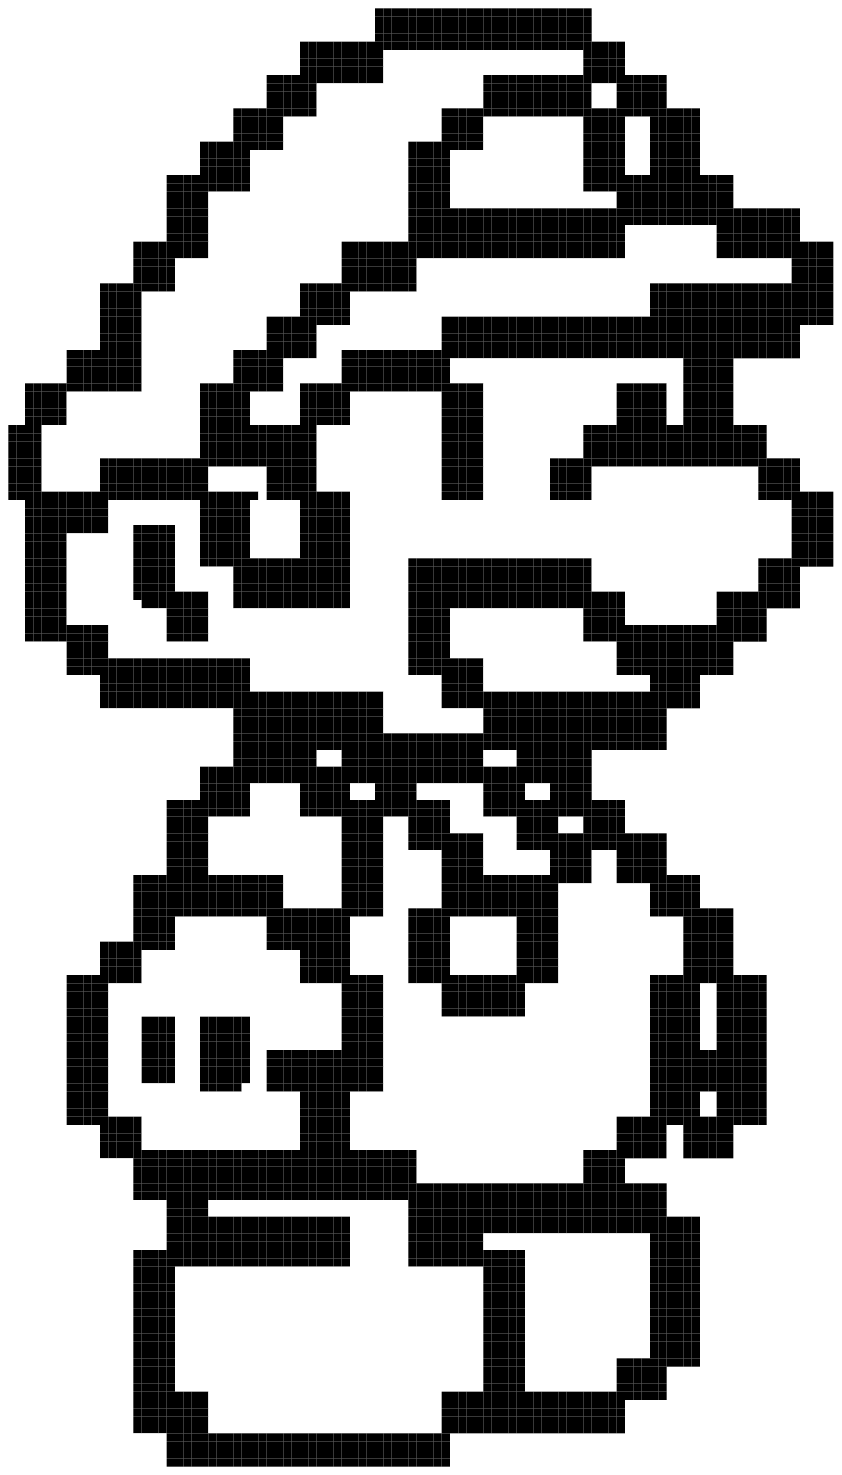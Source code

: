 digraph G {
Nodo[shape=none, margin=0,label=<
<TABLE BORDER="0" CELLBORDER="0" CELLSPACING="0">
<TR>
<TD BGCOLOR="#FFFFFF"></TD>
<TD BGCOLOR="#FFFFFF"></TD>
<TD BGCOLOR="#FFFFFF"></TD>
<TD BGCOLOR="#FFFFFF"></TD>
<TD BGCOLOR="#FFFFFF"></TD>
<TD BGCOLOR="#FFFFFF"></TD>
<TD BGCOLOR="#FFFFFF"></TD>
<TD BGCOLOR="#FFFFFF"></TD>
<TD BGCOLOR="#FFFFFF"></TD>
<TD BGCOLOR="#FFFFFF"></TD>
<TD BGCOLOR="#FFFFFF"></TD>
<TD BGCOLOR="#FFFFFF"></TD>
<TD BGCOLOR="#FFFFFF"></TD>
<TD BGCOLOR="#FFFFFF"></TD>
<TD BGCOLOR="#FFFFFF"></TD>
<TD BGCOLOR="#FFFFFF"></TD>
<TD BGCOLOR="#FFFFFF"></TD>
<TD BGCOLOR="#FFFFFF"></TD>
<TD BGCOLOR="#FFFFFF"></TD>
<TD BGCOLOR="#FFFFFF"></TD>
<TD BGCOLOR="#FFFFFF"></TD>
<TD BGCOLOR="#FFFFFF"></TD>
<TD BGCOLOR="#FFFFFF"></TD>
<TD BGCOLOR="#FFFFFF"></TD>
<TD BGCOLOR="#FFFFFF"></TD>
<TD BGCOLOR="#FFFFFF"></TD>
<TD BGCOLOR="#FFFFFF"></TD>
<TD BGCOLOR="#FFFFFF"></TD>
<TD BGCOLOR="#FFFFFF"></TD>
<TD BGCOLOR="#FFFFFF"></TD>
<TD BGCOLOR="#FFFFFF"></TD>
<TD BGCOLOR="#FFFFFF"></TD>
<TD BGCOLOR="#FFFFFF"></TD>
<TD BGCOLOR="#FFFFFF"></TD>
<TD BGCOLOR="#FFFFFF"></TD>
<TD BGCOLOR="#FFFFFF"></TD>
<TD BGCOLOR="#FFFFFF"></TD>
<TD BGCOLOR="#FFFFFF"></TD>
<TD BGCOLOR="#FFFFFF"></TD>
<TD BGCOLOR="#FFFFFF"></TD>
<TD BGCOLOR="#FFFFFF"></TD>
<TD BGCOLOR="#FFFFFF"></TD>
<TD BGCOLOR="#FFFFFF"></TD>
<TD BGCOLOR="#FFFFFF"></TD>
<TD BGCOLOR="#000000"></TD>
<TD BGCOLOR="#000000"></TD>
<TD BGCOLOR="#000000"></TD>
<TD BGCOLOR="#000000"></TD>
<TD BGCOLOR="#000000"></TD>
<TD BGCOLOR="#000000"></TD>
<TD BGCOLOR="#000000"></TD>
<TD BGCOLOR="#000000"></TD>
<TD BGCOLOR="#000000"></TD>
<TD BGCOLOR="#000000"></TD>
<TD BGCOLOR="#000000"></TD>
<TD BGCOLOR="#000000"></TD>
<TD BGCOLOR="#000000"></TD>
<TD BGCOLOR="#000000"></TD>
<TD BGCOLOR="#000000"></TD>
<TD BGCOLOR="#000000"></TD>
<TD BGCOLOR="#000000"></TD>
<TD BGCOLOR="#000000"></TD>
<TD BGCOLOR="#000000"></TD>
<TD BGCOLOR="#000000"></TD>
<TD BGCOLOR="#000000"></TD>
<TD BGCOLOR="#000000"></TD>
<TD BGCOLOR="#000000"></TD>
<TD BGCOLOR="#000000"></TD>
<TD BGCOLOR="#000000"></TD>
<TD BGCOLOR="#000000"></TD>
</TR>
<TR>
<TD BGCOLOR="#FFFFFF"></TD>
<TD BGCOLOR="#FFFFFF"></TD>
<TD BGCOLOR="#FFFFFF"></TD>
<TD BGCOLOR="#FFFFFF"></TD>
<TD BGCOLOR="#FFFFFF"></TD>
<TD BGCOLOR="#FFFFFF"></TD>
<TD BGCOLOR="#FFFFFF"></TD>
<TD BGCOLOR="#FFFFFF"></TD>
<TD BGCOLOR="#FFFFFF"></TD>
<TD BGCOLOR="#FFFFFF"></TD>
<TD BGCOLOR="#FFFFFF"></TD>
<TD BGCOLOR="#FFFFFF"></TD>
<TD BGCOLOR="#FFFFFF"></TD>
<TD BGCOLOR="#FFFFFF"></TD>
<TD BGCOLOR="#FFFFFF"></TD>
<TD BGCOLOR="#FFFFFF"></TD>
<TD BGCOLOR="#FFFFFF"></TD>
<TD BGCOLOR="#FFFFFF"></TD>
<TD BGCOLOR="#FFFFFF"></TD>
<TD BGCOLOR="#FFFFFF"></TD>
<TD BGCOLOR="#FFFFFF"></TD>
<TD BGCOLOR="#FFFFFF"></TD>
<TD BGCOLOR="#FFFFFF"></TD>
<TD BGCOLOR="#FFFFFF"></TD>
<TD BGCOLOR="#FFFFFF"></TD>
<TD BGCOLOR="#FFFFFF"></TD>
<TD BGCOLOR="#FFFFFF"></TD>
<TD BGCOLOR="#FFFFFF"></TD>
<TD BGCOLOR="#FFFFFF"></TD>
<TD BGCOLOR="#FFFFFF"></TD>
<TD BGCOLOR="#FFFFFF"></TD>
<TD BGCOLOR="#FFFFFF"></TD>
<TD BGCOLOR="#FFFFFF"></TD>
<TD BGCOLOR="#FFFFFF"></TD>
<TD BGCOLOR="#FFFFFF"></TD>
<TD BGCOLOR="#FFFFFF"></TD>
<TD BGCOLOR="#FFFFFF"></TD>
<TD BGCOLOR="#FFFFFF"></TD>
<TD BGCOLOR="#FFFFFF"></TD>
<TD BGCOLOR="#FFFFFF"></TD>
<TD BGCOLOR="#FFFFFF"></TD>
<TD BGCOLOR="#FFFFFF"></TD>
<TD BGCOLOR="#FFFFFF"></TD>
<TD BGCOLOR="#FFFFFF"></TD>
<TD BGCOLOR="#000000"></TD>
<TD BGCOLOR="#000000"></TD>
<TD BGCOLOR="#000000"></TD>
<TD BGCOLOR="#000000"></TD>
<TD BGCOLOR="#000000"></TD>
<TD BGCOLOR="#000000"></TD>
<TD BGCOLOR="#000000"></TD>
<TD BGCOLOR="#000000"></TD>
<TD BGCOLOR="#000000"></TD>
<TD BGCOLOR="#000000"></TD>
<TD BGCOLOR="#000000"></TD>
<TD BGCOLOR="#000000"></TD>
<TD BGCOLOR="#000000"></TD>
<TD BGCOLOR="#000000"></TD>
<TD BGCOLOR="#000000"></TD>
<TD BGCOLOR="#000000"></TD>
<TD BGCOLOR="#000000"></TD>
<TD BGCOLOR="#000000"></TD>
<TD BGCOLOR="#000000"></TD>
<TD BGCOLOR="#000000"></TD>
<TD BGCOLOR="#000000"></TD>
<TD BGCOLOR="#000000"></TD>
<TD BGCOLOR="#000000"></TD>
<TD BGCOLOR="#000000"></TD>
<TD BGCOLOR="#000000"></TD>
<TD BGCOLOR="#000000"></TD>
</TR>
<TR>
<TD BGCOLOR="#FFFFFF"></TD>
<TD BGCOLOR="#FFFFFF"></TD>
<TD BGCOLOR="#FFFFFF"></TD>
<TD BGCOLOR="#FFFFFF"></TD>
<TD BGCOLOR="#FFFFFF"></TD>
<TD BGCOLOR="#FFFFFF"></TD>
<TD BGCOLOR="#FFFFFF"></TD>
<TD BGCOLOR="#FFFFFF"></TD>
<TD BGCOLOR="#FFFFFF"></TD>
<TD BGCOLOR="#FFFFFF"></TD>
<TD BGCOLOR="#FFFFFF"></TD>
<TD BGCOLOR="#FFFFFF"></TD>
<TD BGCOLOR="#FFFFFF"></TD>
<TD BGCOLOR="#FFFFFF"></TD>
<TD BGCOLOR="#FFFFFF"></TD>
<TD BGCOLOR="#FFFFFF"></TD>
<TD BGCOLOR="#FFFFFF"></TD>
<TD BGCOLOR="#FFFFFF"></TD>
<TD BGCOLOR="#FFFFFF"></TD>
<TD BGCOLOR="#FFFFFF"></TD>
<TD BGCOLOR="#FFFFFF"></TD>
<TD BGCOLOR="#FFFFFF"></TD>
<TD BGCOLOR="#FFFFFF"></TD>
<TD BGCOLOR="#FFFFFF"></TD>
<TD BGCOLOR="#FFFFFF"></TD>
<TD BGCOLOR="#FFFFFF"></TD>
<TD BGCOLOR="#FFFFFF"></TD>
<TD BGCOLOR="#FFFFFF"></TD>
<TD BGCOLOR="#FFFFFF"></TD>
<TD BGCOLOR="#FFFFFF"></TD>
<TD BGCOLOR="#FFFFFF"></TD>
<TD BGCOLOR="#FFFFFF"></TD>
<TD BGCOLOR="#FFFFFF"></TD>
<TD BGCOLOR="#FFFFFF"></TD>
<TD BGCOLOR="#FFFFFF"></TD>
<TD BGCOLOR="#FFFFFF"></TD>
<TD BGCOLOR="#FFFFFF"></TD>
<TD BGCOLOR="#FFFFFF"></TD>
<TD BGCOLOR="#FFFFFF"></TD>
<TD BGCOLOR="#FFFFFF"></TD>
<TD BGCOLOR="#FFFFFF"></TD>
<TD BGCOLOR="#FFFFFF"></TD>
<TD BGCOLOR="#FFFFFF"></TD>
<TD BGCOLOR="#FFFFFF"></TD>
<TD BGCOLOR="#000000"></TD>
<TD BGCOLOR="#000000"></TD>
<TD BGCOLOR="#000000"></TD>
<TD BGCOLOR="#000000"></TD>
<TD BGCOLOR="#000000"></TD>
<TD BGCOLOR="#000000"></TD>
<TD BGCOLOR="#000000"></TD>
<TD BGCOLOR="#000000"></TD>
<TD BGCOLOR="#000000"></TD>
<TD BGCOLOR="#000000"></TD>
<TD BGCOLOR="#000000"></TD>
<TD BGCOLOR="#000000"></TD>
<TD BGCOLOR="#000000"></TD>
<TD BGCOLOR="#000000"></TD>
<TD BGCOLOR="#000000"></TD>
<TD BGCOLOR="#000000"></TD>
<TD BGCOLOR="#000000"></TD>
<TD BGCOLOR="#000000"></TD>
<TD BGCOLOR="#000000"></TD>
<TD BGCOLOR="#000000"></TD>
<TD BGCOLOR="#000000"></TD>
<TD BGCOLOR="#000000"></TD>
<TD BGCOLOR="#000000"></TD>
<TD BGCOLOR="#000000"></TD>
<TD BGCOLOR="#000000"></TD>
<TD BGCOLOR="#000000"></TD>
</TR>
<TR>
<TD BGCOLOR="#FFFFFF"></TD>
<TD BGCOLOR="#FFFFFF"></TD>
<TD BGCOLOR="#FFFFFF"></TD>
<TD BGCOLOR="#FFFFFF"></TD>
<TD BGCOLOR="#FFFFFF"></TD>
<TD BGCOLOR="#FFFFFF"></TD>
<TD BGCOLOR="#FFFFFF"></TD>
<TD BGCOLOR="#FFFFFF"></TD>
<TD BGCOLOR="#FFFFFF"></TD>
<TD BGCOLOR="#FFFFFF"></TD>
<TD BGCOLOR="#FFFFFF"></TD>
<TD BGCOLOR="#FFFFFF"></TD>
<TD BGCOLOR="#FFFFFF"></TD>
<TD BGCOLOR="#FFFFFF"></TD>
<TD BGCOLOR="#FFFFFF"></TD>
<TD BGCOLOR="#FFFFFF"></TD>
<TD BGCOLOR="#FFFFFF"></TD>
<TD BGCOLOR="#FFFFFF"></TD>
<TD BGCOLOR="#FFFFFF"></TD>
<TD BGCOLOR="#FFFFFF"></TD>
<TD BGCOLOR="#FFFFFF"></TD>
<TD BGCOLOR="#FFFFFF"></TD>
<TD BGCOLOR="#FFFFFF"></TD>
<TD BGCOLOR="#FFFFFF"></TD>
<TD BGCOLOR="#FFFFFF"></TD>
<TD BGCOLOR="#FFFFFF"></TD>
<TD BGCOLOR="#FFFFFF"></TD>
<TD BGCOLOR="#FFFFFF"></TD>
<TD BGCOLOR="#FFFFFF"></TD>
<TD BGCOLOR="#FFFFFF"></TD>
<TD BGCOLOR="#FFFFFF"></TD>
<TD BGCOLOR="#FFFFFF"></TD>
<TD BGCOLOR="#FFFFFF"></TD>
<TD BGCOLOR="#FFFFFF"></TD>
<TD BGCOLOR="#FFFFFF"></TD>
<TD BGCOLOR="#FFFFFF"></TD>
<TD BGCOLOR="#FFFFFF"></TD>
<TD BGCOLOR="#FFFFFF"></TD>
<TD BGCOLOR="#FFFFFF"></TD>
<TD BGCOLOR="#FFFFFF"></TD>
<TD BGCOLOR="#FFFFFF"></TD>
<TD BGCOLOR="#FFFFFF"></TD>
<TD BGCOLOR="#FFFFFF"></TD>
<TD BGCOLOR="#FFFFFF"></TD>
<TD BGCOLOR="#000000"></TD>
<TD BGCOLOR="#000000"></TD>
<TD BGCOLOR="#000000"></TD>
<TD BGCOLOR="#000000"></TD>
<TD BGCOLOR="#000000"></TD>
<TD BGCOLOR="#000000"></TD>
<TD BGCOLOR="#000000"></TD>
<TD BGCOLOR="#000000"></TD>
<TD BGCOLOR="#000000"></TD>
<TD BGCOLOR="#000000"></TD>
<TD BGCOLOR="#000000"></TD>
<TD BGCOLOR="#000000"></TD>
<TD BGCOLOR="#000000"></TD>
<TD BGCOLOR="#000000"></TD>
<TD BGCOLOR="#000000"></TD>
<TD BGCOLOR="#000000"></TD>
<TD BGCOLOR="#000000"></TD>
<TD BGCOLOR="#000000"></TD>
<TD BGCOLOR="#000000"></TD>
<TD BGCOLOR="#000000"></TD>
<TD BGCOLOR="#000000"></TD>
<TD BGCOLOR="#000000"></TD>
<TD BGCOLOR="#000000"></TD>
<TD BGCOLOR="#000000"></TD>
<TD BGCOLOR="#000000"></TD>
<TD BGCOLOR="#000000"></TD>
</TR>
<TR>
<TD BGCOLOR="#FFFFFF"></TD>
<TD BGCOLOR="#FFFFFF"></TD>
<TD BGCOLOR="#FFFFFF"></TD>
<TD BGCOLOR="#FFFFFF"></TD>
<TD BGCOLOR="#FFFFFF"></TD>
<TD BGCOLOR="#FFFFFF"></TD>
<TD BGCOLOR="#FFFFFF"></TD>
<TD BGCOLOR="#FFFFFF"></TD>
<TD BGCOLOR="#FFFFFF"></TD>
<TD BGCOLOR="#FFFFFF"></TD>
<TD BGCOLOR="#FFFFFF"></TD>
<TD BGCOLOR="#FFFFFF"></TD>
<TD BGCOLOR="#FFFFFF"></TD>
<TD BGCOLOR="#FFFFFF"></TD>
<TD BGCOLOR="#FFFFFF"></TD>
<TD BGCOLOR="#FFFFFF"></TD>
<TD BGCOLOR="#FFFFFF"></TD>
<TD BGCOLOR="#FFFFFF"></TD>
<TD BGCOLOR="#FFFFFF"></TD>
<TD BGCOLOR="#FFFFFF"></TD>
<TD BGCOLOR="#FFFFFF"></TD>
<TD BGCOLOR="#FFFFFF"></TD>
<TD BGCOLOR="#FFFFFF"></TD>
<TD BGCOLOR="#FFFFFF"></TD>
<TD BGCOLOR="#FFFFFF"></TD>
<TD BGCOLOR="#FFFFFF"></TD>
<TD BGCOLOR="#FFFFFF"></TD>
<TD BGCOLOR="#FFFFFF"></TD>
<TD BGCOLOR="#FFFFFF"></TD>
<TD BGCOLOR="#FFFFFF"></TD>
<TD BGCOLOR="#FFFFFF"></TD>
<TD BGCOLOR="#FFFFFF"></TD>
<TD BGCOLOR="#FFFFFF"></TD>
<TD BGCOLOR="#FFFFFF"></TD>
<TD BGCOLOR="#FFFFFF"></TD>
<TD BGCOLOR="#000000"></TD>
<TD BGCOLOR="#000000"></TD>
<TD BGCOLOR="#000000"></TD>
<TD BGCOLOR="#000000"></TD>
<TD BGCOLOR="#000000"></TD>
<TD BGCOLOR="#000000"></TD>
<TD BGCOLOR="#000000"></TD>
<TD BGCOLOR="#000000"></TD>
<TD BGCOLOR="#000000"></TD>
<TD BGCOLOR="#000000"></TD>
<TD BGCOLOR="#000000"></TD>
<TD BGCOLOR="#000000"></TD>
<TD BGCOLOR="#000000"></TD>
<TD BGCOLOR="#000000"></TD>
<TD BGCOLOR="#000000"></TD>
<TD BGCOLOR="#000000"></TD>
<TD BGCOLOR="#000000"></TD>
<TD BGCOLOR="#000000"></TD>
<TD BGCOLOR="#000000"></TD>
<TD BGCOLOR="#000000"></TD>
<TD BGCOLOR="#000000"></TD>
<TD BGCOLOR="#000000"></TD>
<TD BGCOLOR="#000000"></TD>
<TD BGCOLOR="#000000"></TD>
<TD BGCOLOR="#000000"></TD>
<TD BGCOLOR="#000000"></TD>
<TD BGCOLOR="#000000"></TD>
<TD BGCOLOR="#000000"></TD>
<TD BGCOLOR="#000000"></TD>
<TD BGCOLOR="#000000"></TD>
<TD BGCOLOR="#000000"></TD>
<TD BGCOLOR="#000000"></TD>
<TD BGCOLOR="#000000"></TD>
<TD BGCOLOR="#000000"></TD>
<TD BGCOLOR="#000000"></TD>
<TD BGCOLOR="#000000"></TD>
<TD BGCOLOR="#000000"></TD>
<TD BGCOLOR="#000000"></TD>
<TD BGCOLOR="#000000"></TD>
</TR>
<TR>
<TD BGCOLOR="#FFFFFF"></TD>
<TD BGCOLOR="#FFFFFF"></TD>
<TD BGCOLOR="#FFFFFF"></TD>
<TD BGCOLOR="#FFFFFF"></TD>
<TD BGCOLOR="#FFFFFF"></TD>
<TD BGCOLOR="#FFFFFF"></TD>
<TD BGCOLOR="#FFFFFF"></TD>
<TD BGCOLOR="#FFFFFF"></TD>
<TD BGCOLOR="#FFFFFF"></TD>
<TD BGCOLOR="#FFFFFF"></TD>
<TD BGCOLOR="#FFFFFF"></TD>
<TD BGCOLOR="#FFFFFF"></TD>
<TD BGCOLOR="#FFFFFF"></TD>
<TD BGCOLOR="#FFFFFF"></TD>
<TD BGCOLOR="#FFFFFF"></TD>
<TD BGCOLOR="#FFFFFF"></TD>
<TD BGCOLOR="#FFFFFF"></TD>
<TD BGCOLOR="#FFFFFF"></TD>
<TD BGCOLOR="#FFFFFF"></TD>
<TD BGCOLOR="#FFFFFF"></TD>
<TD BGCOLOR="#FFFFFF"></TD>
<TD BGCOLOR="#FFFFFF"></TD>
<TD BGCOLOR="#FFFFFF"></TD>
<TD BGCOLOR="#FFFFFF"></TD>
<TD BGCOLOR="#FFFFFF"></TD>
<TD BGCOLOR="#FFFFFF"></TD>
<TD BGCOLOR="#FFFFFF"></TD>
<TD BGCOLOR="#FFFFFF"></TD>
<TD BGCOLOR="#FFFFFF"></TD>
<TD BGCOLOR="#FFFFFF"></TD>
<TD BGCOLOR="#FFFFFF"></TD>
<TD BGCOLOR="#FFFFFF"></TD>
<TD BGCOLOR="#FFFFFF"></TD>
<TD BGCOLOR="#FFFFFF"></TD>
<TD BGCOLOR="#FFFFFF"></TD>
<TD BGCOLOR="#000000"></TD>
<TD BGCOLOR="#000000"></TD>
<TD BGCOLOR="#000000"></TD>
<TD BGCOLOR="#000000"></TD>
<TD BGCOLOR="#000000"></TD>
<TD BGCOLOR="#000000"></TD>
<TD BGCOLOR="#000000"></TD>
<TD BGCOLOR="#000000"></TD>
<TD BGCOLOR="#000000"></TD>
<TD BGCOLOR="#000000"></TD>
<TD BGCOLOR="#FFFFFF"></TD>
<TD BGCOLOR="#FFFFFF"></TD>
<TD BGCOLOR="#FFFFFF"></TD>
<TD BGCOLOR="#FFFFFF"></TD>
<TD BGCOLOR="#FFFFFF"></TD>
<TD BGCOLOR="#FFFFFF"></TD>
<TD BGCOLOR="#FFFFFF"></TD>
<TD BGCOLOR="#FFFFFF"></TD>
<TD BGCOLOR="#FFFFFF"></TD>
<TD BGCOLOR="#FFFFFF"></TD>
<TD BGCOLOR="#FFFFFF"></TD>
<TD BGCOLOR="#FFFFFF"></TD>
<TD BGCOLOR="#FFFFFF"></TD>
<TD BGCOLOR="#FFFFFF"></TD>
<TD BGCOLOR="#FFFFFF"></TD>
<TD BGCOLOR="#FFFFFF"></TD>
<TD BGCOLOR="#FFFFFF"></TD>
<TD BGCOLOR="#FFFFFF"></TD>
<TD BGCOLOR="#FFFFFF"></TD>
<TD BGCOLOR="#FFFFFF"></TD>
<TD BGCOLOR="#FFFFFF"></TD>
<TD BGCOLOR="#FFFFFF"></TD>
<TD BGCOLOR="#FFFFFF"></TD>
<TD BGCOLOR="#FFFFFF"></TD>
<TD BGCOLOR="#000000"></TD>
<TD BGCOLOR="#000000"></TD>
<TD BGCOLOR="#000000"></TD>
<TD BGCOLOR="#000000"></TD>
<TD BGCOLOR="#000000"></TD>
</TR>
<TR>
<TD BGCOLOR="#FFFFFF"></TD>
<TD BGCOLOR="#FFFFFF"></TD>
<TD BGCOLOR="#FFFFFF"></TD>
<TD BGCOLOR="#FFFFFF"></TD>
<TD BGCOLOR="#FFFFFF"></TD>
<TD BGCOLOR="#FFFFFF"></TD>
<TD BGCOLOR="#FFFFFF"></TD>
<TD BGCOLOR="#FFFFFF"></TD>
<TD BGCOLOR="#FFFFFF"></TD>
<TD BGCOLOR="#FFFFFF"></TD>
<TD BGCOLOR="#FFFFFF"></TD>
<TD BGCOLOR="#FFFFFF"></TD>
<TD BGCOLOR="#FFFFFF"></TD>
<TD BGCOLOR="#FFFFFF"></TD>
<TD BGCOLOR="#FFFFFF"></TD>
<TD BGCOLOR="#FFFFFF"></TD>
<TD BGCOLOR="#FFFFFF"></TD>
<TD BGCOLOR="#FFFFFF"></TD>
<TD BGCOLOR="#FFFFFF"></TD>
<TD BGCOLOR="#FFFFFF"></TD>
<TD BGCOLOR="#FFFFFF"></TD>
<TD BGCOLOR="#FFFFFF"></TD>
<TD BGCOLOR="#FFFFFF"></TD>
<TD BGCOLOR="#FFFFFF"></TD>
<TD BGCOLOR="#FFFFFF"></TD>
<TD BGCOLOR="#FFFFFF"></TD>
<TD BGCOLOR="#FFFFFF"></TD>
<TD BGCOLOR="#FFFFFF"></TD>
<TD BGCOLOR="#FFFFFF"></TD>
<TD BGCOLOR="#FFFFFF"></TD>
<TD BGCOLOR="#FFFFFF"></TD>
<TD BGCOLOR="#FFFFFF"></TD>
<TD BGCOLOR="#FFFFFF"></TD>
<TD BGCOLOR="#FFFFFF"></TD>
<TD BGCOLOR="#FFFFFF"></TD>
<TD BGCOLOR="#000000"></TD>
<TD BGCOLOR="#000000"></TD>
<TD BGCOLOR="#000000"></TD>
<TD BGCOLOR="#000000"></TD>
<TD BGCOLOR="#000000"></TD>
<TD BGCOLOR="#000000"></TD>
<TD BGCOLOR="#000000"></TD>
<TD BGCOLOR="#000000"></TD>
<TD BGCOLOR="#000000"></TD>
<TD BGCOLOR="#000000"></TD>
<TD BGCOLOR="#FFFFFF"></TD>
<TD BGCOLOR="#FFFFFF"></TD>
<TD BGCOLOR="#FFFFFF"></TD>
<TD BGCOLOR="#FFFFFF"></TD>
<TD BGCOLOR="#FFFFFF"></TD>
<TD BGCOLOR="#FFFFFF"></TD>
<TD BGCOLOR="#FFFFFF"></TD>
<TD BGCOLOR="#FFFFFF"></TD>
<TD BGCOLOR="#FFFFFF"></TD>
<TD BGCOLOR="#FFFFFF"></TD>
<TD BGCOLOR="#FFFFFF"></TD>
<TD BGCOLOR="#FFFFFF"></TD>
<TD BGCOLOR="#FFFFFF"></TD>
<TD BGCOLOR="#FFFFFF"></TD>
<TD BGCOLOR="#FFFFFF"></TD>
<TD BGCOLOR="#FFFFFF"></TD>
<TD BGCOLOR="#FFFFFF"></TD>
<TD BGCOLOR="#FFFFFF"></TD>
<TD BGCOLOR="#FFFFFF"></TD>
<TD BGCOLOR="#FFFFFF"></TD>
<TD BGCOLOR="#FFFFFF"></TD>
<TD BGCOLOR="#FFFFFF"></TD>
<TD BGCOLOR="#FFFFFF"></TD>
<TD BGCOLOR="#FFFFFF"></TD>
<TD BGCOLOR="#000000"></TD>
<TD BGCOLOR="#000000"></TD>
<TD BGCOLOR="#000000"></TD>
<TD BGCOLOR="#000000"></TD>
<TD BGCOLOR="#000000"></TD>
</TR>
<TR>
<TD BGCOLOR="#FFFFFF"></TD>
<TD BGCOLOR="#FFFFFF"></TD>
<TD BGCOLOR="#FFFFFF"></TD>
<TD BGCOLOR="#FFFFFF"></TD>
<TD BGCOLOR="#FFFFFF"></TD>
<TD BGCOLOR="#FFFFFF"></TD>
<TD BGCOLOR="#FFFFFF"></TD>
<TD BGCOLOR="#FFFFFF"></TD>
<TD BGCOLOR="#FFFFFF"></TD>
<TD BGCOLOR="#FFFFFF"></TD>
<TD BGCOLOR="#FFFFFF"></TD>
<TD BGCOLOR="#FFFFFF"></TD>
<TD BGCOLOR="#FFFFFF"></TD>
<TD BGCOLOR="#FFFFFF"></TD>
<TD BGCOLOR="#FFFFFF"></TD>
<TD BGCOLOR="#FFFFFF"></TD>
<TD BGCOLOR="#FFFFFF"></TD>
<TD BGCOLOR="#FFFFFF"></TD>
<TD BGCOLOR="#FFFFFF"></TD>
<TD BGCOLOR="#FFFFFF"></TD>
<TD BGCOLOR="#FFFFFF"></TD>
<TD BGCOLOR="#FFFFFF"></TD>
<TD BGCOLOR="#FFFFFF"></TD>
<TD BGCOLOR="#FFFFFF"></TD>
<TD BGCOLOR="#FFFFFF"></TD>
<TD BGCOLOR="#FFFFFF"></TD>
<TD BGCOLOR="#FFFFFF"></TD>
<TD BGCOLOR="#FFFFFF"></TD>
<TD BGCOLOR="#FFFFFF"></TD>
<TD BGCOLOR="#FFFFFF"></TD>
<TD BGCOLOR="#FFFFFF"></TD>
<TD BGCOLOR="#FFFFFF"></TD>
<TD BGCOLOR="#FFFFFF"></TD>
<TD BGCOLOR="#FFFFFF"></TD>
<TD BGCOLOR="#FFFFFF"></TD>
<TD BGCOLOR="#000000"></TD>
<TD BGCOLOR="#000000"></TD>
<TD BGCOLOR="#000000"></TD>
<TD BGCOLOR="#000000"></TD>
<TD BGCOLOR="#000000"></TD>
<TD BGCOLOR="#000000"></TD>
<TD BGCOLOR="#000000"></TD>
<TD BGCOLOR="#000000"></TD>
<TD BGCOLOR="#000000"></TD>
<TD BGCOLOR="#000000"></TD>
<TD BGCOLOR="#FFFFFF"></TD>
<TD BGCOLOR="#FFFFFF"></TD>
<TD BGCOLOR="#FFFFFF"></TD>
<TD BGCOLOR="#FFFFFF"></TD>
<TD BGCOLOR="#FFFFFF"></TD>
<TD BGCOLOR="#FFFFFF"></TD>
<TD BGCOLOR="#FFFFFF"></TD>
<TD BGCOLOR="#FFFFFF"></TD>
<TD BGCOLOR="#FFFFFF"></TD>
<TD BGCOLOR="#FFFFFF"></TD>
<TD BGCOLOR="#FFFFFF"></TD>
<TD BGCOLOR="#FFFFFF"></TD>
<TD BGCOLOR="#FFFFFF"></TD>
<TD BGCOLOR="#FFFFFF"></TD>
<TD BGCOLOR="#FFFFFF"></TD>
<TD BGCOLOR="#FFFFFF"></TD>
<TD BGCOLOR="#FFFFFF"></TD>
<TD BGCOLOR="#FFFFFF"></TD>
<TD BGCOLOR="#FFFFFF"></TD>
<TD BGCOLOR="#FFFFFF"></TD>
<TD BGCOLOR="#FFFFFF"></TD>
<TD BGCOLOR="#FFFFFF"></TD>
<TD BGCOLOR="#FFFFFF"></TD>
<TD BGCOLOR="#FFFFFF"></TD>
<TD BGCOLOR="#000000"></TD>
<TD BGCOLOR="#000000"></TD>
<TD BGCOLOR="#000000"></TD>
<TD BGCOLOR="#000000"></TD>
<TD BGCOLOR="#000000"></TD>
</TR>
<TR>
<TD BGCOLOR="#FFFFFF"></TD>
<TD BGCOLOR="#FFFFFF"></TD>
<TD BGCOLOR="#FFFFFF"></TD>
<TD BGCOLOR="#FFFFFF"></TD>
<TD BGCOLOR="#FFFFFF"></TD>
<TD BGCOLOR="#FFFFFF"></TD>
<TD BGCOLOR="#FFFFFF"></TD>
<TD BGCOLOR="#FFFFFF"></TD>
<TD BGCOLOR="#FFFFFF"></TD>
<TD BGCOLOR="#FFFFFF"></TD>
<TD BGCOLOR="#FFFFFF"></TD>
<TD BGCOLOR="#FFFFFF"></TD>
<TD BGCOLOR="#FFFFFF"></TD>
<TD BGCOLOR="#FFFFFF"></TD>
<TD BGCOLOR="#FFFFFF"></TD>
<TD BGCOLOR="#FFFFFF"></TD>
<TD BGCOLOR="#FFFFFF"></TD>
<TD BGCOLOR="#FFFFFF"></TD>
<TD BGCOLOR="#FFFFFF"></TD>
<TD BGCOLOR="#FFFFFF"></TD>
<TD BGCOLOR="#FFFFFF"></TD>
<TD BGCOLOR="#FFFFFF"></TD>
<TD BGCOLOR="#FFFFFF"></TD>
<TD BGCOLOR="#FFFFFF"></TD>
<TD BGCOLOR="#FFFFFF"></TD>
<TD BGCOLOR="#FFFFFF"></TD>
<TD BGCOLOR="#FFFFFF"></TD>
<TD BGCOLOR="#FFFFFF"></TD>
<TD BGCOLOR="#FFFFFF"></TD>
<TD BGCOLOR="#FFFFFF"></TD>
<TD BGCOLOR="#FFFFFF"></TD>
<TD BGCOLOR="#000000"></TD>
<TD BGCOLOR="#000000"></TD>
<TD BGCOLOR="#000000"></TD>
<TD BGCOLOR="#000000"></TD>
<TD BGCOLOR="#000000"></TD>
<TD BGCOLOR="#000000"></TD>
<TD BGCOLOR="#000000"></TD>
<TD BGCOLOR="#000000"></TD>
<TD BGCOLOR="#000000"></TD>
<TD BGCOLOR="#000000"></TD>
<TD BGCOLOR="#000000"></TD>
<TD BGCOLOR="#000000"></TD>
<TD BGCOLOR="#000000"></TD>
<TD BGCOLOR="#000000"></TD>
<TD BGCOLOR="#FFFFFF"></TD>
<TD BGCOLOR="#FFFFFF"></TD>
<TD BGCOLOR="#FFFFFF"></TD>
<TD BGCOLOR="#FFFFFF"></TD>
<TD BGCOLOR="#FFFFFF"></TD>
<TD BGCOLOR="#FFFFFF"></TD>
<TD BGCOLOR="#FFFFFF"></TD>
<TD BGCOLOR="#FFFFFF"></TD>
<TD BGCOLOR="#FFFFFF"></TD>
<TD BGCOLOR="#FFFFFF"></TD>
<TD BGCOLOR="#FFFFFF"></TD>
<TD BGCOLOR="#FFFFFF"></TD>
<TD BGCOLOR="#000000"></TD>
<TD BGCOLOR="#000000"></TD>
<TD BGCOLOR="#000000"></TD>
<TD BGCOLOR="#000000"></TD>
<TD BGCOLOR="#000000"></TD>
<TD BGCOLOR="#000000"></TD>
<TD BGCOLOR="#000000"></TD>
<TD BGCOLOR="#000000"></TD>
<TD BGCOLOR="#000000"></TD>
<TD BGCOLOR="#000000"></TD>
<TD BGCOLOR="#000000"></TD>
<TD BGCOLOR="#000000"></TD>
<TD BGCOLOR="#000000"></TD>
<TD BGCOLOR="#000000"></TD>
<TD BGCOLOR="#000000"></TD>
<TD BGCOLOR="#000000"></TD>
<TD BGCOLOR="#000000"></TD>
<TD BGCOLOR="#000000"></TD>
<TD BGCOLOR="#000000"></TD>
<TD BGCOLOR="#000000"></TD>
<TD BGCOLOR="#000000"></TD>
<TD BGCOLOR="#000000"></TD>
</TR>
<TR>
<TD BGCOLOR="#FFFFFF"></TD>
<TD BGCOLOR="#FFFFFF"></TD>
<TD BGCOLOR="#FFFFFF"></TD>
<TD BGCOLOR="#FFFFFF"></TD>
<TD BGCOLOR="#FFFFFF"></TD>
<TD BGCOLOR="#FFFFFF"></TD>
<TD BGCOLOR="#FFFFFF"></TD>
<TD BGCOLOR="#FFFFFF"></TD>
<TD BGCOLOR="#FFFFFF"></TD>
<TD BGCOLOR="#FFFFFF"></TD>
<TD BGCOLOR="#FFFFFF"></TD>
<TD BGCOLOR="#FFFFFF"></TD>
<TD BGCOLOR="#FFFFFF"></TD>
<TD BGCOLOR="#FFFFFF"></TD>
<TD BGCOLOR="#FFFFFF"></TD>
<TD BGCOLOR="#FFFFFF"></TD>
<TD BGCOLOR="#FFFFFF"></TD>
<TD BGCOLOR="#FFFFFF"></TD>
<TD BGCOLOR="#FFFFFF"></TD>
<TD BGCOLOR="#FFFFFF"></TD>
<TD BGCOLOR="#FFFFFF"></TD>
<TD BGCOLOR="#FFFFFF"></TD>
<TD BGCOLOR="#FFFFFF"></TD>
<TD BGCOLOR="#FFFFFF"></TD>
<TD BGCOLOR="#FFFFFF"></TD>
<TD BGCOLOR="#FFFFFF"></TD>
<TD BGCOLOR="#FFFFFF"></TD>
<TD BGCOLOR="#FFFFFF"></TD>
<TD BGCOLOR="#FFFFFF"></TD>
<TD BGCOLOR="#FFFFFF"></TD>
<TD BGCOLOR="#FFFFFF"></TD>
<TD BGCOLOR="#000000"></TD>
<TD BGCOLOR="#000000"></TD>
<TD BGCOLOR="#000000"></TD>
<TD BGCOLOR="#000000"></TD>
<TD BGCOLOR="#000000"></TD>
<TD BGCOLOR="#000000"></TD>
<TD BGCOLOR="#FFFFFF"></TD>
<TD BGCOLOR="#FFFFFF"></TD>
<TD BGCOLOR="#FFFFFF"></TD>
<TD BGCOLOR="#FFFFFF"></TD>
<TD BGCOLOR="#FFFFFF"></TD>
<TD BGCOLOR="#FFFFFF"></TD>
<TD BGCOLOR="#FFFFFF"></TD>
<TD BGCOLOR="#FFFFFF"></TD>
<TD BGCOLOR="#FFFFFF"></TD>
<TD BGCOLOR="#FFFFFF"></TD>
<TD BGCOLOR="#FFFFFF"></TD>
<TD BGCOLOR="#FFFFFF"></TD>
<TD BGCOLOR="#FFFFFF"></TD>
<TD BGCOLOR="#FFFFFF"></TD>
<TD BGCOLOR="#FFFFFF"></TD>
<TD BGCOLOR="#FFFFFF"></TD>
<TD BGCOLOR="#FFFFFF"></TD>
<TD BGCOLOR="#FFFFFF"></TD>
<TD BGCOLOR="#FFFFFF"></TD>
<TD BGCOLOR="#FFFFFF"></TD>
<TD BGCOLOR="#000000"></TD>
<TD BGCOLOR="#000000"></TD>
<TD BGCOLOR="#000000"></TD>
<TD BGCOLOR="#000000"></TD>
<TD BGCOLOR="#000000"></TD>
<TD BGCOLOR="#000000"></TD>
<TD BGCOLOR="#000000"></TD>
<TD BGCOLOR="#000000"></TD>
<TD BGCOLOR="#000000"></TD>
<TD BGCOLOR="#000000"></TD>
<TD BGCOLOR="#000000"></TD>
<TD BGCOLOR="#000000"></TD>
<TD BGCOLOR="#000000"></TD>
<TD BGCOLOR="#FFFFFF"></TD>
<TD BGCOLOR="#FFFFFF"></TD>
<TD BGCOLOR="#FFFFFF"></TD>
<TD BGCOLOR="#000000"></TD>
<TD BGCOLOR="#000000"></TD>
<TD BGCOLOR="#000000"></TD>
<TD BGCOLOR="#000000"></TD>
<TD BGCOLOR="#000000"></TD>
<TD BGCOLOR="#000000"></TD>
</TR>
<TR>
<TD BGCOLOR="#FFFFFF"></TD>
<TD BGCOLOR="#FFFFFF"></TD>
<TD BGCOLOR="#FFFFFF"></TD>
<TD BGCOLOR="#FFFFFF"></TD>
<TD BGCOLOR="#FFFFFF"></TD>
<TD BGCOLOR="#FFFFFF"></TD>
<TD BGCOLOR="#FFFFFF"></TD>
<TD BGCOLOR="#FFFFFF"></TD>
<TD BGCOLOR="#FFFFFF"></TD>
<TD BGCOLOR="#FFFFFF"></TD>
<TD BGCOLOR="#FFFFFF"></TD>
<TD BGCOLOR="#FFFFFF"></TD>
<TD BGCOLOR="#FFFFFF"></TD>
<TD BGCOLOR="#FFFFFF"></TD>
<TD BGCOLOR="#FFFFFF"></TD>
<TD BGCOLOR="#FFFFFF"></TD>
<TD BGCOLOR="#FFFFFF"></TD>
<TD BGCOLOR="#FFFFFF"></TD>
<TD BGCOLOR="#FFFFFF"></TD>
<TD BGCOLOR="#FFFFFF"></TD>
<TD BGCOLOR="#FFFFFF"></TD>
<TD BGCOLOR="#FFFFFF"></TD>
<TD BGCOLOR="#FFFFFF"></TD>
<TD BGCOLOR="#FFFFFF"></TD>
<TD BGCOLOR="#FFFFFF"></TD>
<TD BGCOLOR="#FFFFFF"></TD>
<TD BGCOLOR="#FFFFFF"></TD>
<TD BGCOLOR="#FFFFFF"></TD>
<TD BGCOLOR="#FFFFFF"></TD>
<TD BGCOLOR="#FFFFFF"></TD>
<TD BGCOLOR="#FFFFFF"></TD>
<TD BGCOLOR="#000000"></TD>
<TD BGCOLOR="#000000"></TD>
<TD BGCOLOR="#000000"></TD>
<TD BGCOLOR="#000000"></TD>
<TD BGCOLOR="#000000"></TD>
<TD BGCOLOR="#000000"></TD>
<TD BGCOLOR="#FFFFFF"></TD>
<TD BGCOLOR="#FFFFFF"></TD>
<TD BGCOLOR="#FFFFFF"></TD>
<TD BGCOLOR="#FFFFFF"></TD>
<TD BGCOLOR="#FFFFFF"></TD>
<TD BGCOLOR="#FFFFFF"></TD>
<TD BGCOLOR="#FFFFFF"></TD>
<TD BGCOLOR="#FFFFFF"></TD>
<TD BGCOLOR="#FFFFFF"></TD>
<TD BGCOLOR="#FFFFFF"></TD>
<TD BGCOLOR="#FFFFFF"></TD>
<TD BGCOLOR="#FFFFFF"></TD>
<TD BGCOLOR="#FFFFFF"></TD>
<TD BGCOLOR="#FFFFFF"></TD>
<TD BGCOLOR="#FFFFFF"></TD>
<TD BGCOLOR="#FFFFFF"></TD>
<TD BGCOLOR="#FFFFFF"></TD>
<TD BGCOLOR="#FFFFFF"></TD>
<TD BGCOLOR="#FFFFFF"></TD>
<TD BGCOLOR="#FFFFFF"></TD>
<TD BGCOLOR="#000000"></TD>
<TD BGCOLOR="#000000"></TD>
<TD BGCOLOR="#000000"></TD>
<TD BGCOLOR="#000000"></TD>
<TD BGCOLOR="#000000"></TD>
<TD BGCOLOR="#000000"></TD>
<TD BGCOLOR="#000000"></TD>
<TD BGCOLOR="#000000"></TD>
<TD BGCOLOR="#000000"></TD>
<TD BGCOLOR="#000000"></TD>
<TD BGCOLOR="#000000"></TD>
<TD BGCOLOR="#000000"></TD>
<TD BGCOLOR="#000000"></TD>
<TD BGCOLOR="#FFFFFF"></TD>
<TD BGCOLOR="#FFFFFF"></TD>
<TD BGCOLOR="#FFFFFF"></TD>
<TD BGCOLOR="#000000"></TD>
<TD BGCOLOR="#000000"></TD>
<TD BGCOLOR="#000000"></TD>
<TD BGCOLOR="#000000"></TD>
<TD BGCOLOR="#000000"></TD>
<TD BGCOLOR="#000000"></TD>
</TR>
<TR>
<TD BGCOLOR="#FFFFFF"></TD>
<TD BGCOLOR="#FFFFFF"></TD>
<TD BGCOLOR="#FFFFFF"></TD>
<TD BGCOLOR="#FFFFFF"></TD>
<TD BGCOLOR="#FFFFFF"></TD>
<TD BGCOLOR="#FFFFFF"></TD>
<TD BGCOLOR="#FFFFFF"></TD>
<TD BGCOLOR="#FFFFFF"></TD>
<TD BGCOLOR="#FFFFFF"></TD>
<TD BGCOLOR="#FFFFFF"></TD>
<TD BGCOLOR="#FFFFFF"></TD>
<TD BGCOLOR="#FFFFFF"></TD>
<TD BGCOLOR="#FFFFFF"></TD>
<TD BGCOLOR="#FFFFFF"></TD>
<TD BGCOLOR="#FFFFFF"></TD>
<TD BGCOLOR="#FFFFFF"></TD>
<TD BGCOLOR="#FFFFFF"></TD>
<TD BGCOLOR="#FFFFFF"></TD>
<TD BGCOLOR="#FFFFFF"></TD>
<TD BGCOLOR="#FFFFFF"></TD>
<TD BGCOLOR="#FFFFFF"></TD>
<TD BGCOLOR="#FFFFFF"></TD>
<TD BGCOLOR="#FFFFFF"></TD>
<TD BGCOLOR="#FFFFFF"></TD>
<TD BGCOLOR="#FFFFFF"></TD>
<TD BGCOLOR="#FFFFFF"></TD>
<TD BGCOLOR="#FFFFFF"></TD>
<TD BGCOLOR="#FFFFFF"></TD>
<TD BGCOLOR="#FFFFFF"></TD>
<TD BGCOLOR="#FFFFFF"></TD>
<TD BGCOLOR="#FFFFFF"></TD>
<TD BGCOLOR="#000000"></TD>
<TD BGCOLOR="#000000"></TD>
<TD BGCOLOR="#000000"></TD>
<TD BGCOLOR="#000000"></TD>
<TD BGCOLOR="#000000"></TD>
<TD BGCOLOR="#000000"></TD>
<TD BGCOLOR="#FFFFFF"></TD>
<TD BGCOLOR="#FFFFFF"></TD>
<TD BGCOLOR="#FFFFFF"></TD>
<TD BGCOLOR="#FFFFFF"></TD>
<TD BGCOLOR="#FFFFFF"></TD>
<TD BGCOLOR="#FFFFFF"></TD>
<TD BGCOLOR="#FFFFFF"></TD>
<TD BGCOLOR="#FFFFFF"></TD>
<TD BGCOLOR="#FFFFFF"></TD>
<TD BGCOLOR="#FFFFFF"></TD>
<TD BGCOLOR="#FFFFFF"></TD>
<TD BGCOLOR="#FFFFFF"></TD>
<TD BGCOLOR="#FFFFFF"></TD>
<TD BGCOLOR="#FFFFFF"></TD>
<TD BGCOLOR="#FFFFFF"></TD>
<TD BGCOLOR="#FFFFFF"></TD>
<TD BGCOLOR="#FFFFFF"></TD>
<TD BGCOLOR="#FFFFFF"></TD>
<TD BGCOLOR="#FFFFFF"></TD>
<TD BGCOLOR="#FFFFFF"></TD>
<TD BGCOLOR="#000000"></TD>
<TD BGCOLOR="#000000"></TD>
<TD BGCOLOR="#000000"></TD>
<TD BGCOLOR="#000000"></TD>
<TD BGCOLOR="#000000"></TD>
<TD BGCOLOR="#000000"></TD>
<TD BGCOLOR="#000000"></TD>
<TD BGCOLOR="#000000"></TD>
<TD BGCOLOR="#000000"></TD>
<TD BGCOLOR="#000000"></TD>
<TD BGCOLOR="#000000"></TD>
<TD BGCOLOR="#000000"></TD>
<TD BGCOLOR="#000000"></TD>
<TD BGCOLOR="#FFFFFF"></TD>
<TD BGCOLOR="#FFFFFF"></TD>
<TD BGCOLOR="#FFFFFF"></TD>
<TD BGCOLOR="#000000"></TD>
<TD BGCOLOR="#000000"></TD>
<TD BGCOLOR="#000000"></TD>
<TD BGCOLOR="#000000"></TD>
<TD BGCOLOR="#000000"></TD>
<TD BGCOLOR="#000000"></TD>
</TR>
<TR>
<TD BGCOLOR="#FFFFFF"></TD>
<TD BGCOLOR="#FFFFFF"></TD>
<TD BGCOLOR="#FFFFFF"></TD>
<TD BGCOLOR="#FFFFFF"></TD>
<TD BGCOLOR="#FFFFFF"></TD>
<TD BGCOLOR="#FFFFFF"></TD>
<TD BGCOLOR="#FFFFFF"></TD>
<TD BGCOLOR="#FFFFFF"></TD>
<TD BGCOLOR="#FFFFFF"></TD>
<TD BGCOLOR="#FFFFFF"></TD>
<TD BGCOLOR="#FFFFFF"></TD>
<TD BGCOLOR="#FFFFFF"></TD>
<TD BGCOLOR="#FFFFFF"></TD>
<TD BGCOLOR="#FFFFFF"></TD>
<TD BGCOLOR="#FFFFFF"></TD>
<TD BGCOLOR="#FFFFFF"></TD>
<TD BGCOLOR="#FFFFFF"></TD>
<TD BGCOLOR="#FFFFFF"></TD>
<TD BGCOLOR="#FFFFFF"></TD>
<TD BGCOLOR="#FFFFFF"></TD>
<TD BGCOLOR="#FFFFFF"></TD>
<TD BGCOLOR="#FFFFFF"></TD>
<TD BGCOLOR="#FFFFFF"></TD>
<TD BGCOLOR="#FFFFFF"></TD>
<TD BGCOLOR="#FFFFFF"></TD>
<TD BGCOLOR="#FFFFFF"></TD>
<TD BGCOLOR="#FFFFFF"></TD>
<TD BGCOLOR="#000000"></TD>
<TD BGCOLOR="#000000"></TD>
<TD BGCOLOR="#000000"></TD>
<TD BGCOLOR="#000000"></TD>
<TD BGCOLOR="#000000"></TD>
<TD BGCOLOR="#000000"></TD>
<TD BGCOLOR="#000000"></TD>
<TD BGCOLOR="#000000"></TD>
<TD BGCOLOR="#000000"></TD>
<TD BGCOLOR="#000000"></TD>
<TD BGCOLOR="#FFFFFF"></TD>
<TD BGCOLOR="#FFFFFF"></TD>
<TD BGCOLOR="#FFFFFF"></TD>
<TD BGCOLOR="#FFFFFF"></TD>
<TD BGCOLOR="#FFFFFF"></TD>
<TD BGCOLOR="#FFFFFF"></TD>
<TD BGCOLOR="#FFFFFF"></TD>
<TD BGCOLOR="#FFFFFF"></TD>
<TD BGCOLOR="#FFFFFF"></TD>
<TD BGCOLOR="#FFFFFF"></TD>
<TD BGCOLOR="#FFFFFF"></TD>
<TD BGCOLOR="#FFFFFF"></TD>
<TD BGCOLOR="#FFFFFF"></TD>
<TD BGCOLOR="#FFFFFF"></TD>
<TD BGCOLOR="#FFFFFF"></TD>
<TD BGCOLOR="#000000"></TD>
<TD BGCOLOR="#000000"></TD>
<TD BGCOLOR="#000000"></TD>
<TD BGCOLOR="#000000"></TD>
<TD BGCOLOR="#000000"></TD>
<TD BGCOLOR="#000000"></TD>
<TD BGCOLOR="#000000"></TD>
<TD BGCOLOR="#000000"></TD>
<TD BGCOLOR="#000000"></TD>
<TD BGCOLOR="#000000"></TD>
<TD BGCOLOR="#000000"></TD>
<TD BGCOLOR="#000000"></TD>
<TD BGCOLOR="#000000"></TD>
<TD BGCOLOR="#000000"></TD>
<TD BGCOLOR="#000000"></TD>
<TD BGCOLOR="#000000"></TD>
<TD BGCOLOR="#000000"></TD>
<TD BGCOLOR="#000000"></TD>
<TD BGCOLOR="#000000"></TD>
<TD BGCOLOR="#000000"></TD>
<TD BGCOLOR="#000000"></TD>
<TD BGCOLOR="#000000"></TD>
<TD BGCOLOR="#000000"></TD>
<TD BGCOLOR="#000000"></TD>
<TD BGCOLOR="#000000"></TD>
<TD BGCOLOR="#000000"></TD>
<TD BGCOLOR="#000000"></TD>
<TD BGCOLOR="#000000"></TD>
<TD BGCOLOR="#000000"></TD>
<TD BGCOLOR="#000000"></TD>
<TD BGCOLOR="#000000"></TD>
</TR>
<TR>
<TD BGCOLOR="#FFFFFF"></TD>
<TD BGCOLOR="#FFFFFF"></TD>
<TD BGCOLOR="#FFFFFF"></TD>
<TD BGCOLOR="#FFFFFF"></TD>
<TD BGCOLOR="#FFFFFF"></TD>
<TD BGCOLOR="#FFFFFF"></TD>
<TD BGCOLOR="#FFFFFF"></TD>
<TD BGCOLOR="#FFFFFF"></TD>
<TD BGCOLOR="#FFFFFF"></TD>
<TD BGCOLOR="#FFFFFF"></TD>
<TD BGCOLOR="#FFFFFF"></TD>
<TD BGCOLOR="#FFFFFF"></TD>
<TD BGCOLOR="#FFFFFF"></TD>
<TD BGCOLOR="#FFFFFF"></TD>
<TD BGCOLOR="#FFFFFF"></TD>
<TD BGCOLOR="#FFFFFF"></TD>
<TD BGCOLOR="#FFFFFF"></TD>
<TD BGCOLOR="#FFFFFF"></TD>
<TD BGCOLOR="#FFFFFF"></TD>
<TD BGCOLOR="#FFFFFF"></TD>
<TD BGCOLOR="#FFFFFF"></TD>
<TD BGCOLOR="#FFFFFF"></TD>
<TD BGCOLOR="#FFFFFF"></TD>
<TD BGCOLOR="#FFFFFF"></TD>
<TD BGCOLOR="#FFFFFF"></TD>
<TD BGCOLOR="#FFFFFF"></TD>
<TD BGCOLOR="#FFFFFF"></TD>
<TD BGCOLOR="#000000"></TD>
<TD BGCOLOR="#000000"></TD>
<TD BGCOLOR="#000000"></TD>
<TD BGCOLOR="#000000"></TD>
<TD BGCOLOR="#000000"></TD>
<TD BGCOLOR="#000000"></TD>
<TD BGCOLOR="#FFFFFF"></TD>
<TD BGCOLOR="#FFFFFF"></TD>
<TD BGCOLOR="#FFFFFF"></TD>
<TD BGCOLOR="#FFFFFF"></TD>
<TD BGCOLOR="#FFFFFF"></TD>
<TD BGCOLOR="#FFFFFF"></TD>
<TD BGCOLOR="#FFFFFF"></TD>
<TD BGCOLOR="#FFFFFF"></TD>
<TD BGCOLOR="#FFFFFF"></TD>
<TD BGCOLOR="#FFFFFF"></TD>
<TD BGCOLOR="#FFFFFF"></TD>
<TD BGCOLOR="#FFFFFF"></TD>
<TD BGCOLOR="#FFFFFF"></TD>
<TD BGCOLOR="#FFFFFF"></TD>
<TD BGCOLOR="#FFFFFF"></TD>
<TD BGCOLOR="#FFFFFF"></TD>
<TD BGCOLOR="#FFFFFF"></TD>
<TD BGCOLOR="#FFFFFF"></TD>
<TD BGCOLOR="#FFFFFF"></TD>
<TD BGCOLOR="#000000"></TD>
<TD BGCOLOR="#000000"></TD>
<TD BGCOLOR="#000000"></TD>
<TD BGCOLOR="#000000"></TD>
<TD BGCOLOR="#000000"></TD>
<TD BGCOLOR="#FFFFFF"></TD>
<TD BGCOLOR="#FFFFFF"></TD>
<TD BGCOLOR="#FFFFFF"></TD>
<TD BGCOLOR="#FFFFFF"></TD>
<TD BGCOLOR="#FFFFFF"></TD>
<TD BGCOLOR="#FFFFFF"></TD>
<TD BGCOLOR="#FFFFFF"></TD>
<TD BGCOLOR="#FFFFFF"></TD>
<TD BGCOLOR="#FFFFFF"></TD>
<TD BGCOLOR="#FFFFFF"></TD>
<TD BGCOLOR="#FFFFFF"></TD>
<TD BGCOLOR="#FFFFFF"></TD>
<TD BGCOLOR="#000000"></TD>
<TD BGCOLOR="#000000"></TD>
<TD BGCOLOR="#000000"></TD>
<TD BGCOLOR="#000000"></TD>
<TD BGCOLOR="#000000"></TD>
<TD BGCOLOR="#FFFFFF"></TD>
<TD BGCOLOR="#FFFFFF"></TD>
<TD BGCOLOR="#FFFFFF"></TD>
<TD BGCOLOR="#000000"></TD>
<TD BGCOLOR="#000000"></TD>
<TD BGCOLOR="#000000"></TD>
<TD BGCOLOR="#000000"></TD>
<TD BGCOLOR="#000000"></TD>
<TD BGCOLOR="#000000"></TD>
</TR>
<TR>
<TD BGCOLOR="#FFFFFF"></TD>
<TD BGCOLOR="#FFFFFF"></TD>
<TD BGCOLOR="#FFFFFF"></TD>
<TD BGCOLOR="#FFFFFF"></TD>
<TD BGCOLOR="#FFFFFF"></TD>
<TD BGCOLOR="#FFFFFF"></TD>
<TD BGCOLOR="#FFFFFF"></TD>
<TD BGCOLOR="#FFFFFF"></TD>
<TD BGCOLOR="#FFFFFF"></TD>
<TD BGCOLOR="#FFFFFF"></TD>
<TD BGCOLOR="#FFFFFF"></TD>
<TD BGCOLOR="#FFFFFF"></TD>
<TD BGCOLOR="#FFFFFF"></TD>
<TD BGCOLOR="#FFFFFF"></TD>
<TD BGCOLOR="#FFFFFF"></TD>
<TD BGCOLOR="#FFFFFF"></TD>
<TD BGCOLOR="#FFFFFF"></TD>
<TD BGCOLOR="#FFFFFF"></TD>
<TD BGCOLOR="#FFFFFF"></TD>
<TD BGCOLOR="#FFFFFF"></TD>
<TD BGCOLOR="#FFFFFF"></TD>
<TD BGCOLOR="#FFFFFF"></TD>
<TD BGCOLOR="#FFFFFF"></TD>
<TD BGCOLOR="#FFFFFF"></TD>
<TD BGCOLOR="#FFFFFF"></TD>
<TD BGCOLOR="#FFFFFF"></TD>
<TD BGCOLOR="#FFFFFF"></TD>
<TD BGCOLOR="#000000"></TD>
<TD BGCOLOR="#000000"></TD>
<TD BGCOLOR="#000000"></TD>
<TD BGCOLOR="#000000"></TD>
<TD BGCOLOR="#000000"></TD>
<TD BGCOLOR="#000000"></TD>
<TD BGCOLOR="#FFFFFF"></TD>
<TD BGCOLOR="#FFFFFF"></TD>
<TD BGCOLOR="#FFFFFF"></TD>
<TD BGCOLOR="#FFFFFF"></TD>
<TD BGCOLOR="#FFFFFF"></TD>
<TD BGCOLOR="#FFFFFF"></TD>
<TD BGCOLOR="#FFFFFF"></TD>
<TD BGCOLOR="#FFFFFF"></TD>
<TD BGCOLOR="#FFFFFF"></TD>
<TD BGCOLOR="#FFFFFF"></TD>
<TD BGCOLOR="#FFFFFF"></TD>
<TD BGCOLOR="#FFFFFF"></TD>
<TD BGCOLOR="#FFFFFF"></TD>
<TD BGCOLOR="#FFFFFF"></TD>
<TD BGCOLOR="#FFFFFF"></TD>
<TD BGCOLOR="#FFFFFF"></TD>
<TD BGCOLOR="#FFFFFF"></TD>
<TD BGCOLOR="#FFFFFF"></TD>
<TD BGCOLOR="#FFFFFF"></TD>
<TD BGCOLOR="#000000"></TD>
<TD BGCOLOR="#000000"></TD>
<TD BGCOLOR="#000000"></TD>
<TD BGCOLOR="#000000"></TD>
<TD BGCOLOR="#000000"></TD>
<TD BGCOLOR="#FFFFFF"></TD>
<TD BGCOLOR="#FFFFFF"></TD>
<TD BGCOLOR="#FFFFFF"></TD>
<TD BGCOLOR="#FFFFFF"></TD>
<TD BGCOLOR="#FFFFFF"></TD>
<TD BGCOLOR="#FFFFFF"></TD>
<TD BGCOLOR="#FFFFFF"></TD>
<TD BGCOLOR="#FFFFFF"></TD>
<TD BGCOLOR="#FFFFFF"></TD>
<TD BGCOLOR="#FFFFFF"></TD>
<TD BGCOLOR="#FFFFFF"></TD>
<TD BGCOLOR="#FFFFFF"></TD>
<TD BGCOLOR="#000000"></TD>
<TD BGCOLOR="#000000"></TD>
<TD BGCOLOR="#000000"></TD>
<TD BGCOLOR="#000000"></TD>
<TD BGCOLOR="#000000"></TD>
<TD BGCOLOR="#FFFFFF"></TD>
<TD BGCOLOR="#FFFFFF"></TD>
<TD BGCOLOR="#FFFFFF"></TD>
<TD BGCOLOR="#000000"></TD>
<TD BGCOLOR="#000000"></TD>
<TD BGCOLOR="#000000"></TD>
<TD BGCOLOR="#000000"></TD>
<TD BGCOLOR="#000000"></TD>
<TD BGCOLOR="#000000"></TD>
</TR>
<TR>
<TD BGCOLOR="#FFFFFF"></TD>
<TD BGCOLOR="#FFFFFF"></TD>
<TD BGCOLOR="#FFFFFF"></TD>
<TD BGCOLOR="#FFFFFF"></TD>
<TD BGCOLOR="#FFFFFF"></TD>
<TD BGCOLOR="#FFFFFF"></TD>
<TD BGCOLOR="#FFFFFF"></TD>
<TD BGCOLOR="#FFFFFF"></TD>
<TD BGCOLOR="#FFFFFF"></TD>
<TD BGCOLOR="#FFFFFF"></TD>
<TD BGCOLOR="#FFFFFF"></TD>
<TD BGCOLOR="#FFFFFF"></TD>
<TD BGCOLOR="#FFFFFF"></TD>
<TD BGCOLOR="#FFFFFF"></TD>
<TD BGCOLOR="#FFFFFF"></TD>
<TD BGCOLOR="#FFFFFF"></TD>
<TD BGCOLOR="#FFFFFF"></TD>
<TD BGCOLOR="#FFFFFF"></TD>
<TD BGCOLOR="#FFFFFF"></TD>
<TD BGCOLOR="#FFFFFF"></TD>
<TD BGCOLOR="#FFFFFF"></TD>
<TD BGCOLOR="#FFFFFF"></TD>
<TD BGCOLOR="#FFFFFF"></TD>
<TD BGCOLOR="#FFFFFF"></TD>
<TD BGCOLOR="#FFFFFF"></TD>
<TD BGCOLOR="#FFFFFF"></TD>
<TD BGCOLOR="#FFFFFF"></TD>
<TD BGCOLOR="#000000"></TD>
<TD BGCOLOR="#000000"></TD>
<TD BGCOLOR="#000000"></TD>
<TD BGCOLOR="#000000"></TD>
<TD BGCOLOR="#000000"></TD>
<TD BGCOLOR="#000000"></TD>
<TD BGCOLOR="#FFFFFF"></TD>
<TD BGCOLOR="#FFFFFF"></TD>
<TD BGCOLOR="#FFFFFF"></TD>
<TD BGCOLOR="#FFFFFF"></TD>
<TD BGCOLOR="#FFFFFF"></TD>
<TD BGCOLOR="#FFFFFF"></TD>
<TD BGCOLOR="#FFFFFF"></TD>
<TD BGCOLOR="#FFFFFF"></TD>
<TD BGCOLOR="#FFFFFF"></TD>
<TD BGCOLOR="#FFFFFF"></TD>
<TD BGCOLOR="#FFFFFF"></TD>
<TD BGCOLOR="#FFFFFF"></TD>
<TD BGCOLOR="#FFFFFF"></TD>
<TD BGCOLOR="#FFFFFF"></TD>
<TD BGCOLOR="#FFFFFF"></TD>
<TD BGCOLOR="#FFFFFF"></TD>
<TD BGCOLOR="#FFFFFF"></TD>
<TD BGCOLOR="#FFFFFF"></TD>
<TD BGCOLOR="#FFFFFF"></TD>
<TD BGCOLOR="#000000"></TD>
<TD BGCOLOR="#000000"></TD>
<TD BGCOLOR="#000000"></TD>
<TD BGCOLOR="#000000"></TD>
<TD BGCOLOR="#000000"></TD>
<TD BGCOLOR="#FFFFFF"></TD>
<TD BGCOLOR="#FFFFFF"></TD>
<TD BGCOLOR="#FFFFFF"></TD>
<TD BGCOLOR="#FFFFFF"></TD>
<TD BGCOLOR="#FFFFFF"></TD>
<TD BGCOLOR="#FFFFFF"></TD>
<TD BGCOLOR="#FFFFFF"></TD>
<TD BGCOLOR="#FFFFFF"></TD>
<TD BGCOLOR="#FFFFFF"></TD>
<TD BGCOLOR="#FFFFFF"></TD>
<TD BGCOLOR="#FFFFFF"></TD>
<TD BGCOLOR="#FFFFFF"></TD>
<TD BGCOLOR="#000000"></TD>
<TD BGCOLOR="#000000"></TD>
<TD BGCOLOR="#000000"></TD>
<TD BGCOLOR="#000000"></TD>
<TD BGCOLOR="#000000"></TD>
<TD BGCOLOR="#FFFFFF"></TD>
<TD BGCOLOR="#FFFFFF"></TD>
<TD BGCOLOR="#FFFFFF"></TD>
<TD BGCOLOR="#000000"></TD>
<TD BGCOLOR="#000000"></TD>
<TD BGCOLOR="#000000"></TD>
<TD BGCOLOR="#000000"></TD>
<TD BGCOLOR="#000000"></TD>
<TD BGCOLOR="#000000"></TD>
</TR>
<TR>
<TD BGCOLOR="#FFFFFF"></TD>
<TD BGCOLOR="#FFFFFF"></TD>
<TD BGCOLOR="#FFFFFF"></TD>
<TD BGCOLOR="#FFFFFF"></TD>
<TD BGCOLOR="#FFFFFF"></TD>
<TD BGCOLOR="#FFFFFF"></TD>
<TD BGCOLOR="#FFFFFF"></TD>
<TD BGCOLOR="#FFFFFF"></TD>
<TD BGCOLOR="#FFFFFF"></TD>
<TD BGCOLOR="#FFFFFF"></TD>
<TD BGCOLOR="#FFFFFF"></TD>
<TD BGCOLOR="#FFFFFF"></TD>
<TD BGCOLOR="#FFFFFF"></TD>
<TD BGCOLOR="#FFFFFF"></TD>
<TD BGCOLOR="#FFFFFF"></TD>
<TD BGCOLOR="#FFFFFF"></TD>
<TD BGCOLOR="#FFFFFF"></TD>
<TD BGCOLOR="#FFFFFF"></TD>
<TD BGCOLOR="#FFFFFF"></TD>
<TD BGCOLOR="#FFFFFF"></TD>
<TD BGCOLOR="#FFFFFF"></TD>
<TD BGCOLOR="#FFFFFF"></TD>
<TD BGCOLOR="#FFFFFF"></TD>
<TD BGCOLOR="#000000"></TD>
<TD BGCOLOR="#000000"></TD>
<TD BGCOLOR="#000000"></TD>
<TD BGCOLOR="#000000"></TD>
<TD BGCOLOR="#000000"></TD>
<TD BGCOLOR="#000000"></TD>
<TD BGCOLOR="#000000"></TD>
<TD BGCOLOR="#000000"></TD>
<TD BGCOLOR="#000000"></TD>
<TD BGCOLOR="#000000"></TD>
<TD BGCOLOR="#FFFFFF"></TD>
<TD BGCOLOR="#FFFFFF"></TD>
<TD BGCOLOR="#FFFFFF"></TD>
<TD BGCOLOR="#FFFFFF"></TD>
<TD BGCOLOR="#FFFFFF"></TD>
<TD BGCOLOR="#FFFFFF"></TD>
<TD BGCOLOR="#FFFFFF"></TD>
<TD BGCOLOR="#FFFFFF"></TD>
<TD BGCOLOR="#FFFFFF"></TD>
<TD BGCOLOR="#FFFFFF"></TD>
<TD BGCOLOR="#FFFFFF"></TD>
<TD BGCOLOR="#FFFFFF"></TD>
<TD BGCOLOR="#FFFFFF"></TD>
<TD BGCOLOR="#FFFFFF"></TD>
<TD BGCOLOR="#FFFFFF"></TD>
<TD BGCOLOR="#000000"></TD>
<TD BGCOLOR="#000000"></TD>
<TD BGCOLOR="#000000"></TD>
<TD BGCOLOR="#000000"></TD>
<TD BGCOLOR="#000000"></TD>
<TD BGCOLOR="#000000"></TD>
<TD BGCOLOR="#000000"></TD>
<TD BGCOLOR="#000000"></TD>
<TD BGCOLOR="#000000"></TD>
<TD BGCOLOR="#FFFFFF"></TD>
<TD BGCOLOR="#FFFFFF"></TD>
<TD BGCOLOR="#FFFFFF"></TD>
<TD BGCOLOR="#FFFFFF"></TD>
<TD BGCOLOR="#FFFFFF"></TD>
<TD BGCOLOR="#FFFFFF"></TD>
<TD BGCOLOR="#FFFFFF"></TD>
<TD BGCOLOR="#FFFFFF"></TD>
<TD BGCOLOR="#FFFFFF"></TD>
<TD BGCOLOR="#FFFFFF"></TD>
<TD BGCOLOR="#FFFFFF"></TD>
<TD BGCOLOR="#FFFFFF"></TD>
<TD BGCOLOR="#000000"></TD>
<TD BGCOLOR="#000000"></TD>
<TD BGCOLOR="#000000"></TD>
<TD BGCOLOR="#000000"></TD>
<TD BGCOLOR="#000000"></TD>
<TD BGCOLOR="#FFFFFF"></TD>
<TD BGCOLOR="#FFFFFF"></TD>
<TD BGCOLOR="#FFFFFF"></TD>
<TD BGCOLOR="#000000"></TD>
<TD BGCOLOR="#000000"></TD>
<TD BGCOLOR="#000000"></TD>
<TD BGCOLOR="#000000"></TD>
<TD BGCOLOR="#000000"></TD>
<TD BGCOLOR="#000000"></TD>
</TR>
<TR>
<TD BGCOLOR="#FFFFFF"></TD>
<TD BGCOLOR="#FFFFFF"></TD>
<TD BGCOLOR="#FFFFFF"></TD>
<TD BGCOLOR="#FFFFFF"></TD>
<TD BGCOLOR="#FFFFFF"></TD>
<TD BGCOLOR="#FFFFFF"></TD>
<TD BGCOLOR="#FFFFFF"></TD>
<TD BGCOLOR="#FFFFFF"></TD>
<TD BGCOLOR="#FFFFFF"></TD>
<TD BGCOLOR="#FFFFFF"></TD>
<TD BGCOLOR="#FFFFFF"></TD>
<TD BGCOLOR="#FFFFFF"></TD>
<TD BGCOLOR="#FFFFFF"></TD>
<TD BGCOLOR="#FFFFFF"></TD>
<TD BGCOLOR="#FFFFFF"></TD>
<TD BGCOLOR="#FFFFFF"></TD>
<TD BGCOLOR="#FFFFFF"></TD>
<TD BGCOLOR="#FFFFFF"></TD>
<TD BGCOLOR="#FFFFFF"></TD>
<TD BGCOLOR="#FFFFFF"></TD>
<TD BGCOLOR="#FFFFFF"></TD>
<TD BGCOLOR="#FFFFFF"></TD>
<TD BGCOLOR="#FFFFFF"></TD>
<TD BGCOLOR="#000000"></TD>
<TD BGCOLOR="#000000"></TD>
<TD BGCOLOR="#000000"></TD>
<TD BGCOLOR="#000000"></TD>
<TD BGCOLOR="#000000"></TD>
<TD BGCOLOR="#000000"></TD>
<TD BGCOLOR="#FFFFFF"></TD>
<TD BGCOLOR="#FFFFFF"></TD>
<TD BGCOLOR="#FFFFFF"></TD>
<TD BGCOLOR="#FFFFFF"></TD>
<TD BGCOLOR="#FFFFFF"></TD>
<TD BGCOLOR="#FFFFFF"></TD>
<TD BGCOLOR="#FFFFFF"></TD>
<TD BGCOLOR="#FFFFFF"></TD>
<TD BGCOLOR="#FFFFFF"></TD>
<TD BGCOLOR="#FFFFFF"></TD>
<TD BGCOLOR="#FFFFFF"></TD>
<TD BGCOLOR="#FFFFFF"></TD>
<TD BGCOLOR="#FFFFFF"></TD>
<TD BGCOLOR="#FFFFFF"></TD>
<TD BGCOLOR="#FFFFFF"></TD>
<TD BGCOLOR="#FFFFFF"></TD>
<TD BGCOLOR="#FFFFFF"></TD>
<TD BGCOLOR="#FFFFFF"></TD>
<TD BGCOLOR="#FFFFFF"></TD>
<TD BGCOLOR="#000000"></TD>
<TD BGCOLOR="#000000"></TD>
<TD BGCOLOR="#000000"></TD>
<TD BGCOLOR="#000000"></TD>
<TD BGCOLOR="#000000"></TD>
<TD BGCOLOR="#FFFFFF"></TD>
<TD BGCOLOR="#FFFFFF"></TD>
<TD BGCOLOR="#FFFFFF"></TD>
<TD BGCOLOR="#FFFFFF"></TD>
<TD BGCOLOR="#FFFFFF"></TD>
<TD BGCOLOR="#FFFFFF"></TD>
<TD BGCOLOR="#FFFFFF"></TD>
<TD BGCOLOR="#FFFFFF"></TD>
<TD BGCOLOR="#FFFFFF"></TD>
<TD BGCOLOR="#FFFFFF"></TD>
<TD BGCOLOR="#FFFFFF"></TD>
<TD BGCOLOR="#FFFFFF"></TD>
<TD BGCOLOR="#FFFFFF"></TD>
<TD BGCOLOR="#FFFFFF"></TD>
<TD BGCOLOR="#FFFFFF"></TD>
<TD BGCOLOR="#FFFFFF"></TD>
<TD BGCOLOR="#000000"></TD>
<TD BGCOLOR="#000000"></TD>
<TD BGCOLOR="#000000"></TD>
<TD BGCOLOR="#000000"></TD>
<TD BGCOLOR="#000000"></TD>
<TD BGCOLOR="#FFFFFF"></TD>
<TD BGCOLOR="#FFFFFF"></TD>
<TD BGCOLOR="#FFFFFF"></TD>
<TD BGCOLOR="#000000"></TD>
<TD BGCOLOR="#000000"></TD>
<TD BGCOLOR="#000000"></TD>
<TD BGCOLOR="#000000"></TD>
<TD BGCOLOR="#000000"></TD>
<TD BGCOLOR="#000000"></TD>
</TR>
<TR>
<TD BGCOLOR="#FFFFFF"></TD>
<TD BGCOLOR="#FFFFFF"></TD>
<TD BGCOLOR="#FFFFFF"></TD>
<TD BGCOLOR="#FFFFFF"></TD>
<TD BGCOLOR="#FFFFFF"></TD>
<TD BGCOLOR="#FFFFFF"></TD>
<TD BGCOLOR="#FFFFFF"></TD>
<TD BGCOLOR="#FFFFFF"></TD>
<TD BGCOLOR="#FFFFFF"></TD>
<TD BGCOLOR="#FFFFFF"></TD>
<TD BGCOLOR="#FFFFFF"></TD>
<TD BGCOLOR="#FFFFFF"></TD>
<TD BGCOLOR="#FFFFFF"></TD>
<TD BGCOLOR="#FFFFFF"></TD>
<TD BGCOLOR="#FFFFFF"></TD>
<TD BGCOLOR="#FFFFFF"></TD>
<TD BGCOLOR="#FFFFFF"></TD>
<TD BGCOLOR="#FFFFFF"></TD>
<TD BGCOLOR="#FFFFFF"></TD>
<TD BGCOLOR="#FFFFFF"></TD>
<TD BGCOLOR="#FFFFFF"></TD>
<TD BGCOLOR="#FFFFFF"></TD>
<TD BGCOLOR="#FFFFFF"></TD>
<TD BGCOLOR="#000000"></TD>
<TD BGCOLOR="#000000"></TD>
<TD BGCOLOR="#000000"></TD>
<TD BGCOLOR="#000000"></TD>
<TD BGCOLOR="#000000"></TD>
<TD BGCOLOR="#000000"></TD>
<TD BGCOLOR="#FFFFFF"></TD>
<TD BGCOLOR="#FFFFFF"></TD>
<TD BGCOLOR="#FFFFFF"></TD>
<TD BGCOLOR="#FFFFFF"></TD>
<TD BGCOLOR="#FFFFFF"></TD>
<TD BGCOLOR="#FFFFFF"></TD>
<TD BGCOLOR="#FFFFFF"></TD>
<TD BGCOLOR="#FFFFFF"></TD>
<TD BGCOLOR="#FFFFFF"></TD>
<TD BGCOLOR="#FFFFFF"></TD>
<TD BGCOLOR="#FFFFFF"></TD>
<TD BGCOLOR="#FFFFFF"></TD>
<TD BGCOLOR="#FFFFFF"></TD>
<TD BGCOLOR="#FFFFFF"></TD>
<TD BGCOLOR="#FFFFFF"></TD>
<TD BGCOLOR="#FFFFFF"></TD>
<TD BGCOLOR="#FFFFFF"></TD>
<TD BGCOLOR="#FFFFFF"></TD>
<TD BGCOLOR="#FFFFFF"></TD>
<TD BGCOLOR="#000000"></TD>
<TD BGCOLOR="#000000"></TD>
<TD BGCOLOR="#000000"></TD>
<TD BGCOLOR="#000000"></TD>
<TD BGCOLOR="#000000"></TD>
<TD BGCOLOR="#FFFFFF"></TD>
<TD BGCOLOR="#FFFFFF"></TD>
<TD BGCOLOR="#FFFFFF"></TD>
<TD BGCOLOR="#FFFFFF"></TD>
<TD BGCOLOR="#FFFFFF"></TD>
<TD BGCOLOR="#FFFFFF"></TD>
<TD BGCOLOR="#FFFFFF"></TD>
<TD BGCOLOR="#FFFFFF"></TD>
<TD BGCOLOR="#FFFFFF"></TD>
<TD BGCOLOR="#FFFFFF"></TD>
<TD BGCOLOR="#FFFFFF"></TD>
<TD BGCOLOR="#FFFFFF"></TD>
<TD BGCOLOR="#FFFFFF"></TD>
<TD BGCOLOR="#FFFFFF"></TD>
<TD BGCOLOR="#FFFFFF"></TD>
<TD BGCOLOR="#FFFFFF"></TD>
<TD BGCOLOR="#000000"></TD>
<TD BGCOLOR="#000000"></TD>
<TD BGCOLOR="#000000"></TD>
<TD BGCOLOR="#000000"></TD>
<TD BGCOLOR="#000000"></TD>
<TD BGCOLOR="#FFFFFF"></TD>
<TD BGCOLOR="#FFFFFF"></TD>
<TD BGCOLOR="#FFFFFF"></TD>
<TD BGCOLOR="#000000"></TD>
<TD BGCOLOR="#000000"></TD>
<TD BGCOLOR="#000000"></TD>
<TD BGCOLOR="#000000"></TD>
<TD BGCOLOR="#000000"></TD>
<TD BGCOLOR="#000000"></TD>
</TR>
<TR>
<TD BGCOLOR="#FFFFFF"></TD>
<TD BGCOLOR="#FFFFFF"></TD>
<TD BGCOLOR="#FFFFFF"></TD>
<TD BGCOLOR="#FFFFFF"></TD>
<TD BGCOLOR="#FFFFFF"></TD>
<TD BGCOLOR="#FFFFFF"></TD>
<TD BGCOLOR="#FFFFFF"></TD>
<TD BGCOLOR="#FFFFFF"></TD>
<TD BGCOLOR="#FFFFFF"></TD>
<TD BGCOLOR="#FFFFFF"></TD>
<TD BGCOLOR="#FFFFFF"></TD>
<TD BGCOLOR="#FFFFFF"></TD>
<TD BGCOLOR="#FFFFFF"></TD>
<TD BGCOLOR="#FFFFFF"></TD>
<TD BGCOLOR="#FFFFFF"></TD>
<TD BGCOLOR="#FFFFFF"></TD>
<TD BGCOLOR="#FFFFFF"></TD>
<TD BGCOLOR="#FFFFFF"></TD>
<TD BGCOLOR="#FFFFFF"></TD>
<TD BGCOLOR="#FFFFFF"></TD>
<TD BGCOLOR="#FFFFFF"></TD>
<TD BGCOLOR="#FFFFFF"></TD>
<TD BGCOLOR="#FFFFFF"></TD>
<TD BGCOLOR="#000000"></TD>
<TD BGCOLOR="#000000"></TD>
<TD BGCOLOR="#000000"></TD>
<TD BGCOLOR="#000000"></TD>
<TD BGCOLOR="#000000"></TD>
<TD BGCOLOR="#000000"></TD>
<TD BGCOLOR="#FFFFFF"></TD>
<TD BGCOLOR="#FFFFFF"></TD>
<TD BGCOLOR="#FFFFFF"></TD>
<TD BGCOLOR="#FFFFFF"></TD>
<TD BGCOLOR="#FFFFFF"></TD>
<TD BGCOLOR="#FFFFFF"></TD>
<TD BGCOLOR="#FFFFFF"></TD>
<TD BGCOLOR="#FFFFFF"></TD>
<TD BGCOLOR="#FFFFFF"></TD>
<TD BGCOLOR="#FFFFFF"></TD>
<TD BGCOLOR="#FFFFFF"></TD>
<TD BGCOLOR="#FFFFFF"></TD>
<TD BGCOLOR="#FFFFFF"></TD>
<TD BGCOLOR="#FFFFFF"></TD>
<TD BGCOLOR="#FFFFFF"></TD>
<TD BGCOLOR="#FFFFFF"></TD>
<TD BGCOLOR="#FFFFFF"></TD>
<TD BGCOLOR="#FFFFFF"></TD>
<TD BGCOLOR="#FFFFFF"></TD>
<TD BGCOLOR="#000000"></TD>
<TD BGCOLOR="#000000"></TD>
<TD BGCOLOR="#000000"></TD>
<TD BGCOLOR="#000000"></TD>
<TD BGCOLOR="#000000"></TD>
<TD BGCOLOR="#FFFFFF"></TD>
<TD BGCOLOR="#FFFFFF"></TD>
<TD BGCOLOR="#FFFFFF"></TD>
<TD BGCOLOR="#FFFFFF"></TD>
<TD BGCOLOR="#FFFFFF"></TD>
<TD BGCOLOR="#FFFFFF"></TD>
<TD BGCOLOR="#FFFFFF"></TD>
<TD BGCOLOR="#FFFFFF"></TD>
<TD BGCOLOR="#FFFFFF"></TD>
<TD BGCOLOR="#FFFFFF"></TD>
<TD BGCOLOR="#FFFFFF"></TD>
<TD BGCOLOR="#FFFFFF"></TD>
<TD BGCOLOR="#FFFFFF"></TD>
<TD BGCOLOR="#FFFFFF"></TD>
<TD BGCOLOR="#FFFFFF"></TD>
<TD BGCOLOR="#FFFFFF"></TD>
<TD BGCOLOR="#000000"></TD>
<TD BGCOLOR="#000000"></TD>
<TD BGCOLOR="#000000"></TD>
<TD BGCOLOR="#000000"></TD>
<TD BGCOLOR="#000000"></TD>
<TD BGCOLOR="#FFFFFF"></TD>
<TD BGCOLOR="#FFFFFF"></TD>
<TD BGCOLOR="#FFFFFF"></TD>
<TD BGCOLOR="#000000"></TD>
<TD BGCOLOR="#000000"></TD>
<TD BGCOLOR="#000000"></TD>
<TD BGCOLOR="#000000"></TD>
<TD BGCOLOR="#000000"></TD>
<TD BGCOLOR="#000000"></TD>
</TR>
<TR>
<TD BGCOLOR="#FFFFFF"></TD>
<TD BGCOLOR="#FFFFFF"></TD>
<TD BGCOLOR="#FFFFFF"></TD>
<TD BGCOLOR="#FFFFFF"></TD>
<TD BGCOLOR="#FFFFFF"></TD>
<TD BGCOLOR="#FFFFFF"></TD>
<TD BGCOLOR="#FFFFFF"></TD>
<TD BGCOLOR="#FFFFFF"></TD>
<TD BGCOLOR="#FFFFFF"></TD>
<TD BGCOLOR="#FFFFFF"></TD>
<TD BGCOLOR="#FFFFFF"></TD>
<TD BGCOLOR="#FFFFFF"></TD>
<TD BGCOLOR="#FFFFFF"></TD>
<TD BGCOLOR="#FFFFFF"></TD>
<TD BGCOLOR="#FFFFFF"></TD>
<TD BGCOLOR="#FFFFFF"></TD>
<TD BGCOLOR="#FFFFFF"></TD>
<TD BGCOLOR="#FFFFFF"></TD>
<TD BGCOLOR="#FFFFFF"></TD>
<TD BGCOLOR="#000000"></TD>
<TD BGCOLOR="#000000"></TD>
<TD BGCOLOR="#000000"></TD>
<TD BGCOLOR="#000000"></TD>
<TD BGCOLOR="#000000"></TD>
<TD BGCOLOR="#000000"></TD>
<TD BGCOLOR="#000000"></TD>
<TD BGCOLOR="#000000"></TD>
<TD BGCOLOR="#000000"></TD>
<TD BGCOLOR="#000000"></TD>
<TD BGCOLOR="#FFFFFF"></TD>
<TD BGCOLOR="#FFFFFF"></TD>
<TD BGCOLOR="#FFFFFF"></TD>
<TD BGCOLOR="#FFFFFF"></TD>
<TD BGCOLOR="#FFFFFF"></TD>
<TD BGCOLOR="#FFFFFF"></TD>
<TD BGCOLOR="#FFFFFF"></TD>
<TD BGCOLOR="#FFFFFF"></TD>
<TD BGCOLOR="#FFFFFF"></TD>
<TD BGCOLOR="#FFFFFF"></TD>
<TD BGCOLOR="#FFFFFF"></TD>
<TD BGCOLOR="#FFFFFF"></TD>
<TD BGCOLOR="#FFFFFF"></TD>
<TD BGCOLOR="#FFFFFF"></TD>
<TD BGCOLOR="#FFFFFF"></TD>
<TD BGCOLOR="#FFFFFF"></TD>
<TD BGCOLOR="#FFFFFF"></TD>
<TD BGCOLOR="#FFFFFF"></TD>
<TD BGCOLOR="#FFFFFF"></TD>
<TD BGCOLOR="#000000"></TD>
<TD BGCOLOR="#000000"></TD>
<TD BGCOLOR="#000000"></TD>
<TD BGCOLOR="#000000"></TD>
<TD BGCOLOR="#000000"></TD>
<TD BGCOLOR="#FFFFFF"></TD>
<TD BGCOLOR="#FFFFFF"></TD>
<TD BGCOLOR="#FFFFFF"></TD>
<TD BGCOLOR="#FFFFFF"></TD>
<TD BGCOLOR="#FFFFFF"></TD>
<TD BGCOLOR="#FFFFFF"></TD>
<TD BGCOLOR="#FFFFFF"></TD>
<TD BGCOLOR="#FFFFFF"></TD>
<TD BGCOLOR="#FFFFFF"></TD>
<TD BGCOLOR="#FFFFFF"></TD>
<TD BGCOLOR="#FFFFFF"></TD>
<TD BGCOLOR="#FFFFFF"></TD>
<TD BGCOLOR="#FFFFFF"></TD>
<TD BGCOLOR="#FFFFFF"></TD>
<TD BGCOLOR="#FFFFFF"></TD>
<TD BGCOLOR="#FFFFFF"></TD>
<TD BGCOLOR="#000000"></TD>
<TD BGCOLOR="#000000"></TD>
<TD BGCOLOR="#000000"></TD>
<TD BGCOLOR="#000000"></TD>
<TD BGCOLOR="#000000"></TD>
<TD BGCOLOR="#000000"></TD>
<TD BGCOLOR="#000000"></TD>
<TD BGCOLOR="#000000"></TD>
<TD BGCOLOR="#000000"></TD>
<TD BGCOLOR="#000000"></TD>
<TD BGCOLOR="#000000"></TD>
<TD BGCOLOR="#000000"></TD>
<TD BGCOLOR="#000000"></TD>
<TD BGCOLOR="#000000"></TD>
<TD BGCOLOR="#000000"></TD>
<TD BGCOLOR="#000000"></TD>
<TD BGCOLOR="#000000"></TD>
<TD BGCOLOR="#000000"></TD>
</TR>
<TR>
<TD BGCOLOR="#FFFFFF"></TD>
<TD BGCOLOR="#FFFFFF"></TD>
<TD BGCOLOR="#FFFFFF"></TD>
<TD BGCOLOR="#FFFFFF"></TD>
<TD BGCOLOR="#FFFFFF"></TD>
<TD BGCOLOR="#FFFFFF"></TD>
<TD BGCOLOR="#FFFFFF"></TD>
<TD BGCOLOR="#FFFFFF"></TD>
<TD BGCOLOR="#FFFFFF"></TD>
<TD BGCOLOR="#FFFFFF"></TD>
<TD BGCOLOR="#FFFFFF"></TD>
<TD BGCOLOR="#FFFFFF"></TD>
<TD BGCOLOR="#FFFFFF"></TD>
<TD BGCOLOR="#FFFFFF"></TD>
<TD BGCOLOR="#FFFFFF"></TD>
<TD BGCOLOR="#FFFFFF"></TD>
<TD BGCOLOR="#FFFFFF"></TD>
<TD BGCOLOR="#FFFFFF"></TD>
<TD BGCOLOR="#FFFFFF"></TD>
<TD BGCOLOR="#000000"></TD>
<TD BGCOLOR="#000000"></TD>
<TD BGCOLOR="#000000"></TD>
<TD BGCOLOR="#000000"></TD>
<TD BGCOLOR="#000000"></TD>
<TD BGCOLOR="#000000"></TD>
<TD BGCOLOR="#000000"></TD>
<TD BGCOLOR="#000000"></TD>
<TD BGCOLOR="#000000"></TD>
<TD BGCOLOR="#000000"></TD>
<TD BGCOLOR="#FFFFFF"></TD>
<TD BGCOLOR="#FFFFFF"></TD>
<TD BGCOLOR="#FFFFFF"></TD>
<TD BGCOLOR="#FFFFFF"></TD>
<TD BGCOLOR="#FFFFFF"></TD>
<TD BGCOLOR="#FFFFFF"></TD>
<TD BGCOLOR="#FFFFFF"></TD>
<TD BGCOLOR="#FFFFFF"></TD>
<TD BGCOLOR="#FFFFFF"></TD>
<TD BGCOLOR="#FFFFFF"></TD>
<TD BGCOLOR="#FFFFFF"></TD>
<TD BGCOLOR="#FFFFFF"></TD>
<TD BGCOLOR="#FFFFFF"></TD>
<TD BGCOLOR="#FFFFFF"></TD>
<TD BGCOLOR="#FFFFFF"></TD>
<TD BGCOLOR="#FFFFFF"></TD>
<TD BGCOLOR="#FFFFFF"></TD>
<TD BGCOLOR="#FFFFFF"></TD>
<TD BGCOLOR="#FFFFFF"></TD>
<TD BGCOLOR="#000000"></TD>
<TD BGCOLOR="#000000"></TD>
<TD BGCOLOR="#000000"></TD>
<TD BGCOLOR="#000000"></TD>
<TD BGCOLOR="#000000"></TD>
<TD BGCOLOR="#FFFFFF"></TD>
<TD BGCOLOR="#FFFFFF"></TD>
<TD BGCOLOR="#FFFFFF"></TD>
<TD BGCOLOR="#FFFFFF"></TD>
<TD BGCOLOR="#FFFFFF"></TD>
<TD BGCOLOR="#FFFFFF"></TD>
<TD BGCOLOR="#FFFFFF"></TD>
<TD BGCOLOR="#FFFFFF"></TD>
<TD BGCOLOR="#FFFFFF"></TD>
<TD BGCOLOR="#FFFFFF"></TD>
<TD BGCOLOR="#FFFFFF"></TD>
<TD BGCOLOR="#FFFFFF"></TD>
<TD BGCOLOR="#FFFFFF"></TD>
<TD BGCOLOR="#FFFFFF"></TD>
<TD BGCOLOR="#FFFFFF"></TD>
<TD BGCOLOR="#FFFFFF"></TD>
<TD BGCOLOR="#000000"></TD>
<TD BGCOLOR="#000000"></TD>
<TD BGCOLOR="#000000"></TD>
<TD BGCOLOR="#000000"></TD>
<TD BGCOLOR="#000000"></TD>
<TD BGCOLOR="#000000"></TD>
<TD BGCOLOR="#000000"></TD>
<TD BGCOLOR="#000000"></TD>
<TD BGCOLOR="#000000"></TD>
<TD BGCOLOR="#000000"></TD>
<TD BGCOLOR="#000000"></TD>
<TD BGCOLOR="#000000"></TD>
<TD BGCOLOR="#000000"></TD>
<TD BGCOLOR="#000000"></TD>
<TD BGCOLOR="#000000"></TD>
<TD BGCOLOR="#000000"></TD>
<TD BGCOLOR="#000000"></TD>
<TD BGCOLOR="#000000"></TD>
</TR>
<TR>
<TD BGCOLOR="#FFFFFF"></TD>
<TD BGCOLOR="#FFFFFF"></TD>
<TD BGCOLOR="#FFFFFF"></TD>
<TD BGCOLOR="#FFFFFF"></TD>
<TD BGCOLOR="#FFFFFF"></TD>
<TD BGCOLOR="#FFFFFF"></TD>
<TD BGCOLOR="#FFFFFF"></TD>
<TD BGCOLOR="#FFFFFF"></TD>
<TD BGCOLOR="#FFFFFF"></TD>
<TD BGCOLOR="#FFFFFF"></TD>
<TD BGCOLOR="#FFFFFF"></TD>
<TD BGCOLOR="#FFFFFF"></TD>
<TD BGCOLOR="#FFFFFF"></TD>
<TD BGCOLOR="#FFFFFF"></TD>
<TD BGCOLOR="#FFFFFF"></TD>
<TD BGCOLOR="#FFFFFF"></TD>
<TD BGCOLOR="#FFFFFF"></TD>
<TD BGCOLOR="#FFFFFF"></TD>
<TD BGCOLOR="#FFFFFF"></TD>
<TD BGCOLOR="#000000"></TD>
<TD BGCOLOR="#000000"></TD>
<TD BGCOLOR="#000000"></TD>
<TD BGCOLOR="#000000"></TD>
<TD BGCOLOR="#000000"></TD>
<TD BGCOLOR="#FFFFFF"></TD>
<TD BGCOLOR="#FFFFFF"></TD>
<TD BGCOLOR="#FFFFFF"></TD>
<TD BGCOLOR="#FFFFFF"></TD>
<TD BGCOLOR="#FFFFFF"></TD>
<TD BGCOLOR="#FFFFFF"></TD>
<TD BGCOLOR="#FFFFFF"></TD>
<TD BGCOLOR="#FFFFFF"></TD>
<TD BGCOLOR="#FFFFFF"></TD>
<TD BGCOLOR="#FFFFFF"></TD>
<TD BGCOLOR="#FFFFFF"></TD>
<TD BGCOLOR="#FFFFFF"></TD>
<TD BGCOLOR="#FFFFFF"></TD>
<TD BGCOLOR="#FFFFFF"></TD>
<TD BGCOLOR="#FFFFFF"></TD>
<TD BGCOLOR="#FFFFFF"></TD>
<TD BGCOLOR="#FFFFFF"></TD>
<TD BGCOLOR="#FFFFFF"></TD>
<TD BGCOLOR="#FFFFFF"></TD>
<TD BGCOLOR="#FFFFFF"></TD>
<TD BGCOLOR="#FFFFFF"></TD>
<TD BGCOLOR="#FFFFFF"></TD>
<TD BGCOLOR="#FFFFFF"></TD>
<TD BGCOLOR="#FFFFFF"></TD>
<TD BGCOLOR="#000000"></TD>
<TD BGCOLOR="#000000"></TD>
<TD BGCOLOR="#000000"></TD>
<TD BGCOLOR="#000000"></TD>
<TD BGCOLOR="#000000"></TD>
<TD BGCOLOR="#FFFFFF"></TD>
<TD BGCOLOR="#FFFFFF"></TD>
<TD BGCOLOR="#FFFFFF"></TD>
<TD BGCOLOR="#FFFFFF"></TD>
<TD BGCOLOR="#FFFFFF"></TD>
<TD BGCOLOR="#FFFFFF"></TD>
<TD BGCOLOR="#FFFFFF"></TD>
<TD BGCOLOR="#FFFFFF"></TD>
<TD BGCOLOR="#FFFFFF"></TD>
<TD BGCOLOR="#FFFFFF"></TD>
<TD BGCOLOR="#FFFFFF"></TD>
<TD BGCOLOR="#FFFFFF"></TD>
<TD BGCOLOR="#FFFFFF"></TD>
<TD BGCOLOR="#FFFFFF"></TD>
<TD BGCOLOR="#FFFFFF"></TD>
<TD BGCOLOR="#FFFFFF"></TD>
<TD BGCOLOR="#FFFFFF"></TD>
<TD BGCOLOR="#FFFFFF"></TD>
<TD BGCOLOR="#FFFFFF"></TD>
<TD BGCOLOR="#FFFFFF"></TD>
<TD BGCOLOR="#000000"></TD>
<TD BGCOLOR="#000000"></TD>
<TD BGCOLOR="#000000"></TD>
<TD BGCOLOR="#000000"></TD>
<TD BGCOLOR="#000000"></TD>
<TD BGCOLOR="#000000"></TD>
<TD BGCOLOR="#000000"></TD>
<TD BGCOLOR="#000000"></TD>
<TD BGCOLOR="#000000"></TD>
<TD BGCOLOR="#000000"></TD>
<TD BGCOLOR="#000000"></TD>
<TD BGCOLOR="#000000"></TD>
<TD BGCOLOR="#000000"></TD>
<TD BGCOLOR="#000000"></TD>
</TR>
<TR>
<TD BGCOLOR="#FFFFFF"></TD>
<TD BGCOLOR="#FFFFFF"></TD>
<TD BGCOLOR="#FFFFFF"></TD>
<TD BGCOLOR="#FFFFFF"></TD>
<TD BGCOLOR="#FFFFFF"></TD>
<TD BGCOLOR="#FFFFFF"></TD>
<TD BGCOLOR="#FFFFFF"></TD>
<TD BGCOLOR="#FFFFFF"></TD>
<TD BGCOLOR="#FFFFFF"></TD>
<TD BGCOLOR="#FFFFFF"></TD>
<TD BGCOLOR="#FFFFFF"></TD>
<TD BGCOLOR="#FFFFFF"></TD>
<TD BGCOLOR="#FFFFFF"></TD>
<TD BGCOLOR="#FFFFFF"></TD>
<TD BGCOLOR="#FFFFFF"></TD>
<TD BGCOLOR="#FFFFFF"></TD>
<TD BGCOLOR="#FFFFFF"></TD>
<TD BGCOLOR="#FFFFFF"></TD>
<TD BGCOLOR="#FFFFFF"></TD>
<TD BGCOLOR="#000000"></TD>
<TD BGCOLOR="#000000"></TD>
<TD BGCOLOR="#000000"></TD>
<TD BGCOLOR="#000000"></TD>
<TD BGCOLOR="#000000"></TD>
<TD BGCOLOR="#FFFFFF"></TD>
<TD BGCOLOR="#FFFFFF"></TD>
<TD BGCOLOR="#FFFFFF"></TD>
<TD BGCOLOR="#FFFFFF"></TD>
<TD BGCOLOR="#FFFFFF"></TD>
<TD BGCOLOR="#FFFFFF"></TD>
<TD BGCOLOR="#FFFFFF"></TD>
<TD BGCOLOR="#FFFFFF"></TD>
<TD BGCOLOR="#FFFFFF"></TD>
<TD BGCOLOR="#FFFFFF"></TD>
<TD BGCOLOR="#FFFFFF"></TD>
<TD BGCOLOR="#FFFFFF"></TD>
<TD BGCOLOR="#FFFFFF"></TD>
<TD BGCOLOR="#FFFFFF"></TD>
<TD BGCOLOR="#FFFFFF"></TD>
<TD BGCOLOR="#FFFFFF"></TD>
<TD BGCOLOR="#FFFFFF"></TD>
<TD BGCOLOR="#FFFFFF"></TD>
<TD BGCOLOR="#FFFFFF"></TD>
<TD BGCOLOR="#FFFFFF"></TD>
<TD BGCOLOR="#FFFFFF"></TD>
<TD BGCOLOR="#FFFFFF"></TD>
<TD BGCOLOR="#FFFFFF"></TD>
<TD BGCOLOR="#FFFFFF"></TD>
<TD BGCOLOR="#000000"></TD>
<TD BGCOLOR="#000000"></TD>
<TD BGCOLOR="#000000"></TD>
<TD BGCOLOR="#000000"></TD>
<TD BGCOLOR="#000000"></TD>
<TD BGCOLOR="#FFFFFF"></TD>
<TD BGCOLOR="#FFFFFF"></TD>
<TD BGCOLOR="#FFFFFF"></TD>
<TD BGCOLOR="#FFFFFF"></TD>
<TD BGCOLOR="#FFFFFF"></TD>
<TD BGCOLOR="#FFFFFF"></TD>
<TD BGCOLOR="#FFFFFF"></TD>
<TD BGCOLOR="#FFFFFF"></TD>
<TD BGCOLOR="#FFFFFF"></TD>
<TD BGCOLOR="#FFFFFF"></TD>
<TD BGCOLOR="#FFFFFF"></TD>
<TD BGCOLOR="#FFFFFF"></TD>
<TD BGCOLOR="#FFFFFF"></TD>
<TD BGCOLOR="#FFFFFF"></TD>
<TD BGCOLOR="#FFFFFF"></TD>
<TD BGCOLOR="#FFFFFF"></TD>
<TD BGCOLOR="#FFFFFF"></TD>
<TD BGCOLOR="#FFFFFF"></TD>
<TD BGCOLOR="#FFFFFF"></TD>
<TD BGCOLOR="#FFFFFF"></TD>
<TD BGCOLOR="#000000"></TD>
<TD BGCOLOR="#000000"></TD>
<TD BGCOLOR="#000000"></TD>
<TD BGCOLOR="#000000"></TD>
<TD BGCOLOR="#000000"></TD>
<TD BGCOLOR="#000000"></TD>
<TD BGCOLOR="#000000"></TD>
<TD BGCOLOR="#000000"></TD>
<TD BGCOLOR="#000000"></TD>
<TD BGCOLOR="#000000"></TD>
<TD BGCOLOR="#000000"></TD>
<TD BGCOLOR="#000000"></TD>
<TD BGCOLOR="#000000"></TD>
<TD BGCOLOR="#000000"></TD>
</TR>
<TR>
<TD BGCOLOR="#FFFFFF"></TD>
<TD BGCOLOR="#FFFFFF"></TD>
<TD BGCOLOR="#FFFFFF"></TD>
<TD BGCOLOR="#FFFFFF"></TD>
<TD BGCOLOR="#FFFFFF"></TD>
<TD BGCOLOR="#FFFFFF"></TD>
<TD BGCOLOR="#FFFFFF"></TD>
<TD BGCOLOR="#FFFFFF"></TD>
<TD BGCOLOR="#FFFFFF"></TD>
<TD BGCOLOR="#FFFFFF"></TD>
<TD BGCOLOR="#FFFFFF"></TD>
<TD BGCOLOR="#FFFFFF"></TD>
<TD BGCOLOR="#FFFFFF"></TD>
<TD BGCOLOR="#FFFFFF"></TD>
<TD BGCOLOR="#FFFFFF"></TD>
<TD BGCOLOR="#FFFFFF"></TD>
<TD BGCOLOR="#FFFFFF"></TD>
<TD BGCOLOR="#FFFFFF"></TD>
<TD BGCOLOR="#FFFFFF"></TD>
<TD BGCOLOR="#000000"></TD>
<TD BGCOLOR="#000000"></TD>
<TD BGCOLOR="#000000"></TD>
<TD BGCOLOR="#000000"></TD>
<TD BGCOLOR="#000000"></TD>
<TD BGCOLOR="#FFFFFF"></TD>
<TD BGCOLOR="#FFFFFF"></TD>
<TD BGCOLOR="#FFFFFF"></TD>
<TD BGCOLOR="#FFFFFF"></TD>
<TD BGCOLOR="#FFFFFF"></TD>
<TD BGCOLOR="#FFFFFF"></TD>
<TD BGCOLOR="#FFFFFF"></TD>
<TD BGCOLOR="#FFFFFF"></TD>
<TD BGCOLOR="#FFFFFF"></TD>
<TD BGCOLOR="#FFFFFF"></TD>
<TD BGCOLOR="#FFFFFF"></TD>
<TD BGCOLOR="#FFFFFF"></TD>
<TD BGCOLOR="#FFFFFF"></TD>
<TD BGCOLOR="#FFFFFF"></TD>
<TD BGCOLOR="#FFFFFF"></TD>
<TD BGCOLOR="#FFFFFF"></TD>
<TD BGCOLOR="#FFFFFF"></TD>
<TD BGCOLOR="#FFFFFF"></TD>
<TD BGCOLOR="#FFFFFF"></TD>
<TD BGCOLOR="#FFFFFF"></TD>
<TD BGCOLOR="#FFFFFF"></TD>
<TD BGCOLOR="#FFFFFF"></TD>
<TD BGCOLOR="#FFFFFF"></TD>
<TD BGCOLOR="#FFFFFF"></TD>
<TD BGCOLOR="#000000"></TD>
<TD BGCOLOR="#000000"></TD>
<TD BGCOLOR="#000000"></TD>
<TD BGCOLOR="#000000"></TD>
<TD BGCOLOR="#000000"></TD>
<TD BGCOLOR="#000000"></TD>
<TD BGCOLOR="#000000"></TD>
<TD BGCOLOR="#000000"></TD>
<TD BGCOLOR="#000000"></TD>
<TD BGCOLOR="#000000"></TD>
<TD BGCOLOR="#000000"></TD>
<TD BGCOLOR="#000000"></TD>
<TD BGCOLOR="#000000"></TD>
<TD BGCOLOR="#000000"></TD>
<TD BGCOLOR="#000000"></TD>
<TD BGCOLOR="#000000"></TD>
<TD BGCOLOR="#000000"></TD>
<TD BGCOLOR="#000000"></TD>
<TD BGCOLOR="#000000"></TD>
<TD BGCOLOR="#000000"></TD>
<TD BGCOLOR="#000000"></TD>
<TD BGCOLOR="#000000"></TD>
<TD BGCOLOR="#000000"></TD>
<TD BGCOLOR="#000000"></TD>
<TD BGCOLOR="#000000"></TD>
<TD BGCOLOR="#000000"></TD>
<TD BGCOLOR="#000000"></TD>
<TD BGCOLOR="#000000"></TD>
<TD BGCOLOR="#000000"></TD>
<TD BGCOLOR="#000000"></TD>
<TD BGCOLOR="#000000"></TD>
<TD BGCOLOR="#000000"></TD>
<TD BGCOLOR="#000000"></TD>
<TD BGCOLOR="#000000"></TD>
<TD BGCOLOR="#000000"></TD>
<TD BGCOLOR="#000000"></TD>
<TD BGCOLOR="#000000"></TD>
<TD BGCOLOR="#000000"></TD>
<TD BGCOLOR="#000000"></TD>
<TD BGCOLOR="#000000"></TD>
<TD BGCOLOR="#000000"></TD>
<TD BGCOLOR="#000000"></TD>
<TD BGCOLOR="#000000"></TD>
<TD BGCOLOR="#000000"></TD>
<TD BGCOLOR="#000000"></TD>
<TD BGCOLOR="#000000"></TD>
<TD BGCOLOR="#000000"></TD>
</TR>
<TR>
<TD BGCOLOR="#FFFFFF"></TD>
<TD BGCOLOR="#FFFFFF"></TD>
<TD BGCOLOR="#FFFFFF"></TD>
<TD BGCOLOR="#FFFFFF"></TD>
<TD BGCOLOR="#FFFFFF"></TD>
<TD BGCOLOR="#FFFFFF"></TD>
<TD BGCOLOR="#FFFFFF"></TD>
<TD BGCOLOR="#FFFFFF"></TD>
<TD BGCOLOR="#FFFFFF"></TD>
<TD BGCOLOR="#FFFFFF"></TD>
<TD BGCOLOR="#FFFFFF"></TD>
<TD BGCOLOR="#FFFFFF"></TD>
<TD BGCOLOR="#FFFFFF"></TD>
<TD BGCOLOR="#FFFFFF"></TD>
<TD BGCOLOR="#FFFFFF"></TD>
<TD BGCOLOR="#FFFFFF"></TD>
<TD BGCOLOR="#FFFFFF"></TD>
<TD BGCOLOR="#FFFFFF"></TD>
<TD BGCOLOR="#FFFFFF"></TD>
<TD BGCOLOR="#000000"></TD>
<TD BGCOLOR="#000000"></TD>
<TD BGCOLOR="#000000"></TD>
<TD BGCOLOR="#000000"></TD>
<TD BGCOLOR="#000000"></TD>
<TD BGCOLOR="#FFFFFF"></TD>
<TD BGCOLOR="#FFFFFF"></TD>
<TD BGCOLOR="#FFFFFF"></TD>
<TD BGCOLOR="#FFFFFF"></TD>
<TD BGCOLOR="#FFFFFF"></TD>
<TD BGCOLOR="#FFFFFF"></TD>
<TD BGCOLOR="#FFFFFF"></TD>
<TD BGCOLOR="#FFFFFF"></TD>
<TD BGCOLOR="#FFFFFF"></TD>
<TD BGCOLOR="#FFFFFF"></TD>
<TD BGCOLOR="#FFFFFF"></TD>
<TD BGCOLOR="#FFFFFF"></TD>
<TD BGCOLOR="#FFFFFF"></TD>
<TD BGCOLOR="#FFFFFF"></TD>
<TD BGCOLOR="#FFFFFF"></TD>
<TD BGCOLOR="#FFFFFF"></TD>
<TD BGCOLOR="#FFFFFF"></TD>
<TD BGCOLOR="#FFFFFF"></TD>
<TD BGCOLOR="#FFFFFF"></TD>
<TD BGCOLOR="#FFFFFF"></TD>
<TD BGCOLOR="#FFFFFF"></TD>
<TD BGCOLOR="#FFFFFF"></TD>
<TD BGCOLOR="#FFFFFF"></TD>
<TD BGCOLOR="#FFFFFF"></TD>
<TD BGCOLOR="#000000"></TD>
<TD BGCOLOR="#000000"></TD>
<TD BGCOLOR="#000000"></TD>
<TD BGCOLOR="#000000"></TD>
<TD BGCOLOR="#000000"></TD>
<TD BGCOLOR="#000000"></TD>
<TD BGCOLOR="#000000"></TD>
<TD BGCOLOR="#000000"></TD>
<TD BGCOLOR="#000000"></TD>
<TD BGCOLOR="#000000"></TD>
<TD BGCOLOR="#000000"></TD>
<TD BGCOLOR="#000000"></TD>
<TD BGCOLOR="#000000"></TD>
<TD BGCOLOR="#000000"></TD>
<TD BGCOLOR="#000000"></TD>
<TD BGCOLOR="#000000"></TD>
<TD BGCOLOR="#000000"></TD>
<TD BGCOLOR="#000000"></TD>
<TD BGCOLOR="#000000"></TD>
<TD BGCOLOR="#000000"></TD>
<TD BGCOLOR="#000000"></TD>
<TD BGCOLOR="#000000"></TD>
<TD BGCOLOR="#000000"></TD>
<TD BGCOLOR="#000000"></TD>
<TD BGCOLOR="#000000"></TD>
<TD BGCOLOR="#000000"></TD>
<TD BGCOLOR="#000000"></TD>
<TD BGCOLOR="#000000"></TD>
<TD BGCOLOR="#000000"></TD>
<TD BGCOLOR="#000000"></TD>
<TD BGCOLOR="#000000"></TD>
<TD BGCOLOR="#000000"></TD>
<TD BGCOLOR="#000000"></TD>
<TD BGCOLOR="#000000"></TD>
<TD BGCOLOR="#000000"></TD>
<TD BGCOLOR="#000000"></TD>
<TD BGCOLOR="#000000"></TD>
<TD BGCOLOR="#000000"></TD>
<TD BGCOLOR="#000000"></TD>
<TD BGCOLOR="#000000"></TD>
<TD BGCOLOR="#000000"></TD>
<TD BGCOLOR="#000000"></TD>
<TD BGCOLOR="#000000"></TD>
<TD BGCOLOR="#000000"></TD>
<TD BGCOLOR="#000000"></TD>
<TD BGCOLOR="#000000"></TD>
<TD BGCOLOR="#000000"></TD>
</TR>
<TR>
<TD BGCOLOR="#FFFFFF"></TD>
<TD BGCOLOR="#FFFFFF"></TD>
<TD BGCOLOR="#FFFFFF"></TD>
<TD BGCOLOR="#FFFFFF"></TD>
<TD BGCOLOR="#FFFFFF"></TD>
<TD BGCOLOR="#FFFFFF"></TD>
<TD BGCOLOR="#FFFFFF"></TD>
<TD BGCOLOR="#FFFFFF"></TD>
<TD BGCOLOR="#FFFFFF"></TD>
<TD BGCOLOR="#FFFFFF"></TD>
<TD BGCOLOR="#FFFFFF"></TD>
<TD BGCOLOR="#FFFFFF"></TD>
<TD BGCOLOR="#FFFFFF"></TD>
<TD BGCOLOR="#FFFFFF"></TD>
<TD BGCOLOR="#FFFFFF"></TD>
<TD BGCOLOR="#FFFFFF"></TD>
<TD BGCOLOR="#FFFFFF"></TD>
<TD BGCOLOR="#FFFFFF"></TD>
<TD BGCOLOR="#FFFFFF"></TD>
<TD BGCOLOR="#000000"></TD>
<TD BGCOLOR="#000000"></TD>
<TD BGCOLOR="#000000"></TD>
<TD BGCOLOR="#000000"></TD>
<TD BGCOLOR="#000000"></TD>
<TD BGCOLOR="#FFFFFF"></TD>
<TD BGCOLOR="#FFFFFF"></TD>
<TD BGCOLOR="#FFFFFF"></TD>
<TD BGCOLOR="#FFFFFF"></TD>
<TD BGCOLOR="#FFFFFF"></TD>
<TD BGCOLOR="#FFFFFF"></TD>
<TD BGCOLOR="#FFFFFF"></TD>
<TD BGCOLOR="#FFFFFF"></TD>
<TD BGCOLOR="#FFFFFF"></TD>
<TD BGCOLOR="#FFFFFF"></TD>
<TD BGCOLOR="#FFFFFF"></TD>
<TD BGCOLOR="#FFFFFF"></TD>
<TD BGCOLOR="#FFFFFF"></TD>
<TD BGCOLOR="#FFFFFF"></TD>
<TD BGCOLOR="#FFFFFF"></TD>
<TD BGCOLOR="#FFFFFF"></TD>
<TD BGCOLOR="#FFFFFF"></TD>
<TD BGCOLOR="#FFFFFF"></TD>
<TD BGCOLOR="#FFFFFF"></TD>
<TD BGCOLOR="#FFFFFF"></TD>
<TD BGCOLOR="#FFFFFF"></TD>
<TD BGCOLOR="#FFFFFF"></TD>
<TD BGCOLOR="#FFFFFF"></TD>
<TD BGCOLOR="#FFFFFF"></TD>
<TD BGCOLOR="#000000"></TD>
<TD BGCOLOR="#000000"></TD>
<TD BGCOLOR="#000000"></TD>
<TD BGCOLOR="#000000"></TD>
<TD BGCOLOR="#000000"></TD>
<TD BGCOLOR="#000000"></TD>
<TD BGCOLOR="#000000"></TD>
<TD BGCOLOR="#000000"></TD>
<TD BGCOLOR="#000000"></TD>
<TD BGCOLOR="#000000"></TD>
<TD BGCOLOR="#000000"></TD>
<TD BGCOLOR="#000000"></TD>
<TD BGCOLOR="#000000"></TD>
<TD BGCOLOR="#000000"></TD>
<TD BGCOLOR="#000000"></TD>
<TD BGCOLOR="#000000"></TD>
<TD BGCOLOR="#000000"></TD>
<TD BGCOLOR="#000000"></TD>
<TD BGCOLOR="#000000"></TD>
<TD BGCOLOR="#000000"></TD>
<TD BGCOLOR="#000000"></TD>
<TD BGCOLOR="#000000"></TD>
<TD BGCOLOR="#000000"></TD>
<TD BGCOLOR="#000000"></TD>
<TD BGCOLOR="#000000"></TD>
<TD BGCOLOR="#000000"></TD>
<TD BGCOLOR="#FFFFFF"></TD>
<TD BGCOLOR="#FFFFFF"></TD>
<TD BGCOLOR="#FFFFFF"></TD>
<TD BGCOLOR="#FFFFFF"></TD>
<TD BGCOLOR="#FFFFFF"></TD>
<TD BGCOLOR="#FFFFFF"></TD>
<TD BGCOLOR="#FFFFFF"></TD>
<TD BGCOLOR="#FFFFFF"></TD>
<TD BGCOLOR="#FFFFFF"></TD>
<TD BGCOLOR="#FFFFFF"></TD>
<TD BGCOLOR="#FFFFFF"></TD>
<TD BGCOLOR="#000000"></TD>
<TD BGCOLOR="#000000"></TD>
<TD BGCOLOR="#000000"></TD>
<TD BGCOLOR="#000000"></TD>
<TD BGCOLOR="#000000"></TD>
<TD BGCOLOR="#000000"></TD>
<TD BGCOLOR="#000000"></TD>
<TD BGCOLOR="#000000"></TD>
<TD BGCOLOR="#000000"></TD>
<TD BGCOLOR="#000000"></TD>
</TR>
<TR>
<TD BGCOLOR="#FFFFFF"></TD>
<TD BGCOLOR="#FFFFFF"></TD>
<TD BGCOLOR="#FFFFFF"></TD>
<TD BGCOLOR="#FFFFFF"></TD>
<TD BGCOLOR="#FFFFFF"></TD>
<TD BGCOLOR="#FFFFFF"></TD>
<TD BGCOLOR="#FFFFFF"></TD>
<TD BGCOLOR="#FFFFFF"></TD>
<TD BGCOLOR="#FFFFFF"></TD>
<TD BGCOLOR="#FFFFFF"></TD>
<TD BGCOLOR="#FFFFFF"></TD>
<TD BGCOLOR="#FFFFFF"></TD>
<TD BGCOLOR="#FFFFFF"></TD>
<TD BGCOLOR="#FFFFFF"></TD>
<TD BGCOLOR="#FFFFFF"></TD>
<TD BGCOLOR="#FFFFFF"></TD>
<TD BGCOLOR="#FFFFFF"></TD>
<TD BGCOLOR="#FFFFFF"></TD>
<TD BGCOLOR="#FFFFFF"></TD>
<TD BGCOLOR="#000000"></TD>
<TD BGCOLOR="#000000"></TD>
<TD BGCOLOR="#000000"></TD>
<TD BGCOLOR="#000000"></TD>
<TD BGCOLOR="#000000"></TD>
<TD BGCOLOR="#FFFFFF"></TD>
<TD BGCOLOR="#FFFFFF"></TD>
<TD BGCOLOR="#FFFFFF"></TD>
<TD BGCOLOR="#FFFFFF"></TD>
<TD BGCOLOR="#FFFFFF"></TD>
<TD BGCOLOR="#FFFFFF"></TD>
<TD BGCOLOR="#FFFFFF"></TD>
<TD BGCOLOR="#FFFFFF"></TD>
<TD BGCOLOR="#FFFFFF"></TD>
<TD BGCOLOR="#FFFFFF"></TD>
<TD BGCOLOR="#FFFFFF"></TD>
<TD BGCOLOR="#FFFFFF"></TD>
<TD BGCOLOR="#FFFFFF"></TD>
<TD BGCOLOR="#FFFFFF"></TD>
<TD BGCOLOR="#FFFFFF"></TD>
<TD BGCOLOR="#FFFFFF"></TD>
<TD BGCOLOR="#FFFFFF"></TD>
<TD BGCOLOR="#FFFFFF"></TD>
<TD BGCOLOR="#FFFFFF"></TD>
<TD BGCOLOR="#FFFFFF"></TD>
<TD BGCOLOR="#FFFFFF"></TD>
<TD BGCOLOR="#FFFFFF"></TD>
<TD BGCOLOR="#FFFFFF"></TD>
<TD BGCOLOR="#FFFFFF"></TD>
<TD BGCOLOR="#000000"></TD>
<TD BGCOLOR="#000000"></TD>
<TD BGCOLOR="#000000"></TD>
<TD BGCOLOR="#000000"></TD>
<TD BGCOLOR="#000000"></TD>
<TD BGCOLOR="#000000"></TD>
<TD BGCOLOR="#000000"></TD>
<TD BGCOLOR="#000000"></TD>
<TD BGCOLOR="#000000"></TD>
<TD BGCOLOR="#000000"></TD>
<TD BGCOLOR="#000000"></TD>
<TD BGCOLOR="#000000"></TD>
<TD BGCOLOR="#000000"></TD>
<TD BGCOLOR="#000000"></TD>
<TD BGCOLOR="#000000"></TD>
<TD BGCOLOR="#000000"></TD>
<TD BGCOLOR="#000000"></TD>
<TD BGCOLOR="#000000"></TD>
<TD BGCOLOR="#000000"></TD>
<TD BGCOLOR="#000000"></TD>
<TD BGCOLOR="#000000"></TD>
<TD BGCOLOR="#000000"></TD>
<TD BGCOLOR="#000000"></TD>
<TD BGCOLOR="#000000"></TD>
<TD BGCOLOR="#000000"></TD>
<TD BGCOLOR="#000000"></TD>
<TD BGCOLOR="#FFFFFF"></TD>
<TD BGCOLOR="#FFFFFF"></TD>
<TD BGCOLOR="#FFFFFF"></TD>
<TD BGCOLOR="#FFFFFF"></TD>
<TD BGCOLOR="#FFFFFF"></TD>
<TD BGCOLOR="#FFFFFF"></TD>
<TD BGCOLOR="#FFFFFF"></TD>
<TD BGCOLOR="#FFFFFF"></TD>
<TD BGCOLOR="#FFFFFF"></TD>
<TD BGCOLOR="#FFFFFF"></TD>
<TD BGCOLOR="#FFFFFF"></TD>
<TD BGCOLOR="#000000"></TD>
<TD BGCOLOR="#000000"></TD>
<TD BGCOLOR="#000000"></TD>
<TD BGCOLOR="#000000"></TD>
<TD BGCOLOR="#000000"></TD>
<TD BGCOLOR="#000000"></TD>
<TD BGCOLOR="#000000"></TD>
<TD BGCOLOR="#000000"></TD>
<TD BGCOLOR="#000000"></TD>
<TD BGCOLOR="#000000"></TD>
</TR>
<TR>
<TD BGCOLOR="#FFFFFF"></TD>
<TD BGCOLOR="#FFFFFF"></TD>
<TD BGCOLOR="#FFFFFF"></TD>
<TD BGCOLOR="#FFFFFF"></TD>
<TD BGCOLOR="#FFFFFF"></TD>
<TD BGCOLOR="#FFFFFF"></TD>
<TD BGCOLOR="#FFFFFF"></TD>
<TD BGCOLOR="#FFFFFF"></TD>
<TD BGCOLOR="#FFFFFF"></TD>
<TD BGCOLOR="#FFFFFF"></TD>
<TD BGCOLOR="#FFFFFF"></TD>
<TD BGCOLOR="#FFFFFF"></TD>
<TD BGCOLOR="#FFFFFF"></TD>
<TD BGCOLOR="#FFFFFF"></TD>
<TD BGCOLOR="#FFFFFF"></TD>
<TD BGCOLOR="#000000"></TD>
<TD BGCOLOR="#000000"></TD>
<TD BGCOLOR="#000000"></TD>
<TD BGCOLOR="#000000"></TD>
<TD BGCOLOR="#000000"></TD>
<TD BGCOLOR="#000000"></TD>
<TD BGCOLOR="#000000"></TD>
<TD BGCOLOR="#000000"></TD>
<TD BGCOLOR="#000000"></TD>
<TD BGCOLOR="#FFFFFF"></TD>
<TD BGCOLOR="#FFFFFF"></TD>
<TD BGCOLOR="#FFFFFF"></TD>
<TD BGCOLOR="#FFFFFF"></TD>
<TD BGCOLOR="#FFFFFF"></TD>
<TD BGCOLOR="#FFFFFF"></TD>
<TD BGCOLOR="#FFFFFF"></TD>
<TD BGCOLOR="#FFFFFF"></TD>
<TD BGCOLOR="#FFFFFF"></TD>
<TD BGCOLOR="#FFFFFF"></TD>
<TD BGCOLOR="#FFFFFF"></TD>
<TD BGCOLOR="#FFFFFF"></TD>
<TD BGCOLOR="#FFFFFF"></TD>
<TD BGCOLOR="#FFFFFF"></TD>
<TD BGCOLOR="#FFFFFF"></TD>
<TD BGCOLOR="#FFFFFF"></TD>
<TD BGCOLOR="#000000"></TD>
<TD BGCOLOR="#000000"></TD>
<TD BGCOLOR="#000000"></TD>
<TD BGCOLOR="#000000"></TD>
<TD BGCOLOR="#000000"></TD>
<TD BGCOLOR="#000000"></TD>
<TD BGCOLOR="#000000"></TD>
<TD BGCOLOR="#000000"></TD>
<TD BGCOLOR="#000000"></TD>
<TD BGCOLOR="#000000"></TD>
<TD BGCOLOR="#000000"></TD>
<TD BGCOLOR="#000000"></TD>
<TD BGCOLOR="#000000"></TD>
<TD BGCOLOR="#000000"></TD>
<TD BGCOLOR="#000000"></TD>
<TD BGCOLOR="#000000"></TD>
<TD BGCOLOR="#000000"></TD>
<TD BGCOLOR="#000000"></TD>
<TD BGCOLOR="#000000"></TD>
<TD BGCOLOR="#000000"></TD>
<TD BGCOLOR="#000000"></TD>
<TD BGCOLOR="#000000"></TD>
<TD BGCOLOR="#000000"></TD>
<TD BGCOLOR="#000000"></TD>
<TD BGCOLOR="#000000"></TD>
<TD BGCOLOR="#000000"></TD>
<TD BGCOLOR="#000000"></TD>
<TD BGCOLOR="#000000"></TD>
<TD BGCOLOR="#000000"></TD>
<TD BGCOLOR="#000000"></TD>
<TD BGCOLOR="#000000"></TD>
<TD BGCOLOR="#000000"></TD>
<TD BGCOLOR="#000000"></TD>
<TD BGCOLOR="#000000"></TD>
<TD BGCOLOR="#FFFFFF"></TD>
<TD BGCOLOR="#FFFFFF"></TD>
<TD BGCOLOR="#FFFFFF"></TD>
<TD BGCOLOR="#FFFFFF"></TD>
<TD BGCOLOR="#FFFFFF"></TD>
<TD BGCOLOR="#FFFFFF"></TD>
<TD BGCOLOR="#FFFFFF"></TD>
<TD BGCOLOR="#FFFFFF"></TD>
<TD BGCOLOR="#FFFFFF"></TD>
<TD BGCOLOR="#FFFFFF"></TD>
<TD BGCOLOR="#FFFFFF"></TD>
<TD BGCOLOR="#000000"></TD>
<TD BGCOLOR="#000000"></TD>
<TD BGCOLOR="#000000"></TD>
<TD BGCOLOR="#000000"></TD>
<TD BGCOLOR="#000000"></TD>
<TD BGCOLOR="#000000"></TD>
<TD BGCOLOR="#000000"></TD>
<TD BGCOLOR="#000000"></TD>
<TD BGCOLOR="#000000"></TD>
<TD BGCOLOR="#000000"></TD>
<TD BGCOLOR="#000000"></TD>
<TD BGCOLOR="#000000"></TD>
<TD BGCOLOR="#000000"></TD>
<TD BGCOLOR="#000000"></TD>
</TR>
<TR>
<TD BGCOLOR="#FFFFFF"></TD>
<TD BGCOLOR="#FFFFFF"></TD>
<TD BGCOLOR="#FFFFFF"></TD>
<TD BGCOLOR="#FFFFFF"></TD>
<TD BGCOLOR="#FFFFFF"></TD>
<TD BGCOLOR="#FFFFFF"></TD>
<TD BGCOLOR="#FFFFFF"></TD>
<TD BGCOLOR="#FFFFFF"></TD>
<TD BGCOLOR="#FFFFFF"></TD>
<TD BGCOLOR="#FFFFFF"></TD>
<TD BGCOLOR="#FFFFFF"></TD>
<TD BGCOLOR="#FFFFFF"></TD>
<TD BGCOLOR="#FFFFFF"></TD>
<TD BGCOLOR="#FFFFFF"></TD>
<TD BGCOLOR="#FFFFFF"></TD>
<TD BGCOLOR="#000000"></TD>
<TD BGCOLOR="#000000"></TD>
<TD BGCOLOR="#000000"></TD>
<TD BGCOLOR="#000000"></TD>
<TD BGCOLOR="#000000"></TD>
<TD BGCOLOR="#000000"></TD>
<TD BGCOLOR="#000000"></TD>
<TD BGCOLOR="#000000"></TD>
<TD BGCOLOR="#000000"></TD>
<TD BGCOLOR="#FFFFFF"></TD>
<TD BGCOLOR="#FFFFFF"></TD>
<TD BGCOLOR="#FFFFFF"></TD>
<TD BGCOLOR="#FFFFFF"></TD>
<TD BGCOLOR="#FFFFFF"></TD>
<TD BGCOLOR="#FFFFFF"></TD>
<TD BGCOLOR="#FFFFFF"></TD>
<TD BGCOLOR="#FFFFFF"></TD>
<TD BGCOLOR="#FFFFFF"></TD>
<TD BGCOLOR="#FFFFFF"></TD>
<TD BGCOLOR="#FFFFFF"></TD>
<TD BGCOLOR="#FFFFFF"></TD>
<TD BGCOLOR="#FFFFFF"></TD>
<TD BGCOLOR="#FFFFFF"></TD>
<TD BGCOLOR="#FFFFFF"></TD>
<TD BGCOLOR="#FFFFFF"></TD>
<TD BGCOLOR="#000000"></TD>
<TD BGCOLOR="#000000"></TD>
<TD BGCOLOR="#000000"></TD>
<TD BGCOLOR="#000000"></TD>
<TD BGCOLOR="#000000"></TD>
<TD BGCOLOR="#000000"></TD>
<TD BGCOLOR="#000000"></TD>
<TD BGCOLOR="#000000"></TD>
<TD BGCOLOR="#000000"></TD>
<TD BGCOLOR="#000000"></TD>
<TD BGCOLOR="#000000"></TD>
<TD BGCOLOR="#000000"></TD>
<TD BGCOLOR="#000000"></TD>
<TD BGCOLOR="#000000"></TD>
<TD BGCOLOR="#000000"></TD>
<TD BGCOLOR="#000000"></TD>
<TD BGCOLOR="#000000"></TD>
<TD BGCOLOR="#000000"></TD>
<TD BGCOLOR="#000000"></TD>
<TD BGCOLOR="#000000"></TD>
<TD BGCOLOR="#000000"></TD>
<TD BGCOLOR="#000000"></TD>
<TD BGCOLOR="#000000"></TD>
<TD BGCOLOR="#000000"></TD>
<TD BGCOLOR="#000000"></TD>
<TD BGCOLOR="#000000"></TD>
<TD BGCOLOR="#000000"></TD>
<TD BGCOLOR="#000000"></TD>
<TD BGCOLOR="#000000"></TD>
<TD BGCOLOR="#000000"></TD>
<TD BGCOLOR="#000000"></TD>
<TD BGCOLOR="#000000"></TD>
<TD BGCOLOR="#000000"></TD>
<TD BGCOLOR="#000000"></TD>
<TD BGCOLOR="#FFFFFF"></TD>
<TD BGCOLOR="#FFFFFF"></TD>
<TD BGCOLOR="#FFFFFF"></TD>
<TD BGCOLOR="#FFFFFF"></TD>
<TD BGCOLOR="#FFFFFF"></TD>
<TD BGCOLOR="#FFFFFF"></TD>
<TD BGCOLOR="#FFFFFF"></TD>
<TD BGCOLOR="#FFFFFF"></TD>
<TD BGCOLOR="#FFFFFF"></TD>
<TD BGCOLOR="#FFFFFF"></TD>
<TD BGCOLOR="#FFFFFF"></TD>
<TD BGCOLOR="#000000"></TD>
<TD BGCOLOR="#000000"></TD>
<TD BGCOLOR="#000000"></TD>
<TD BGCOLOR="#000000"></TD>
<TD BGCOLOR="#000000"></TD>
<TD BGCOLOR="#000000"></TD>
<TD BGCOLOR="#000000"></TD>
<TD BGCOLOR="#000000"></TD>
<TD BGCOLOR="#000000"></TD>
<TD BGCOLOR="#000000"></TD>
<TD BGCOLOR="#000000"></TD>
<TD BGCOLOR="#000000"></TD>
<TD BGCOLOR="#000000"></TD>
<TD BGCOLOR="#000000"></TD>
</TR>
<TR>
<TD BGCOLOR="#FFFFFF"></TD>
<TD BGCOLOR="#FFFFFF"></TD>
<TD BGCOLOR="#FFFFFF"></TD>
<TD BGCOLOR="#FFFFFF"></TD>
<TD BGCOLOR="#FFFFFF"></TD>
<TD BGCOLOR="#FFFFFF"></TD>
<TD BGCOLOR="#FFFFFF"></TD>
<TD BGCOLOR="#FFFFFF"></TD>
<TD BGCOLOR="#FFFFFF"></TD>
<TD BGCOLOR="#FFFFFF"></TD>
<TD BGCOLOR="#FFFFFF"></TD>
<TD BGCOLOR="#FFFFFF"></TD>
<TD BGCOLOR="#FFFFFF"></TD>
<TD BGCOLOR="#FFFFFF"></TD>
<TD BGCOLOR="#FFFFFF"></TD>
<TD BGCOLOR="#000000"></TD>
<TD BGCOLOR="#000000"></TD>
<TD BGCOLOR="#000000"></TD>
<TD BGCOLOR="#000000"></TD>
<TD BGCOLOR="#000000"></TD>
<TD BGCOLOR="#FFFFFF"></TD>
<TD BGCOLOR="#FFFFFF"></TD>
<TD BGCOLOR="#FFFFFF"></TD>
<TD BGCOLOR="#FFFFFF"></TD>
<TD BGCOLOR="#FFFFFF"></TD>
<TD BGCOLOR="#FFFFFF"></TD>
<TD BGCOLOR="#FFFFFF"></TD>
<TD BGCOLOR="#FFFFFF"></TD>
<TD BGCOLOR="#FFFFFF"></TD>
<TD BGCOLOR="#FFFFFF"></TD>
<TD BGCOLOR="#FFFFFF"></TD>
<TD BGCOLOR="#FFFFFF"></TD>
<TD BGCOLOR="#FFFFFF"></TD>
<TD BGCOLOR="#FFFFFF"></TD>
<TD BGCOLOR="#FFFFFF"></TD>
<TD BGCOLOR="#FFFFFF"></TD>
<TD BGCOLOR="#FFFFFF"></TD>
<TD BGCOLOR="#FFFFFF"></TD>
<TD BGCOLOR="#FFFFFF"></TD>
<TD BGCOLOR="#FFFFFF"></TD>
<TD BGCOLOR="#000000"></TD>
<TD BGCOLOR="#000000"></TD>
<TD BGCOLOR="#000000"></TD>
<TD BGCOLOR="#000000"></TD>
<TD BGCOLOR="#000000"></TD>
<TD BGCOLOR="#000000"></TD>
<TD BGCOLOR="#000000"></TD>
<TD BGCOLOR="#000000"></TD>
<TD BGCOLOR="#000000"></TD>
<TD BGCOLOR="#FFFFFF"></TD>
<TD BGCOLOR="#FFFFFF"></TD>
<TD BGCOLOR="#FFFFFF"></TD>
<TD BGCOLOR="#FFFFFF"></TD>
<TD BGCOLOR="#FFFFFF"></TD>
<TD BGCOLOR="#FFFFFF"></TD>
<TD BGCOLOR="#FFFFFF"></TD>
<TD BGCOLOR="#FFFFFF"></TD>
<TD BGCOLOR="#FFFFFF"></TD>
<TD BGCOLOR="#FFFFFF"></TD>
<TD BGCOLOR="#FFFFFF"></TD>
<TD BGCOLOR="#FFFFFF"></TD>
<TD BGCOLOR="#FFFFFF"></TD>
<TD BGCOLOR="#FFFFFF"></TD>
<TD BGCOLOR="#FFFFFF"></TD>
<TD BGCOLOR="#FFFFFF"></TD>
<TD BGCOLOR="#FFFFFF"></TD>
<TD BGCOLOR="#FFFFFF"></TD>
<TD BGCOLOR="#FFFFFF"></TD>
<TD BGCOLOR="#FFFFFF"></TD>
<TD BGCOLOR="#FFFFFF"></TD>
<TD BGCOLOR="#FFFFFF"></TD>
<TD BGCOLOR="#FFFFFF"></TD>
<TD BGCOLOR="#FFFFFF"></TD>
<TD BGCOLOR="#FFFFFF"></TD>
<TD BGCOLOR="#FFFFFF"></TD>
<TD BGCOLOR="#FFFFFF"></TD>
<TD BGCOLOR="#FFFFFF"></TD>
<TD BGCOLOR="#FFFFFF"></TD>
<TD BGCOLOR="#FFFFFF"></TD>
<TD BGCOLOR="#FFFFFF"></TD>
<TD BGCOLOR="#FFFFFF"></TD>
<TD BGCOLOR="#FFFFFF"></TD>
<TD BGCOLOR="#FFFFFF"></TD>
<TD BGCOLOR="#FFFFFF"></TD>
<TD BGCOLOR="#FFFFFF"></TD>
<TD BGCOLOR="#FFFFFF"></TD>
<TD BGCOLOR="#FFFFFF"></TD>
<TD BGCOLOR="#FFFFFF"></TD>
<TD BGCOLOR="#FFFFFF"></TD>
<TD BGCOLOR="#FFFFFF"></TD>
<TD BGCOLOR="#FFFFFF"></TD>
<TD BGCOLOR="#FFFFFF"></TD>
<TD BGCOLOR="#FFFFFF"></TD>
<TD BGCOLOR="#FFFFFF"></TD>
<TD BGCOLOR="#000000"></TD>
<TD BGCOLOR="#000000"></TD>
<TD BGCOLOR="#000000"></TD>
<TD BGCOLOR="#000000"></TD>
<TD BGCOLOR="#000000"></TD>
</TR>
<TR>
<TD BGCOLOR="#FFFFFF"></TD>
<TD BGCOLOR="#FFFFFF"></TD>
<TD BGCOLOR="#FFFFFF"></TD>
<TD BGCOLOR="#FFFFFF"></TD>
<TD BGCOLOR="#FFFFFF"></TD>
<TD BGCOLOR="#FFFFFF"></TD>
<TD BGCOLOR="#FFFFFF"></TD>
<TD BGCOLOR="#FFFFFF"></TD>
<TD BGCOLOR="#FFFFFF"></TD>
<TD BGCOLOR="#FFFFFF"></TD>
<TD BGCOLOR="#FFFFFF"></TD>
<TD BGCOLOR="#FFFFFF"></TD>
<TD BGCOLOR="#FFFFFF"></TD>
<TD BGCOLOR="#FFFFFF"></TD>
<TD BGCOLOR="#FFFFFF"></TD>
<TD BGCOLOR="#000000"></TD>
<TD BGCOLOR="#000000"></TD>
<TD BGCOLOR="#000000"></TD>
<TD BGCOLOR="#000000"></TD>
<TD BGCOLOR="#000000"></TD>
<TD BGCOLOR="#FFFFFF"></TD>
<TD BGCOLOR="#FFFFFF"></TD>
<TD BGCOLOR="#FFFFFF"></TD>
<TD BGCOLOR="#FFFFFF"></TD>
<TD BGCOLOR="#FFFFFF"></TD>
<TD BGCOLOR="#FFFFFF"></TD>
<TD BGCOLOR="#FFFFFF"></TD>
<TD BGCOLOR="#FFFFFF"></TD>
<TD BGCOLOR="#FFFFFF"></TD>
<TD BGCOLOR="#FFFFFF"></TD>
<TD BGCOLOR="#FFFFFF"></TD>
<TD BGCOLOR="#FFFFFF"></TD>
<TD BGCOLOR="#FFFFFF"></TD>
<TD BGCOLOR="#FFFFFF"></TD>
<TD BGCOLOR="#FFFFFF"></TD>
<TD BGCOLOR="#FFFFFF"></TD>
<TD BGCOLOR="#FFFFFF"></TD>
<TD BGCOLOR="#FFFFFF"></TD>
<TD BGCOLOR="#FFFFFF"></TD>
<TD BGCOLOR="#FFFFFF"></TD>
<TD BGCOLOR="#000000"></TD>
<TD BGCOLOR="#000000"></TD>
<TD BGCOLOR="#000000"></TD>
<TD BGCOLOR="#000000"></TD>
<TD BGCOLOR="#000000"></TD>
<TD BGCOLOR="#000000"></TD>
<TD BGCOLOR="#000000"></TD>
<TD BGCOLOR="#000000"></TD>
<TD BGCOLOR="#000000"></TD>
<TD BGCOLOR="#FFFFFF"></TD>
<TD BGCOLOR="#FFFFFF"></TD>
<TD BGCOLOR="#FFFFFF"></TD>
<TD BGCOLOR="#FFFFFF"></TD>
<TD BGCOLOR="#FFFFFF"></TD>
<TD BGCOLOR="#FFFFFF"></TD>
<TD BGCOLOR="#FFFFFF"></TD>
<TD BGCOLOR="#FFFFFF"></TD>
<TD BGCOLOR="#FFFFFF"></TD>
<TD BGCOLOR="#FFFFFF"></TD>
<TD BGCOLOR="#FFFFFF"></TD>
<TD BGCOLOR="#FFFFFF"></TD>
<TD BGCOLOR="#FFFFFF"></TD>
<TD BGCOLOR="#FFFFFF"></TD>
<TD BGCOLOR="#FFFFFF"></TD>
<TD BGCOLOR="#FFFFFF"></TD>
<TD BGCOLOR="#FFFFFF"></TD>
<TD BGCOLOR="#FFFFFF"></TD>
<TD BGCOLOR="#FFFFFF"></TD>
<TD BGCOLOR="#FFFFFF"></TD>
<TD BGCOLOR="#FFFFFF"></TD>
<TD BGCOLOR="#FFFFFF"></TD>
<TD BGCOLOR="#FFFFFF"></TD>
<TD BGCOLOR="#FFFFFF"></TD>
<TD BGCOLOR="#FFFFFF"></TD>
<TD BGCOLOR="#FFFFFF"></TD>
<TD BGCOLOR="#FFFFFF"></TD>
<TD BGCOLOR="#FFFFFF"></TD>
<TD BGCOLOR="#FFFFFF"></TD>
<TD BGCOLOR="#FFFFFF"></TD>
<TD BGCOLOR="#FFFFFF"></TD>
<TD BGCOLOR="#FFFFFF"></TD>
<TD BGCOLOR="#FFFFFF"></TD>
<TD BGCOLOR="#FFFFFF"></TD>
<TD BGCOLOR="#FFFFFF"></TD>
<TD BGCOLOR="#FFFFFF"></TD>
<TD BGCOLOR="#FFFFFF"></TD>
<TD BGCOLOR="#FFFFFF"></TD>
<TD BGCOLOR="#FFFFFF"></TD>
<TD BGCOLOR="#FFFFFF"></TD>
<TD BGCOLOR="#FFFFFF"></TD>
<TD BGCOLOR="#FFFFFF"></TD>
<TD BGCOLOR="#FFFFFF"></TD>
<TD BGCOLOR="#FFFFFF"></TD>
<TD BGCOLOR="#FFFFFF"></TD>
<TD BGCOLOR="#000000"></TD>
<TD BGCOLOR="#000000"></TD>
<TD BGCOLOR="#000000"></TD>
<TD BGCOLOR="#000000"></TD>
<TD BGCOLOR="#000000"></TD>
</TR>
<TR>
<TD BGCOLOR="#FFFFFF"></TD>
<TD BGCOLOR="#FFFFFF"></TD>
<TD BGCOLOR="#FFFFFF"></TD>
<TD BGCOLOR="#FFFFFF"></TD>
<TD BGCOLOR="#FFFFFF"></TD>
<TD BGCOLOR="#FFFFFF"></TD>
<TD BGCOLOR="#FFFFFF"></TD>
<TD BGCOLOR="#FFFFFF"></TD>
<TD BGCOLOR="#FFFFFF"></TD>
<TD BGCOLOR="#FFFFFF"></TD>
<TD BGCOLOR="#FFFFFF"></TD>
<TD BGCOLOR="#FFFFFF"></TD>
<TD BGCOLOR="#FFFFFF"></TD>
<TD BGCOLOR="#FFFFFF"></TD>
<TD BGCOLOR="#FFFFFF"></TD>
<TD BGCOLOR="#000000"></TD>
<TD BGCOLOR="#000000"></TD>
<TD BGCOLOR="#000000"></TD>
<TD BGCOLOR="#000000"></TD>
<TD BGCOLOR="#000000"></TD>
<TD BGCOLOR="#FFFFFF"></TD>
<TD BGCOLOR="#FFFFFF"></TD>
<TD BGCOLOR="#FFFFFF"></TD>
<TD BGCOLOR="#FFFFFF"></TD>
<TD BGCOLOR="#FFFFFF"></TD>
<TD BGCOLOR="#FFFFFF"></TD>
<TD BGCOLOR="#FFFFFF"></TD>
<TD BGCOLOR="#FFFFFF"></TD>
<TD BGCOLOR="#FFFFFF"></TD>
<TD BGCOLOR="#FFFFFF"></TD>
<TD BGCOLOR="#FFFFFF"></TD>
<TD BGCOLOR="#FFFFFF"></TD>
<TD BGCOLOR="#FFFFFF"></TD>
<TD BGCOLOR="#FFFFFF"></TD>
<TD BGCOLOR="#FFFFFF"></TD>
<TD BGCOLOR="#FFFFFF"></TD>
<TD BGCOLOR="#FFFFFF"></TD>
<TD BGCOLOR="#FFFFFF"></TD>
<TD BGCOLOR="#FFFFFF"></TD>
<TD BGCOLOR="#FFFFFF"></TD>
<TD BGCOLOR="#000000"></TD>
<TD BGCOLOR="#000000"></TD>
<TD BGCOLOR="#000000"></TD>
<TD BGCOLOR="#000000"></TD>
<TD BGCOLOR="#000000"></TD>
<TD BGCOLOR="#000000"></TD>
<TD BGCOLOR="#000000"></TD>
<TD BGCOLOR="#000000"></TD>
<TD BGCOLOR="#000000"></TD>
<TD BGCOLOR="#FFFFFF"></TD>
<TD BGCOLOR="#FFFFFF"></TD>
<TD BGCOLOR="#FFFFFF"></TD>
<TD BGCOLOR="#FFFFFF"></TD>
<TD BGCOLOR="#FFFFFF"></TD>
<TD BGCOLOR="#FFFFFF"></TD>
<TD BGCOLOR="#FFFFFF"></TD>
<TD BGCOLOR="#FFFFFF"></TD>
<TD BGCOLOR="#FFFFFF"></TD>
<TD BGCOLOR="#FFFFFF"></TD>
<TD BGCOLOR="#FFFFFF"></TD>
<TD BGCOLOR="#FFFFFF"></TD>
<TD BGCOLOR="#FFFFFF"></TD>
<TD BGCOLOR="#FFFFFF"></TD>
<TD BGCOLOR="#FFFFFF"></TD>
<TD BGCOLOR="#FFFFFF"></TD>
<TD BGCOLOR="#FFFFFF"></TD>
<TD BGCOLOR="#FFFFFF"></TD>
<TD BGCOLOR="#FFFFFF"></TD>
<TD BGCOLOR="#FFFFFF"></TD>
<TD BGCOLOR="#FFFFFF"></TD>
<TD BGCOLOR="#FFFFFF"></TD>
<TD BGCOLOR="#FFFFFF"></TD>
<TD BGCOLOR="#FFFFFF"></TD>
<TD BGCOLOR="#FFFFFF"></TD>
<TD BGCOLOR="#FFFFFF"></TD>
<TD BGCOLOR="#FFFFFF"></TD>
<TD BGCOLOR="#FFFFFF"></TD>
<TD BGCOLOR="#FFFFFF"></TD>
<TD BGCOLOR="#FFFFFF"></TD>
<TD BGCOLOR="#FFFFFF"></TD>
<TD BGCOLOR="#FFFFFF"></TD>
<TD BGCOLOR="#FFFFFF"></TD>
<TD BGCOLOR="#FFFFFF"></TD>
<TD BGCOLOR="#FFFFFF"></TD>
<TD BGCOLOR="#FFFFFF"></TD>
<TD BGCOLOR="#FFFFFF"></TD>
<TD BGCOLOR="#FFFFFF"></TD>
<TD BGCOLOR="#FFFFFF"></TD>
<TD BGCOLOR="#FFFFFF"></TD>
<TD BGCOLOR="#FFFFFF"></TD>
<TD BGCOLOR="#FFFFFF"></TD>
<TD BGCOLOR="#FFFFFF"></TD>
<TD BGCOLOR="#FFFFFF"></TD>
<TD BGCOLOR="#FFFFFF"></TD>
<TD BGCOLOR="#000000"></TD>
<TD BGCOLOR="#000000"></TD>
<TD BGCOLOR="#000000"></TD>
<TD BGCOLOR="#000000"></TD>
<TD BGCOLOR="#000000"></TD>
</TR>
<TR>
<TD BGCOLOR="#FFFFFF"></TD>
<TD BGCOLOR="#FFFFFF"></TD>
<TD BGCOLOR="#FFFFFF"></TD>
<TD BGCOLOR="#FFFFFF"></TD>
<TD BGCOLOR="#FFFFFF"></TD>
<TD BGCOLOR="#FFFFFF"></TD>
<TD BGCOLOR="#FFFFFF"></TD>
<TD BGCOLOR="#FFFFFF"></TD>
<TD BGCOLOR="#FFFFFF"></TD>
<TD BGCOLOR="#FFFFFF"></TD>
<TD BGCOLOR="#FFFFFF"></TD>
<TD BGCOLOR="#000000"></TD>
<TD BGCOLOR="#000000"></TD>
<TD BGCOLOR="#000000"></TD>
<TD BGCOLOR="#000000"></TD>
<TD BGCOLOR="#000000"></TD>
<TD BGCOLOR="#000000"></TD>
<TD BGCOLOR="#000000"></TD>
<TD BGCOLOR="#000000"></TD>
<TD BGCOLOR="#000000"></TD>
<TD BGCOLOR="#FFFFFF"></TD>
<TD BGCOLOR="#FFFFFF"></TD>
<TD BGCOLOR="#FFFFFF"></TD>
<TD BGCOLOR="#FFFFFF"></TD>
<TD BGCOLOR="#FFFFFF"></TD>
<TD BGCOLOR="#FFFFFF"></TD>
<TD BGCOLOR="#FFFFFF"></TD>
<TD BGCOLOR="#FFFFFF"></TD>
<TD BGCOLOR="#FFFFFF"></TD>
<TD BGCOLOR="#FFFFFF"></TD>
<TD BGCOLOR="#FFFFFF"></TD>
<TD BGCOLOR="#FFFFFF"></TD>
<TD BGCOLOR="#FFFFFF"></TD>
<TD BGCOLOR="#FFFFFF"></TD>
<TD BGCOLOR="#FFFFFF"></TD>
<TD BGCOLOR="#000000"></TD>
<TD BGCOLOR="#000000"></TD>
<TD BGCOLOR="#000000"></TD>
<TD BGCOLOR="#000000"></TD>
<TD BGCOLOR="#000000"></TD>
<TD BGCOLOR="#000000"></TD>
<TD BGCOLOR="#000000"></TD>
<TD BGCOLOR="#000000"></TD>
<TD BGCOLOR="#000000"></TD>
<TD BGCOLOR="#000000"></TD>
<TD BGCOLOR="#000000"></TD>
<TD BGCOLOR="#000000"></TD>
<TD BGCOLOR="#000000"></TD>
<TD BGCOLOR="#000000"></TD>
<TD BGCOLOR="#FFFFFF"></TD>
<TD BGCOLOR="#FFFFFF"></TD>
<TD BGCOLOR="#FFFFFF"></TD>
<TD BGCOLOR="#FFFFFF"></TD>
<TD BGCOLOR="#FFFFFF"></TD>
<TD BGCOLOR="#FFFFFF"></TD>
<TD BGCOLOR="#FFFFFF"></TD>
<TD BGCOLOR="#FFFFFF"></TD>
<TD BGCOLOR="#FFFFFF"></TD>
<TD BGCOLOR="#FFFFFF"></TD>
<TD BGCOLOR="#FFFFFF"></TD>
<TD BGCOLOR="#FFFFFF"></TD>
<TD BGCOLOR="#FFFFFF"></TD>
<TD BGCOLOR="#FFFFFF"></TD>
<TD BGCOLOR="#FFFFFF"></TD>
<TD BGCOLOR="#FFFFFF"></TD>
<TD BGCOLOR="#FFFFFF"></TD>
<TD BGCOLOR="#FFFFFF"></TD>
<TD BGCOLOR="#FFFFFF"></TD>
<TD BGCOLOR="#FFFFFF"></TD>
<TD BGCOLOR="#FFFFFF"></TD>
<TD BGCOLOR="#FFFFFF"></TD>
<TD BGCOLOR="#FFFFFF"></TD>
<TD BGCOLOR="#FFFFFF"></TD>
<TD BGCOLOR="#FFFFFF"></TD>
<TD BGCOLOR="#FFFFFF"></TD>
<TD BGCOLOR="#FFFFFF"></TD>
<TD BGCOLOR="#FFFFFF"></TD>
<TD BGCOLOR="#000000"></TD>
<TD BGCOLOR="#000000"></TD>
<TD BGCOLOR="#000000"></TD>
<TD BGCOLOR="#000000"></TD>
<TD BGCOLOR="#000000"></TD>
<TD BGCOLOR="#000000"></TD>
<TD BGCOLOR="#000000"></TD>
<TD BGCOLOR="#000000"></TD>
<TD BGCOLOR="#000000"></TD>
<TD BGCOLOR="#000000"></TD>
<TD BGCOLOR="#000000"></TD>
<TD BGCOLOR="#000000"></TD>
<TD BGCOLOR="#000000"></TD>
<TD BGCOLOR="#000000"></TD>
<TD BGCOLOR="#000000"></TD>
<TD BGCOLOR="#000000"></TD>
<TD BGCOLOR="#000000"></TD>
<TD BGCOLOR="#000000"></TD>
<TD BGCOLOR="#000000"></TD>
<TD BGCOLOR="#000000"></TD>
<TD BGCOLOR="#000000"></TD>
<TD BGCOLOR="#000000"></TD>
</TR>
<TR>
<TD BGCOLOR="#FFFFFF"></TD>
<TD BGCOLOR="#FFFFFF"></TD>
<TD BGCOLOR="#FFFFFF"></TD>
<TD BGCOLOR="#FFFFFF"></TD>
<TD BGCOLOR="#FFFFFF"></TD>
<TD BGCOLOR="#FFFFFF"></TD>
<TD BGCOLOR="#FFFFFF"></TD>
<TD BGCOLOR="#FFFFFF"></TD>
<TD BGCOLOR="#FFFFFF"></TD>
<TD BGCOLOR="#FFFFFF"></TD>
<TD BGCOLOR="#FFFFFF"></TD>
<TD BGCOLOR="#000000"></TD>
<TD BGCOLOR="#000000"></TD>
<TD BGCOLOR="#000000"></TD>
<TD BGCOLOR="#000000"></TD>
<TD BGCOLOR="#000000"></TD>
<TD BGCOLOR="#FFFFFF"></TD>
<TD BGCOLOR="#FFFFFF"></TD>
<TD BGCOLOR="#FFFFFF"></TD>
<TD BGCOLOR="#FFFFFF"></TD>
<TD BGCOLOR="#FFFFFF"></TD>
<TD BGCOLOR="#FFFFFF"></TD>
<TD BGCOLOR="#FFFFFF"></TD>
<TD BGCOLOR="#FFFFFF"></TD>
<TD BGCOLOR="#FFFFFF"></TD>
<TD BGCOLOR="#FFFFFF"></TD>
<TD BGCOLOR="#FFFFFF"></TD>
<TD BGCOLOR="#FFFFFF"></TD>
<TD BGCOLOR="#FFFFFF"></TD>
<TD BGCOLOR="#FFFFFF"></TD>
<TD BGCOLOR="#FFFFFF"></TD>
<TD BGCOLOR="#FFFFFF"></TD>
<TD BGCOLOR="#FFFFFF"></TD>
<TD BGCOLOR="#FFFFFF"></TD>
<TD BGCOLOR="#FFFFFF"></TD>
<TD BGCOLOR="#000000"></TD>
<TD BGCOLOR="#000000"></TD>
<TD BGCOLOR="#000000"></TD>
<TD BGCOLOR="#000000"></TD>
<TD BGCOLOR="#000000"></TD>
<TD BGCOLOR="#000000"></TD>
<TD BGCOLOR="#FFFFFF"></TD>
<TD BGCOLOR="#FFFFFF"></TD>
<TD BGCOLOR="#FFFFFF"></TD>
<TD BGCOLOR="#FFFFFF"></TD>
<TD BGCOLOR="#FFFFFF"></TD>
<TD BGCOLOR="#FFFFFF"></TD>
<TD BGCOLOR="#FFFFFF"></TD>
<TD BGCOLOR="#FFFFFF"></TD>
<TD BGCOLOR="#FFFFFF"></TD>
<TD BGCOLOR="#FFFFFF"></TD>
<TD BGCOLOR="#FFFFFF"></TD>
<TD BGCOLOR="#FFFFFF"></TD>
<TD BGCOLOR="#FFFFFF"></TD>
<TD BGCOLOR="#FFFFFF"></TD>
<TD BGCOLOR="#FFFFFF"></TD>
<TD BGCOLOR="#FFFFFF"></TD>
<TD BGCOLOR="#FFFFFF"></TD>
<TD BGCOLOR="#FFFFFF"></TD>
<TD BGCOLOR="#FFFFFF"></TD>
<TD BGCOLOR="#FFFFFF"></TD>
<TD BGCOLOR="#FFFFFF"></TD>
<TD BGCOLOR="#FFFFFF"></TD>
<TD BGCOLOR="#FFFFFF"></TD>
<TD BGCOLOR="#FFFFFF"></TD>
<TD BGCOLOR="#FFFFFF"></TD>
<TD BGCOLOR="#FFFFFF"></TD>
<TD BGCOLOR="#FFFFFF"></TD>
<TD BGCOLOR="#FFFFFF"></TD>
<TD BGCOLOR="#FFFFFF"></TD>
<TD BGCOLOR="#FFFFFF"></TD>
<TD BGCOLOR="#FFFFFF"></TD>
<TD BGCOLOR="#FFFFFF"></TD>
<TD BGCOLOR="#FFFFFF"></TD>
<TD BGCOLOR="#FFFFFF"></TD>
<TD BGCOLOR="#FFFFFF"></TD>
<TD BGCOLOR="#FFFFFF"></TD>
<TD BGCOLOR="#000000"></TD>
<TD BGCOLOR="#000000"></TD>
<TD BGCOLOR="#000000"></TD>
<TD BGCOLOR="#000000"></TD>
<TD BGCOLOR="#000000"></TD>
<TD BGCOLOR="#000000"></TD>
<TD BGCOLOR="#000000"></TD>
<TD BGCOLOR="#000000"></TD>
<TD BGCOLOR="#000000"></TD>
<TD BGCOLOR="#000000"></TD>
<TD BGCOLOR="#000000"></TD>
<TD BGCOLOR="#000000"></TD>
<TD BGCOLOR="#000000"></TD>
<TD BGCOLOR="#000000"></TD>
<TD BGCOLOR="#000000"></TD>
<TD BGCOLOR="#000000"></TD>
<TD BGCOLOR="#000000"></TD>
<TD BGCOLOR="#000000"></TD>
<TD BGCOLOR="#000000"></TD>
<TD BGCOLOR="#000000"></TD>
<TD BGCOLOR="#000000"></TD>
<TD BGCOLOR="#000000"></TD>
</TR>
<TR>
<TD BGCOLOR="#FFFFFF"></TD>
<TD BGCOLOR="#FFFFFF"></TD>
<TD BGCOLOR="#FFFFFF"></TD>
<TD BGCOLOR="#FFFFFF"></TD>
<TD BGCOLOR="#FFFFFF"></TD>
<TD BGCOLOR="#FFFFFF"></TD>
<TD BGCOLOR="#FFFFFF"></TD>
<TD BGCOLOR="#FFFFFF"></TD>
<TD BGCOLOR="#FFFFFF"></TD>
<TD BGCOLOR="#FFFFFF"></TD>
<TD BGCOLOR="#FFFFFF"></TD>
<TD BGCOLOR="#000000"></TD>
<TD BGCOLOR="#000000"></TD>
<TD BGCOLOR="#000000"></TD>
<TD BGCOLOR="#000000"></TD>
<TD BGCOLOR="#000000"></TD>
<TD BGCOLOR="#FFFFFF"></TD>
<TD BGCOLOR="#FFFFFF"></TD>
<TD BGCOLOR="#FFFFFF"></TD>
<TD BGCOLOR="#FFFFFF"></TD>
<TD BGCOLOR="#FFFFFF"></TD>
<TD BGCOLOR="#FFFFFF"></TD>
<TD BGCOLOR="#FFFFFF"></TD>
<TD BGCOLOR="#FFFFFF"></TD>
<TD BGCOLOR="#FFFFFF"></TD>
<TD BGCOLOR="#FFFFFF"></TD>
<TD BGCOLOR="#FFFFFF"></TD>
<TD BGCOLOR="#FFFFFF"></TD>
<TD BGCOLOR="#FFFFFF"></TD>
<TD BGCOLOR="#FFFFFF"></TD>
<TD BGCOLOR="#FFFFFF"></TD>
<TD BGCOLOR="#FFFFFF"></TD>
<TD BGCOLOR="#FFFFFF"></TD>
<TD BGCOLOR="#FFFFFF"></TD>
<TD BGCOLOR="#FFFFFF"></TD>
<TD BGCOLOR="#000000"></TD>
<TD BGCOLOR="#000000"></TD>
<TD BGCOLOR="#000000"></TD>
<TD BGCOLOR="#000000"></TD>
<TD BGCOLOR="#000000"></TD>
<TD BGCOLOR="#000000"></TD>
<TD BGCOLOR="#FFFFFF"></TD>
<TD BGCOLOR="#FFFFFF"></TD>
<TD BGCOLOR="#FFFFFF"></TD>
<TD BGCOLOR="#FFFFFF"></TD>
<TD BGCOLOR="#FFFFFF"></TD>
<TD BGCOLOR="#FFFFFF"></TD>
<TD BGCOLOR="#FFFFFF"></TD>
<TD BGCOLOR="#FFFFFF"></TD>
<TD BGCOLOR="#FFFFFF"></TD>
<TD BGCOLOR="#FFFFFF"></TD>
<TD BGCOLOR="#FFFFFF"></TD>
<TD BGCOLOR="#FFFFFF"></TD>
<TD BGCOLOR="#FFFFFF"></TD>
<TD BGCOLOR="#FFFFFF"></TD>
<TD BGCOLOR="#FFFFFF"></TD>
<TD BGCOLOR="#FFFFFF"></TD>
<TD BGCOLOR="#FFFFFF"></TD>
<TD BGCOLOR="#FFFFFF"></TD>
<TD BGCOLOR="#FFFFFF"></TD>
<TD BGCOLOR="#FFFFFF"></TD>
<TD BGCOLOR="#FFFFFF"></TD>
<TD BGCOLOR="#FFFFFF"></TD>
<TD BGCOLOR="#FFFFFF"></TD>
<TD BGCOLOR="#FFFFFF"></TD>
<TD BGCOLOR="#FFFFFF"></TD>
<TD BGCOLOR="#FFFFFF"></TD>
<TD BGCOLOR="#FFFFFF"></TD>
<TD BGCOLOR="#FFFFFF"></TD>
<TD BGCOLOR="#FFFFFF"></TD>
<TD BGCOLOR="#FFFFFF"></TD>
<TD BGCOLOR="#FFFFFF"></TD>
<TD BGCOLOR="#FFFFFF"></TD>
<TD BGCOLOR="#FFFFFF"></TD>
<TD BGCOLOR="#FFFFFF"></TD>
<TD BGCOLOR="#FFFFFF"></TD>
<TD BGCOLOR="#FFFFFF"></TD>
<TD BGCOLOR="#000000"></TD>
<TD BGCOLOR="#000000"></TD>
<TD BGCOLOR="#000000"></TD>
<TD BGCOLOR="#000000"></TD>
<TD BGCOLOR="#000000"></TD>
<TD BGCOLOR="#000000"></TD>
<TD BGCOLOR="#000000"></TD>
<TD BGCOLOR="#000000"></TD>
<TD BGCOLOR="#000000"></TD>
<TD BGCOLOR="#000000"></TD>
<TD BGCOLOR="#000000"></TD>
<TD BGCOLOR="#000000"></TD>
<TD BGCOLOR="#000000"></TD>
<TD BGCOLOR="#000000"></TD>
<TD BGCOLOR="#000000"></TD>
<TD BGCOLOR="#000000"></TD>
<TD BGCOLOR="#000000"></TD>
<TD BGCOLOR="#000000"></TD>
<TD BGCOLOR="#000000"></TD>
<TD BGCOLOR="#000000"></TD>
<TD BGCOLOR="#000000"></TD>
<TD BGCOLOR="#000000"></TD>
</TR>
<TR>
<TD BGCOLOR="#FFFFFF"></TD>
<TD BGCOLOR="#FFFFFF"></TD>
<TD BGCOLOR="#FFFFFF"></TD>
<TD BGCOLOR="#FFFFFF"></TD>
<TD BGCOLOR="#FFFFFF"></TD>
<TD BGCOLOR="#FFFFFF"></TD>
<TD BGCOLOR="#FFFFFF"></TD>
<TD BGCOLOR="#FFFFFF"></TD>
<TD BGCOLOR="#FFFFFF"></TD>
<TD BGCOLOR="#FFFFFF"></TD>
<TD BGCOLOR="#FFFFFF"></TD>
<TD BGCOLOR="#000000"></TD>
<TD BGCOLOR="#000000"></TD>
<TD BGCOLOR="#000000"></TD>
<TD BGCOLOR="#000000"></TD>
<TD BGCOLOR="#000000"></TD>
<TD BGCOLOR="#FFFFFF"></TD>
<TD BGCOLOR="#FFFFFF"></TD>
<TD BGCOLOR="#FFFFFF"></TD>
<TD BGCOLOR="#FFFFFF"></TD>
<TD BGCOLOR="#FFFFFF"></TD>
<TD BGCOLOR="#FFFFFF"></TD>
<TD BGCOLOR="#FFFFFF"></TD>
<TD BGCOLOR="#FFFFFF"></TD>
<TD BGCOLOR="#FFFFFF"></TD>
<TD BGCOLOR="#FFFFFF"></TD>
<TD BGCOLOR="#FFFFFF"></TD>
<TD BGCOLOR="#FFFFFF"></TD>
<TD BGCOLOR="#FFFFFF"></TD>
<TD BGCOLOR="#FFFFFF"></TD>
<TD BGCOLOR="#FFFFFF"></TD>
<TD BGCOLOR="#FFFFFF"></TD>
<TD BGCOLOR="#FFFFFF"></TD>
<TD BGCOLOR="#FFFFFF"></TD>
<TD BGCOLOR="#FFFFFF"></TD>
<TD BGCOLOR="#000000"></TD>
<TD BGCOLOR="#000000"></TD>
<TD BGCOLOR="#000000"></TD>
<TD BGCOLOR="#000000"></TD>
<TD BGCOLOR="#000000"></TD>
<TD BGCOLOR="#000000"></TD>
<TD BGCOLOR="#FFFFFF"></TD>
<TD BGCOLOR="#FFFFFF"></TD>
<TD BGCOLOR="#FFFFFF"></TD>
<TD BGCOLOR="#FFFFFF"></TD>
<TD BGCOLOR="#FFFFFF"></TD>
<TD BGCOLOR="#FFFFFF"></TD>
<TD BGCOLOR="#FFFFFF"></TD>
<TD BGCOLOR="#FFFFFF"></TD>
<TD BGCOLOR="#FFFFFF"></TD>
<TD BGCOLOR="#FFFFFF"></TD>
<TD BGCOLOR="#FFFFFF"></TD>
<TD BGCOLOR="#FFFFFF"></TD>
<TD BGCOLOR="#FFFFFF"></TD>
<TD BGCOLOR="#FFFFFF"></TD>
<TD BGCOLOR="#FFFFFF"></TD>
<TD BGCOLOR="#FFFFFF"></TD>
<TD BGCOLOR="#FFFFFF"></TD>
<TD BGCOLOR="#FFFFFF"></TD>
<TD BGCOLOR="#FFFFFF"></TD>
<TD BGCOLOR="#FFFFFF"></TD>
<TD BGCOLOR="#FFFFFF"></TD>
<TD BGCOLOR="#FFFFFF"></TD>
<TD BGCOLOR="#FFFFFF"></TD>
<TD BGCOLOR="#FFFFFF"></TD>
<TD BGCOLOR="#FFFFFF"></TD>
<TD BGCOLOR="#FFFFFF"></TD>
<TD BGCOLOR="#FFFFFF"></TD>
<TD BGCOLOR="#FFFFFF"></TD>
<TD BGCOLOR="#FFFFFF"></TD>
<TD BGCOLOR="#FFFFFF"></TD>
<TD BGCOLOR="#FFFFFF"></TD>
<TD BGCOLOR="#FFFFFF"></TD>
<TD BGCOLOR="#FFFFFF"></TD>
<TD BGCOLOR="#FFFFFF"></TD>
<TD BGCOLOR="#FFFFFF"></TD>
<TD BGCOLOR="#FFFFFF"></TD>
<TD BGCOLOR="#000000"></TD>
<TD BGCOLOR="#000000"></TD>
<TD BGCOLOR="#000000"></TD>
<TD BGCOLOR="#000000"></TD>
<TD BGCOLOR="#000000"></TD>
<TD BGCOLOR="#000000"></TD>
<TD BGCOLOR="#000000"></TD>
<TD BGCOLOR="#000000"></TD>
<TD BGCOLOR="#000000"></TD>
<TD BGCOLOR="#000000"></TD>
<TD BGCOLOR="#000000"></TD>
<TD BGCOLOR="#000000"></TD>
<TD BGCOLOR="#000000"></TD>
<TD BGCOLOR="#000000"></TD>
<TD BGCOLOR="#000000"></TD>
<TD BGCOLOR="#000000"></TD>
<TD BGCOLOR="#000000"></TD>
<TD BGCOLOR="#000000"></TD>
<TD BGCOLOR="#000000"></TD>
<TD BGCOLOR="#000000"></TD>
<TD BGCOLOR="#000000"></TD>
<TD BGCOLOR="#000000"></TD>
</TR>
<TR>
<TD BGCOLOR="#FFFFFF"></TD>
<TD BGCOLOR="#FFFFFF"></TD>
<TD BGCOLOR="#FFFFFF"></TD>
<TD BGCOLOR="#FFFFFF"></TD>
<TD BGCOLOR="#FFFFFF"></TD>
<TD BGCOLOR="#FFFFFF"></TD>
<TD BGCOLOR="#FFFFFF"></TD>
<TD BGCOLOR="#FFFFFF"></TD>
<TD BGCOLOR="#FFFFFF"></TD>
<TD BGCOLOR="#FFFFFF"></TD>
<TD BGCOLOR="#FFFFFF"></TD>
<TD BGCOLOR="#000000"></TD>
<TD BGCOLOR="#000000"></TD>
<TD BGCOLOR="#000000"></TD>
<TD BGCOLOR="#000000"></TD>
<TD BGCOLOR="#000000"></TD>
<TD BGCOLOR="#FFFFFF"></TD>
<TD BGCOLOR="#FFFFFF"></TD>
<TD BGCOLOR="#FFFFFF"></TD>
<TD BGCOLOR="#FFFFFF"></TD>
<TD BGCOLOR="#FFFFFF"></TD>
<TD BGCOLOR="#FFFFFF"></TD>
<TD BGCOLOR="#FFFFFF"></TD>
<TD BGCOLOR="#FFFFFF"></TD>
<TD BGCOLOR="#FFFFFF"></TD>
<TD BGCOLOR="#FFFFFF"></TD>
<TD BGCOLOR="#FFFFFF"></TD>
<TD BGCOLOR="#FFFFFF"></TD>
<TD BGCOLOR="#FFFFFF"></TD>
<TD BGCOLOR="#FFFFFF"></TD>
<TD BGCOLOR="#FFFFFF"></TD>
<TD BGCOLOR="#000000"></TD>
<TD BGCOLOR="#000000"></TD>
<TD BGCOLOR="#000000"></TD>
<TD BGCOLOR="#000000"></TD>
<TD BGCOLOR="#000000"></TD>
<TD BGCOLOR="#000000"></TD>
<TD BGCOLOR="#000000"></TD>
<TD BGCOLOR="#000000"></TD>
<TD BGCOLOR="#000000"></TD>
<TD BGCOLOR="#000000"></TD>
<TD BGCOLOR="#FFFFFF"></TD>
<TD BGCOLOR="#FFFFFF"></TD>
<TD BGCOLOR="#FFFFFF"></TD>
<TD BGCOLOR="#FFFFFF"></TD>
<TD BGCOLOR="#FFFFFF"></TD>
<TD BGCOLOR="#FFFFFF"></TD>
<TD BGCOLOR="#FFFFFF"></TD>
<TD BGCOLOR="#FFFFFF"></TD>
<TD BGCOLOR="#FFFFFF"></TD>
<TD BGCOLOR="#FFFFFF"></TD>
<TD BGCOLOR="#FFFFFF"></TD>
<TD BGCOLOR="#000000"></TD>
<TD BGCOLOR="#000000"></TD>
<TD BGCOLOR="#000000"></TD>
<TD BGCOLOR="#000000"></TD>
<TD BGCOLOR="#000000"></TD>
<TD BGCOLOR="#000000"></TD>
<TD BGCOLOR="#000000"></TD>
<TD BGCOLOR="#000000"></TD>
<TD BGCOLOR="#000000"></TD>
<TD BGCOLOR="#000000"></TD>
<TD BGCOLOR="#000000"></TD>
<TD BGCOLOR="#000000"></TD>
<TD BGCOLOR="#000000"></TD>
<TD BGCOLOR="#000000"></TD>
<TD BGCOLOR="#000000"></TD>
<TD BGCOLOR="#000000"></TD>
<TD BGCOLOR="#000000"></TD>
<TD BGCOLOR="#000000"></TD>
<TD BGCOLOR="#000000"></TD>
<TD BGCOLOR="#000000"></TD>
<TD BGCOLOR="#000000"></TD>
<TD BGCOLOR="#000000"></TD>
<TD BGCOLOR="#000000"></TD>
<TD BGCOLOR="#000000"></TD>
<TD BGCOLOR="#000000"></TD>
<TD BGCOLOR="#000000"></TD>
<TD BGCOLOR="#000000"></TD>
<TD BGCOLOR="#000000"></TD>
<TD BGCOLOR="#000000"></TD>
<TD BGCOLOR="#000000"></TD>
<TD BGCOLOR="#000000"></TD>
<TD BGCOLOR="#000000"></TD>
<TD BGCOLOR="#000000"></TD>
<TD BGCOLOR="#000000"></TD>
<TD BGCOLOR="#000000"></TD>
<TD BGCOLOR="#000000"></TD>
<TD BGCOLOR="#000000"></TD>
<TD BGCOLOR="#000000"></TD>
<TD BGCOLOR="#000000"></TD>
<TD BGCOLOR="#000000"></TD>
<TD BGCOLOR="#000000"></TD>
<TD BGCOLOR="#000000"></TD>
<TD BGCOLOR="#000000"></TD>
<TD BGCOLOR="#000000"></TD>
<TD BGCOLOR="#000000"></TD>
<TD BGCOLOR="#000000"></TD>
<TD BGCOLOR="#000000"></TD>
</TR>
<TR>
<TD BGCOLOR="#FFFFFF"></TD>
<TD BGCOLOR="#FFFFFF"></TD>
<TD BGCOLOR="#FFFFFF"></TD>
<TD BGCOLOR="#FFFFFF"></TD>
<TD BGCOLOR="#FFFFFF"></TD>
<TD BGCOLOR="#FFFFFF"></TD>
<TD BGCOLOR="#FFFFFF"></TD>
<TD BGCOLOR="#FFFFFF"></TD>
<TD BGCOLOR="#FFFFFF"></TD>
<TD BGCOLOR="#FFFFFF"></TD>
<TD BGCOLOR="#FFFFFF"></TD>
<TD BGCOLOR="#000000"></TD>
<TD BGCOLOR="#000000"></TD>
<TD BGCOLOR="#000000"></TD>
<TD BGCOLOR="#000000"></TD>
<TD BGCOLOR="#000000"></TD>
<TD BGCOLOR="#FFFFFF"></TD>
<TD BGCOLOR="#FFFFFF"></TD>
<TD BGCOLOR="#FFFFFF"></TD>
<TD BGCOLOR="#FFFFFF"></TD>
<TD BGCOLOR="#FFFFFF"></TD>
<TD BGCOLOR="#FFFFFF"></TD>
<TD BGCOLOR="#FFFFFF"></TD>
<TD BGCOLOR="#FFFFFF"></TD>
<TD BGCOLOR="#FFFFFF"></TD>
<TD BGCOLOR="#FFFFFF"></TD>
<TD BGCOLOR="#FFFFFF"></TD>
<TD BGCOLOR="#FFFFFF"></TD>
<TD BGCOLOR="#FFFFFF"></TD>
<TD BGCOLOR="#FFFFFF"></TD>
<TD BGCOLOR="#FFFFFF"></TD>
<TD BGCOLOR="#000000"></TD>
<TD BGCOLOR="#000000"></TD>
<TD BGCOLOR="#000000"></TD>
<TD BGCOLOR="#000000"></TD>
<TD BGCOLOR="#000000"></TD>
<TD BGCOLOR="#000000"></TD>
<TD BGCOLOR="#FFFFFF"></TD>
<TD BGCOLOR="#FFFFFF"></TD>
<TD BGCOLOR="#FFFFFF"></TD>
<TD BGCOLOR="#FFFFFF"></TD>
<TD BGCOLOR="#FFFFFF"></TD>
<TD BGCOLOR="#FFFFFF"></TD>
<TD BGCOLOR="#FFFFFF"></TD>
<TD BGCOLOR="#FFFFFF"></TD>
<TD BGCOLOR="#FFFFFF"></TD>
<TD BGCOLOR="#FFFFFF"></TD>
<TD BGCOLOR="#FFFFFF"></TD>
<TD BGCOLOR="#FFFFFF"></TD>
<TD BGCOLOR="#FFFFFF"></TD>
<TD BGCOLOR="#FFFFFF"></TD>
<TD BGCOLOR="#FFFFFF"></TD>
<TD BGCOLOR="#000000"></TD>
<TD BGCOLOR="#000000"></TD>
<TD BGCOLOR="#000000"></TD>
<TD BGCOLOR="#000000"></TD>
<TD BGCOLOR="#000000"></TD>
<TD BGCOLOR="#000000"></TD>
<TD BGCOLOR="#000000"></TD>
<TD BGCOLOR="#000000"></TD>
<TD BGCOLOR="#000000"></TD>
<TD BGCOLOR="#000000"></TD>
<TD BGCOLOR="#000000"></TD>
<TD BGCOLOR="#000000"></TD>
<TD BGCOLOR="#000000"></TD>
<TD BGCOLOR="#000000"></TD>
<TD BGCOLOR="#000000"></TD>
<TD BGCOLOR="#000000"></TD>
<TD BGCOLOR="#000000"></TD>
<TD BGCOLOR="#000000"></TD>
<TD BGCOLOR="#000000"></TD>
<TD BGCOLOR="#000000"></TD>
<TD BGCOLOR="#000000"></TD>
<TD BGCOLOR="#000000"></TD>
<TD BGCOLOR="#000000"></TD>
<TD BGCOLOR="#000000"></TD>
<TD BGCOLOR="#000000"></TD>
<TD BGCOLOR="#000000"></TD>
<TD BGCOLOR="#000000"></TD>
<TD BGCOLOR="#000000"></TD>
<TD BGCOLOR="#000000"></TD>
<TD BGCOLOR="#000000"></TD>
<TD BGCOLOR="#000000"></TD>
<TD BGCOLOR="#000000"></TD>
<TD BGCOLOR="#000000"></TD>
<TD BGCOLOR="#000000"></TD>
<TD BGCOLOR="#000000"></TD>
<TD BGCOLOR="#000000"></TD>
<TD BGCOLOR="#000000"></TD>
<TD BGCOLOR="#000000"></TD>
<TD BGCOLOR="#000000"></TD>
<TD BGCOLOR="#000000"></TD>
<TD BGCOLOR="#000000"></TD>
<TD BGCOLOR="#000000"></TD>
<TD BGCOLOR="#000000"></TD>
</TR>
<TR>
<TD BGCOLOR="#FFFFFF"></TD>
<TD BGCOLOR="#FFFFFF"></TD>
<TD BGCOLOR="#FFFFFF"></TD>
<TD BGCOLOR="#FFFFFF"></TD>
<TD BGCOLOR="#FFFFFF"></TD>
<TD BGCOLOR="#FFFFFF"></TD>
<TD BGCOLOR="#FFFFFF"></TD>
<TD BGCOLOR="#FFFFFF"></TD>
<TD BGCOLOR="#FFFFFF"></TD>
<TD BGCOLOR="#FFFFFF"></TD>
<TD BGCOLOR="#FFFFFF"></TD>
<TD BGCOLOR="#000000"></TD>
<TD BGCOLOR="#000000"></TD>
<TD BGCOLOR="#000000"></TD>
<TD BGCOLOR="#000000"></TD>
<TD BGCOLOR="#000000"></TD>
<TD BGCOLOR="#FFFFFF"></TD>
<TD BGCOLOR="#FFFFFF"></TD>
<TD BGCOLOR="#FFFFFF"></TD>
<TD BGCOLOR="#FFFFFF"></TD>
<TD BGCOLOR="#FFFFFF"></TD>
<TD BGCOLOR="#FFFFFF"></TD>
<TD BGCOLOR="#FFFFFF"></TD>
<TD BGCOLOR="#FFFFFF"></TD>
<TD BGCOLOR="#FFFFFF"></TD>
<TD BGCOLOR="#FFFFFF"></TD>
<TD BGCOLOR="#FFFFFF"></TD>
<TD BGCOLOR="#FFFFFF"></TD>
<TD BGCOLOR="#FFFFFF"></TD>
<TD BGCOLOR="#FFFFFF"></TD>
<TD BGCOLOR="#FFFFFF"></TD>
<TD BGCOLOR="#000000"></TD>
<TD BGCOLOR="#000000"></TD>
<TD BGCOLOR="#000000"></TD>
<TD BGCOLOR="#000000"></TD>
<TD BGCOLOR="#000000"></TD>
<TD BGCOLOR="#000000"></TD>
<TD BGCOLOR="#FFFFFF"></TD>
<TD BGCOLOR="#FFFFFF"></TD>
<TD BGCOLOR="#FFFFFF"></TD>
<TD BGCOLOR="#FFFFFF"></TD>
<TD BGCOLOR="#FFFFFF"></TD>
<TD BGCOLOR="#FFFFFF"></TD>
<TD BGCOLOR="#FFFFFF"></TD>
<TD BGCOLOR="#FFFFFF"></TD>
<TD BGCOLOR="#FFFFFF"></TD>
<TD BGCOLOR="#FFFFFF"></TD>
<TD BGCOLOR="#FFFFFF"></TD>
<TD BGCOLOR="#FFFFFF"></TD>
<TD BGCOLOR="#FFFFFF"></TD>
<TD BGCOLOR="#FFFFFF"></TD>
<TD BGCOLOR="#FFFFFF"></TD>
<TD BGCOLOR="#000000"></TD>
<TD BGCOLOR="#000000"></TD>
<TD BGCOLOR="#000000"></TD>
<TD BGCOLOR="#000000"></TD>
<TD BGCOLOR="#000000"></TD>
<TD BGCOLOR="#000000"></TD>
<TD BGCOLOR="#000000"></TD>
<TD BGCOLOR="#000000"></TD>
<TD BGCOLOR="#000000"></TD>
<TD BGCOLOR="#000000"></TD>
<TD BGCOLOR="#000000"></TD>
<TD BGCOLOR="#000000"></TD>
<TD BGCOLOR="#000000"></TD>
<TD BGCOLOR="#000000"></TD>
<TD BGCOLOR="#000000"></TD>
<TD BGCOLOR="#000000"></TD>
<TD BGCOLOR="#000000"></TD>
<TD BGCOLOR="#000000"></TD>
<TD BGCOLOR="#000000"></TD>
<TD BGCOLOR="#000000"></TD>
<TD BGCOLOR="#000000"></TD>
<TD BGCOLOR="#000000"></TD>
<TD BGCOLOR="#000000"></TD>
<TD BGCOLOR="#000000"></TD>
<TD BGCOLOR="#000000"></TD>
<TD BGCOLOR="#000000"></TD>
<TD BGCOLOR="#000000"></TD>
<TD BGCOLOR="#000000"></TD>
<TD BGCOLOR="#000000"></TD>
<TD BGCOLOR="#000000"></TD>
<TD BGCOLOR="#000000"></TD>
<TD BGCOLOR="#000000"></TD>
<TD BGCOLOR="#000000"></TD>
<TD BGCOLOR="#000000"></TD>
<TD BGCOLOR="#000000"></TD>
<TD BGCOLOR="#000000"></TD>
<TD BGCOLOR="#000000"></TD>
<TD BGCOLOR="#000000"></TD>
<TD BGCOLOR="#000000"></TD>
<TD BGCOLOR="#000000"></TD>
<TD BGCOLOR="#000000"></TD>
<TD BGCOLOR="#000000"></TD>
<TD BGCOLOR="#000000"></TD>
</TR>
<TR>
<TD BGCOLOR="#FFFFFF"></TD>
<TD BGCOLOR="#FFFFFF"></TD>
<TD BGCOLOR="#FFFFFF"></TD>
<TD BGCOLOR="#FFFFFF"></TD>
<TD BGCOLOR="#FFFFFF"></TD>
<TD BGCOLOR="#FFFFFF"></TD>
<TD BGCOLOR="#FFFFFF"></TD>
<TD BGCOLOR="#FFFFFF"></TD>
<TD BGCOLOR="#FFFFFF"></TD>
<TD BGCOLOR="#FFFFFF"></TD>
<TD BGCOLOR="#FFFFFF"></TD>
<TD BGCOLOR="#000000"></TD>
<TD BGCOLOR="#000000"></TD>
<TD BGCOLOR="#000000"></TD>
<TD BGCOLOR="#000000"></TD>
<TD BGCOLOR="#000000"></TD>
<TD BGCOLOR="#FFFFFF"></TD>
<TD BGCOLOR="#FFFFFF"></TD>
<TD BGCOLOR="#FFFFFF"></TD>
<TD BGCOLOR="#FFFFFF"></TD>
<TD BGCOLOR="#FFFFFF"></TD>
<TD BGCOLOR="#FFFFFF"></TD>
<TD BGCOLOR="#FFFFFF"></TD>
<TD BGCOLOR="#FFFFFF"></TD>
<TD BGCOLOR="#FFFFFF"></TD>
<TD BGCOLOR="#FFFFFF"></TD>
<TD BGCOLOR="#FFFFFF"></TD>
<TD BGCOLOR="#FFFFFF"></TD>
<TD BGCOLOR="#FFFFFF"></TD>
<TD BGCOLOR="#FFFFFF"></TD>
<TD BGCOLOR="#FFFFFF"></TD>
<TD BGCOLOR="#000000"></TD>
<TD BGCOLOR="#000000"></TD>
<TD BGCOLOR="#000000"></TD>
<TD BGCOLOR="#000000"></TD>
<TD BGCOLOR="#000000"></TD>
<TD BGCOLOR="#000000"></TD>
<TD BGCOLOR="#FFFFFF"></TD>
<TD BGCOLOR="#FFFFFF"></TD>
<TD BGCOLOR="#FFFFFF"></TD>
<TD BGCOLOR="#FFFFFF"></TD>
<TD BGCOLOR="#FFFFFF"></TD>
<TD BGCOLOR="#FFFFFF"></TD>
<TD BGCOLOR="#FFFFFF"></TD>
<TD BGCOLOR="#FFFFFF"></TD>
<TD BGCOLOR="#FFFFFF"></TD>
<TD BGCOLOR="#FFFFFF"></TD>
<TD BGCOLOR="#FFFFFF"></TD>
<TD BGCOLOR="#FFFFFF"></TD>
<TD BGCOLOR="#FFFFFF"></TD>
<TD BGCOLOR="#FFFFFF"></TD>
<TD BGCOLOR="#FFFFFF"></TD>
<TD BGCOLOR="#000000"></TD>
<TD BGCOLOR="#000000"></TD>
<TD BGCOLOR="#000000"></TD>
<TD BGCOLOR="#000000"></TD>
<TD BGCOLOR="#000000"></TD>
<TD BGCOLOR="#000000"></TD>
<TD BGCOLOR="#000000"></TD>
<TD BGCOLOR="#000000"></TD>
<TD BGCOLOR="#000000"></TD>
<TD BGCOLOR="#000000"></TD>
<TD BGCOLOR="#000000"></TD>
<TD BGCOLOR="#000000"></TD>
<TD BGCOLOR="#000000"></TD>
<TD BGCOLOR="#000000"></TD>
<TD BGCOLOR="#000000"></TD>
<TD BGCOLOR="#000000"></TD>
<TD BGCOLOR="#000000"></TD>
<TD BGCOLOR="#000000"></TD>
<TD BGCOLOR="#000000"></TD>
<TD BGCOLOR="#000000"></TD>
<TD BGCOLOR="#000000"></TD>
<TD BGCOLOR="#000000"></TD>
<TD BGCOLOR="#000000"></TD>
<TD BGCOLOR="#000000"></TD>
<TD BGCOLOR="#000000"></TD>
<TD BGCOLOR="#000000"></TD>
<TD BGCOLOR="#000000"></TD>
<TD BGCOLOR="#000000"></TD>
<TD BGCOLOR="#000000"></TD>
<TD BGCOLOR="#000000"></TD>
<TD BGCOLOR="#000000"></TD>
<TD BGCOLOR="#000000"></TD>
<TD BGCOLOR="#000000"></TD>
<TD BGCOLOR="#000000"></TD>
<TD BGCOLOR="#000000"></TD>
<TD BGCOLOR="#000000"></TD>
<TD BGCOLOR="#000000"></TD>
<TD BGCOLOR="#000000"></TD>
<TD BGCOLOR="#000000"></TD>
<TD BGCOLOR="#000000"></TD>
<TD BGCOLOR="#000000"></TD>
<TD BGCOLOR="#000000"></TD>
<TD BGCOLOR="#000000"></TD>
</TR>
<TR>
<TD BGCOLOR="#FFFFFF"></TD>
<TD BGCOLOR="#FFFFFF"></TD>
<TD BGCOLOR="#FFFFFF"></TD>
<TD BGCOLOR="#FFFFFF"></TD>
<TD BGCOLOR="#FFFFFF"></TD>
<TD BGCOLOR="#FFFFFF"></TD>
<TD BGCOLOR="#FFFFFF"></TD>
<TD BGCOLOR="#000000"></TD>
<TD BGCOLOR="#000000"></TD>
<TD BGCOLOR="#000000"></TD>
<TD BGCOLOR="#000000"></TD>
<TD BGCOLOR="#000000"></TD>
<TD BGCOLOR="#000000"></TD>
<TD BGCOLOR="#000000"></TD>
<TD BGCOLOR="#000000"></TD>
<TD BGCOLOR="#000000"></TD>
<TD BGCOLOR="#FFFFFF"></TD>
<TD BGCOLOR="#FFFFFF"></TD>
<TD BGCOLOR="#FFFFFF"></TD>
<TD BGCOLOR="#FFFFFF"></TD>
<TD BGCOLOR="#FFFFFF"></TD>
<TD BGCOLOR="#FFFFFF"></TD>
<TD BGCOLOR="#FFFFFF"></TD>
<TD BGCOLOR="#FFFFFF"></TD>
<TD BGCOLOR="#FFFFFF"></TD>
<TD BGCOLOR="#FFFFFF"></TD>
<TD BGCOLOR="#FFFFFF"></TD>
<TD BGCOLOR="#000000"></TD>
<TD BGCOLOR="#000000"></TD>
<TD BGCOLOR="#000000"></TD>
<TD BGCOLOR="#000000"></TD>
<TD BGCOLOR="#000000"></TD>
<TD BGCOLOR="#000000"></TD>
<TD BGCOLOR="#000000"></TD>
<TD BGCOLOR="#000000"></TD>
<TD BGCOLOR="#000000"></TD>
<TD BGCOLOR="#000000"></TD>
<TD BGCOLOR="#FFFFFF"></TD>
<TD BGCOLOR="#FFFFFF"></TD>
<TD BGCOLOR="#FFFFFF"></TD>
<TD BGCOLOR="#000000"></TD>
<TD BGCOLOR="#000000"></TD>
<TD BGCOLOR="#000000"></TD>
<TD BGCOLOR="#000000"></TD>
<TD BGCOLOR="#000000"></TD>
<TD BGCOLOR="#000000"></TD>
<TD BGCOLOR="#000000"></TD>
<TD BGCOLOR="#000000"></TD>
<TD BGCOLOR="#000000"></TD>
<TD BGCOLOR="#000000"></TD>
<TD BGCOLOR="#000000"></TD>
<TD BGCOLOR="#000000"></TD>
<TD BGCOLOR="#000000"></TD>
<TD BGCOLOR="#000000"></TD>
<TD BGCOLOR="#000000"></TD>
<TD BGCOLOR="#000000"></TD>
<TD BGCOLOR="#000000"></TD>
<TD BGCOLOR="#000000"></TD>
<TD BGCOLOR="#000000"></TD>
<TD BGCOLOR="#000000"></TD>
<TD BGCOLOR="#000000"></TD>
<TD BGCOLOR="#000000"></TD>
<TD BGCOLOR="#000000"></TD>
<TD BGCOLOR="#000000"></TD>
<TD BGCOLOR="#000000"></TD>
<TD BGCOLOR="#000000"></TD>
<TD BGCOLOR="#000000"></TD>
<TD BGCOLOR="#000000"></TD>
<TD BGCOLOR="#000000"></TD>
<TD BGCOLOR="#000000"></TD>
<TD BGCOLOR="#000000"></TD>
<TD BGCOLOR="#000000"></TD>
<TD BGCOLOR="#000000"></TD>
<TD BGCOLOR="#000000"></TD>
<TD BGCOLOR="#000000"></TD>
<TD BGCOLOR="#000000"></TD>
<TD BGCOLOR="#000000"></TD>
<TD BGCOLOR="#000000"></TD>
<TD BGCOLOR="#000000"></TD>
<TD BGCOLOR="#000000"></TD>
<TD BGCOLOR="#000000"></TD>
<TD BGCOLOR="#000000"></TD>
<TD BGCOLOR="#000000"></TD>
<TD BGCOLOR="#000000"></TD>
<TD BGCOLOR="#000000"></TD>
<TD BGCOLOR="#000000"></TD>
<TD BGCOLOR="#000000"></TD>
<TD BGCOLOR="#000000"></TD>
<TD BGCOLOR="#000000"></TD>
<TD BGCOLOR="#000000"></TD>
<TD BGCOLOR="#000000"></TD>
<TD BGCOLOR="#000000"></TD>
<TD BGCOLOR="#000000"></TD>
<TD BGCOLOR="#000000"></TD>
<TD BGCOLOR="#000000"></TD>
</TR>
<TR>
<TD BGCOLOR="#FFFFFF"></TD>
<TD BGCOLOR="#FFFFFF"></TD>
<TD BGCOLOR="#FFFFFF"></TD>
<TD BGCOLOR="#FFFFFF"></TD>
<TD BGCOLOR="#FFFFFF"></TD>
<TD BGCOLOR="#FFFFFF"></TD>
<TD BGCOLOR="#FFFFFF"></TD>
<TD BGCOLOR="#000000"></TD>
<TD BGCOLOR="#000000"></TD>
<TD BGCOLOR="#000000"></TD>
<TD BGCOLOR="#000000"></TD>
<TD BGCOLOR="#000000"></TD>
<TD BGCOLOR="#000000"></TD>
<TD BGCOLOR="#000000"></TD>
<TD BGCOLOR="#000000"></TD>
<TD BGCOLOR="#000000"></TD>
<TD BGCOLOR="#FFFFFF"></TD>
<TD BGCOLOR="#FFFFFF"></TD>
<TD BGCOLOR="#FFFFFF"></TD>
<TD BGCOLOR="#FFFFFF"></TD>
<TD BGCOLOR="#FFFFFF"></TD>
<TD BGCOLOR="#FFFFFF"></TD>
<TD BGCOLOR="#FFFFFF"></TD>
<TD BGCOLOR="#FFFFFF"></TD>
<TD BGCOLOR="#FFFFFF"></TD>
<TD BGCOLOR="#FFFFFF"></TD>
<TD BGCOLOR="#FFFFFF"></TD>
<TD BGCOLOR="#000000"></TD>
<TD BGCOLOR="#000000"></TD>
<TD BGCOLOR="#000000"></TD>
<TD BGCOLOR="#000000"></TD>
<TD BGCOLOR="#000000"></TD>
<TD BGCOLOR="#000000"></TD>
<TD BGCOLOR="#FFFFFF"></TD>
<TD BGCOLOR="#FFFFFF"></TD>
<TD BGCOLOR="#FFFFFF"></TD>
<TD BGCOLOR="#FFFFFF"></TD>
<TD BGCOLOR="#FFFFFF"></TD>
<TD BGCOLOR="#FFFFFF"></TD>
<TD BGCOLOR="#FFFFFF"></TD>
<TD BGCOLOR="#000000"></TD>
<TD BGCOLOR="#000000"></TD>
<TD BGCOLOR="#000000"></TD>
<TD BGCOLOR="#000000"></TD>
<TD BGCOLOR="#000000"></TD>
<TD BGCOLOR="#000000"></TD>
<TD BGCOLOR="#000000"></TD>
<TD BGCOLOR="#000000"></TD>
<TD BGCOLOR="#000000"></TD>
<TD BGCOLOR="#000000"></TD>
<TD BGCOLOR="#000000"></TD>
<TD BGCOLOR="#000000"></TD>
<TD BGCOLOR="#000000"></TD>
<TD BGCOLOR="#FFFFFF"></TD>
<TD BGCOLOR="#FFFFFF"></TD>
<TD BGCOLOR="#FFFFFF"></TD>
<TD BGCOLOR="#FFFFFF"></TD>
<TD BGCOLOR="#FFFFFF"></TD>
<TD BGCOLOR="#FFFFFF"></TD>
<TD BGCOLOR="#FFFFFF"></TD>
<TD BGCOLOR="#FFFFFF"></TD>
<TD BGCOLOR="#FFFFFF"></TD>
<TD BGCOLOR="#FFFFFF"></TD>
<TD BGCOLOR="#FFFFFF"></TD>
<TD BGCOLOR="#FFFFFF"></TD>
<TD BGCOLOR="#FFFFFF"></TD>
<TD BGCOLOR="#FFFFFF"></TD>
<TD BGCOLOR="#FFFFFF"></TD>
<TD BGCOLOR="#FFFFFF"></TD>
<TD BGCOLOR="#FFFFFF"></TD>
<TD BGCOLOR="#FFFFFF"></TD>
<TD BGCOLOR="#FFFFFF"></TD>
<TD BGCOLOR="#FFFFFF"></TD>
<TD BGCOLOR="#FFFFFF"></TD>
<TD BGCOLOR="#FFFFFF"></TD>
<TD BGCOLOR="#FFFFFF"></TD>
<TD BGCOLOR="#FFFFFF"></TD>
<TD BGCOLOR="#FFFFFF"></TD>
<TD BGCOLOR="#FFFFFF"></TD>
<TD BGCOLOR="#FFFFFF"></TD>
<TD BGCOLOR="#FFFFFF"></TD>
<TD BGCOLOR="#000000"></TD>
<TD BGCOLOR="#000000"></TD>
<TD BGCOLOR="#000000"></TD>
<TD BGCOLOR="#000000"></TD>
<TD BGCOLOR="#000000"></TD>
<TD BGCOLOR="#000000"></TD>
</TR>
<TR>
<TD BGCOLOR="#FFFFFF"></TD>
<TD BGCOLOR="#FFFFFF"></TD>
<TD BGCOLOR="#FFFFFF"></TD>
<TD BGCOLOR="#FFFFFF"></TD>
<TD BGCOLOR="#FFFFFF"></TD>
<TD BGCOLOR="#FFFFFF"></TD>
<TD BGCOLOR="#FFFFFF"></TD>
<TD BGCOLOR="#000000"></TD>
<TD BGCOLOR="#000000"></TD>
<TD BGCOLOR="#000000"></TD>
<TD BGCOLOR="#000000"></TD>
<TD BGCOLOR="#000000"></TD>
<TD BGCOLOR="#000000"></TD>
<TD BGCOLOR="#000000"></TD>
<TD BGCOLOR="#000000"></TD>
<TD BGCOLOR="#000000"></TD>
<TD BGCOLOR="#FFFFFF"></TD>
<TD BGCOLOR="#FFFFFF"></TD>
<TD BGCOLOR="#FFFFFF"></TD>
<TD BGCOLOR="#FFFFFF"></TD>
<TD BGCOLOR="#FFFFFF"></TD>
<TD BGCOLOR="#FFFFFF"></TD>
<TD BGCOLOR="#FFFFFF"></TD>
<TD BGCOLOR="#FFFFFF"></TD>
<TD BGCOLOR="#FFFFFF"></TD>
<TD BGCOLOR="#FFFFFF"></TD>
<TD BGCOLOR="#FFFFFF"></TD>
<TD BGCOLOR="#000000"></TD>
<TD BGCOLOR="#000000"></TD>
<TD BGCOLOR="#000000"></TD>
<TD BGCOLOR="#000000"></TD>
<TD BGCOLOR="#000000"></TD>
<TD BGCOLOR="#000000"></TD>
<TD BGCOLOR="#FFFFFF"></TD>
<TD BGCOLOR="#FFFFFF"></TD>
<TD BGCOLOR="#FFFFFF"></TD>
<TD BGCOLOR="#FFFFFF"></TD>
<TD BGCOLOR="#FFFFFF"></TD>
<TD BGCOLOR="#FFFFFF"></TD>
<TD BGCOLOR="#FFFFFF"></TD>
<TD BGCOLOR="#000000"></TD>
<TD BGCOLOR="#000000"></TD>
<TD BGCOLOR="#000000"></TD>
<TD BGCOLOR="#000000"></TD>
<TD BGCOLOR="#000000"></TD>
<TD BGCOLOR="#000000"></TD>
<TD BGCOLOR="#000000"></TD>
<TD BGCOLOR="#000000"></TD>
<TD BGCOLOR="#000000"></TD>
<TD BGCOLOR="#000000"></TD>
<TD BGCOLOR="#000000"></TD>
<TD BGCOLOR="#000000"></TD>
<TD BGCOLOR="#000000"></TD>
<TD BGCOLOR="#FFFFFF"></TD>
<TD BGCOLOR="#FFFFFF"></TD>
<TD BGCOLOR="#FFFFFF"></TD>
<TD BGCOLOR="#FFFFFF"></TD>
<TD BGCOLOR="#FFFFFF"></TD>
<TD BGCOLOR="#FFFFFF"></TD>
<TD BGCOLOR="#FFFFFF"></TD>
<TD BGCOLOR="#FFFFFF"></TD>
<TD BGCOLOR="#FFFFFF"></TD>
<TD BGCOLOR="#FFFFFF"></TD>
<TD BGCOLOR="#FFFFFF"></TD>
<TD BGCOLOR="#FFFFFF"></TD>
<TD BGCOLOR="#FFFFFF"></TD>
<TD BGCOLOR="#FFFFFF"></TD>
<TD BGCOLOR="#FFFFFF"></TD>
<TD BGCOLOR="#FFFFFF"></TD>
<TD BGCOLOR="#FFFFFF"></TD>
<TD BGCOLOR="#FFFFFF"></TD>
<TD BGCOLOR="#FFFFFF"></TD>
<TD BGCOLOR="#FFFFFF"></TD>
<TD BGCOLOR="#FFFFFF"></TD>
<TD BGCOLOR="#FFFFFF"></TD>
<TD BGCOLOR="#FFFFFF"></TD>
<TD BGCOLOR="#FFFFFF"></TD>
<TD BGCOLOR="#FFFFFF"></TD>
<TD BGCOLOR="#FFFFFF"></TD>
<TD BGCOLOR="#FFFFFF"></TD>
<TD BGCOLOR="#FFFFFF"></TD>
<TD BGCOLOR="#000000"></TD>
<TD BGCOLOR="#000000"></TD>
<TD BGCOLOR="#000000"></TD>
<TD BGCOLOR="#000000"></TD>
<TD BGCOLOR="#000000"></TD>
<TD BGCOLOR="#000000"></TD>
</TR>
<TR>
<TD BGCOLOR="#FFFFFF"></TD>
<TD BGCOLOR="#FFFFFF"></TD>
<TD BGCOLOR="#FFFFFF"></TD>
<TD BGCOLOR="#FFFFFF"></TD>
<TD BGCOLOR="#FFFFFF"></TD>
<TD BGCOLOR="#FFFFFF"></TD>
<TD BGCOLOR="#FFFFFF"></TD>
<TD BGCOLOR="#000000"></TD>
<TD BGCOLOR="#000000"></TD>
<TD BGCOLOR="#000000"></TD>
<TD BGCOLOR="#000000"></TD>
<TD BGCOLOR="#000000"></TD>
<TD BGCOLOR="#000000"></TD>
<TD BGCOLOR="#000000"></TD>
<TD BGCOLOR="#000000"></TD>
<TD BGCOLOR="#000000"></TD>
<TD BGCOLOR="#FFFFFF"></TD>
<TD BGCOLOR="#FFFFFF"></TD>
<TD BGCOLOR="#FFFFFF"></TD>
<TD BGCOLOR="#FFFFFF"></TD>
<TD BGCOLOR="#FFFFFF"></TD>
<TD BGCOLOR="#FFFFFF"></TD>
<TD BGCOLOR="#FFFFFF"></TD>
<TD BGCOLOR="#FFFFFF"></TD>
<TD BGCOLOR="#FFFFFF"></TD>
<TD BGCOLOR="#FFFFFF"></TD>
<TD BGCOLOR="#FFFFFF"></TD>
<TD BGCOLOR="#000000"></TD>
<TD BGCOLOR="#000000"></TD>
<TD BGCOLOR="#000000"></TD>
<TD BGCOLOR="#000000"></TD>
<TD BGCOLOR="#000000"></TD>
<TD BGCOLOR="#000000"></TD>
<TD BGCOLOR="#FFFFFF"></TD>
<TD BGCOLOR="#FFFFFF"></TD>
<TD BGCOLOR="#FFFFFF"></TD>
<TD BGCOLOR="#FFFFFF"></TD>
<TD BGCOLOR="#FFFFFF"></TD>
<TD BGCOLOR="#FFFFFF"></TD>
<TD BGCOLOR="#FFFFFF"></TD>
<TD BGCOLOR="#000000"></TD>
<TD BGCOLOR="#000000"></TD>
<TD BGCOLOR="#000000"></TD>
<TD BGCOLOR="#000000"></TD>
<TD BGCOLOR="#000000"></TD>
<TD BGCOLOR="#000000"></TD>
<TD BGCOLOR="#000000"></TD>
<TD BGCOLOR="#000000"></TD>
<TD BGCOLOR="#000000"></TD>
<TD BGCOLOR="#000000"></TD>
<TD BGCOLOR="#000000"></TD>
<TD BGCOLOR="#000000"></TD>
<TD BGCOLOR="#000000"></TD>
<TD BGCOLOR="#FFFFFF"></TD>
<TD BGCOLOR="#FFFFFF"></TD>
<TD BGCOLOR="#FFFFFF"></TD>
<TD BGCOLOR="#FFFFFF"></TD>
<TD BGCOLOR="#FFFFFF"></TD>
<TD BGCOLOR="#FFFFFF"></TD>
<TD BGCOLOR="#FFFFFF"></TD>
<TD BGCOLOR="#FFFFFF"></TD>
<TD BGCOLOR="#FFFFFF"></TD>
<TD BGCOLOR="#FFFFFF"></TD>
<TD BGCOLOR="#FFFFFF"></TD>
<TD BGCOLOR="#FFFFFF"></TD>
<TD BGCOLOR="#FFFFFF"></TD>
<TD BGCOLOR="#FFFFFF"></TD>
<TD BGCOLOR="#FFFFFF"></TD>
<TD BGCOLOR="#FFFFFF"></TD>
<TD BGCOLOR="#FFFFFF"></TD>
<TD BGCOLOR="#FFFFFF"></TD>
<TD BGCOLOR="#FFFFFF"></TD>
<TD BGCOLOR="#FFFFFF"></TD>
<TD BGCOLOR="#FFFFFF"></TD>
<TD BGCOLOR="#FFFFFF"></TD>
<TD BGCOLOR="#FFFFFF"></TD>
<TD BGCOLOR="#FFFFFF"></TD>
<TD BGCOLOR="#FFFFFF"></TD>
<TD BGCOLOR="#FFFFFF"></TD>
<TD BGCOLOR="#FFFFFF"></TD>
<TD BGCOLOR="#FFFFFF"></TD>
<TD BGCOLOR="#000000"></TD>
<TD BGCOLOR="#000000"></TD>
<TD BGCOLOR="#000000"></TD>
<TD BGCOLOR="#000000"></TD>
<TD BGCOLOR="#000000"></TD>
<TD BGCOLOR="#000000"></TD>
</TR>
<TR>
<TD BGCOLOR="#FFFFFF"></TD>
<TD BGCOLOR="#FFFFFF"></TD>
<TD BGCOLOR="#000000"></TD>
<TD BGCOLOR="#000000"></TD>
<TD BGCOLOR="#000000"></TD>
<TD BGCOLOR="#000000"></TD>
<TD BGCOLOR="#000000"></TD>
<TD BGCOLOR="#000000"></TD>
<TD BGCOLOR="#000000"></TD>
<TD BGCOLOR="#000000"></TD>
<TD BGCOLOR="#000000"></TD>
<TD BGCOLOR="#000000"></TD>
<TD BGCOLOR="#000000"></TD>
<TD BGCOLOR="#000000"></TD>
<TD BGCOLOR="#000000"></TD>
<TD BGCOLOR="#000000"></TD>
<TD BGCOLOR="#FFFFFF"></TD>
<TD BGCOLOR="#FFFFFF"></TD>
<TD BGCOLOR="#FFFFFF"></TD>
<TD BGCOLOR="#FFFFFF"></TD>
<TD BGCOLOR="#FFFFFF"></TD>
<TD BGCOLOR="#FFFFFF"></TD>
<TD BGCOLOR="#FFFFFF"></TD>
<TD BGCOLOR="#000000"></TD>
<TD BGCOLOR="#000000"></TD>
<TD BGCOLOR="#000000"></TD>
<TD BGCOLOR="#000000"></TD>
<TD BGCOLOR="#000000"></TD>
<TD BGCOLOR="#000000"></TD>
<TD BGCOLOR="#000000"></TD>
<TD BGCOLOR="#000000"></TD>
<TD BGCOLOR="#000000"></TD>
<TD BGCOLOR="#000000"></TD>
<TD BGCOLOR="#FFFFFF"></TD>
<TD BGCOLOR="#FFFFFF"></TD>
<TD BGCOLOR="#000000"></TD>
<TD BGCOLOR="#000000"></TD>
<TD BGCOLOR="#000000"></TD>
<TD BGCOLOR="#000000"></TD>
<TD BGCOLOR="#000000"></TD>
<TD BGCOLOR="#000000"></TD>
<TD BGCOLOR="#000000"></TD>
<TD BGCOLOR="#000000"></TD>
<TD BGCOLOR="#000000"></TD>
<TD BGCOLOR="#000000"></TD>
<TD BGCOLOR="#000000"></TD>
<TD BGCOLOR="#000000"></TD>
<TD BGCOLOR="#000000"></TD>
<TD BGCOLOR="#000000"></TD>
<TD BGCOLOR="#000000"></TD>
<TD BGCOLOR="#000000"></TD>
<TD BGCOLOR="#000000"></TD>
<TD BGCOLOR="#000000"></TD>
<TD BGCOLOR="#000000"></TD>
<TD BGCOLOR="#000000"></TD>
<TD BGCOLOR="#000000"></TD>
<TD BGCOLOR="#000000"></TD>
<TD BGCOLOR="#FFFFFF"></TD>
<TD BGCOLOR="#FFFFFF"></TD>
<TD BGCOLOR="#FFFFFF"></TD>
<TD BGCOLOR="#FFFFFF"></TD>
<TD BGCOLOR="#FFFFFF"></TD>
<TD BGCOLOR="#FFFFFF"></TD>
<TD BGCOLOR="#FFFFFF"></TD>
<TD BGCOLOR="#FFFFFF"></TD>
<TD BGCOLOR="#FFFFFF"></TD>
<TD BGCOLOR="#FFFFFF"></TD>
<TD BGCOLOR="#FFFFFF"></TD>
<TD BGCOLOR="#FFFFFF"></TD>
<TD BGCOLOR="#FFFFFF"></TD>
<TD BGCOLOR="#FFFFFF"></TD>
<TD BGCOLOR="#FFFFFF"></TD>
<TD BGCOLOR="#FFFFFF"></TD>
<TD BGCOLOR="#000000"></TD>
<TD BGCOLOR="#000000"></TD>
<TD BGCOLOR="#000000"></TD>
<TD BGCOLOR="#000000"></TD>
<TD BGCOLOR="#000000"></TD>
<TD BGCOLOR="#000000"></TD>
<TD BGCOLOR="#FFFFFF"></TD>
<TD BGCOLOR="#FFFFFF"></TD>
<TD BGCOLOR="#000000"></TD>
<TD BGCOLOR="#000000"></TD>
<TD BGCOLOR="#000000"></TD>
<TD BGCOLOR="#000000"></TD>
<TD BGCOLOR="#000000"></TD>
<TD BGCOLOR="#000000"></TD>
</TR>
<TR>
<TD BGCOLOR="#FFFFFF"></TD>
<TD BGCOLOR="#FFFFFF"></TD>
<TD BGCOLOR="#000000"></TD>
<TD BGCOLOR="#000000"></TD>
<TD BGCOLOR="#000000"></TD>
<TD BGCOLOR="#000000"></TD>
<TD BGCOLOR="#000000"></TD>
<TD BGCOLOR="#FFFFFF"></TD>
<TD BGCOLOR="#FFFFFF"></TD>
<TD BGCOLOR="#FFFFFF"></TD>
<TD BGCOLOR="#FFFFFF"></TD>
<TD BGCOLOR="#FFFFFF"></TD>
<TD BGCOLOR="#FFFFFF"></TD>
<TD BGCOLOR="#FFFFFF"></TD>
<TD BGCOLOR="#FFFFFF"></TD>
<TD BGCOLOR="#FFFFFF"></TD>
<TD BGCOLOR="#FFFFFF"></TD>
<TD BGCOLOR="#FFFFFF"></TD>
<TD BGCOLOR="#FFFFFF"></TD>
<TD BGCOLOR="#FFFFFF"></TD>
<TD BGCOLOR="#FFFFFF"></TD>
<TD BGCOLOR="#FFFFFF"></TD>
<TD BGCOLOR="#FFFFFF"></TD>
<TD BGCOLOR="#000000"></TD>
<TD BGCOLOR="#000000"></TD>
<TD BGCOLOR="#000000"></TD>
<TD BGCOLOR="#000000"></TD>
<TD BGCOLOR="#000000"></TD>
<TD BGCOLOR="#000000"></TD>
<TD BGCOLOR="#FFFFFF"></TD>
<TD BGCOLOR="#FFFFFF"></TD>
<TD BGCOLOR="#FFFFFF"></TD>
<TD BGCOLOR="#FFFFFF"></TD>
<TD BGCOLOR="#FFFFFF"></TD>
<TD BGCOLOR="#FFFFFF"></TD>
<TD BGCOLOR="#000000"></TD>
<TD BGCOLOR="#000000"></TD>
<TD BGCOLOR="#000000"></TD>
<TD BGCOLOR="#000000"></TD>
<TD BGCOLOR="#000000"></TD>
<TD BGCOLOR="#000000"></TD>
<TD BGCOLOR="#FFFFFF"></TD>
<TD BGCOLOR="#FFFFFF"></TD>
<TD BGCOLOR="#FFFFFF"></TD>
<TD BGCOLOR="#FFFFFF"></TD>
<TD BGCOLOR="#FFFFFF"></TD>
<TD BGCOLOR="#FFFFFF"></TD>
<TD BGCOLOR="#FFFFFF"></TD>
<TD BGCOLOR="#FFFFFF"></TD>
<TD BGCOLOR="#FFFFFF"></TD>
<TD BGCOLOR="#FFFFFF"></TD>
<TD BGCOLOR="#FFFFFF"></TD>
<TD BGCOLOR="#000000"></TD>
<TD BGCOLOR="#000000"></TD>
<TD BGCOLOR="#000000"></TD>
<TD BGCOLOR="#000000"></TD>
<TD BGCOLOR="#000000"></TD>
<TD BGCOLOR="#FFFFFF"></TD>
<TD BGCOLOR="#FFFFFF"></TD>
<TD BGCOLOR="#FFFFFF"></TD>
<TD BGCOLOR="#FFFFFF"></TD>
<TD BGCOLOR="#FFFFFF"></TD>
<TD BGCOLOR="#FFFFFF"></TD>
<TD BGCOLOR="#FFFFFF"></TD>
<TD BGCOLOR="#FFFFFF"></TD>
<TD BGCOLOR="#FFFFFF"></TD>
<TD BGCOLOR="#FFFFFF"></TD>
<TD BGCOLOR="#FFFFFF"></TD>
<TD BGCOLOR="#FFFFFF"></TD>
<TD BGCOLOR="#FFFFFF"></TD>
<TD BGCOLOR="#FFFFFF"></TD>
<TD BGCOLOR="#FFFFFF"></TD>
<TD BGCOLOR="#FFFFFF"></TD>
<TD BGCOLOR="#000000"></TD>
<TD BGCOLOR="#000000"></TD>
<TD BGCOLOR="#000000"></TD>
<TD BGCOLOR="#000000"></TD>
<TD BGCOLOR="#000000"></TD>
<TD BGCOLOR="#000000"></TD>
<TD BGCOLOR="#FFFFFF"></TD>
<TD BGCOLOR="#FFFFFF"></TD>
<TD BGCOLOR="#000000"></TD>
<TD BGCOLOR="#000000"></TD>
<TD BGCOLOR="#000000"></TD>
<TD BGCOLOR="#000000"></TD>
<TD BGCOLOR="#000000"></TD>
<TD BGCOLOR="#000000"></TD>
</TR>
<TR>
<TD BGCOLOR="#FFFFFF"></TD>
<TD BGCOLOR="#FFFFFF"></TD>
<TD BGCOLOR="#000000"></TD>
<TD BGCOLOR="#000000"></TD>
<TD BGCOLOR="#000000"></TD>
<TD BGCOLOR="#000000"></TD>
<TD BGCOLOR="#000000"></TD>
<TD BGCOLOR="#FFFFFF"></TD>
<TD BGCOLOR="#FFFFFF"></TD>
<TD BGCOLOR="#FFFFFF"></TD>
<TD BGCOLOR="#FFFFFF"></TD>
<TD BGCOLOR="#FFFFFF"></TD>
<TD BGCOLOR="#FFFFFF"></TD>
<TD BGCOLOR="#FFFFFF"></TD>
<TD BGCOLOR="#FFFFFF"></TD>
<TD BGCOLOR="#FFFFFF"></TD>
<TD BGCOLOR="#FFFFFF"></TD>
<TD BGCOLOR="#FFFFFF"></TD>
<TD BGCOLOR="#FFFFFF"></TD>
<TD BGCOLOR="#FFFFFF"></TD>
<TD BGCOLOR="#FFFFFF"></TD>
<TD BGCOLOR="#FFFFFF"></TD>
<TD BGCOLOR="#FFFFFF"></TD>
<TD BGCOLOR="#000000"></TD>
<TD BGCOLOR="#000000"></TD>
<TD BGCOLOR="#000000"></TD>
<TD BGCOLOR="#000000"></TD>
<TD BGCOLOR="#000000"></TD>
<TD BGCOLOR="#000000"></TD>
<TD BGCOLOR="#FFFFFF"></TD>
<TD BGCOLOR="#FFFFFF"></TD>
<TD BGCOLOR="#FFFFFF"></TD>
<TD BGCOLOR="#FFFFFF"></TD>
<TD BGCOLOR="#FFFFFF"></TD>
<TD BGCOLOR="#FFFFFF"></TD>
<TD BGCOLOR="#000000"></TD>
<TD BGCOLOR="#000000"></TD>
<TD BGCOLOR="#000000"></TD>
<TD BGCOLOR="#000000"></TD>
<TD BGCOLOR="#000000"></TD>
<TD BGCOLOR="#000000"></TD>
<TD BGCOLOR="#FFFFFF"></TD>
<TD BGCOLOR="#FFFFFF"></TD>
<TD BGCOLOR="#FFFFFF"></TD>
<TD BGCOLOR="#FFFFFF"></TD>
<TD BGCOLOR="#FFFFFF"></TD>
<TD BGCOLOR="#FFFFFF"></TD>
<TD BGCOLOR="#FFFFFF"></TD>
<TD BGCOLOR="#FFFFFF"></TD>
<TD BGCOLOR="#FFFFFF"></TD>
<TD BGCOLOR="#FFFFFF"></TD>
<TD BGCOLOR="#FFFFFF"></TD>
<TD BGCOLOR="#000000"></TD>
<TD BGCOLOR="#000000"></TD>
<TD BGCOLOR="#000000"></TD>
<TD BGCOLOR="#000000"></TD>
<TD BGCOLOR="#000000"></TD>
<TD BGCOLOR="#FFFFFF"></TD>
<TD BGCOLOR="#FFFFFF"></TD>
<TD BGCOLOR="#FFFFFF"></TD>
<TD BGCOLOR="#FFFFFF"></TD>
<TD BGCOLOR="#FFFFFF"></TD>
<TD BGCOLOR="#FFFFFF"></TD>
<TD BGCOLOR="#FFFFFF"></TD>
<TD BGCOLOR="#FFFFFF"></TD>
<TD BGCOLOR="#FFFFFF"></TD>
<TD BGCOLOR="#FFFFFF"></TD>
<TD BGCOLOR="#FFFFFF"></TD>
<TD BGCOLOR="#FFFFFF"></TD>
<TD BGCOLOR="#FFFFFF"></TD>
<TD BGCOLOR="#FFFFFF"></TD>
<TD BGCOLOR="#FFFFFF"></TD>
<TD BGCOLOR="#FFFFFF"></TD>
<TD BGCOLOR="#000000"></TD>
<TD BGCOLOR="#000000"></TD>
<TD BGCOLOR="#000000"></TD>
<TD BGCOLOR="#000000"></TD>
<TD BGCOLOR="#000000"></TD>
<TD BGCOLOR="#000000"></TD>
<TD BGCOLOR="#FFFFFF"></TD>
<TD BGCOLOR="#FFFFFF"></TD>
<TD BGCOLOR="#000000"></TD>
<TD BGCOLOR="#000000"></TD>
<TD BGCOLOR="#000000"></TD>
<TD BGCOLOR="#000000"></TD>
<TD BGCOLOR="#000000"></TD>
<TD BGCOLOR="#000000"></TD>
</TR>
<TR>
<TD BGCOLOR="#FFFFFF"></TD>
<TD BGCOLOR="#FFFFFF"></TD>
<TD BGCOLOR="#000000"></TD>
<TD BGCOLOR="#000000"></TD>
<TD BGCOLOR="#000000"></TD>
<TD BGCOLOR="#000000"></TD>
<TD BGCOLOR="#000000"></TD>
<TD BGCOLOR="#FFFFFF"></TD>
<TD BGCOLOR="#FFFFFF"></TD>
<TD BGCOLOR="#FFFFFF"></TD>
<TD BGCOLOR="#FFFFFF"></TD>
<TD BGCOLOR="#FFFFFF"></TD>
<TD BGCOLOR="#FFFFFF"></TD>
<TD BGCOLOR="#FFFFFF"></TD>
<TD BGCOLOR="#FFFFFF"></TD>
<TD BGCOLOR="#FFFFFF"></TD>
<TD BGCOLOR="#FFFFFF"></TD>
<TD BGCOLOR="#FFFFFF"></TD>
<TD BGCOLOR="#FFFFFF"></TD>
<TD BGCOLOR="#FFFFFF"></TD>
<TD BGCOLOR="#FFFFFF"></TD>
<TD BGCOLOR="#FFFFFF"></TD>
<TD BGCOLOR="#FFFFFF"></TD>
<TD BGCOLOR="#000000"></TD>
<TD BGCOLOR="#000000"></TD>
<TD BGCOLOR="#000000"></TD>
<TD BGCOLOR="#000000"></TD>
<TD BGCOLOR="#000000"></TD>
<TD BGCOLOR="#000000"></TD>
<TD BGCOLOR="#FFFFFF"></TD>
<TD BGCOLOR="#FFFFFF"></TD>
<TD BGCOLOR="#FFFFFF"></TD>
<TD BGCOLOR="#FFFFFF"></TD>
<TD BGCOLOR="#FFFFFF"></TD>
<TD BGCOLOR="#FFFFFF"></TD>
<TD BGCOLOR="#000000"></TD>
<TD BGCOLOR="#000000"></TD>
<TD BGCOLOR="#000000"></TD>
<TD BGCOLOR="#000000"></TD>
<TD BGCOLOR="#000000"></TD>
<TD BGCOLOR="#000000"></TD>
<TD BGCOLOR="#FFFFFF"></TD>
<TD BGCOLOR="#FFFFFF"></TD>
<TD BGCOLOR="#FFFFFF"></TD>
<TD BGCOLOR="#FFFFFF"></TD>
<TD BGCOLOR="#FFFFFF"></TD>
<TD BGCOLOR="#FFFFFF"></TD>
<TD BGCOLOR="#FFFFFF"></TD>
<TD BGCOLOR="#FFFFFF"></TD>
<TD BGCOLOR="#FFFFFF"></TD>
<TD BGCOLOR="#FFFFFF"></TD>
<TD BGCOLOR="#FFFFFF"></TD>
<TD BGCOLOR="#000000"></TD>
<TD BGCOLOR="#000000"></TD>
<TD BGCOLOR="#000000"></TD>
<TD BGCOLOR="#000000"></TD>
<TD BGCOLOR="#000000"></TD>
<TD BGCOLOR="#FFFFFF"></TD>
<TD BGCOLOR="#FFFFFF"></TD>
<TD BGCOLOR="#FFFFFF"></TD>
<TD BGCOLOR="#FFFFFF"></TD>
<TD BGCOLOR="#FFFFFF"></TD>
<TD BGCOLOR="#FFFFFF"></TD>
<TD BGCOLOR="#FFFFFF"></TD>
<TD BGCOLOR="#FFFFFF"></TD>
<TD BGCOLOR="#FFFFFF"></TD>
<TD BGCOLOR="#FFFFFF"></TD>
<TD BGCOLOR="#FFFFFF"></TD>
<TD BGCOLOR="#FFFFFF"></TD>
<TD BGCOLOR="#FFFFFF"></TD>
<TD BGCOLOR="#FFFFFF"></TD>
<TD BGCOLOR="#FFFFFF"></TD>
<TD BGCOLOR="#FFFFFF"></TD>
<TD BGCOLOR="#000000"></TD>
<TD BGCOLOR="#000000"></TD>
<TD BGCOLOR="#000000"></TD>
<TD BGCOLOR="#000000"></TD>
<TD BGCOLOR="#000000"></TD>
<TD BGCOLOR="#000000"></TD>
<TD BGCOLOR="#FFFFFF"></TD>
<TD BGCOLOR="#FFFFFF"></TD>
<TD BGCOLOR="#000000"></TD>
<TD BGCOLOR="#000000"></TD>
<TD BGCOLOR="#000000"></TD>
<TD BGCOLOR="#000000"></TD>
<TD BGCOLOR="#000000"></TD>
<TD BGCOLOR="#000000"></TD>
</TR>
<TR>
<TD BGCOLOR="#FFFFFF"></TD>
<TD BGCOLOR="#FFFFFF"></TD>
<TD BGCOLOR="#000000"></TD>
<TD BGCOLOR="#000000"></TD>
<TD BGCOLOR="#000000"></TD>
<TD BGCOLOR="#000000"></TD>
<TD BGCOLOR="#000000"></TD>
<TD BGCOLOR="#FFFFFF"></TD>
<TD BGCOLOR="#FFFFFF"></TD>
<TD BGCOLOR="#FFFFFF"></TD>
<TD BGCOLOR="#FFFFFF"></TD>
<TD BGCOLOR="#FFFFFF"></TD>
<TD BGCOLOR="#FFFFFF"></TD>
<TD BGCOLOR="#FFFFFF"></TD>
<TD BGCOLOR="#FFFFFF"></TD>
<TD BGCOLOR="#FFFFFF"></TD>
<TD BGCOLOR="#FFFFFF"></TD>
<TD BGCOLOR="#FFFFFF"></TD>
<TD BGCOLOR="#FFFFFF"></TD>
<TD BGCOLOR="#FFFFFF"></TD>
<TD BGCOLOR="#FFFFFF"></TD>
<TD BGCOLOR="#FFFFFF"></TD>
<TD BGCOLOR="#FFFFFF"></TD>
<TD BGCOLOR="#000000"></TD>
<TD BGCOLOR="#000000"></TD>
<TD BGCOLOR="#000000"></TD>
<TD BGCOLOR="#000000"></TD>
<TD BGCOLOR="#000000"></TD>
<TD BGCOLOR="#000000"></TD>
<TD BGCOLOR="#FFFFFF"></TD>
<TD BGCOLOR="#FFFFFF"></TD>
<TD BGCOLOR="#FFFFFF"></TD>
<TD BGCOLOR="#FFFFFF"></TD>
<TD BGCOLOR="#FFFFFF"></TD>
<TD BGCOLOR="#FFFFFF"></TD>
<TD BGCOLOR="#000000"></TD>
<TD BGCOLOR="#000000"></TD>
<TD BGCOLOR="#000000"></TD>
<TD BGCOLOR="#000000"></TD>
<TD BGCOLOR="#000000"></TD>
<TD BGCOLOR="#000000"></TD>
<TD BGCOLOR="#FFFFFF"></TD>
<TD BGCOLOR="#FFFFFF"></TD>
<TD BGCOLOR="#FFFFFF"></TD>
<TD BGCOLOR="#FFFFFF"></TD>
<TD BGCOLOR="#FFFFFF"></TD>
<TD BGCOLOR="#FFFFFF"></TD>
<TD BGCOLOR="#FFFFFF"></TD>
<TD BGCOLOR="#FFFFFF"></TD>
<TD BGCOLOR="#FFFFFF"></TD>
<TD BGCOLOR="#FFFFFF"></TD>
<TD BGCOLOR="#FFFFFF"></TD>
<TD BGCOLOR="#000000"></TD>
<TD BGCOLOR="#000000"></TD>
<TD BGCOLOR="#000000"></TD>
<TD BGCOLOR="#000000"></TD>
<TD BGCOLOR="#000000"></TD>
<TD BGCOLOR="#FFFFFF"></TD>
<TD BGCOLOR="#FFFFFF"></TD>
<TD BGCOLOR="#FFFFFF"></TD>
<TD BGCOLOR="#FFFFFF"></TD>
<TD BGCOLOR="#FFFFFF"></TD>
<TD BGCOLOR="#FFFFFF"></TD>
<TD BGCOLOR="#FFFFFF"></TD>
<TD BGCOLOR="#FFFFFF"></TD>
<TD BGCOLOR="#FFFFFF"></TD>
<TD BGCOLOR="#FFFFFF"></TD>
<TD BGCOLOR="#FFFFFF"></TD>
<TD BGCOLOR="#FFFFFF"></TD>
<TD BGCOLOR="#FFFFFF"></TD>
<TD BGCOLOR="#FFFFFF"></TD>
<TD BGCOLOR="#FFFFFF"></TD>
<TD BGCOLOR="#FFFFFF"></TD>
<TD BGCOLOR="#000000"></TD>
<TD BGCOLOR="#000000"></TD>
<TD BGCOLOR="#000000"></TD>
<TD BGCOLOR="#000000"></TD>
<TD BGCOLOR="#000000"></TD>
<TD BGCOLOR="#000000"></TD>
<TD BGCOLOR="#FFFFFF"></TD>
<TD BGCOLOR="#FFFFFF"></TD>
<TD BGCOLOR="#000000"></TD>
<TD BGCOLOR="#000000"></TD>
<TD BGCOLOR="#000000"></TD>
<TD BGCOLOR="#000000"></TD>
<TD BGCOLOR="#000000"></TD>
<TD BGCOLOR="#000000"></TD>
</TR>
<TR>
<TD BGCOLOR="#000000"></TD>
<TD BGCOLOR="#000000"></TD>
<TD BGCOLOR="#000000"></TD>
<TD BGCOLOR="#000000"></TD>
<TD BGCOLOR="#FFFFFF"></TD>
<TD BGCOLOR="#FFFFFF"></TD>
<TD BGCOLOR="#FFFFFF"></TD>
<TD BGCOLOR="#FFFFFF"></TD>
<TD BGCOLOR="#FFFFFF"></TD>
<TD BGCOLOR="#FFFFFF"></TD>
<TD BGCOLOR="#FFFFFF"></TD>
<TD BGCOLOR="#FFFFFF"></TD>
<TD BGCOLOR="#FFFFFF"></TD>
<TD BGCOLOR="#FFFFFF"></TD>
<TD BGCOLOR="#FFFFFF"></TD>
<TD BGCOLOR="#FFFFFF"></TD>
<TD BGCOLOR="#FFFFFF"></TD>
<TD BGCOLOR="#FFFFFF"></TD>
<TD BGCOLOR="#FFFFFF"></TD>
<TD BGCOLOR="#FFFFFF"></TD>
<TD BGCOLOR="#FFFFFF"></TD>
<TD BGCOLOR="#FFFFFF"></TD>
<TD BGCOLOR="#FFFFFF"></TD>
<TD BGCOLOR="#000000"></TD>
<TD BGCOLOR="#000000"></TD>
<TD BGCOLOR="#000000"></TD>
<TD BGCOLOR="#000000"></TD>
<TD BGCOLOR="#000000"></TD>
<TD BGCOLOR="#000000"></TD>
<TD BGCOLOR="#000000"></TD>
<TD BGCOLOR="#000000"></TD>
<TD BGCOLOR="#000000"></TD>
<TD BGCOLOR="#000000"></TD>
<TD BGCOLOR="#000000"></TD>
<TD BGCOLOR="#000000"></TD>
<TD BGCOLOR="#000000"></TD>
<TD BGCOLOR="#000000"></TD>
<TD BGCOLOR="#FFFFFF"></TD>
<TD BGCOLOR="#FFFFFF"></TD>
<TD BGCOLOR="#FFFFFF"></TD>
<TD BGCOLOR="#FFFFFF"></TD>
<TD BGCOLOR="#FFFFFF"></TD>
<TD BGCOLOR="#FFFFFF"></TD>
<TD BGCOLOR="#FFFFFF"></TD>
<TD BGCOLOR="#FFFFFF"></TD>
<TD BGCOLOR="#FFFFFF"></TD>
<TD BGCOLOR="#FFFFFF"></TD>
<TD BGCOLOR="#FFFFFF"></TD>
<TD BGCOLOR="#FFFFFF"></TD>
<TD BGCOLOR="#FFFFFF"></TD>
<TD BGCOLOR="#FFFFFF"></TD>
<TD BGCOLOR="#FFFFFF"></TD>
<TD BGCOLOR="#000000"></TD>
<TD BGCOLOR="#000000"></TD>
<TD BGCOLOR="#000000"></TD>
<TD BGCOLOR="#000000"></TD>
<TD BGCOLOR="#000000"></TD>
<TD BGCOLOR="#FFFFFF"></TD>
<TD BGCOLOR="#FFFFFF"></TD>
<TD BGCOLOR="#FFFFFF"></TD>
<TD BGCOLOR="#FFFFFF"></TD>
<TD BGCOLOR="#FFFFFF"></TD>
<TD BGCOLOR="#FFFFFF"></TD>
<TD BGCOLOR="#FFFFFF"></TD>
<TD BGCOLOR="#FFFFFF"></TD>
<TD BGCOLOR="#FFFFFF"></TD>
<TD BGCOLOR="#FFFFFF"></TD>
<TD BGCOLOR="#FFFFFF"></TD>
<TD BGCOLOR="#FFFFFF"></TD>
<TD BGCOLOR="#000000"></TD>
<TD BGCOLOR="#000000"></TD>
<TD BGCOLOR="#000000"></TD>
<TD BGCOLOR="#000000"></TD>
<TD BGCOLOR="#000000"></TD>
<TD BGCOLOR="#000000"></TD>
<TD BGCOLOR="#000000"></TD>
<TD BGCOLOR="#000000"></TD>
<TD BGCOLOR="#000000"></TD>
<TD BGCOLOR="#000000"></TD>
<TD BGCOLOR="#000000"></TD>
<TD BGCOLOR="#000000"></TD>
<TD BGCOLOR="#000000"></TD>
<TD BGCOLOR="#000000"></TD>
<TD BGCOLOR="#000000"></TD>
<TD BGCOLOR="#000000"></TD>
<TD BGCOLOR="#000000"></TD>
<TD BGCOLOR="#000000"></TD>
<TD BGCOLOR="#000000"></TD>
<TD BGCOLOR="#000000"></TD>
<TD BGCOLOR="#000000"></TD>
<TD BGCOLOR="#000000"></TD>
</TR>
<TR>
<TD BGCOLOR="#000000"></TD>
<TD BGCOLOR="#000000"></TD>
<TD BGCOLOR="#000000"></TD>
<TD BGCOLOR="#000000"></TD>
<TD BGCOLOR="#FFFFFF"></TD>
<TD BGCOLOR="#FFFFFF"></TD>
<TD BGCOLOR="#FFFFFF"></TD>
<TD BGCOLOR="#FFFFFF"></TD>
<TD BGCOLOR="#FFFFFF"></TD>
<TD BGCOLOR="#FFFFFF"></TD>
<TD BGCOLOR="#FFFFFF"></TD>
<TD BGCOLOR="#FFFFFF"></TD>
<TD BGCOLOR="#FFFFFF"></TD>
<TD BGCOLOR="#FFFFFF"></TD>
<TD BGCOLOR="#FFFFFF"></TD>
<TD BGCOLOR="#FFFFFF"></TD>
<TD BGCOLOR="#FFFFFF"></TD>
<TD BGCOLOR="#FFFFFF"></TD>
<TD BGCOLOR="#FFFFFF"></TD>
<TD BGCOLOR="#FFFFFF"></TD>
<TD BGCOLOR="#FFFFFF"></TD>
<TD BGCOLOR="#FFFFFF"></TD>
<TD BGCOLOR="#FFFFFF"></TD>
<TD BGCOLOR="#000000"></TD>
<TD BGCOLOR="#000000"></TD>
<TD BGCOLOR="#000000"></TD>
<TD BGCOLOR="#000000"></TD>
<TD BGCOLOR="#000000"></TD>
<TD BGCOLOR="#000000"></TD>
<TD BGCOLOR="#000000"></TD>
<TD BGCOLOR="#000000"></TD>
<TD BGCOLOR="#000000"></TD>
<TD BGCOLOR="#000000"></TD>
<TD BGCOLOR="#000000"></TD>
<TD BGCOLOR="#000000"></TD>
<TD BGCOLOR="#000000"></TD>
<TD BGCOLOR="#000000"></TD>
<TD BGCOLOR="#FFFFFF"></TD>
<TD BGCOLOR="#FFFFFF"></TD>
<TD BGCOLOR="#FFFFFF"></TD>
<TD BGCOLOR="#FFFFFF"></TD>
<TD BGCOLOR="#FFFFFF"></TD>
<TD BGCOLOR="#FFFFFF"></TD>
<TD BGCOLOR="#FFFFFF"></TD>
<TD BGCOLOR="#FFFFFF"></TD>
<TD BGCOLOR="#FFFFFF"></TD>
<TD BGCOLOR="#FFFFFF"></TD>
<TD BGCOLOR="#FFFFFF"></TD>
<TD BGCOLOR="#FFFFFF"></TD>
<TD BGCOLOR="#FFFFFF"></TD>
<TD BGCOLOR="#FFFFFF"></TD>
<TD BGCOLOR="#FFFFFF"></TD>
<TD BGCOLOR="#000000"></TD>
<TD BGCOLOR="#000000"></TD>
<TD BGCOLOR="#000000"></TD>
<TD BGCOLOR="#000000"></TD>
<TD BGCOLOR="#000000"></TD>
<TD BGCOLOR="#FFFFFF"></TD>
<TD BGCOLOR="#FFFFFF"></TD>
<TD BGCOLOR="#FFFFFF"></TD>
<TD BGCOLOR="#FFFFFF"></TD>
<TD BGCOLOR="#FFFFFF"></TD>
<TD BGCOLOR="#FFFFFF"></TD>
<TD BGCOLOR="#FFFFFF"></TD>
<TD BGCOLOR="#FFFFFF"></TD>
<TD BGCOLOR="#FFFFFF"></TD>
<TD BGCOLOR="#FFFFFF"></TD>
<TD BGCOLOR="#FFFFFF"></TD>
<TD BGCOLOR="#FFFFFF"></TD>
<TD BGCOLOR="#000000"></TD>
<TD BGCOLOR="#000000"></TD>
<TD BGCOLOR="#000000"></TD>
<TD BGCOLOR="#000000"></TD>
<TD BGCOLOR="#000000"></TD>
<TD BGCOLOR="#000000"></TD>
<TD BGCOLOR="#000000"></TD>
<TD BGCOLOR="#000000"></TD>
<TD BGCOLOR="#000000"></TD>
<TD BGCOLOR="#000000"></TD>
<TD BGCOLOR="#000000"></TD>
<TD BGCOLOR="#000000"></TD>
<TD BGCOLOR="#000000"></TD>
<TD BGCOLOR="#000000"></TD>
<TD BGCOLOR="#000000"></TD>
<TD BGCOLOR="#000000"></TD>
<TD BGCOLOR="#000000"></TD>
<TD BGCOLOR="#000000"></TD>
<TD BGCOLOR="#000000"></TD>
<TD BGCOLOR="#000000"></TD>
<TD BGCOLOR="#000000"></TD>
<TD BGCOLOR="#000000"></TD>
</TR>
<TR>
<TD BGCOLOR="#000000"></TD>
<TD BGCOLOR="#000000"></TD>
<TD BGCOLOR="#000000"></TD>
<TD BGCOLOR="#000000"></TD>
<TD BGCOLOR="#FFFFFF"></TD>
<TD BGCOLOR="#FFFFFF"></TD>
<TD BGCOLOR="#FFFFFF"></TD>
<TD BGCOLOR="#FFFFFF"></TD>
<TD BGCOLOR="#FFFFFF"></TD>
<TD BGCOLOR="#FFFFFF"></TD>
<TD BGCOLOR="#FFFFFF"></TD>
<TD BGCOLOR="#FFFFFF"></TD>
<TD BGCOLOR="#FFFFFF"></TD>
<TD BGCOLOR="#FFFFFF"></TD>
<TD BGCOLOR="#FFFFFF"></TD>
<TD BGCOLOR="#FFFFFF"></TD>
<TD BGCOLOR="#FFFFFF"></TD>
<TD BGCOLOR="#FFFFFF"></TD>
<TD BGCOLOR="#FFFFFF"></TD>
<TD BGCOLOR="#FFFFFF"></TD>
<TD BGCOLOR="#FFFFFF"></TD>
<TD BGCOLOR="#FFFFFF"></TD>
<TD BGCOLOR="#FFFFFF"></TD>
<TD BGCOLOR="#000000"></TD>
<TD BGCOLOR="#000000"></TD>
<TD BGCOLOR="#000000"></TD>
<TD BGCOLOR="#000000"></TD>
<TD BGCOLOR="#000000"></TD>
<TD BGCOLOR="#000000"></TD>
<TD BGCOLOR="#000000"></TD>
<TD BGCOLOR="#000000"></TD>
<TD BGCOLOR="#000000"></TD>
<TD BGCOLOR="#000000"></TD>
<TD BGCOLOR="#000000"></TD>
<TD BGCOLOR="#000000"></TD>
<TD BGCOLOR="#000000"></TD>
<TD BGCOLOR="#000000"></TD>
<TD BGCOLOR="#FFFFFF"></TD>
<TD BGCOLOR="#FFFFFF"></TD>
<TD BGCOLOR="#FFFFFF"></TD>
<TD BGCOLOR="#FFFFFF"></TD>
<TD BGCOLOR="#FFFFFF"></TD>
<TD BGCOLOR="#FFFFFF"></TD>
<TD BGCOLOR="#FFFFFF"></TD>
<TD BGCOLOR="#FFFFFF"></TD>
<TD BGCOLOR="#FFFFFF"></TD>
<TD BGCOLOR="#FFFFFF"></TD>
<TD BGCOLOR="#FFFFFF"></TD>
<TD BGCOLOR="#FFFFFF"></TD>
<TD BGCOLOR="#FFFFFF"></TD>
<TD BGCOLOR="#FFFFFF"></TD>
<TD BGCOLOR="#FFFFFF"></TD>
<TD BGCOLOR="#000000"></TD>
<TD BGCOLOR="#000000"></TD>
<TD BGCOLOR="#000000"></TD>
<TD BGCOLOR="#000000"></TD>
<TD BGCOLOR="#000000"></TD>
<TD BGCOLOR="#FFFFFF"></TD>
<TD BGCOLOR="#FFFFFF"></TD>
<TD BGCOLOR="#FFFFFF"></TD>
<TD BGCOLOR="#FFFFFF"></TD>
<TD BGCOLOR="#FFFFFF"></TD>
<TD BGCOLOR="#FFFFFF"></TD>
<TD BGCOLOR="#FFFFFF"></TD>
<TD BGCOLOR="#FFFFFF"></TD>
<TD BGCOLOR="#FFFFFF"></TD>
<TD BGCOLOR="#FFFFFF"></TD>
<TD BGCOLOR="#FFFFFF"></TD>
<TD BGCOLOR="#FFFFFF"></TD>
<TD BGCOLOR="#000000"></TD>
<TD BGCOLOR="#000000"></TD>
<TD BGCOLOR="#000000"></TD>
<TD BGCOLOR="#000000"></TD>
<TD BGCOLOR="#000000"></TD>
<TD BGCOLOR="#000000"></TD>
<TD BGCOLOR="#000000"></TD>
<TD BGCOLOR="#000000"></TD>
<TD BGCOLOR="#000000"></TD>
<TD BGCOLOR="#000000"></TD>
<TD BGCOLOR="#000000"></TD>
<TD BGCOLOR="#000000"></TD>
<TD BGCOLOR="#000000"></TD>
<TD BGCOLOR="#000000"></TD>
<TD BGCOLOR="#000000"></TD>
<TD BGCOLOR="#000000"></TD>
<TD BGCOLOR="#000000"></TD>
<TD BGCOLOR="#000000"></TD>
<TD BGCOLOR="#000000"></TD>
<TD BGCOLOR="#000000"></TD>
<TD BGCOLOR="#000000"></TD>
<TD BGCOLOR="#000000"></TD>
</TR>
<TR>
<TD BGCOLOR="#000000"></TD>
<TD BGCOLOR="#000000"></TD>
<TD BGCOLOR="#000000"></TD>
<TD BGCOLOR="#000000"></TD>
<TD BGCOLOR="#FFFFFF"></TD>
<TD BGCOLOR="#FFFFFF"></TD>
<TD BGCOLOR="#FFFFFF"></TD>
<TD BGCOLOR="#FFFFFF"></TD>
<TD BGCOLOR="#FFFFFF"></TD>
<TD BGCOLOR="#FFFFFF"></TD>
<TD BGCOLOR="#FFFFFF"></TD>
<TD BGCOLOR="#FFFFFF"></TD>
<TD BGCOLOR="#FFFFFF"></TD>
<TD BGCOLOR="#FFFFFF"></TD>
<TD BGCOLOR="#FFFFFF"></TD>
<TD BGCOLOR="#FFFFFF"></TD>
<TD BGCOLOR="#FFFFFF"></TD>
<TD BGCOLOR="#FFFFFF"></TD>
<TD BGCOLOR="#FFFFFF"></TD>
<TD BGCOLOR="#FFFFFF"></TD>
<TD BGCOLOR="#FFFFFF"></TD>
<TD BGCOLOR="#FFFFFF"></TD>
<TD BGCOLOR="#FFFFFF"></TD>
<TD BGCOLOR="#000000"></TD>
<TD BGCOLOR="#000000"></TD>
<TD BGCOLOR="#000000"></TD>
<TD BGCOLOR="#000000"></TD>
<TD BGCOLOR="#000000"></TD>
<TD BGCOLOR="#000000"></TD>
<TD BGCOLOR="#000000"></TD>
<TD BGCOLOR="#000000"></TD>
<TD BGCOLOR="#000000"></TD>
<TD BGCOLOR="#000000"></TD>
<TD BGCOLOR="#000000"></TD>
<TD BGCOLOR="#000000"></TD>
<TD BGCOLOR="#000000"></TD>
<TD BGCOLOR="#000000"></TD>
<TD BGCOLOR="#FFFFFF"></TD>
<TD BGCOLOR="#FFFFFF"></TD>
<TD BGCOLOR="#FFFFFF"></TD>
<TD BGCOLOR="#FFFFFF"></TD>
<TD BGCOLOR="#FFFFFF"></TD>
<TD BGCOLOR="#FFFFFF"></TD>
<TD BGCOLOR="#FFFFFF"></TD>
<TD BGCOLOR="#FFFFFF"></TD>
<TD BGCOLOR="#FFFFFF"></TD>
<TD BGCOLOR="#FFFFFF"></TD>
<TD BGCOLOR="#FFFFFF"></TD>
<TD BGCOLOR="#FFFFFF"></TD>
<TD BGCOLOR="#FFFFFF"></TD>
<TD BGCOLOR="#FFFFFF"></TD>
<TD BGCOLOR="#FFFFFF"></TD>
<TD BGCOLOR="#000000"></TD>
<TD BGCOLOR="#000000"></TD>
<TD BGCOLOR="#000000"></TD>
<TD BGCOLOR="#000000"></TD>
<TD BGCOLOR="#000000"></TD>
<TD BGCOLOR="#FFFFFF"></TD>
<TD BGCOLOR="#FFFFFF"></TD>
<TD BGCOLOR="#FFFFFF"></TD>
<TD BGCOLOR="#FFFFFF"></TD>
<TD BGCOLOR="#FFFFFF"></TD>
<TD BGCOLOR="#FFFFFF"></TD>
<TD BGCOLOR="#FFFFFF"></TD>
<TD BGCOLOR="#FFFFFF"></TD>
<TD BGCOLOR="#FFFFFF"></TD>
<TD BGCOLOR="#FFFFFF"></TD>
<TD BGCOLOR="#FFFFFF"></TD>
<TD BGCOLOR="#FFFFFF"></TD>
<TD BGCOLOR="#000000"></TD>
<TD BGCOLOR="#000000"></TD>
<TD BGCOLOR="#000000"></TD>
<TD BGCOLOR="#000000"></TD>
<TD BGCOLOR="#000000"></TD>
<TD BGCOLOR="#000000"></TD>
<TD BGCOLOR="#000000"></TD>
<TD BGCOLOR="#000000"></TD>
<TD BGCOLOR="#000000"></TD>
<TD BGCOLOR="#000000"></TD>
<TD BGCOLOR="#000000"></TD>
<TD BGCOLOR="#000000"></TD>
<TD BGCOLOR="#000000"></TD>
<TD BGCOLOR="#000000"></TD>
<TD BGCOLOR="#000000"></TD>
<TD BGCOLOR="#000000"></TD>
<TD BGCOLOR="#000000"></TD>
<TD BGCOLOR="#000000"></TD>
<TD BGCOLOR="#000000"></TD>
<TD BGCOLOR="#000000"></TD>
<TD BGCOLOR="#000000"></TD>
<TD BGCOLOR="#000000"></TD>
</TR>
<TR>
<TD BGCOLOR="#000000"></TD>
<TD BGCOLOR="#000000"></TD>
<TD BGCOLOR="#000000"></TD>
<TD BGCOLOR="#000000"></TD>
<TD BGCOLOR="#FFFFFF"></TD>
<TD BGCOLOR="#FFFFFF"></TD>
<TD BGCOLOR="#FFFFFF"></TD>
<TD BGCOLOR="#FFFFFF"></TD>
<TD BGCOLOR="#FFFFFF"></TD>
<TD BGCOLOR="#FFFFFF"></TD>
<TD BGCOLOR="#FFFFFF"></TD>
<TD BGCOLOR="#000000"></TD>
<TD BGCOLOR="#000000"></TD>
<TD BGCOLOR="#000000"></TD>
<TD BGCOLOR="#000000"></TD>
<TD BGCOLOR="#000000"></TD>
<TD BGCOLOR="#000000"></TD>
<TD BGCOLOR="#000000"></TD>
<TD BGCOLOR="#000000"></TD>
<TD BGCOLOR="#000000"></TD>
<TD BGCOLOR="#000000"></TD>
<TD BGCOLOR="#000000"></TD>
<TD BGCOLOR="#000000"></TD>
<TD BGCOLOR="#000000"></TD>
<TD BGCOLOR="#000000"></TD>
<TD BGCOLOR="#000000"></TD>
<TD BGCOLOR="#000000"></TD>
<TD BGCOLOR="#000000"></TD>
<TD BGCOLOR="#000000"></TD>
<TD BGCOLOR="#000000"></TD>
<TD BGCOLOR="#000000"></TD>
<TD BGCOLOR="#000000"></TD>
<TD BGCOLOR="#000000"></TD>
<TD BGCOLOR="#000000"></TD>
<TD BGCOLOR="#000000"></TD>
<TD BGCOLOR="#000000"></TD>
<TD BGCOLOR="#000000"></TD>
<TD BGCOLOR="#FFFFFF"></TD>
<TD BGCOLOR="#FFFFFF"></TD>
<TD BGCOLOR="#FFFFFF"></TD>
<TD BGCOLOR="#FFFFFF"></TD>
<TD BGCOLOR="#FFFFFF"></TD>
<TD BGCOLOR="#FFFFFF"></TD>
<TD BGCOLOR="#FFFFFF"></TD>
<TD BGCOLOR="#FFFFFF"></TD>
<TD BGCOLOR="#FFFFFF"></TD>
<TD BGCOLOR="#FFFFFF"></TD>
<TD BGCOLOR="#FFFFFF"></TD>
<TD BGCOLOR="#FFFFFF"></TD>
<TD BGCOLOR="#FFFFFF"></TD>
<TD BGCOLOR="#FFFFFF"></TD>
<TD BGCOLOR="#FFFFFF"></TD>
<TD BGCOLOR="#000000"></TD>
<TD BGCOLOR="#000000"></TD>
<TD BGCOLOR="#000000"></TD>
<TD BGCOLOR="#000000"></TD>
<TD BGCOLOR="#000000"></TD>
<TD BGCOLOR="#FFFFFF"></TD>
<TD BGCOLOR="#FFFFFF"></TD>
<TD BGCOLOR="#FFFFFF"></TD>
<TD BGCOLOR="#FFFFFF"></TD>
<TD BGCOLOR="#FFFFFF"></TD>
<TD BGCOLOR="#FFFFFF"></TD>
<TD BGCOLOR="#FFFFFF"></TD>
<TD BGCOLOR="#FFFFFF"></TD>
<TD BGCOLOR="#000000"></TD>
<TD BGCOLOR="#000000"></TD>
<TD BGCOLOR="#000000"></TD>
<TD BGCOLOR="#000000"></TD>
<TD BGCOLOR="#000000"></TD>
<TD BGCOLOR="#000000"></TD>
<TD BGCOLOR="#000000"></TD>
<TD BGCOLOR="#000000"></TD>
<TD BGCOLOR="#000000"></TD>
<TD BGCOLOR="#000000"></TD>
<TD BGCOLOR="#000000"></TD>
<TD BGCOLOR="#000000"></TD>
<TD BGCOLOR="#000000"></TD>
<TD BGCOLOR="#000000"></TD>
<TD BGCOLOR="#000000"></TD>
<TD BGCOLOR="#000000"></TD>
<TD BGCOLOR="#000000"></TD>
<TD BGCOLOR="#000000"></TD>
<TD BGCOLOR="#000000"></TD>
<TD BGCOLOR="#000000"></TD>
<TD BGCOLOR="#000000"></TD>
<TD BGCOLOR="#000000"></TD>
<TD BGCOLOR="#000000"></TD>
<TD BGCOLOR="#000000"></TD>
<TD BGCOLOR="#000000"></TD>
<TD BGCOLOR="#000000"></TD>
<TD BGCOLOR="#000000"></TD>
<TD BGCOLOR="#000000"></TD>
<TD BGCOLOR="#000000"></TD>
<TD BGCOLOR="#000000"></TD>
</TR>
<TR>
<TD BGCOLOR="#000000"></TD>
<TD BGCOLOR="#000000"></TD>
<TD BGCOLOR="#000000"></TD>
<TD BGCOLOR="#000000"></TD>
<TD BGCOLOR="#FFFFFF"></TD>
<TD BGCOLOR="#FFFFFF"></TD>
<TD BGCOLOR="#FFFFFF"></TD>
<TD BGCOLOR="#FFFFFF"></TD>
<TD BGCOLOR="#FFFFFF"></TD>
<TD BGCOLOR="#FFFFFF"></TD>
<TD BGCOLOR="#FFFFFF"></TD>
<TD BGCOLOR="#000000"></TD>
<TD BGCOLOR="#000000"></TD>
<TD BGCOLOR="#000000"></TD>
<TD BGCOLOR="#000000"></TD>
<TD BGCOLOR="#000000"></TD>
<TD BGCOLOR="#000000"></TD>
<TD BGCOLOR="#000000"></TD>
<TD BGCOLOR="#000000"></TD>
<TD BGCOLOR="#000000"></TD>
<TD BGCOLOR="#000000"></TD>
<TD BGCOLOR="#000000"></TD>
<TD BGCOLOR="#000000"></TD>
<TD BGCOLOR="#000000"></TD>
<TD BGCOLOR="#FFFFFF"></TD>
<TD BGCOLOR="#FFFFFF"></TD>
<TD BGCOLOR="#FFFFFF"></TD>
<TD BGCOLOR="#FFFFFF"></TD>
<TD BGCOLOR="#FFFFFF"></TD>
<TD BGCOLOR="#FFFFFF"></TD>
<TD BGCOLOR="#FFFFFF"></TD>
<TD BGCOLOR="#000000"></TD>
<TD BGCOLOR="#000000"></TD>
<TD BGCOLOR="#000000"></TD>
<TD BGCOLOR="#000000"></TD>
<TD BGCOLOR="#000000"></TD>
<TD BGCOLOR="#000000"></TD>
<TD BGCOLOR="#FFFFFF"></TD>
<TD BGCOLOR="#FFFFFF"></TD>
<TD BGCOLOR="#FFFFFF"></TD>
<TD BGCOLOR="#FFFFFF"></TD>
<TD BGCOLOR="#FFFFFF"></TD>
<TD BGCOLOR="#FFFFFF"></TD>
<TD BGCOLOR="#FFFFFF"></TD>
<TD BGCOLOR="#FFFFFF"></TD>
<TD BGCOLOR="#FFFFFF"></TD>
<TD BGCOLOR="#FFFFFF"></TD>
<TD BGCOLOR="#FFFFFF"></TD>
<TD BGCOLOR="#FFFFFF"></TD>
<TD BGCOLOR="#FFFFFF"></TD>
<TD BGCOLOR="#FFFFFF"></TD>
<TD BGCOLOR="#FFFFFF"></TD>
<TD BGCOLOR="#000000"></TD>
<TD BGCOLOR="#000000"></TD>
<TD BGCOLOR="#000000"></TD>
<TD BGCOLOR="#000000"></TD>
<TD BGCOLOR="#000000"></TD>
<TD BGCOLOR="#FFFFFF"></TD>
<TD BGCOLOR="#FFFFFF"></TD>
<TD BGCOLOR="#FFFFFF"></TD>
<TD BGCOLOR="#FFFFFF"></TD>
<TD BGCOLOR="#FFFFFF"></TD>
<TD BGCOLOR="#FFFFFF"></TD>
<TD BGCOLOR="#FFFFFF"></TD>
<TD BGCOLOR="#FFFFFF"></TD>
<TD BGCOLOR="#000000"></TD>
<TD BGCOLOR="#000000"></TD>
<TD BGCOLOR="#000000"></TD>
<TD BGCOLOR="#000000"></TD>
<TD BGCOLOR="#000000"></TD>
<TD BGCOLOR="#FFFFFF"></TD>
<TD BGCOLOR="#FFFFFF"></TD>
<TD BGCOLOR="#FFFFFF"></TD>
<TD BGCOLOR="#FFFFFF"></TD>
<TD BGCOLOR="#FFFFFF"></TD>
<TD BGCOLOR="#FFFFFF"></TD>
<TD BGCOLOR="#FFFFFF"></TD>
<TD BGCOLOR="#FFFFFF"></TD>
<TD BGCOLOR="#FFFFFF"></TD>
<TD BGCOLOR="#FFFFFF"></TD>
<TD BGCOLOR="#FFFFFF"></TD>
<TD BGCOLOR="#FFFFFF"></TD>
<TD BGCOLOR="#FFFFFF"></TD>
<TD BGCOLOR="#FFFFFF"></TD>
<TD BGCOLOR="#FFFFFF"></TD>
<TD BGCOLOR="#FFFFFF"></TD>
<TD BGCOLOR="#FFFFFF"></TD>
<TD BGCOLOR="#FFFFFF"></TD>
<TD BGCOLOR="#FFFFFF"></TD>
<TD BGCOLOR="#FFFFFF"></TD>
<TD BGCOLOR="#000000"></TD>
<TD BGCOLOR="#000000"></TD>
<TD BGCOLOR="#000000"></TD>
<TD BGCOLOR="#000000"></TD>
<TD BGCOLOR="#000000"></TD>
</TR>
<TR>
<TD BGCOLOR="#000000"></TD>
<TD BGCOLOR="#000000"></TD>
<TD BGCOLOR="#000000"></TD>
<TD BGCOLOR="#000000"></TD>
<TD BGCOLOR="#FFFFFF"></TD>
<TD BGCOLOR="#FFFFFF"></TD>
<TD BGCOLOR="#FFFFFF"></TD>
<TD BGCOLOR="#FFFFFF"></TD>
<TD BGCOLOR="#FFFFFF"></TD>
<TD BGCOLOR="#FFFFFF"></TD>
<TD BGCOLOR="#FFFFFF"></TD>
<TD BGCOLOR="#000000"></TD>
<TD BGCOLOR="#000000"></TD>
<TD BGCOLOR="#000000"></TD>
<TD BGCOLOR="#000000"></TD>
<TD BGCOLOR="#000000"></TD>
<TD BGCOLOR="#000000"></TD>
<TD BGCOLOR="#000000"></TD>
<TD BGCOLOR="#000000"></TD>
<TD BGCOLOR="#000000"></TD>
<TD BGCOLOR="#000000"></TD>
<TD BGCOLOR="#000000"></TD>
<TD BGCOLOR="#000000"></TD>
<TD BGCOLOR="#000000"></TD>
<TD BGCOLOR="#FFFFFF"></TD>
<TD BGCOLOR="#FFFFFF"></TD>
<TD BGCOLOR="#FFFFFF"></TD>
<TD BGCOLOR="#FFFFFF"></TD>
<TD BGCOLOR="#FFFFFF"></TD>
<TD BGCOLOR="#FFFFFF"></TD>
<TD BGCOLOR="#FFFFFF"></TD>
<TD BGCOLOR="#000000"></TD>
<TD BGCOLOR="#000000"></TD>
<TD BGCOLOR="#000000"></TD>
<TD BGCOLOR="#000000"></TD>
<TD BGCOLOR="#000000"></TD>
<TD BGCOLOR="#000000"></TD>
<TD BGCOLOR="#FFFFFF"></TD>
<TD BGCOLOR="#FFFFFF"></TD>
<TD BGCOLOR="#FFFFFF"></TD>
<TD BGCOLOR="#FFFFFF"></TD>
<TD BGCOLOR="#FFFFFF"></TD>
<TD BGCOLOR="#FFFFFF"></TD>
<TD BGCOLOR="#FFFFFF"></TD>
<TD BGCOLOR="#FFFFFF"></TD>
<TD BGCOLOR="#FFFFFF"></TD>
<TD BGCOLOR="#FFFFFF"></TD>
<TD BGCOLOR="#FFFFFF"></TD>
<TD BGCOLOR="#FFFFFF"></TD>
<TD BGCOLOR="#FFFFFF"></TD>
<TD BGCOLOR="#FFFFFF"></TD>
<TD BGCOLOR="#FFFFFF"></TD>
<TD BGCOLOR="#000000"></TD>
<TD BGCOLOR="#000000"></TD>
<TD BGCOLOR="#000000"></TD>
<TD BGCOLOR="#000000"></TD>
<TD BGCOLOR="#000000"></TD>
<TD BGCOLOR="#FFFFFF"></TD>
<TD BGCOLOR="#FFFFFF"></TD>
<TD BGCOLOR="#FFFFFF"></TD>
<TD BGCOLOR="#FFFFFF"></TD>
<TD BGCOLOR="#FFFFFF"></TD>
<TD BGCOLOR="#FFFFFF"></TD>
<TD BGCOLOR="#FFFFFF"></TD>
<TD BGCOLOR="#FFFFFF"></TD>
<TD BGCOLOR="#000000"></TD>
<TD BGCOLOR="#000000"></TD>
<TD BGCOLOR="#000000"></TD>
<TD BGCOLOR="#000000"></TD>
<TD BGCOLOR="#000000"></TD>
<TD BGCOLOR="#FFFFFF"></TD>
<TD BGCOLOR="#FFFFFF"></TD>
<TD BGCOLOR="#FFFFFF"></TD>
<TD BGCOLOR="#FFFFFF"></TD>
<TD BGCOLOR="#FFFFFF"></TD>
<TD BGCOLOR="#FFFFFF"></TD>
<TD BGCOLOR="#FFFFFF"></TD>
<TD BGCOLOR="#FFFFFF"></TD>
<TD BGCOLOR="#FFFFFF"></TD>
<TD BGCOLOR="#FFFFFF"></TD>
<TD BGCOLOR="#FFFFFF"></TD>
<TD BGCOLOR="#FFFFFF"></TD>
<TD BGCOLOR="#FFFFFF"></TD>
<TD BGCOLOR="#FFFFFF"></TD>
<TD BGCOLOR="#FFFFFF"></TD>
<TD BGCOLOR="#FFFFFF"></TD>
<TD BGCOLOR="#FFFFFF"></TD>
<TD BGCOLOR="#FFFFFF"></TD>
<TD BGCOLOR="#FFFFFF"></TD>
<TD BGCOLOR="#FFFFFF"></TD>
<TD BGCOLOR="#000000"></TD>
<TD BGCOLOR="#000000"></TD>
<TD BGCOLOR="#000000"></TD>
<TD BGCOLOR="#000000"></TD>
<TD BGCOLOR="#000000"></TD>
</TR>
<TR>
<TD BGCOLOR="#000000"></TD>
<TD BGCOLOR="#000000"></TD>
<TD BGCOLOR="#000000"></TD>
<TD BGCOLOR="#000000"></TD>
<TD BGCOLOR="#FFFFFF"></TD>
<TD BGCOLOR="#FFFFFF"></TD>
<TD BGCOLOR="#FFFFFF"></TD>
<TD BGCOLOR="#FFFFFF"></TD>
<TD BGCOLOR="#FFFFFF"></TD>
<TD BGCOLOR="#FFFFFF"></TD>
<TD BGCOLOR="#FFFFFF"></TD>
<TD BGCOLOR="#000000"></TD>
<TD BGCOLOR="#000000"></TD>
<TD BGCOLOR="#000000"></TD>
<TD BGCOLOR="#000000"></TD>
<TD BGCOLOR="#000000"></TD>
<TD BGCOLOR="#000000"></TD>
<TD BGCOLOR="#000000"></TD>
<TD BGCOLOR="#000000"></TD>
<TD BGCOLOR="#000000"></TD>
<TD BGCOLOR="#000000"></TD>
<TD BGCOLOR="#000000"></TD>
<TD BGCOLOR="#000000"></TD>
<TD BGCOLOR="#000000"></TD>
<TD BGCOLOR="#FFFFFF"></TD>
<TD BGCOLOR="#FFFFFF"></TD>
<TD BGCOLOR="#FFFFFF"></TD>
<TD BGCOLOR="#FFFFFF"></TD>
<TD BGCOLOR="#FFFFFF"></TD>
<TD BGCOLOR="#FFFFFF"></TD>
<TD BGCOLOR="#FFFFFF"></TD>
<TD BGCOLOR="#000000"></TD>
<TD BGCOLOR="#000000"></TD>
<TD BGCOLOR="#000000"></TD>
<TD BGCOLOR="#000000"></TD>
<TD BGCOLOR="#000000"></TD>
<TD BGCOLOR="#000000"></TD>
<TD BGCOLOR="#FFFFFF"></TD>
<TD BGCOLOR="#FFFFFF"></TD>
<TD BGCOLOR="#FFFFFF"></TD>
<TD BGCOLOR="#FFFFFF"></TD>
<TD BGCOLOR="#FFFFFF"></TD>
<TD BGCOLOR="#FFFFFF"></TD>
<TD BGCOLOR="#FFFFFF"></TD>
<TD BGCOLOR="#FFFFFF"></TD>
<TD BGCOLOR="#FFFFFF"></TD>
<TD BGCOLOR="#FFFFFF"></TD>
<TD BGCOLOR="#FFFFFF"></TD>
<TD BGCOLOR="#FFFFFF"></TD>
<TD BGCOLOR="#FFFFFF"></TD>
<TD BGCOLOR="#FFFFFF"></TD>
<TD BGCOLOR="#FFFFFF"></TD>
<TD BGCOLOR="#000000"></TD>
<TD BGCOLOR="#000000"></TD>
<TD BGCOLOR="#000000"></TD>
<TD BGCOLOR="#000000"></TD>
<TD BGCOLOR="#000000"></TD>
<TD BGCOLOR="#FFFFFF"></TD>
<TD BGCOLOR="#FFFFFF"></TD>
<TD BGCOLOR="#FFFFFF"></TD>
<TD BGCOLOR="#FFFFFF"></TD>
<TD BGCOLOR="#FFFFFF"></TD>
<TD BGCOLOR="#FFFFFF"></TD>
<TD BGCOLOR="#FFFFFF"></TD>
<TD BGCOLOR="#FFFFFF"></TD>
<TD BGCOLOR="#000000"></TD>
<TD BGCOLOR="#000000"></TD>
<TD BGCOLOR="#000000"></TD>
<TD BGCOLOR="#000000"></TD>
<TD BGCOLOR="#000000"></TD>
<TD BGCOLOR="#FFFFFF"></TD>
<TD BGCOLOR="#FFFFFF"></TD>
<TD BGCOLOR="#FFFFFF"></TD>
<TD BGCOLOR="#FFFFFF"></TD>
<TD BGCOLOR="#FFFFFF"></TD>
<TD BGCOLOR="#FFFFFF"></TD>
<TD BGCOLOR="#FFFFFF"></TD>
<TD BGCOLOR="#FFFFFF"></TD>
<TD BGCOLOR="#FFFFFF"></TD>
<TD BGCOLOR="#FFFFFF"></TD>
<TD BGCOLOR="#FFFFFF"></TD>
<TD BGCOLOR="#FFFFFF"></TD>
<TD BGCOLOR="#FFFFFF"></TD>
<TD BGCOLOR="#FFFFFF"></TD>
<TD BGCOLOR="#FFFFFF"></TD>
<TD BGCOLOR="#FFFFFF"></TD>
<TD BGCOLOR="#FFFFFF"></TD>
<TD BGCOLOR="#FFFFFF"></TD>
<TD BGCOLOR="#FFFFFF"></TD>
<TD BGCOLOR="#FFFFFF"></TD>
<TD BGCOLOR="#000000"></TD>
<TD BGCOLOR="#000000"></TD>
<TD BGCOLOR="#000000"></TD>
<TD BGCOLOR="#000000"></TD>
<TD BGCOLOR="#000000"></TD>
</TR>
<TR>
<TD BGCOLOR="#000000"></TD>
<TD BGCOLOR="#000000"></TD>
<TD BGCOLOR="#000000"></TD>
<TD BGCOLOR="#000000"></TD>
<TD BGCOLOR="#000000"></TD>
<TD BGCOLOR="#000000"></TD>
<TD BGCOLOR="#000000"></TD>
<TD BGCOLOR="#000000"></TD>
<TD BGCOLOR="#000000"></TD>
<TD BGCOLOR="#000000"></TD>
<TD BGCOLOR="#000000"></TD>
<TD BGCOLOR="#000000"></TD>
<TD BGCOLOR="#000000"></TD>
<TD BGCOLOR="#000000"></TD>
<TD BGCOLOR="#000000"></TD>
<TD BGCOLOR="#000000"></TD>
<TD BGCOLOR="#000000"></TD>
<TD BGCOLOR="#000000"></TD>
<TD BGCOLOR="#000000"></TD>
<TD BGCOLOR="#000000"></TD>
<TD BGCOLOR="#000000"></TD>
<TD BGCOLOR="#000000"></TD>
<TD BGCOLOR="#000000"></TD>
<TD BGCOLOR="#000000"></TD>
<TD BGCOLOR="#000000"></TD>
<TD BGCOLOR="#000000"></TD>
<TD BGCOLOR="#000000"></TD>
<TD BGCOLOR="#000000"></TD>
<TD BGCOLOR="#000000"></TD>
<TD BGCOLOR="#000000"></TD>
<TD BGCOLOR="#FFFFFF"></TD>
<TD BGCOLOR="#000000"></TD>
<TD BGCOLOR="#000000"></TD>
<TD BGCOLOR="#000000"></TD>
<TD BGCOLOR="#000000"></TD>
<TD BGCOLOR="#000000"></TD>
<TD BGCOLOR="#000000"></TD>
<TD BGCOLOR="#000000"></TD>
<TD BGCOLOR="#000000"></TD>
<TD BGCOLOR="#000000"></TD>
<TD BGCOLOR="#000000"></TD>
<TD BGCOLOR="#FFFFFF"></TD>
<TD BGCOLOR="#FFFFFF"></TD>
<TD BGCOLOR="#FFFFFF"></TD>
<TD BGCOLOR="#FFFFFF"></TD>
<TD BGCOLOR="#FFFFFF"></TD>
<TD BGCOLOR="#FFFFFF"></TD>
<TD BGCOLOR="#FFFFFF"></TD>
<TD BGCOLOR="#FFFFFF"></TD>
<TD BGCOLOR="#FFFFFF"></TD>
<TD BGCOLOR="#FFFFFF"></TD>
<TD BGCOLOR="#FFFFFF"></TD>
<TD BGCOLOR="#000000"></TD>
<TD BGCOLOR="#000000"></TD>
<TD BGCOLOR="#000000"></TD>
<TD BGCOLOR="#000000"></TD>
<TD BGCOLOR="#000000"></TD>
<TD BGCOLOR="#FFFFFF"></TD>
<TD BGCOLOR="#FFFFFF"></TD>
<TD BGCOLOR="#FFFFFF"></TD>
<TD BGCOLOR="#FFFFFF"></TD>
<TD BGCOLOR="#FFFFFF"></TD>
<TD BGCOLOR="#FFFFFF"></TD>
<TD BGCOLOR="#FFFFFF"></TD>
<TD BGCOLOR="#FFFFFF"></TD>
<TD BGCOLOR="#000000"></TD>
<TD BGCOLOR="#000000"></TD>
<TD BGCOLOR="#000000"></TD>
<TD BGCOLOR="#000000"></TD>
<TD BGCOLOR="#000000"></TD>
<TD BGCOLOR="#FFFFFF"></TD>
<TD BGCOLOR="#FFFFFF"></TD>
<TD BGCOLOR="#FFFFFF"></TD>
<TD BGCOLOR="#FFFFFF"></TD>
<TD BGCOLOR="#FFFFFF"></TD>
<TD BGCOLOR="#FFFFFF"></TD>
<TD BGCOLOR="#FFFFFF"></TD>
<TD BGCOLOR="#FFFFFF"></TD>
<TD BGCOLOR="#FFFFFF"></TD>
<TD BGCOLOR="#FFFFFF"></TD>
<TD BGCOLOR="#FFFFFF"></TD>
<TD BGCOLOR="#FFFFFF"></TD>
<TD BGCOLOR="#FFFFFF"></TD>
<TD BGCOLOR="#FFFFFF"></TD>
<TD BGCOLOR="#FFFFFF"></TD>
<TD BGCOLOR="#FFFFFF"></TD>
<TD BGCOLOR="#FFFFFF"></TD>
<TD BGCOLOR="#FFFFFF"></TD>
<TD BGCOLOR="#FFFFFF"></TD>
<TD BGCOLOR="#FFFFFF"></TD>
<TD BGCOLOR="#000000"></TD>
<TD BGCOLOR="#000000"></TD>
<TD BGCOLOR="#000000"></TD>
<TD BGCOLOR="#000000"></TD>
<TD BGCOLOR="#000000"></TD>
<TD BGCOLOR="#000000"></TD>
<TD BGCOLOR="#000000"></TD>
<TD BGCOLOR="#000000"></TD>
<TD BGCOLOR="#000000"></TD>
</TR>
<TR>
<TD BGCOLOR="#FFFFFF"></TD>
<TD BGCOLOR="#FFFFFF"></TD>
<TD BGCOLOR="#000000"></TD>
<TD BGCOLOR="#000000"></TD>
<TD BGCOLOR="#000000"></TD>
<TD BGCOLOR="#000000"></TD>
<TD BGCOLOR="#000000"></TD>
<TD BGCOLOR="#000000"></TD>
<TD BGCOLOR="#000000"></TD>
<TD BGCOLOR="#000000"></TD>
<TD BGCOLOR="#000000"></TD>
<TD BGCOLOR="#000000"></TD>
<TD BGCOLOR="#FFFFFF"></TD>
<TD BGCOLOR="#FFFFFF"></TD>
<TD BGCOLOR="#FFFFFF"></TD>
<TD BGCOLOR="#FFFFFF"></TD>
<TD BGCOLOR="#FFFFFF"></TD>
<TD BGCOLOR="#FFFFFF"></TD>
<TD BGCOLOR="#FFFFFF"></TD>
<TD BGCOLOR="#FFFFFF"></TD>
<TD BGCOLOR="#FFFFFF"></TD>
<TD BGCOLOR="#FFFFFF"></TD>
<TD BGCOLOR="#FFFFFF"></TD>
<TD BGCOLOR="#000000"></TD>
<TD BGCOLOR="#000000"></TD>
<TD BGCOLOR="#000000"></TD>
<TD BGCOLOR="#000000"></TD>
<TD BGCOLOR="#000000"></TD>
<TD BGCOLOR="#000000"></TD>
<TD BGCOLOR="#FFFFFF"></TD>
<TD BGCOLOR="#FFFFFF"></TD>
<TD BGCOLOR="#FFFFFF"></TD>
<TD BGCOLOR="#FFFFFF"></TD>
<TD BGCOLOR="#FFFFFF"></TD>
<TD BGCOLOR="#FFFFFF"></TD>
<TD BGCOLOR="#000000"></TD>
<TD BGCOLOR="#000000"></TD>
<TD BGCOLOR="#000000"></TD>
<TD BGCOLOR="#000000"></TD>
<TD BGCOLOR="#000000"></TD>
<TD BGCOLOR="#000000"></TD>
<TD BGCOLOR="#FFFFFF"></TD>
<TD BGCOLOR="#FFFFFF"></TD>
<TD BGCOLOR="#FFFFFF"></TD>
<TD BGCOLOR="#FFFFFF"></TD>
<TD BGCOLOR="#FFFFFF"></TD>
<TD BGCOLOR="#FFFFFF"></TD>
<TD BGCOLOR="#FFFFFF"></TD>
<TD BGCOLOR="#FFFFFF"></TD>
<TD BGCOLOR="#FFFFFF"></TD>
<TD BGCOLOR="#FFFFFF"></TD>
<TD BGCOLOR="#FFFFFF"></TD>
<TD BGCOLOR="#FFFFFF"></TD>
<TD BGCOLOR="#FFFFFF"></TD>
<TD BGCOLOR="#FFFFFF"></TD>
<TD BGCOLOR="#FFFFFF"></TD>
<TD BGCOLOR="#FFFFFF"></TD>
<TD BGCOLOR="#FFFFFF"></TD>
<TD BGCOLOR="#FFFFFF"></TD>
<TD BGCOLOR="#FFFFFF"></TD>
<TD BGCOLOR="#FFFFFF"></TD>
<TD BGCOLOR="#FFFFFF"></TD>
<TD BGCOLOR="#FFFFFF"></TD>
<TD BGCOLOR="#FFFFFF"></TD>
<TD BGCOLOR="#FFFFFF"></TD>
<TD BGCOLOR="#FFFFFF"></TD>
<TD BGCOLOR="#FFFFFF"></TD>
<TD BGCOLOR="#FFFFFF"></TD>
<TD BGCOLOR="#FFFFFF"></TD>
<TD BGCOLOR="#FFFFFF"></TD>
<TD BGCOLOR="#FFFFFF"></TD>
<TD BGCOLOR="#FFFFFF"></TD>
<TD BGCOLOR="#FFFFFF"></TD>
<TD BGCOLOR="#FFFFFF"></TD>
<TD BGCOLOR="#FFFFFF"></TD>
<TD BGCOLOR="#FFFFFF"></TD>
<TD BGCOLOR="#FFFFFF"></TD>
<TD BGCOLOR="#FFFFFF"></TD>
<TD BGCOLOR="#FFFFFF"></TD>
<TD BGCOLOR="#FFFFFF"></TD>
<TD BGCOLOR="#FFFFFF"></TD>
<TD BGCOLOR="#FFFFFF"></TD>
<TD BGCOLOR="#FFFFFF"></TD>
<TD BGCOLOR="#FFFFFF"></TD>
<TD BGCOLOR="#FFFFFF"></TD>
<TD BGCOLOR="#FFFFFF"></TD>
<TD BGCOLOR="#FFFFFF"></TD>
<TD BGCOLOR="#FFFFFF"></TD>
<TD BGCOLOR="#FFFFFF"></TD>
<TD BGCOLOR="#FFFFFF"></TD>
<TD BGCOLOR="#FFFFFF"></TD>
<TD BGCOLOR="#FFFFFF"></TD>
<TD BGCOLOR="#FFFFFF"></TD>
<TD BGCOLOR="#FFFFFF"></TD>
<TD BGCOLOR="#000000"></TD>
<TD BGCOLOR="#000000"></TD>
<TD BGCOLOR="#000000"></TD>
<TD BGCOLOR="#000000"></TD>
<TD BGCOLOR="#000000"></TD>
</TR>
<TR>
<TD BGCOLOR="#FFFFFF"></TD>
<TD BGCOLOR="#FFFFFF"></TD>
<TD BGCOLOR="#000000"></TD>
<TD BGCOLOR="#000000"></TD>
<TD BGCOLOR="#000000"></TD>
<TD BGCOLOR="#000000"></TD>
<TD BGCOLOR="#000000"></TD>
<TD BGCOLOR="#000000"></TD>
<TD BGCOLOR="#000000"></TD>
<TD BGCOLOR="#000000"></TD>
<TD BGCOLOR="#000000"></TD>
<TD BGCOLOR="#000000"></TD>
<TD BGCOLOR="#FFFFFF"></TD>
<TD BGCOLOR="#FFFFFF"></TD>
<TD BGCOLOR="#FFFFFF"></TD>
<TD BGCOLOR="#FFFFFF"></TD>
<TD BGCOLOR="#FFFFFF"></TD>
<TD BGCOLOR="#FFFFFF"></TD>
<TD BGCOLOR="#FFFFFF"></TD>
<TD BGCOLOR="#FFFFFF"></TD>
<TD BGCOLOR="#FFFFFF"></TD>
<TD BGCOLOR="#FFFFFF"></TD>
<TD BGCOLOR="#FFFFFF"></TD>
<TD BGCOLOR="#000000"></TD>
<TD BGCOLOR="#000000"></TD>
<TD BGCOLOR="#000000"></TD>
<TD BGCOLOR="#000000"></TD>
<TD BGCOLOR="#000000"></TD>
<TD BGCOLOR="#000000"></TD>
<TD BGCOLOR="#FFFFFF"></TD>
<TD BGCOLOR="#FFFFFF"></TD>
<TD BGCOLOR="#FFFFFF"></TD>
<TD BGCOLOR="#FFFFFF"></TD>
<TD BGCOLOR="#FFFFFF"></TD>
<TD BGCOLOR="#FFFFFF"></TD>
<TD BGCOLOR="#000000"></TD>
<TD BGCOLOR="#000000"></TD>
<TD BGCOLOR="#000000"></TD>
<TD BGCOLOR="#000000"></TD>
<TD BGCOLOR="#000000"></TD>
<TD BGCOLOR="#000000"></TD>
<TD BGCOLOR="#FFFFFF"></TD>
<TD BGCOLOR="#FFFFFF"></TD>
<TD BGCOLOR="#FFFFFF"></TD>
<TD BGCOLOR="#FFFFFF"></TD>
<TD BGCOLOR="#FFFFFF"></TD>
<TD BGCOLOR="#FFFFFF"></TD>
<TD BGCOLOR="#FFFFFF"></TD>
<TD BGCOLOR="#FFFFFF"></TD>
<TD BGCOLOR="#FFFFFF"></TD>
<TD BGCOLOR="#FFFFFF"></TD>
<TD BGCOLOR="#FFFFFF"></TD>
<TD BGCOLOR="#FFFFFF"></TD>
<TD BGCOLOR="#FFFFFF"></TD>
<TD BGCOLOR="#FFFFFF"></TD>
<TD BGCOLOR="#FFFFFF"></TD>
<TD BGCOLOR="#FFFFFF"></TD>
<TD BGCOLOR="#FFFFFF"></TD>
<TD BGCOLOR="#FFFFFF"></TD>
<TD BGCOLOR="#FFFFFF"></TD>
<TD BGCOLOR="#FFFFFF"></TD>
<TD BGCOLOR="#FFFFFF"></TD>
<TD BGCOLOR="#FFFFFF"></TD>
<TD BGCOLOR="#FFFFFF"></TD>
<TD BGCOLOR="#FFFFFF"></TD>
<TD BGCOLOR="#FFFFFF"></TD>
<TD BGCOLOR="#FFFFFF"></TD>
<TD BGCOLOR="#FFFFFF"></TD>
<TD BGCOLOR="#FFFFFF"></TD>
<TD BGCOLOR="#FFFFFF"></TD>
<TD BGCOLOR="#FFFFFF"></TD>
<TD BGCOLOR="#FFFFFF"></TD>
<TD BGCOLOR="#FFFFFF"></TD>
<TD BGCOLOR="#FFFFFF"></TD>
<TD BGCOLOR="#FFFFFF"></TD>
<TD BGCOLOR="#FFFFFF"></TD>
<TD BGCOLOR="#FFFFFF"></TD>
<TD BGCOLOR="#FFFFFF"></TD>
<TD BGCOLOR="#FFFFFF"></TD>
<TD BGCOLOR="#FFFFFF"></TD>
<TD BGCOLOR="#FFFFFF"></TD>
<TD BGCOLOR="#FFFFFF"></TD>
<TD BGCOLOR="#FFFFFF"></TD>
<TD BGCOLOR="#FFFFFF"></TD>
<TD BGCOLOR="#FFFFFF"></TD>
<TD BGCOLOR="#FFFFFF"></TD>
<TD BGCOLOR="#FFFFFF"></TD>
<TD BGCOLOR="#FFFFFF"></TD>
<TD BGCOLOR="#FFFFFF"></TD>
<TD BGCOLOR="#FFFFFF"></TD>
<TD BGCOLOR="#FFFFFF"></TD>
<TD BGCOLOR="#FFFFFF"></TD>
<TD BGCOLOR="#FFFFFF"></TD>
<TD BGCOLOR="#FFFFFF"></TD>
<TD BGCOLOR="#000000"></TD>
<TD BGCOLOR="#000000"></TD>
<TD BGCOLOR="#000000"></TD>
<TD BGCOLOR="#000000"></TD>
<TD BGCOLOR="#000000"></TD>
</TR>
<TR>
<TD BGCOLOR="#FFFFFF"></TD>
<TD BGCOLOR="#FFFFFF"></TD>
<TD BGCOLOR="#000000"></TD>
<TD BGCOLOR="#000000"></TD>
<TD BGCOLOR="#000000"></TD>
<TD BGCOLOR="#000000"></TD>
<TD BGCOLOR="#000000"></TD>
<TD BGCOLOR="#000000"></TD>
<TD BGCOLOR="#000000"></TD>
<TD BGCOLOR="#000000"></TD>
<TD BGCOLOR="#000000"></TD>
<TD BGCOLOR="#000000"></TD>
<TD BGCOLOR="#FFFFFF"></TD>
<TD BGCOLOR="#FFFFFF"></TD>
<TD BGCOLOR="#FFFFFF"></TD>
<TD BGCOLOR="#FFFFFF"></TD>
<TD BGCOLOR="#FFFFFF"></TD>
<TD BGCOLOR="#FFFFFF"></TD>
<TD BGCOLOR="#FFFFFF"></TD>
<TD BGCOLOR="#FFFFFF"></TD>
<TD BGCOLOR="#FFFFFF"></TD>
<TD BGCOLOR="#FFFFFF"></TD>
<TD BGCOLOR="#FFFFFF"></TD>
<TD BGCOLOR="#000000"></TD>
<TD BGCOLOR="#000000"></TD>
<TD BGCOLOR="#000000"></TD>
<TD BGCOLOR="#000000"></TD>
<TD BGCOLOR="#000000"></TD>
<TD BGCOLOR="#000000"></TD>
<TD BGCOLOR="#FFFFFF"></TD>
<TD BGCOLOR="#FFFFFF"></TD>
<TD BGCOLOR="#FFFFFF"></TD>
<TD BGCOLOR="#FFFFFF"></TD>
<TD BGCOLOR="#FFFFFF"></TD>
<TD BGCOLOR="#FFFFFF"></TD>
<TD BGCOLOR="#000000"></TD>
<TD BGCOLOR="#000000"></TD>
<TD BGCOLOR="#000000"></TD>
<TD BGCOLOR="#000000"></TD>
<TD BGCOLOR="#000000"></TD>
<TD BGCOLOR="#000000"></TD>
<TD BGCOLOR="#FFFFFF"></TD>
<TD BGCOLOR="#FFFFFF"></TD>
<TD BGCOLOR="#FFFFFF"></TD>
<TD BGCOLOR="#FFFFFF"></TD>
<TD BGCOLOR="#FFFFFF"></TD>
<TD BGCOLOR="#FFFFFF"></TD>
<TD BGCOLOR="#FFFFFF"></TD>
<TD BGCOLOR="#FFFFFF"></TD>
<TD BGCOLOR="#FFFFFF"></TD>
<TD BGCOLOR="#FFFFFF"></TD>
<TD BGCOLOR="#FFFFFF"></TD>
<TD BGCOLOR="#FFFFFF"></TD>
<TD BGCOLOR="#FFFFFF"></TD>
<TD BGCOLOR="#FFFFFF"></TD>
<TD BGCOLOR="#FFFFFF"></TD>
<TD BGCOLOR="#FFFFFF"></TD>
<TD BGCOLOR="#FFFFFF"></TD>
<TD BGCOLOR="#FFFFFF"></TD>
<TD BGCOLOR="#FFFFFF"></TD>
<TD BGCOLOR="#FFFFFF"></TD>
<TD BGCOLOR="#FFFFFF"></TD>
<TD BGCOLOR="#FFFFFF"></TD>
<TD BGCOLOR="#FFFFFF"></TD>
<TD BGCOLOR="#FFFFFF"></TD>
<TD BGCOLOR="#FFFFFF"></TD>
<TD BGCOLOR="#FFFFFF"></TD>
<TD BGCOLOR="#FFFFFF"></TD>
<TD BGCOLOR="#FFFFFF"></TD>
<TD BGCOLOR="#FFFFFF"></TD>
<TD BGCOLOR="#FFFFFF"></TD>
<TD BGCOLOR="#FFFFFF"></TD>
<TD BGCOLOR="#FFFFFF"></TD>
<TD BGCOLOR="#FFFFFF"></TD>
<TD BGCOLOR="#FFFFFF"></TD>
<TD BGCOLOR="#FFFFFF"></TD>
<TD BGCOLOR="#FFFFFF"></TD>
<TD BGCOLOR="#FFFFFF"></TD>
<TD BGCOLOR="#FFFFFF"></TD>
<TD BGCOLOR="#FFFFFF"></TD>
<TD BGCOLOR="#FFFFFF"></TD>
<TD BGCOLOR="#FFFFFF"></TD>
<TD BGCOLOR="#FFFFFF"></TD>
<TD BGCOLOR="#FFFFFF"></TD>
<TD BGCOLOR="#FFFFFF"></TD>
<TD BGCOLOR="#FFFFFF"></TD>
<TD BGCOLOR="#FFFFFF"></TD>
<TD BGCOLOR="#FFFFFF"></TD>
<TD BGCOLOR="#FFFFFF"></TD>
<TD BGCOLOR="#FFFFFF"></TD>
<TD BGCOLOR="#FFFFFF"></TD>
<TD BGCOLOR="#FFFFFF"></TD>
<TD BGCOLOR="#FFFFFF"></TD>
<TD BGCOLOR="#FFFFFF"></TD>
<TD BGCOLOR="#000000"></TD>
<TD BGCOLOR="#000000"></TD>
<TD BGCOLOR="#000000"></TD>
<TD BGCOLOR="#000000"></TD>
<TD BGCOLOR="#000000"></TD>
</TR>
<TR>
<TD BGCOLOR="#FFFFFF"></TD>
<TD BGCOLOR="#FFFFFF"></TD>
<TD BGCOLOR="#000000"></TD>
<TD BGCOLOR="#000000"></TD>
<TD BGCOLOR="#000000"></TD>
<TD BGCOLOR="#000000"></TD>
<TD BGCOLOR="#000000"></TD>
<TD BGCOLOR="#000000"></TD>
<TD BGCOLOR="#000000"></TD>
<TD BGCOLOR="#000000"></TD>
<TD BGCOLOR="#000000"></TD>
<TD BGCOLOR="#000000"></TD>
<TD BGCOLOR="#FFFFFF"></TD>
<TD BGCOLOR="#FFFFFF"></TD>
<TD BGCOLOR="#FFFFFF"></TD>
<TD BGCOLOR="#000000"></TD>
<TD BGCOLOR="#000000"></TD>
<TD BGCOLOR="#000000"></TD>
<TD BGCOLOR="#000000"></TD>
<TD BGCOLOR="#000000"></TD>
<TD BGCOLOR="#FFFFFF"></TD>
<TD BGCOLOR="#FFFFFF"></TD>
<TD BGCOLOR="#FFFFFF"></TD>
<TD BGCOLOR="#000000"></TD>
<TD BGCOLOR="#000000"></TD>
<TD BGCOLOR="#000000"></TD>
<TD BGCOLOR="#000000"></TD>
<TD BGCOLOR="#000000"></TD>
<TD BGCOLOR="#000000"></TD>
<TD BGCOLOR="#FFFFFF"></TD>
<TD BGCOLOR="#FFFFFF"></TD>
<TD BGCOLOR="#FFFFFF"></TD>
<TD BGCOLOR="#FFFFFF"></TD>
<TD BGCOLOR="#FFFFFF"></TD>
<TD BGCOLOR="#FFFFFF"></TD>
<TD BGCOLOR="#000000"></TD>
<TD BGCOLOR="#000000"></TD>
<TD BGCOLOR="#000000"></TD>
<TD BGCOLOR="#000000"></TD>
<TD BGCOLOR="#000000"></TD>
<TD BGCOLOR="#000000"></TD>
<TD BGCOLOR="#FFFFFF"></TD>
<TD BGCOLOR="#FFFFFF"></TD>
<TD BGCOLOR="#FFFFFF"></TD>
<TD BGCOLOR="#FFFFFF"></TD>
<TD BGCOLOR="#FFFFFF"></TD>
<TD BGCOLOR="#FFFFFF"></TD>
<TD BGCOLOR="#FFFFFF"></TD>
<TD BGCOLOR="#FFFFFF"></TD>
<TD BGCOLOR="#FFFFFF"></TD>
<TD BGCOLOR="#FFFFFF"></TD>
<TD BGCOLOR="#FFFFFF"></TD>
<TD BGCOLOR="#FFFFFF"></TD>
<TD BGCOLOR="#FFFFFF"></TD>
<TD BGCOLOR="#FFFFFF"></TD>
<TD BGCOLOR="#FFFFFF"></TD>
<TD BGCOLOR="#FFFFFF"></TD>
<TD BGCOLOR="#FFFFFF"></TD>
<TD BGCOLOR="#FFFFFF"></TD>
<TD BGCOLOR="#FFFFFF"></TD>
<TD BGCOLOR="#FFFFFF"></TD>
<TD BGCOLOR="#FFFFFF"></TD>
<TD BGCOLOR="#FFFFFF"></TD>
<TD BGCOLOR="#FFFFFF"></TD>
<TD BGCOLOR="#FFFFFF"></TD>
<TD BGCOLOR="#FFFFFF"></TD>
<TD BGCOLOR="#FFFFFF"></TD>
<TD BGCOLOR="#FFFFFF"></TD>
<TD BGCOLOR="#FFFFFF"></TD>
<TD BGCOLOR="#FFFFFF"></TD>
<TD BGCOLOR="#FFFFFF"></TD>
<TD BGCOLOR="#FFFFFF"></TD>
<TD BGCOLOR="#FFFFFF"></TD>
<TD BGCOLOR="#FFFFFF"></TD>
<TD BGCOLOR="#FFFFFF"></TD>
<TD BGCOLOR="#FFFFFF"></TD>
<TD BGCOLOR="#FFFFFF"></TD>
<TD BGCOLOR="#FFFFFF"></TD>
<TD BGCOLOR="#FFFFFF"></TD>
<TD BGCOLOR="#FFFFFF"></TD>
<TD BGCOLOR="#FFFFFF"></TD>
<TD BGCOLOR="#FFFFFF"></TD>
<TD BGCOLOR="#FFFFFF"></TD>
<TD BGCOLOR="#FFFFFF"></TD>
<TD BGCOLOR="#FFFFFF"></TD>
<TD BGCOLOR="#FFFFFF"></TD>
<TD BGCOLOR="#FFFFFF"></TD>
<TD BGCOLOR="#FFFFFF"></TD>
<TD BGCOLOR="#FFFFFF"></TD>
<TD BGCOLOR="#FFFFFF"></TD>
<TD BGCOLOR="#FFFFFF"></TD>
<TD BGCOLOR="#FFFFFF"></TD>
<TD BGCOLOR="#FFFFFF"></TD>
<TD BGCOLOR="#FFFFFF"></TD>
<TD BGCOLOR="#000000"></TD>
<TD BGCOLOR="#000000"></TD>
<TD BGCOLOR="#000000"></TD>
<TD BGCOLOR="#000000"></TD>
<TD BGCOLOR="#000000"></TD>
</TR>
<TR>
<TD BGCOLOR="#FFFFFF"></TD>
<TD BGCOLOR="#FFFFFF"></TD>
<TD BGCOLOR="#000000"></TD>
<TD BGCOLOR="#000000"></TD>
<TD BGCOLOR="#000000"></TD>
<TD BGCOLOR="#000000"></TD>
<TD BGCOLOR="#000000"></TD>
<TD BGCOLOR="#FFFFFF"></TD>
<TD BGCOLOR="#FFFFFF"></TD>
<TD BGCOLOR="#FFFFFF"></TD>
<TD BGCOLOR="#FFFFFF"></TD>
<TD BGCOLOR="#FFFFFF"></TD>
<TD BGCOLOR="#FFFFFF"></TD>
<TD BGCOLOR="#FFFFFF"></TD>
<TD BGCOLOR="#FFFFFF"></TD>
<TD BGCOLOR="#000000"></TD>
<TD BGCOLOR="#000000"></TD>
<TD BGCOLOR="#000000"></TD>
<TD BGCOLOR="#000000"></TD>
<TD BGCOLOR="#000000"></TD>
<TD BGCOLOR="#FFFFFF"></TD>
<TD BGCOLOR="#FFFFFF"></TD>
<TD BGCOLOR="#FFFFFF"></TD>
<TD BGCOLOR="#000000"></TD>
<TD BGCOLOR="#000000"></TD>
<TD BGCOLOR="#000000"></TD>
<TD BGCOLOR="#000000"></TD>
<TD BGCOLOR="#000000"></TD>
<TD BGCOLOR="#000000"></TD>
<TD BGCOLOR="#FFFFFF"></TD>
<TD BGCOLOR="#FFFFFF"></TD>
<TD BGCOLOR="#FFFFFF"></TD>
<TD BGCOLOR="#FFFFFF"></TD>
<TD BGCOLOR="#FFFFFF"></TD>
<TD BGCOLOR="#FFFFFF"></TD>
<TD BGCOLOR="#000000"></TD>
<TD BGCOLOR="#000000"></TD>
<TD BGCOLOR="#000000"></TD>
<TD BGCOLOR="#000000"></TD>
<TD BGCOLOR="#000000"></TD>
<TD BGCOLOR="#000000"></TD>
<TD BGCOLOR="#FFFFFF"></TD>
<TD BGCOLOR="#FFFFFF"></TD>
<TD BGCOLOR="#FFFFFF"></TD>
<TD BGCOLOR="#FFFFFF"></TD>
<TD BGCOLOR="#FFFFFF"></TD>
<TD BGCOLOR="#FFFFFF"></TD>
<TD BGCOLOR="#FFFFFF"></TD>
<TD BGCOLOR="#FFFFFF"></TD>
<TD BGCOLOR="#FFFFFF"></TD>
<TD BGCOLOR="#FFFFFF"></TD>
<TD BGCOLOR="#FFFFFF"></TD>
<TD BGCOLOR="#FFFFFF"></TD>
<TD BGCOLOR="#FFFFFF"></TD>
<TD BGCOLOR="#FFFFFF"></TD>
<TD BGCOLOR="#FFFFFF"></TD>
<TD BGCOLOR="#FFFFFF"></TD>
<TD BGCOLOR="#FFFFFF"></TD>
<TD BGCOLOR="#FFFFFF"></TD>
<TD BGCOLOR="#FFFFFF"></TD>
<TD BGCOLOR="#FFFFFF"></TD>
<TD BGCOLOR="#FFFFFF"></TD>
<TD BGCOLOR="#FFFFFF"></TD>
<TD BGCOLOR="#FFFFFF"></TD>
<TD BGCOLOR="#FFFFFF"></TD>
<TD BGCOLOR="#FFFFFF"></TD>
<TD BGCOLOR="#FFFFFF"></TD>
<TD BGCOLOR="#FFFFFF"></TD>
<TD BGCOLOR="#FFFFFF"></TD>
<TD BGCOLOR="#FFFFFF"></TD>
<TD BGCOLOR="#FFFFFF"></TD>
<TD BGCOLOR="#FFFFFF"></TD>
<TD BGCOLOR="#FFFFFF"></TD>
<TD BGCOLOR="#FFFFFF"></TD>
<TD BGCOLOR="#FFFFFF"></TD>
<TD BGCOLOR="#FFFFFF"></TD>
<TD BGCOLOR="#FFFFFF"></TD>
<TD BGCOLOR="#FFFFFF"></TD>
<TD BGCOLOR="#FFFFFF"></TD>
<TD BGCOLOR="#FFFFFF"></TD>
<TD BGCOLOR="#FFFFFF"></TD>
<TD BGCOLOR="#FFFFFF"></TD>
<TD BGCOLOR="#FFFFFF"></TD>
<TD BGCOLOR="#FFFFFF"></TD>
<TD BGCOLOR="#FFFFFF"></TD>
<TD BGCOLOR="#FFFFFF"></TD>
<TD BGCOLOR="#FFFFFF"></TD>
<TD BGCOLOR="#FFFFFF"></TD>
<TD BGCOLOR="#FFFFFF"></TD>
<TD BGCOLOR="#FFFFFF"></TD>
<TD BGCOLOR="#FFFFFF"></TD>
<TD BGCOLOR="#FFFFFF"></TD>
<TD BGCOLOR="#FFFFFF"></TD>
<TD BGCOLOR="#FFFFFF"></TD>
<TD BGCOLOR="#000000"></TD>
<TD BGCOLOR="#000000"></TD>
<TD BGCOLOR="#000000"></TD>
<TD BGCOLOR="#000000"></TD>
<TD BGCOLOR="#000000"></TD>
</TR>
<TR>
<TD BGCOLOR="#FFFFFF"></TD>
<TD BGCOLOR="#FFFFFF"></TD>
<TD BGCOLOR="#000000"></TD>
<TD BGCOLOR="#000000"></TD>
<TD BGCOLOR="#000000"></TD>
<TD BGCOLOR="#000000"></TD>
<TD BGCOLOR="#000000"></TD>
<TD BGCOLOR="#FFFFFF"></TD>
<TD BGCOLOR="#FFFFFF"></TD>
<TD BGCOLOR="#FFFFFF"></TD>
<TD BGCOLOR="#FFFFFF"></TD>
<TD BGCOLOR="#FFFFFF"></TD>
<TD BGCOLOR="#FFFFFF"></TD>
<TD BGCOLOR="#FFFFFF"></TD>
<TD BGCOLOR="#FFFFFF"></TD>
<TD BGCOLOR="#000000"></TD>
<TD BGCOLOR="#000000"></TD>
<TD BGCOLOR="#000000"></TD>
<TD BGCOLOR="#000000"></TD>
<TD BGCOLOR="#000000"></TD>
<TD BGCOLOR="#FFFFFF"></TD>
<TD BGCOLOR="#FFFFFF"></TD>
<TD BGCOLOR="#FFFFFF"></TD>
<TD BGCOLOR="#000000"></TD>
<TD BGCOLOR="#000000"></TD>
<TD BGCOLOR="#000000"></TD>
<TD BGCOLOR="#000000"></TD>
<TD BGCOLOR="#000000"></TD>
<TD BGCOLOR="#000000"></TD>
<TD BGCOLOR="#FFFFFF"></TD>
<TD BGCOLOR="#FFFFFF"></TD>
<TD BGCOLOR="#FFFFFF"></TD>
<TD BGCOLOR="#FFFFFF"></TD>
<TD BGCOLOR="#FFFFFF"></TD>
<TD BGCOLOR="#FFFFFF"></TD>
<TD BGCOLOR="#000000"></TD>
<TD BGCOLOR="#000000"></TD>
<TD BGCOLOR="#000000"></TD>
<TD BGCOLOR="#000000"></TD>
<TD BGCOLOR="#000000"></TD>
<TD BGCOLOR="#000000"></TD>
<TD BGCOLOR="#FFFFFF"></TD>
<TD BGCOLOR="#FFFFFF"></TD>
<TD BGCOLOR="#FFFFFF"></TD>
<TD BGCOLOR="#FFFFFF"></TD>
<TD BGCOLOR="#FFFFFF"></TD>
<TD BGCOLOR="#FFFFFF"></TD>
<TD BGCOLOR="#FFFFFF"></TD>
<TD BGCOLOR="#FFFFFF"></TD>
<TD BGCOLOR="#FFFFFF"></TD>
<TD BGCOLOR="#FFFFFF"></TD>
<TD BGCOLOR="#FFFFFF"></TD>
<TD BGCOLOR="#FFFFFF"></TD>
<TD BGCOLOR="#FFFFFF"></TD>
<TD BGCOLOR="#FFFFFF"></TD>
<TD BGCOLOR="#FFFFFF"></TD>
<TD BGCOLOR="#FFFFFF"></TD>
<TD BGCOLOR="#FFFFFF"></TD>
<TD BGCOLOR="#FFFFFF"></TD>
<TD BGCOLOR="#FFFFFF"></TD>
<TD BGCOLOR="#FFFFFF"></TD>
<TD BGCOLOR="#FFFFFF"></TD>
<TD BGCOLOR="#FFFFFF"></TD>
<TD BGCOLOR="#FFFFFF"></TD>
<TD BGCOLOR="#FFFFFF"></TD>
<TD BGCOLOR="#FFFFFF"></TD>
<TD BGCOLOR="#FFFFFF"></TD>
<TD BGCOLOR="#FFFFFF"></TD>
<TD BGCOLOR="#FFFFFF"></TD>
<TD BGCOLOR="#FFFFFF"></TD>
<TD BGCOLOR="#FFFFFF"></TD>
<TD BGCOLOR="#FFFFFF"></TD>
<TD BGCOLOR="#FFFFFF"></TD>
<TD BGCOLOR="#FFFFFF"></TD>
<TD BGCOLOR="#FFFFFF"></TD>
<TD BGCOLOR="#FFFFFF"></TD>
<TD BGCOLOR="#FFFFFF"></TD>
<TD BGCOLOR="#FFFFFF"></TD>
<TD BGCOLOR="#FFFFFF"></TD>
<TD BGCOLOR="#FFFFFF"></TD>
<TD BGCOLOR="#FFFFFF"></TD>
<TD BGCOLOR="#FFFFFF"></TD>
<TD BGCOLOR="#FFFFFF"></TD>
<TD BGCOLOR="#FFFFFF"></TD>
<TD BGCOLOR="#FFFFFF"></TD>
<TD BGCOLOR="#FFFFFF"></TD>
<TD BGCOLOR="#FFFFFF"></TD>
<TD BGCOLOR="#FFFFFF"></TD>
<TD BGCOLOR="#FFFFFF"></TD>
<TD BGCOLOR="#FFFFFF"></TD>
<TD BGCOLOR="#FFFFFF"></TD>
<TD BGCOLOR="#FFFFFF"></TD>
<TD BGCOLOR="#FFFFFF"></TD>
<TD BGCOLOR="#FFFFFF"></TD>
<TD BGCOLOR="#000000"></TD>
<TD BGCOLOR="#000000"></TD>
<TD BGCOLOR="#000000"></TD>
<TD BGCOLOR="#000000"></TD>
<TD BGCOLOR="#000000"></TD>
</TR>
<TR>
<TD BGCOLOR="#FFFFFF"></TD>
<TD BGCOLOR="#FFFFFF"></TD>
<TD BGCOLOR="#000000"></TD>
<TD BGCOLOR="#000000"></TD>
<TD BGCOLOR="#000000"></TD>
<TD BGCOLOR="#000000"></TD>
<TD BGCOLOR="#000000"></TD>
<TD BGCOLOR="#FFFFFF"></TD>
<TD BGCOLOR="#FFFFFF"></TD>
<TD BGCOLOR="#FFFFFF"></TD>
<TD BGCOLOR="#FFFFFF"></TD>
<TD BGCOLOR="#FFFFFF"></TD>
<TD BGCOLOR="#FFFFFF"></TD>
<TD BGCOLOR="#FFFFFF"></TD>
<TD BGCOLOR="#FFFFFF"></TD>
<TD BGCOLOR="#000000"></TD>
<TD BGCOLOR="#000000"></TD>
<TD BGCOLOR="#000000"></TD>
<TD BGCOLOR="#000000"></TD>
<TD BGCOLOR="#000000"></TD>
<TD BGCOLOR="#FFFFFF"></TD>
<TD BGCOLOR="#FFFFFF"></TD>
<TD BGCOLOR="#FFFFFF"></TD>
<TD BGCOLOR="#000000"></TD>
<TD BGCOLOR="#000000"></TD>
<TD BGCOLOR="#000000"></TD>
<TD BGCOLOR="#000000"></TD>
<TD BGCOLOR="#000000"></TD>
<TD BGCOLOR="#000000"></TD>
<TD BGCOLOR="#FFFFFF"></TD>
<TD BGCOLOR="#FFFFFF"></TD>
<TD BGCOLOR="#FFFFFF"></TD>
<TD BGCOLOR="#FFFFFF"></TD>
<TD BGCOLOR="#FFFFFF"></TD>
<TD BGCOLOR="#FFFFFF"></TD>
<TD BGCOLOR="#000000"></TD>
<TD BGCOLOR="#000000"></TD>
<TD BGCOLOR="#000000"></TD>
<TD BGCOLOR="#000000"></TD>
<TD BGCOLOR="#000000"></TD>
<TD BGCOLOR="#000000"></TD>
<TD BGCOLOR="#FFFFFF"></TD>
<TD BGCOLOR="#FFFFFF"></TD>
<TD BGCOLOR="#FFFFFF"></TD>
<TD BGCOLOR="#FFFFFF"></TD>
<TD BGCOLOR="#FFFFFF"></TD>
<TD BGCOLOR="#FFFFFF"></TD>
<TD BGCOLOR="#FFFFFF"></TD>
<TD BGCOLOR="#FFFFFF"></TD>
<TD BGCOLOR="#FFFFFF"></TD>
<TD BGCOLOR="#FFFFFF"></TD>
<TD BGCOLOR="#FFFFFF"></TD>
<TD BGCOLOR="#FFFFFF"></TD>
<TD BGCOLOR="#FFFFFF"></TD>
<TD BGCOLOR="#FFFFFF"></TD>
<TD BGCOLOR="#FFFFFF"></TD>
<TD BGCOLOR="#FFFFFF"></TD>
<TD BGCOLOR="#FFFFFF"></TD>
<TD BGCOLOR="#FFFFFF"></TD>
<TD BGCOLOR="#FFFFFF"></TD>
<TD BGCOLOR="#FFFFFF"></TD>
<TD BGCOLOR="#FFFFFF"></TD>
<TD BGCOLOR="#FFFFFF"></TD>
<TD BGCOLOR="#FFFFFF"></TD>
<TD BGCOLOR="#FFFFFF"></TD>
<TD BGCOLOR="#FFFFFF"></TD>
<TD BGCOLOR="#FFFFFF"></TD>
<TD BGCOLOR="#FFFFFF"></TD>
<TD BGCOLOR="#FFFFFF"></TD>
<TD BGCOLOR="#FFFFFF"></TD>
<TD BGCOLOR="#FFFFFF"></TD>
<TD BGCOLOR="#FFFFFF"></TD>
<TD BGCOLOR="#FFFFFF"></TD>
<TD BGCOLOR="#FFFFFF"></TD>
<TD BGCOLOR="#FFFFFF"></TD>
<TD BGCOLOR="#FFFFFF"></TD>
<TD BGCOLOR="#FFFFFF"></TD>
<TD BGCOLOR="#FFFFFF"></TD>
<TD BGCOLOR="#FFFFFF"></TD>
<TD BGCOLOR="#FFFFFF"></TD>
<TD BGCOLOR="#FFFFFF"></TD>
<TD BGCOLOR="#FFFFFF"></TD>
<TD BGCOLOR="#FFFFFF"></TD>
<TD BGCOLOR="#FFFFFF"></TD>
<TD BGCOLOR="#FFFFFF"></TD>
<TD BGCOLOR="#FFFFFF"></TD>
<TD BGCOLOR="#FFFFFF"></TD>
<TD BGCOLOR="#FFFFFF"></TD>
<TD BGCOLOR="#FFFFFF"></TD>
<TD BGCOLOR="#FFFFFF"></TD>
<TD BGCOLOR="#FFFFFF"></TD>
<TD BGCOLOR="#FFFFFF"></TD>
<TD BGCOLOR="#FFFFFF"></TD>
<TD BGCOLOR="#FFFFFF"></TD>
<TD BGCOLOR="#000000"></TD>
<TD BGCOLOR="#000000"></TD>
<TD BGCOLOR="#000000"></TD>
<TD BGCOLOR="#000000"></TD>
<TD BGCOLOR="#000000"></TD>
</TR>
<TR>
<TD BGCOLOR="#FFFFFF"></TD>
<TD BGCOLOR="#FFFFFF"></TD>
<TD BGCOLOR="#000000"></TD>
<TD BGCOLOR="#000000"></TD>
<TD BGCOLOR="#000000"></TD>
<TD BGCOLOR="#000000"></TD>
<TD BGCOLOR="#000000"></TD>
<TD BGCOLOR="#FFFFFF"></TD>
<TD BGCOLOR="#FFFFFF"></TD>
<TD BGCOLOR="#FFFFFF"></TD>
<TD BGCOLOR="#FFFFFF"></TD>
<TD BGCOLOR="#FFFFFF"></TD>
<TD BGCOLOR="#FFFFFF"></TD>
<TD BGCOLOR="#FFFFFF"></TD>
<TD BGCOLOR="#FFFFFF"></TD>
<TD BGCOLOR="#000000"></TD>
<TD BGCOLOR="#000000"></TD>
<TD BGCOLOR="#000000"></TD>
<TD BGCOLOR="#000000"></TD>
<TD BGCOLOR="#000000"></TD>
<TD BGCOLOR="#FFFFFF"></TD>
<TD BGCOLOR="#FFFFFF"></TD>
<TD BGCOLOR="#FFFFFF"></TD>
<TD BGCOLOR="#000000"></TD>
<TD BGCOLOR="#000000"></TD>
<TD BGCOLOR="#000000"></TD>
<TD BGCOLOR="#000000"></TD>
<TD BGCOLOR="#000000"></TD>
<TD BGCOLOR="#000000"></TD>
<TD BGCOLOR="#000000"></TD>
<TD BGCOLOR="#000000"></TD>
<TD BGCOLOR="#000000"></TD>
<TD BGCOLOR="#000000"></TD>
<TD BGCOLOR="#000000"></TD>
<TD BGCOLOR="#000000"></TD>
<TD BGCOLOR="#000000"></TD>
<TD BGCOLOR="#000000"></TD>
<TD BGCOLOR="#000000"></TD>
<TD BGCOLOR="#000000"></TD>
<TD BGCOLOR="#000000"></TD>
<TD BGCOLOR="#000000"></TD>
<TD BGCOLOR="#FFFFFF"></TD>
<TD BGCOLOR="#FFFFFF"></TD>
<TD BGCOLOR="#FFFFFF"></TD>
<TD BGCOLOR="#FFFFFF"></TD>
<TD BGCOLOR="#FFFFFF"></TD>
<TD BGCOLOR="#FFFFFF"></TD>
<TD BGCOLOR="#FFFFFF"></TD>
<TD BGCOLOR="#000000"></TD>
<TD BGCOLOR="#000000"></TD>
<TD BGCOLOR="#000000"></TD>
<TD BGCOLOR="#000000"></TD>
<TD BGCOLOR="#000000"></TD>
<TD BGCOLOR="#000000"></TD>
<TD BGCOLOR="#000000"></TD>
<TD BGCOLOR="#000000"></TD>
<TD BGCOLOR="#000000"></TD>
<TD BGCOLOR="#000000"></TD>
<TD BGCOLOR="#000000"></TD>
<TD BGCOLOR="#000000"></TD>
<TD BGCOLOR="#000000"></TD>
<TD BGCOLOR="#000000"></TD>
<TD BGCOLOR="#000000"></TD>
<TD BGCOLOR="#000000"></TD>
<TD BGCOLOR="#000000"></TD>
<TD BGCOLOR="#000000"></TD>
<TD BGCOLOR="#000000"></TD>
<TD BGCOLOR="#000000"></TD>
<TD BGCOLOR="#000000"></TD>
<TD BGCOLOR="#000000"></TD>
<TD BGCOLOR="#FFFFFF"></TD>
<TD BGCOLOR="#FFFFFF"></TD>
<TD BGCOLOR="#FFFFFF"></TD>
<TD BGCOLOR="#FFFFFF"></TD>
<TD BGCOLOR="#FFFFFF"></TD>
<TD BGCOLOR="#FFFFFF"></TD>
<TD BGCOLOR="#FFFFFF"></TD>
<TD BGCOLOR="#FFFFFF"></TD>
<TD BGCOLOR="#FFFFFF"></TD>
<TD BGCOLOR="#FFFFFF"></TD>
<TD BGCOLOR="#FFFFFF"></TD>
<TD BGCOLOR="#FFFFFF"></TD>
<TD BGCOLOR="#FFFFFF"></TD>
<TD BGCOLOR="#FFFFFF"></TD>
<TD BGCOLOR="#FFFFFF"></TD>
<TD BGCOLOR="#FFFFFF"></TD>
<TD BGCOLOR="#FFFFFF"></TD>
<TD BGCOLOR="#FFFFFF"></TD>
<TD BGCOLOR="#FFFFFF"></TD>
<TD BGCOLOR="#FFFFFF"></TD>
<TD BGCOLOR="#000000"></TD>
<TD BGCOLOR="#000000"></TD>
<TD BGCOLOR="#000000"></TD>
<TD BGCOLOR="#000000"></TD>
<TD BGCOLOR="#000000"></TD>
<TD BGCOLOR="#000000"></TD>
<TD BGCOLOR="#000000"></TD>
<TD BGCOLOR="#000000"></TD>
<TD BGCOLOR="#000000"></TD>
</TR>
<TR>
<TD BGCOLOR="#FFFFFF"></TD>
<TD BGCOLOR="#FFFFFF"></TD>
<TD BGCOLOR="#000000"></TD>
<TD BGCOLOR="#000000"></TD>
<TD BGCOLOR="#000000"></TD>
<TD BGCOLOR="#000000"></TD>
<TD BGCOLOR="#000000"></TD>
<TD BGCOLOR="#FFFFFF"></TD>
<TD BGCOLOR="#FFFFFF"></TD>
<TD BGCOLOR="#FFFFFF"></TD>
<TD BGCOLOR="#FFFFFF"></TD>
<TD BGCOLOR="#FFFFFF"></TD>
<TD BGCOLOR="#FFFFFF"></TD>
<TD BGCOLOR="#FFFFFF"></TD>
<TD BGCOLOR="#FFFFFF"></TD>
<TD BGCOLOR="#000000"></TD>
<TD BGCOLOR="#000000"></TD>
<TD BGCOLOR="#000000"></TD>
<TD BGCOLOR="#000000"></TD>
<TD BGCOLOR="#000000"></TD>
<TD BGCOLOR="#FFFFFF"></TD>
<TD BGCOLOR="#FFFFFF"></TD>
<TD BGCOLOR="#FFFFFF"></TD>
<TD BGCOLOR="#FFFFFF"></TD>
<TD BGCOLOR="#FFFFFF"></TD>
<TD BGCOLOR="#FFFFFF"></TD>
<TD BGCOLOR="#FFFFFF"></TD>
<TD BGCOLOR="#000000"></TD>
<TD BGCOLOR="#000000"></TD>
<TD BGCOLOR="#000000"></TD>
<TD BGCOLOR="#000000"></TD>
<TD BGCOLOR="#000000"></TD>
<TD BGCOLOR="#000000"></TD>
<TD BGCOLOR="#000000"></TD>
<TD BGCOLOR="#000000"></TD>
<TD BGCOLOR="#000000"></TD>
<TD BGCOLOR="#000000"></TD>
<TD BGCOLOR="#000000"></TD>
<TD BGCOLOR="#000000"></TD>
<TD BGCOLOR="#000000"></TD>
<TD BGCOLOR="#000000"></TD>
<TD BGCOLOR="#FFFFFF"></TD>
<TD BGCOLOR="#FFFFFF"></TD>
<TD BGCOLOR="#FFFFFF"></TD>
<TD BGCOLOR="#FFFFFF"></TD>
<TD BGCOLOR="#FFFFFF"></TD>
<TD BGCOLOR="#FFFFFF"></TD>
<TD BGCOLOR="#FFFFFF"></TD>
<TD BGCOLOR="#000000"></TD>
<TD BGCOLOR="#000000"></TD>
<TD BGCOLOR="#000000"></TD>
<TD BGCOLOR="#000000"></TD>
<TD BGCOLOR="#000000"></TD>
<TD BGCOLOR="#000000"></TD>
<TD BGCOLOR="#000000"></TD>
<TD BGCOLOR="#000000"></TD>
<TD BGCOLOR="#000000"></TD>
<TD BGCOLOR="#000000"></TD>
<TD BGCOLOR="#000000"></TD>
<TD BGCOLOR="#000000"></TD>
<TD BGCOLOR="#000000"></TD>
<TD BGCOLOR="#000000"></TD>
<TD BGCOLOR="#000000"></TD>
<TD BGCOLOR="#000000"></TD>
<TD BGCOLOR="#000000"></TD>
<TD BGCOLOR="#000000"></TD>
<TD BGCOLOR="#000000"></TD>
<TD BGCOLOR="#000000"></TD>
<TD BGCOLOR="#000000"></TD>
<TD BGCOLOR="#000000"></TD>
<TD BGCOLOR="#FFFFFF"></TD>
<TD BGCOLOR="#FFFFFF"></TD>
<TD BGCOLOR="#FFFFFF"></TD>
<TD BGCOLOR="#FFFFFF"></TD>
<TD BGCOLOR="#FFFFFF"></TD>
<TD BGCOLOR="#FFFFFF"></TD>
<TD BGCOLOR="#FFFFFF"></TD>
<TD BGCOLOR="#FFFFFF"></TD>
<TD BGCOLOR="#FFFFFF"></TD>
<TD BGCOLOR="#FFFFFF"></TD>
<TD BGCOLOR="#FFFFFF"></TD>
<TD BGCOLOR="#FFFFFF"></TD>
<TD BGCOLOR="#FFFFFF"></TD>
<TD BGCOLOR="#FFFFFF"></TD>
<TD BGCOLOR="#FFFFFF"></TD>
<TD BGCOLOR="#FFFFFF"></TD>
<TD BGCOLOR="#FFFFFF"></TD>
<TD BGCOLOR="#FFFFFF"></TD>
<TD BGCOLOR="#FFFFFF"></TD>
<TD BGCOLOR="#FFFFFF"></TD>
<TD BGCOLOR="#000000"></TD>
<TD BGCOLOR="#000000"></TD>
<TD BGCOLOR="#000000"></TD>
<TD BGCOLOR="#000000"></TD>
<TD BGCOLOR="#000000"></TD>
</TR>
<TR>
<TD BGCOLOR="#FFFFFF"></TD>
<TD BGCOLOR="#FFFFFF"></TD>
<TD BGCOLOR="#000000"></TD>
<TD BGCOLOR="#000000"></TD>
<TD BGCOLOR="#000000"></TD>
<TD BGCOLOR="#000000"></TD>
<TD BGCOLOR="#000000"></TD>
<TD BGCOLOR="#FFFFFF"></TD>
<TD BGCOLOR="#FFFFFF"></TD>
<TD BGCOLOR="#FFFFFF"></TD>
<TD BGCOLOR="#FFFFFF"></TD>
<TD BGCOLOR="#FFFFFF"></TD>
<TD BGCOLOR="#FFFFFF"></TD>
<TD BGCOLOR="#FFFFFF"></TD>
<TD BGCOLOR="#FFFFFF"></TD>
<TD BGCOLOR="#000000"></TD>
<TD BGCOLOR="#000000"></TD>
<TD BGCOLOR="#000000"></TD>
<TD BGCOLOR="#000000"></TD>
<TD BGCOLOR="#000000"></TD>
<TD BGCOLOR="#FFFFFF"></TD>
<TD BGCOLOR="#FFFFFF"></TD>
<TD BGCOLOR="#FFFFFF"></TD>
<TD BGCOLOR="#FFFFFF"></TD>
<TD BGCOLOR="#FFFFFF"></TD>
<TD BGCOLOR="#FFFFFF"></TD>
<TD BGCOLOR="#FFFFFF"></TD>
<TD BGCOLOR="#000000"></TD>
<TD BGCOLOR="#000000"></TD>
<TD BGCOLOR="#000000"></TD>
<TD BGCOLOR="#000000"></TD>
<TD BGCOLOR="#000000"></TD>
<TD BGCOLOR="#000000"></TD>
<TD BGCOLOR="#000000"></TD>
<TD BGCOLOR="#000000"></TD>
<TD BGCOLOR="#000000"></TD>
<TD BGCOLOR="#000000"></TD>
<TD BGCOLOR="#000000"></TD>
<TD BGCOLOR="#000000"></TD>
<TD BGCOLOR="#000000"></TD>
<TD BGCOLOR="#000000"></TD>
<TD BGCOLOR="#FFFFFF"></TD>
<TD BGCOLOR="#FFFFFF"></TD>
<TD BGCOLOR="#FFFFFF"></TD>
<TD BGCOLOR="#FFFFFF"></TD>
<TD BGCOLOR="#FFFFFF"></TD>
<TD BGCOLOR="#FFFFFF"></TD>
<TD BGCOLOR="#FFFFFF"></TD>
<TD BGCOLOR="#000000"></TD>
<TD BGCOLOR="#000000"></TD>
<TD BGCOLOR="#000000"></TD>
<TD BGCOLOR="#000000"></TD>
<TD BGCOLOR="#000000"></TD>
<TD BGCOLOR="#000000"></TD>
<TD BGCOLOR="#000000"></TD>
<TD BGCOLOR="#000000"></TD>
<TD BGCOLOR="#000000"></TD>
<TD BGCOLOR="#000000"></TD>
<TD BGCOLOR="#000000"></TD>
<TD BGCOLOR="#000000"></TD>
<TD BGCOLOR="#000000"></TD>
<TD BGCOLOR="#000000"></TD>
<TD BGCOLOR="#000000"></TD>
<TD BGCOLOR="#000000"></TD>
<TD BGCOLOR="#000000"></TD>
<TD BGCOLOR="#000000"></TD>
<TD BGCOLOR="#000000"></TD>
<TD BGCOLOR="#000000"></TD>
<TD BGCOLOR="#000000"></TD>
<TD BGCOLOR="#000000"></TD>
<TD BGCOLOR="#FFFFFF"></TD>
<TD BGCOLOR="#FFFFFF"></TD>
<TD BGCOLOR="#FFFFFF"></TD>
<TD BGCOLOR="#FFFFFF"></TD>
<TD BGCOLOR="#FFFFFF"></TD>
<TD BGCOLOR="#FFFFFF"></TD>
<TD BGCOLOR="#FFFFFF"></TD>
<TD BGCOLOR="#FFFFFF"></TD>
<TD BGCOLOR="#FFFFFF"></TD>
<TD BGCOLOR="#FFFFFF"></TD>
<TD BGCOLOR="#FFFFFF"></TD>
<TD BGCOLOR="#FFFFFF"></TD>
<TD BGCOLOR="#FFFFFF"></TD>
<TD BGCOLOR="#FFFFFF"></TD>
<TD BGCOLOR="#FFFFFF"></TD>
<TD BGCOLOR="#FFFFFF"></TD>
<TD BGCOLOR="#FFFFFF"></TD>
<TD BGCOLOR="#FFFFFF"></TD>
<TD BGCOLOR="#FFFFFF"></TD>
<TD BGCOLOR="#FFFFFF"></TD>
<TD BGCOLOR="#000000"></TD>
<TD BGCOLOR="#000000"></TD>
<TD BGCOLOR="#000000"></TD>
<TD BGCOLOR="#000000"></TD>
<TD BGCOLOR="#000000"></TD>
</TR>
<TR>
<TD BGCOLOR="#FFFFFF"></TD>
<TD BGCOLOR="#FFFFFF"></TD>
<TD BGCOLOR="#000000"></TD>
<TD BGCOLOR="#000000"></TD>
<TD BGCOLOR="#000000"></TD>
<TD BGCOLOR="#000000"></TD>
<TD BGCOLOR="#000000"></TD>
<TD BGCOLOR="#FFFFFF"></TD>
<TD BGCOLOR="#FFFFFF"></TD>
<TD BGCOLOR="#FFFFFF"></TD>
<TD BGCOLOR="#FFFFFF"></TD>
<TD BGCOLOR="#FFFFFF"></TD>
<TD BGCOLOR="#FFFFFF"></TD>
<TD BGCOLOR="#FFFFFF"></TD>
<TD BGCOLOR="#FFFFFF"></TD>
<TD BGCOLOR="#000000"></TD>
<TD BGCOLOR="#000000"></TD>
<TD BGCOLOR="#000000"></TD>
<TD BGCOLOR="#000000"></TD>
<TD BGCOLOR="#000000"></TD>
<TD BGCOLOR="#FFFFFF"></TD>
<TD BGCOLOR="#FFFFFF"></TD>
<TD BGCOLOR="#FFFFFF"></TD>
<TD BGCOLOR="#FFFFFF"></TD>
<TD BGCOLOR="#FFFFFF"></TD>
<TD BGCOLOR="#FFFFFF"></TD>
<TD BGCOLOR="#FFFFFF"></TD>
<TD BGCOLOR="#000000"></TD>
<TD BGCOLOR="#000000"></TD>
<TD BGCOLOR="#000000"></TD>
<TD BGCOLOR="#000000"></TD>
<TD BGCOLOR="#000000"></TD>
<TD BGCOLOR="#000000"></TD>
<TD BGCOLOR="#000000"></TD>
<TD BGCOLOR="#000000"></TD>
<TD BGCOLOR="#000000"></TD>
<TD BGCOLOR="#000000"></TD>
<TD BGCOLOR="#000000"></TD>
<TD BGCOLOR="#000000"></TD>
<TD BGCOLOR="#000000"></TD>
<TD BGCOLOR="#000000"></TD>
<TD BGCOLOR="#FFFFFF"></TD>
<TD BGCOLOR="#FFFFFF"></TD>
<TD BGCOLOR="#FFFFFF"></TD>
<TD BGCOLOR="#FFFFFF"></TD>
<TD BGCOLOR="#FFFFFF"></TD>
<TD BGCOLOR="#FFFFFF"></TD>
<TD BGCOLOR="#FFFFFF"></TD>
<TD BGCOLOR="#000000"></TD>
<TD BGCOLOR="#000000"></TD>
<TD BGCOLOR="#000000"></TD>
<TD BGCOLOR="#000000"></TD>
<TD BGCOLOR="#000000"></TD>
<TD BGCOLOR="#000000"></TD>
<TD BGCOLOR="#000000"></TD>
<TD BGCOLOR="#000000"></TD>
<TD BGCOLOR="#000000"></TD>
<TD BGCOLOR="#000000"></TD>
<TD BGCOLOR="#000000"></TD>
<TD BGCOLOR="#000000"></TD>
<TD BGCOLOR="#000000"></TD>
<TD BGCOLOR="#000000"></TD>
<TD BGCOLOR="#000000"></TD>
<TD BGCOLOR="#000000"></TD>
<TD BGCOLOR="#000000"></TD>
<TD BGCOLOR="#000000"></TD>
<TD BGCOLOR="#000000"></TD>
<TD BGCOLOR="#000000"></TD>
<TD BGCOLOR="#000000"></TD>
<TD BGCOLOR="#000000"></TD>
<TD BGCOLOR="#FFFFFF"></TD>
<TD BGCOLOR="#FFFFFF"></TD>
<TD BGCOLOR="#FFFFFF"></TD>
<TD BGCOLOR="#FFFFFF"></TD>
<TD BGCOLOR="#FFFFFF"></TD>
<TD BGCOLOR="#FFFFFF"></TD>
<TD BGCOLOR="#FFFFFF"></TD>
<TD BGCOLOR="#FFFFFF"></TD>
<TD BGCOLOR="#FFFFFF"></TD>
<TD BGCOLOR="#FFFFFF"></TD>
<TD BGCOLOR="#FFFFFF"></TD>
<TD BGCOLOR="#FFFFFF"></TD>
<TD BGCOLOR="#FFFFFF"></TD>
<TD BGCOLOR="#FFFFFF"></TD>
<TD BGCOLOR="#FFFFFF"></TD>
<TD BGCOLOR="#FFFFFF"></TD>
<TD BGCOLOR="#FFFFFF"></TD>
<TD BGCOLOR="#FFFFFF"></TD>
<TD BGCOLOR="#FFFFFF"></TD>
<TD BGCOLOR="#FFFFFF"></TD>
<TD BGCOLOR="#000000"></TD>
<TD BGCOLOR="#000000"></TD>
<TD BGCOLOR="#000000"></TD>
<TD BGCOLOR="#000000"></TD>
<TD BGCOLOR="#000000"></TD>
</TR>
<TR>
<TD BGCOLOR="#FFFFFF"></TD>
<TD BGCOLOR="#FFFFFF"></TD>
<TD BGCOLOR="#000000"></TD>
<TD BGCOLOR="#000000"></TD>
<TD BGCOLOR="#000000"></TD>
<TD BGCOLOR="#000000"></TD>
<TD BGCOLOR="#000000"></TD>
<TD BGCOLOR="#FFFFFF"></TD>
<TD BGCOLOR="#FFFFFF"></TD>
<TD BGCOLOR="#FFFFFF"></TD>
<TD BGCOLOR="#FFFFFF"></TD>
<TD BGCOLOR="#FFFFFF"></TD>
<TD BGCOLOR="#FFFFFF"></TD>
<TD BGCOLOR="#FFFFFF"></TD>
<TD BGCOLOR="#FFFFFF"></TD>
<TD BGCOLOR="#000000"></TD>
<TD BGCOLOR="#000000"></TD>
<TD BGCOLOR="#000000"></TD>
<TD BGCOLOR="#000000"></TD>
<TD BGCOLOR="#000000"></TD>
<TD BGCOLOR="#000000"></TD>
<TD BGCOLOR="#000000"></TD>
<TD BGCOLOR="#000000"></TD>
<TD BGCOLOR="#000000"></TD>
<TD BGCOLOR="#FFFFFF"></TD>
<TD BGCOLOR="#FFFFFF"></TD>
<TD BGCOLOR="#FFFFFF"></TD>
<TD BGCOLOR="#000000"></TD>
<TD BGCOLOR="#000000"></TD>
<TD BGCOLOR="#000000"></TD>
<TD BGCOLOR="#000000"></TD>
<TD BGCOLOR="#000000"></TD>
<TD BGCOLOR="#000000"></TD>
<TD BGCOLOR="#000000"></TD>
<TD BGCOLOR="#000000"></TD>
<TD BGCOLOR="#000000"></TD>
<TD BGCOLOR="#000000"></TD>
<TD BGCOLOR="#000000"></TD>
<TD BGCOLOR="#000000"></TD>
<TD BGCOLOR="#000000"></TD>
<TD BGCOLOR="#000000"></TD>
<TD BGCOLOR="#FFFFFF"></TD>
<TD BGCOLOR="#FFFFFF"></TD>
<TD BGCOLOR="#FFFFFF"></TD>
<TD BGCOLOR="#FFFFFF"></TD>
<TD BGCOLOR="#FFFFFF"></TD>
<TD BGCOLOR="#FFFFFF"></TD>
<TD BGCOLOR="#FFFFFF"></TD>
<TD BGCOLOR="#000000"></TD>
<TD BGCOLOR="#000000"></TD>
<TD BGCOLOR="#000000"></TD>
<TD BGCOLOR="#000000"></TD>
<TD BGCOLOR="#000000"></TD>
<TD BGCOLOR="#000000"></TD>
<TD BGCOLOR="#000000"></TD>
<TD BGCOLOR="#000000"></TD>
<TD BGCOLOR="#000000"></TD>
<TD BGCOLOR="#000000"></TD>
<TD BGCOLOR="#000000"></TD>
<TD BGCOLOR="#000000"></TD>
<TD BGCOLOR="#000000"></TD>
<TD BGCOLOR="#000000"></TD>
<TD BGCOLOR="#000000"></TD>
<TD BGCOLOR="#000000"></TD>
<TD BGCOLOR="#000000"></TD>
<TD BGCOLOR="#000000"></TD>
<TD BGCOLOR="#000000"></TD>
<TD BGCOLOR="#000000"></TD>
<TD BGCOLOR="#000000"></TD>
<TD BGCOLOR="#000000"></TD>
<TD BGCOLOR="#000000"></TD>
<TD BGCOLOR="#000000"></TD>
<TD BGCOLOR="#000000"></TD>
<TD BGCOLOR="#000000"></TD>
<TD BGCOLOR="#FFFFFF"></TD>
<TD BGCOLOR="#FFFFFF"></TD>
<TD BGCOLOR="#FFFFFF"></TD>
<TD BGCOLOR="#FFFFFF"></TD>
<TD BGCOLOR="#FFFFFF"></TD>
<TD BGCOLOR="#FFFFFF"></TD>
<TD BGCOLOR="#FFFFFF"></TD>
<TD BGCOLOR="#FFFFFF"></TD>
<TD BGCOLOR="#FFFFFF"></TD>
<TD BGCOLOR="#FFFFFF"></TD>
<TD BGCOLOR="#FFFFFF"></TD>
<TD BGCOLOR="#000000"></TD>
<TD BGCOLOR="#000000"></TD>
<TD BGCOLOR="#000000"></TD>
<TD BGCOLOR="#000000"></TD>
<TD BGCOLOR="#000000"></TD>
<TD BGCOLOR="#000000"></TD>
<TD BGCOLOR="#000000"></TD>
<TD BGCOLOR="#000000"></TD>
<TD BGCOLOR="#000000"></TD>
<TD BGCOLOR="#000000"></TD>
</TR>
<TR>
<TD BGCOLOR="#FFFFFF"></TD>
<TD BGCOLOR="#FFFFFF"></TD>
<TD BGCOLOR="#000000"></TD>
<TD BGCOLOR="#000000"></TD>
<TD BGCOLOR="#000000"></TD>
<TD BGCOLOR="#000000"></TD>
<TD BGCOLOR="#000000"></TD>
<TD BGCOLOR="#FFFFFF"></TD>
<TD BGCOLOR="#FFFFFF"></TD>
<TD BGCOLOR="#FFFFFF"></TD>
<TD BGCOLOR="#FFFFFF"></TD>
<TD BGCOLOR="#FFFFFF"></TD>
<TD BGCOLOR="#FFFFFF"></TD>
<TD BGCOLOR="#FFFFFF"></TD>
<TD BGCOLOR="#FFFFFF"></TD>
<TD BGCOLOR="#FFFFFF"></TD>
<TD BGCOLOR="#000000"></TD>
<TD BGCOLOR="#000000"></TD>
<TD BGCOLOR="#000000"></TD>
<TD BGCOLOR="#000000"></TD>
<TD BGCOLOR="#000000"></TD>
<TD BGCOLOR="#000000"></TD>
<TD BGCOLOR="#000000"></TD>
<TD BGCOLOR="#000000"></TD>
<TD BGCOLOR="#FFFFFF"></TD>
<TD BGCOLOR="#FFFFFF"></TD>
<TD BGCOLOR="#FFFFFF"></TD>
<TD BGCOLOR="#000000"></TD>
<TD BGCOLOR="#000000"></TD>
<TD BGCOLOR="#000000"></TD>
<TD BGCOLOR="#000000"></TD>
<TD BGCOLOR="#000000"></TD>
<TD BGCOLOR="#000000"></TD>
<TD BGCOLOR="#000000"></TD>
<TD BGCOLOR="#000000"></TD>
<TD BGCOLOR="#000000"></TD>
<TD BGCOLOR="#000000"></TD>
<TD BGCOLOR="#000000"></TD>
<TD BGCOLOR="#000000"></TD>
<TD BGCOLOR="#000000"></TD>
<TD BGCOLOR="#000000"></TD>
<TD BGCOLOR="#FFFFFF"></TD>
<TD BGCOLOR="#FFFFFF"></TD>
<TD BGCOLOR="#FFFFFF"></TD>
<TD BGCOLOR="#FFFFFF"></TD>
<TD BGCOLOR="#FFFFFF"></TD>
<TD BGCOLOR="#FFFFFF"></TD>
<TD BGCOLOR="#FFFFFF"></TD>
<TD BGCOLOR="#000000"></TD>
<TD BGCOLOR="#000000"></TD>
<TD BGCOLOR="#000000"></TD>
<TD BGCOLOR="#000000"></TD>
<TD BGCOLOR="#000000"></TD>
<TD BGCOLOR="#000000"></TD>
<TD BGCOLOR="#000000"></TD>
<TD BGCOLOR="#000000"></TD>
<TD BGCOLOR="#000000"></TD>
<TD BGCOLOR="#000000"></TD>
<TD BGCOLOR="#000000"></TD>
<TD BGCOLOR="#000000"></TD>
<TD BGCOLOR="#000000"></TD>
<TD BGCOLOR="#000000"></TD>
<TD BGCOLOR="#000000"></TD>
<TD BGCOLOR="#000000"></TD>
<TD BGCOLOR="#000000"></TD>
<TD BGCOLOR="#000000"></TD>
<TD BGCOLOR="#000000"></TD>
<TD BGCOLOR="#000000"></TD>
<TD BGCOLOR="#000000"></TD>
<TD BGCOLOR="#000000"></TD>
<TD BGCOLOR="#000000"></TD>
<TD BGCOLOR="#000000"></TD>
<TD BGCOLOR="#000000"></TD>
<TD BGCOLOR="#000000"></TD>
<TD BGCOLOR="#FFFFFF"></TD>
<TD BGCOLOR="#FFFFFF"></TD>
<TD BGCOLOR="#FFFFFF"></TD>
<TD BGCOLOR="#FFFFFF"></TD>
<TD BGCOLOR="#FFFFFF"></TD>
<TD BGCOLOR="#FFFFFF"></TD>
<TD BGCOLOR="#FFFFFF"></TD>
<TD BGCOLOR="#FFFFFF"></TD>
<TD BGCOLOR="#FFFFFF"></TD>
<TD BGCOLOR="#FFFFFF"></TD>
<TD BGCOLOR="#FFFFFF"></TD>
<TD BGCOLOR="#000000"></TD>
<TD BGCOLOR="#000000"></TD>
<TD BGCOLOR="#000000"></TD>
<TD BGCOLOR="#000000"></TD>
<TD BGCOLOR="#000000"></TD>
<TD BGCOLOR="#000000"></TD>
<TD BGCOLOR="#000000"></TD>
<TD BGCOLOR="#000000"></TD>
<TD BGCOLOR="#000000"></TD>
<TD BGCOLOR="#000000"></TD>
</TR>
<TR>
<TD BGCOLOR="#FFFFFF"></TD>
<TD BGCOLOR="#FFFFFF"></TD>
<TD BGCOLOR="#000000"></TD>
<TD BGCOLOR="#000000"></TD>
<TD BGCOLOR="#000000"></TD>
<TD BGCOLOR="#000000"></TD>
<TD BGCOLOR="#000000"></TD>
<TD BGCOLOR="#FFFFFF"></TD>
<TD BGCOLOR="#FFFFFF"></TD>
<TD BGCOLOR="#FFFFFF"></TD>
<TD BGCOLOR="#FFFFFF"></TD>
<TD BGCOLOR="#FFFFFF"></TD>
<TD BGCOLOR="#FFFFFF"></TD>
<TD BGCOLOR="#FFFFFF"></TD>
<TD BGCOLOR="#FFFFFF"></TD>
<TD BGCOLOR="#FFFFFF"></TD>
<TD BGCOLOR="#FFFFFF"></TD>
<TD BGCOLOR="#FFFFFF"></TD>
<TD BGCOLOR="#FFFFFF"></TD>
<TD BGCOLOR="#000000"></TD>
<TD BGCOLOR="#000000"></TD>
<TD BGCOLOR="#000000"></TD>
<TD BGCOLOR="#000000"></TD>
<TD BGCOLOR="#000000"></TD>
<TD BGCOLOR="#FFFFFF"></TD>
<TD BGCOLOR="#FFFFFF"></TD>
<TD BGCOLOR="#FFFFFF"></TD>
<TD BGCOLOR="#FFFFFF"></TD>
<TD BGCOLOR="#FFFFFF"></TD>
<TD BGCOLOR="#FFFFFF"></TD>
<TD BGCOLOR="#FFFFFF"></TD>
<TD BGCOLOR="#FFFFFF"></TD>
<TD BGCOLOR="#FFFFFF"></TD>
<TD BGCOLOR="#FFFFFF"></TD>
<TD BGCOLOR="#FFFFFF"></TD>
<TD BGCOLOR="#FFFFFF"></TD>
<TD BGCOLOR="#FFFFFF"></TD>
<TD BGCOLOR="#FFFFFF"></TD>
<TD BGCOLOR="#FFFFFF"></TD>
<TD BGCOLOR="#FFFFFF"></TD>
<TD BGCOLOR="#FFFFFF"></TD>
<TD BGCOLOR="#FFFFFF"></TD>
<TD BGCOLOR="#FFFFFF"></TD>
<TD BGCOLOR="#FFFFFF"></TD>
<TD BGCOLOR="#FFFFFF"></TD>
<TD BGCOLOR="#FFFFFF"></TD>
<TD BGCOLOR="#FFFFFF"></TD>
<TD BGCOLOR="#FFFFFF"></TD>
<TD BGCOLOR="#000000"></TD>
<TD BGCOLOR="#000000"></TD>
<TD BGCOLOR="#000000"></TD>
<TD BGCOLOR="#000000"></TD>
<TD BGCOLOR="#000000"></TD>
<TD BGCOLOR="#FFFFFF"></TD>
<TD BGCOLOR="#FFFFFF"></TD>
<TD BGCOLOR="#FFFFFF"></TD>
<TD BGCOLOR="#FFFFFF"></TD>
<TD BGCOLOR="#FFFFFF"></TD>
<TD BGCOLOR="#FFFFFF"></TD>
<TD BGCOLOR="#FFFFFF"></TD>
<TD BGCOLOR="#FFFFFF"></TD>
<TD BGCOLOR="#FFFFFF"></TD>
<TD BGCOLOR="#FFFFFF"></TD>
<TD BGCOLOR="#FFFFFF"></TD>
<TD BGCOLOR="#FFFFFF"></TD>
<TD BGCOLOR="#FFFFFF"></TD>
<TD BGCOLOR="#FFFFFF"></TD>
<TD BGCOLOR="#FFFFFF"></TD>
<TD BGCOLOR="#FFFFFF"></TD>
<TD BGCOLOR="#000000"></TD>
<TD BGCOLOR="#000000"></TD>
<TD BGCOLOR="#000000"></TD>
<TD BGCOLOR="#000000"></TD>
<TD BGCOLOR="#000000"></TD>
<TD BGCOLOR="#FFFFFF"></TD>
<TD BGCOLOR="#FFFFFF"></TD>
<TD BGCOLOR="#FFFFFF"></TD>
<TD BGCOLOR="#FFFFFF"></TD>
<TD BGCOLOR="#FFFFFF"></TD>
<TD BGCOLOR="#FFFFFF"></TD>
<TD BGCOLOR="#FFFFFF"></TD>
<TD BGCOLOR="#FFFFFF"></TD>
<TD BGCOLOR="#FFFFFF"></TD>
<TD BGCOLOR="#FFFFFF"></TD>
<TD BGCOLOR="#FFFFFF"></TD>
<TD BGCOLOR="#000000"></TD>
<TD BGCOLOR="#000000"></TD>
<TD BGCOLOR="#000000"></TD>
<TD BGCOLOR="#000000"></TD>
<TD BGCOLOR="#000000"></TD>
<TD BGCOLOR="#000000"></TD>
</TR>
<TR>
<TD BGCOLOR="#FFFFFF"></TD>
<TD BGCOLOR="#FFFFFF"></TD>
<TD BGCOLOR="#000000"></TD>
<TD BGCOLOR="#000000"></TD>
<TD BGCOLOR="#000000"></TD>
<TD BGCOLOR="#000000"></TD>
<TD BGCOLOR="#000000"></TD>
<TD BGCOLOR="#FFFFFF"></TD>
<TD BGCOLOR="#FFFFFF"></TD>
<TD BGCOLOR="#FFFFFF"></TD>
<TD BGCOLOR="#FFFFFF"></TD>
<TD BGCOLOR="#FFFFFF"></TD>
<TD BGCOLOR="#FFFFFF"></TD>
<TD BGCOLOR="#FFFFFF"></TD>
<TD BGCOLOR="#FFFFFF"></TD>
<TD BGCOLOR="#FFFFFF"></TD>
<TD BGCOLOR="#FFFFFF"></TD>
<TD BGCOLOR="#FFFFFF"></TD>
<TD BGCOLOR="#FFFFFF"></TD>
<TD BGCOLOR="#000000"></TD>
<TD BGCOLOR="#000000"></TD>
<TD BGCOLOR="#000000"></TD>
<TD BGCOLOR="#000000"></TD>
<TD BGCOLOR="#000000"></TD>
<TD BGCOLOR="#FFFFFF"></TD>
<TD BGCOLOR="#FFFFFF"></TD>
<TD BGCOLOR="#FFFFFF"></TD>
<TD BGCOLOR="#FFFFFF"></TD>
<TD BGCOLOR="#FFFFFF"></TD>
<TD BGCOLOR="#FFFFFF"></TD>
<TD BGCOLOR="#FFFFFF"></TD>
<TD BGCOLOR="#FFFFFF"></TD>
<TD BGCOLOR="#FFFFFF"></TD>
<TD BGCOLOR="#FFFFFF"></TD>
<TD BGCOLOR="#FFFFFF"></TD>
<TD BGCOLOR="#FFFFFF"></TD>
<TD BGCOLOR="#FFFFFF"></TD>
<TD BGCOLOR="#FFFFFF"></TD>
<TD BGCOLOR="#FFFFFF"></TD>
<TD BGCOLOR="#FFFFFF"></TD>
<TD BGCOLOR="#FFFFFF"></TD>
<TD BGCOLOR="#FFFFFF"></TD>
<TD BGCOLOR="#FFFFFF"></TD>
<TD BGCOLOR="#FFFFFF"></TD>
<TD BGCOLOR="#FFFFFF"></TD>
<TD BGCOLOR="#FFFFFF"></TD>
<TD BGCOLOR="#FFFFFF"></TD>
<TD BGCOLOR="#FFFFFF"></TD>
<TD BGCOLOR="#000000"></TD>
<TD BGCOLOR="#000000"></TD>
<TD BGCOLOR="#000000"></TD>
<TD BGCOLOR="#000000"></TD>
<TD BGCOLOR="#000000"></TD>
<TD BGCOLOR="#FFFFFF"></TD>
<TD BGCOLOR="#FFFFFF"></TD>
<TD BGCOLOR="#FFFFFF"></TD>
<TD BGCOLOR="#FFFFFF"></TD>
<TD BGCOLOR="#FFFFFF"></TD>
<TD BGCOLOR="#FFFFFF"></TD>
<TD BGCOLOR="#FFFFFF"></TD>
<TD BGCOLOR="#FFFFFF"></TD>
<TD BGCOLOR="#FFFFFF"></TD>
<TD BGCOLOR="#FFFFFF"></TD>
<TD BGCOLOR="#FFFFFF"></TD>
<TD BGCOLOR="#FFFFFF"></TD>
<TD BGCOLOR="#FFFFFF"></TD>
<TD BGCOLOR="#FFFFFF"></TD>
<TD BGCOLOR="#FFFFFF"></TD>
<TD BGCOLOR="#FFFFFF"></TD>
<TD BGCOLOR="#000000"></TD>
<TD BGCOLOR="#000000"></TD>
<TD BGCOLOR="#000000"></TD>
<TD BGCOLOR="#000000"></TD>
<TD BGCOLOR="#000000"></TD>
<TD BGCOLOR="#FFFFFF"></TD>
<TD BGCOLOR="#FFFFFF"></TD>
<TD BGCOLOR="#FFFFFF"></TD>
<TD BGCOLOR="#FFFFFF"></TD>
<TD BGCOLOR="#FFFFFF"></TD>
<TD BGCOLOR="#FFFFFF"></TD>
<TD BGCOLOR="#FFFFFF"></TD>
<TD BGCOLOR="#FFFFFF"></TD>
<TD BGCOLOR="#FFFFFF"></TD>
<TD BGCOLOR="#FFFFFF"></TD>
<TD BGCOLOR="#FFFFFF"></TD>
<TD BGCOLOR="#000000"></TD>
<TD BGCOLOR="#000000"></TD>
<TD BGCOLOR="#000000"></TD>
<TD BGCOLOR="#000000"></TD>
<TD BGCOLOR="#000000"></TD>
<TD BGCOLOR="#000000"></TD>
</TR>
<TR>
<TD BGCOLOR="#FFFFFF"></TD>
<TD BGCOLOR="#FFFFFF"></TD>
<TD BGCOLOR="#000000"></TD>
<TD BGCOLOR="#000000"></TD>
<TD BGCOLOR="#000000"></TD>
<TD BGCOLOR="#000000"></TD>
<TD BGCOLOR="#000000"></TD>
<TD BGCOLOR="#000000"></TD>
<TD BGCOLOR="#000000"></TD>
<TD BGCOLOR="#000000"></TD>
<TD BGCOLOR="#000000"></TD>
<TD BGCOLOR="#000000"></TD>
<TD BGCOLOR="#FFFFFF"></TD>
<TD BGCOLOR="#FFFFFF"></TD>
<TD BGCOLOR="#FFFFFF"></TD>
<TD BGCOLOR="#FFFFFF"></TD>
<TD BGCOLOR="#FFFFFF"></TD>
<TD BGCOLOR="#FFFFFF"></TD>
<TD BGCOLOR="#FFFFFF"></TD>
<TD BGCOLOR="#000000"></TD>
<TD BGCOLOR="#000000"></TD>
<TD BGCOLOR="#000000"></TD>
<TD BGCOLOR="#000000"></TD>
<TD BGCOLOR="#000000"></TD>
<TD BGCOLOR="#FFFFFF"></TD>
<TD BGCOLOR="#FFFFFF"></TD>
<TD BGCOLOR="#FFFFFF"></TD>
<TD BGCOLOR="#FFFFFF"></TD>
<TD BGCOLOR="#FFFFFF"></TD>
<TD BGCOLOR="#FFFFFF"></TD>
<TD BGCOLOR="#FFFFFF"></TD>
<TD BGCOLOR="#FFFFFF"></TD>
<TD BGCOLOR="#FFFFFF"></TD>
<TD BGCOLOR="#FFFFFF"></TD>
<TD BGCOLOR="#FFFFFF"></TD>
<TD BGCOLOR="#FFFFFF"></TD>
<TD BGCOLOR="#FFFFFF"></TD>
<TD BGCOLOR="#FFFFFF"></TD>
<TD BGCOLOR="#FFFFFF"></TD>
<TD BGCOLOR="#FFFFFF"></TD>
<TD BGCOLOR="#FFFFFF"></TD>
<TD BGCOLOR="#FFFFFF"></TD>
<TD BGCOLOR="#FFFFFF"></TD>
<TD BGCOLOR="#FFFFFF"></TD>
<TD BGCOLOR="#FFFFFF"></TD>
<TD BGCOLOR="#FFFFFF"></TD>
<TD BGCOLOR="#FFFFFF"></TD>
<TD BGCOLOR="#FFFFFF"></TD>
<TD BGCOLOR="#000000"></TD>
<TD BGCOLOR="#000000"></TD>
<TD BGCOLOR="#000000"></TD>
<TD BGCOLOR="#000000"></TD>
<TD BGCOLOR="#000000"></TD>
<TD BGCOLOR="#FFFFFF"></TD>
<TD BGCOLOR="#FFFFFF"></TD>
<TD BGCOLOR="#FFFFFF"></TD>
<TD BGCOLOR="#FFFFFF"></TD>
<TD BGCOLOR="#FFFFFF"></TD>
<TD BGCOLOR="#FFFFFF"></TD>
<TD BGCOLOR="#FFFFFF"></TD>
<TD BGCOLOR="#FFFFFF"></TD>
<TD BGCOLOR="#FFFFFF"></TD>
<TD BGCOLOR="#FFFFFF"></TD>
<TD BGCOLOR="#FFFFFF"></TD>
<TD BGCOLOR="#FFFFFF"></TD>
<TD BGCOLOR="#FFFFFF"></TD>
<TD BGCOLOR="#FFFFFF"></TD>
<TD BGCOLOR="#FFFFFF"></TD>
<TD BGCOLOR="#FFFFFF"></TD>
<TD BGCOLOR="#000000"></TD>
<TD BGCOLOR="#000000"></TD>
<TD BGCOLOR="#000000"></TD>
<TD BGCOLOR="#000000"></TD>
<TD BGCOLOR="#000000"></TD>
<TD BGCOLOR="#000000"></TD>
<TD BGCOLOR="#000000"></TD>
<TD BGCOLOR="#000000"></TD>
<TD BGCOLOR="#000000"></TD>
<TD BGCOLOR="#000000"></TD>
<TD BGCOLOR="#000000"></TD>
<TD BGCOLOR="#000000"></TD>
<TD BGCOLOR="#000000"></TD>
<TD BGCOLOR="#000000"></TD>
<TD BGCOLOR="#000000"></TD>
<TD BGCOLOR="#000000"></TD>
<TD BGCOLOR="#000000"></TD>
<TD BGCOLOR="#000000"></TD>
<TD BGCOLOR="#000000"></TD>
<TD BGCOLOR="#000000"></TD>
<TD BGCOLOR="#000000"></TD>
<TD BGCOLOR="#000000"></TD>
</TR>
<TR>
<TD BGCOLOR="#FFFFFF"></TD>
<TD BGCOLOR="#FFFFFF"></TD>
<TD BGCOLOR="#000000"></TD>
<TD BGCOLOR="#000000"></TD>
<TD BGCOLOR="#000000"></TD>
<TD BGCOLOR="#000000"></TD>
<TD BGCOLOR="#000000"></TD>
<TD BGCOLOR="#000000"></TD>
<TD BGCOLOR="#000000"></TD>
<TD BGCOLOR="#000000"></TD>
<TD BGCOLOR="#000000"></TD>
<TD BGCOLOR="#000000"></TD>
<TD BGCOLOR="#FFFFFF"></TD>
<TD BGCOLOR="#FFFFFF"></TD>
<TD BGCOLOR="#FFFFFF"></TD>
<TD BGCOLOR="#FFFFFF"></TD>
<TD BGCOLOR="#FFFFFF"></TD>
<TD BGCOLOR="#FFFFFF"></TD>
<TD BGCOLOR="#FFFFFF"></TD>
<TD BGCOLOR="#000000"></TD>
<TD BGCOLOR="#000000"></TD>
<TD BGCOLOR="#000000"></TD>
<TD BGCOLOR="#000000"></TD>
<TD BGCOLOR="#000000"></TD>
<TD BGCOLOR="#FFFFFF"></TD>
<TD BGCOLOR="#FFFFFF"></TD>
<TD BGCOLOR="#FFFFFF"></TD>
<TD BGCOLOR="#FFFFFF"></TD>
<TD BGCOLOR="#FFFFFF"></TD>
<TD BGCOLOR="#FFFFFF"></TD>
<TD BGCOLOR="#FFFFFF"></TD>
<TD BGCOLOR="#FFFFFF"></TD>
<TD BGCOLOR="#FFFFFF"></TD>
<TD BGCOLOR="#FFFFFF"></TD>
<TD BGCOLOR="#FFFFFF"></TD>
<TD BGCOLOR="#FFFFFF"></TD>
<TD BGCOLOR="#FFFFFF"></TD>
<TD BGCOLOR="#FFFFFF"></TD>
<TD BGCOLOR="#FFFFFF"></TD>
<TD BGCOLOR="#FFFFFF"></TD>
<TD BGCOLOR="#FFFFFF"></TD>
<TD BGCOLOR="#FFFFFF"></TD>
<TD BGCOLOR="#FFFFFF"></TD>
<TD BGCOLOR="#FFFFFF"></TD>
<TD BGCOLOR="#FFFFFF"></TD>
<TD BGCOLOR="#FFFFFF"></TD>
<TD BGCOLOR="#FFFFFF"></TD>
<TD BGCOLOR="#FFFFFF"></TD>
<TD BGCOLOR="#000000"></TD>
<TD BGCOLOR="#000000"></TD>
<TD BGCOLOR="#000000"></TD>
<TD BGCOLOR="#000000"></TD>
<TD BGCOLOR="#000000"></TD>
<TD BGCOLOR="#FFFFFF"></TD>
<TD BGCOLOR="#FFFFFF"></TD>
<TD BGCOLOR="#FFFFFF"></TD>
<TD BGCOLOR="#FFFFFF"></TD>
<TD BGCOLOR="#FFFFFF"></TD>
<TD BGCOLOR="#FFFFFF"></TD>
<TD BGCOLOR="#FFFFFF"></TD>
<TD BGCOLOR="#FFFFFF"></TD>
<TD BGCOLOR="#FFFFFF"></TD>
<TD BGCOLOR="#FFFFFF"></TD>
<TD BGCOLOR="#FFFFFF"></TD>
<TD BGCOLOR="#FFFFFF"></TD>
<TD BGCOLOR="#FFFFFF"></TD>
<TD BGCOLOR="#FFFFFF"></TD>
<TD BGCOLOR="#FFFFFF"></TD>
<TD BGCOLOR="#FFFFFF"></TD>
<TD BGCOLOR="#000000"></TD>
<TD BGCOLOR="#000000"></TD>
<TD BGCOLOR="#000000"></TD>
<TD BGCOLOR="#000000"></TD>
<TD BGCOLOR="#000000"></TD>
<TD BGCOLOR="#000000"></TD>
<TD BGCOLOR="#000000"></TD>
<TD BGCOLOR="#000000"></TD>
<TD BGCOLOR="#000000"></TD>
<TD BGCOLOR="#000000"></TD>
<TD BGCOLOR="#000000"></TD>
<TD BGCOLOR="#000000"></TD>
<TD BGCOLOR="#000000"></TD>
<TD BGCOLOR="#000000"></TD>
<TD BGCOLOR="#000000"></TD>
<TD BGCOLOR="#000000"></TD>
<TD BGCOLOR="#000000"></TD>
<TD BGCOLOR="#000000"></TD>
<TD BGCOLOR="#000000"></TD>
<TD BGCOLOR="#000000"></TD>
<TD BGCOLOR="#000000"></TD>
<TD BGCOLOR="#000000"></TD>
</TR>
<TR>
<TD BGCOLOR="#FFFFFF"></TD>
<TD BGCOLOR="#FFFFFF"></TD>
<TD BGCOLOR="#FFFFFF"></TD>
<TD BGCOLOR="#FFFFFF"></TD>
<TD BGCOLOR="#FFFFFF"></TD>
<TD BGCOLOR="#FFFFFF"></TD>
<TD BGCOLOR="#FFFFFF"></TD>
<TD BGCOLOR="#000000"></TD>
<TD BGCOLOR="#000000"></TD>
<TD BGCOLOR="#000000"></TD>
<TD BGCOLOR="#000000"></TD>
<TD BGCOLOR="#000000"></TD>
<TD BGCOLOR="#FFFFFF"></TD>
<TD BGCOLOR="#FFFFFF"></TD>
<TD BGCOLOR="#FFFFFF"></TD>
<TD BGCOLOR="#FFFFFF"></TD>
<TD BGCOLOR="#FFFFFF"></TD>
<TD BGCOLOR="#FFFFFF"></TD>
<TD BGCOLOR="#FFFFFF"></TD>
<TD BGCOLOR="#FFFFFF"></TD>
<TD BGCOLOR="#FFFFFF"></TD>
<TD BGCOLOR="#FFFFFF"></TD>
<TD BGCOLOR="#FFFFFF"></TD>
<TD BGCOLOR="#FFFFFF"></TD>
<TD BGCOLOR="#FFFFFF"></TD>
<TD BGCOLOR="#FFFFFF"></TD>
<TD BGCOLOR="#FFFFFF"></TD>
<TD BGCOLOR="#FFFFFF"></TD>
<TD BGCOLOR="#FFFFFF"></TD>
<TD BGCOLOR="#FFFFFF"></TD>
<TD BGCOLOR="#FFFFFF"></TD>
<TD BGCOLOR="#FFFFFF"></TD>
<TD BGCOLOR="#FFFFFF"></TD>
<TD BGCOLOR="#FFFFFF"></TD>
<TD BGCOLOR="#FFFFFF"></TD>
<TD BGCOLOR="#FFFFFF"></TD>
<TD BGCOLOR="#FFFFFF"></TD>
<TD BGCOLOR="#FFFFFF"></TD>
<TD BGCOLOR="#FFFFFF"></TD>
<TD BGCOLOR="#FFFFFF"></TD>
<TD BGCOLOR="#FFFFFF"></TD>
<TD BGCOLOR="#FFFFFF"></TD>
<TD BGCOLOR="#FFFFFF"></TD>
<TD BGCOLOR="#FFFFFF"></TD>
<TD BGCOLOR="#FFFFFF"></TD>
<TD BGCOLOR="#FFFFFF"></TD>
<TD BGCOLOR="#FFFFFF"></TD>
<TD BGCOLOR="#FFFFFF"></TD>
<TD BGCOLOR="#000000"></TD>
<TD BGCOLOR="#000000"></TD>
<TD BGCOLOR="#000000"></TD>
<TD BGCOLOR="#000000"></TD>
<TD BGCOLOR="#000000"></TD>
<TD BGCOLOR="#FFFFFF"></TD>
<TD BGCOLOR="#FFFFFF"></TD>
<TD BGCOLOR="#FFFFFF"></TD>
<TD BGCOLOR="#FFFFFF"></TD>
<TD BGCOLOR="#FFFFFF"></TD>
<TD BGCOLOR="#FFFFFF"></TD>
<TD BGCOLOR="#FFFFFF"></TD>
<TD BGCOLOR="#FFFFFF"></TD>
<TD BGCOLOR="#FFFFFF"></TD>
<TD BGCOLOR="#FFFFFF"></TD>
<TD BGCOLOR="#FFFFFF"></TD>
<TD BGCOLOR="#FFFFFF"></TD>
<TD BGCOLOR="#FFFFFF"></TD>
<TD BGCOLOR="#FFFFFF"></TD>
<TD BGCOLOR="#FFFFFF"></TD>
<TD BGCOLOR="#FFFFFF"></TD>
<TD BGCOLOR="#FFFFFF"></TD>
<TD BGCOLOR="#FFFFFF"></TD>
<TD BGCOLOR="#FFFFFF"></TD>
<TD BGCOLOR="#FFFFFF"></TD>
<TD BGCOLOR="#000000"></TD>
<TD BGCOLOR="#000000"></TD>
<TD BGCOLOR="#000000"></TD>
<TD BGCOLOR="#000000"></TD>
<TD BGCOLOR="#000000"></TD>
<TD BGCOLOR="#000000"></TD>
<TD BGCOLOR="#000000"></TD>
<TD BGCOLOR="#000000"></TD>
<TD BGCOLOR="#000000"></TD>
<TD BGCOLOR="#000000"></TD>
<TD BGCOLOR="#000000"></TD>
<TD BGCOLOR="#000000"></TD>
<TD BGCOLOR="#000000"></TD>
<TD BGCOLOR="#000000"></TD>
</TR>
<TR>
<TD BGCOLOR="#FFFFFF"></TD>
<TD BGCOLOR="#FFFFFF"></TD>
<TD BGCOLOR="#FFFFFF"></TD>
<TD BGCOLOR="#FFFFFF"></TD>
<TD BGCOLOR="#FFFFFF"></TD>
<TD BGCOLOR="#FFFFFF"></TD>
<TD BGCOLOR="#FFFFFF"></TD>
<TD BGCOLOR="#000000"></TD>
<TD BGCOLOR="#000000"></TD>
<TD BGCOLOR="#000000"></TD>
<TD BGCOLOR="#000000"></TD>
<TD BGCOLOR="#000000"></TD>
<TD BGCOLOR="#FFFFFF"></TD>
<TD BGCOLOR="#FFFFFF"></TD>
<TD BGCOLOR="#FFFFFF"></TD>
<TD BGCOLOR="#FFFFFF"></TD>
<TD BGCOLOR="#FFFFFF"></TD>
<TD BGCOLOR="#FFFFFF"></TD>
<TD BGCOLOR="#FFFFFF"></TD>
<TD BGCOLOR="#FFFFFF"></TD>
<TD BGCOLOR="#FFFFFF"></TD>
<TD BGCOLOR="#FFFFFF"></TD>
<TD BGCOLOR="#FFFFFF"></TD>
<TD BGCOLOR="#FFFFFF"></TD>
<TD BGCOLOR="#FFFFFF"></TD>
<TD BGCOLOR="#FFFFFF"></TD>
<TD BGCOLOR="#FFFFFF"></TD>
<TD BGCOLOR="#FFFFFF"></TD>
<TD BGCOLOR="#FFFFFF"></TD>
<TD BGCOLOR="#FFFFFF"></TD>
<TD BGCOLOR="#FFFFFF"></TD>
<TD BGCOLOR="#FFFFFF"></TD>
<TD BGCOLOR="#FFFFFF"></TD>
<TD BGCOLOR="#FFFFFF"></TD>
<TD BGCOLOR="#FFFFFF"></TD>
<TD BGCOLOR="#FFFFFF"></TD>
<TD BGCOLOR="#FFFFFF"></TD>
<TD BGCOLOR="#FFFFFF"></TD>
<TD BGCOLOR="#FFFFFF"></TD>
<TD BGCOLOR="#FFFFFF"></TD>
<TD BGCOLOR="#FFFFFF"></TD>
<TD BGCOLOR="#FFFFFF"></TD>
<TD BGCOLOR="#FFFFFF"></TD>
<TD BGCOLOR="#FFFFFF"></TD>
<TD BGCOLOR="#FFFFFF"></TD>
<TD BGCOLOR="#FFFFFF"></TD>
<TD BGCOLOR="#FFFFFF"></TD>
<TD BGCOLOR="#FFFFFF"></TD>
<TD BGCOLOR="#000000"></TD>
<TD BGCOLOR="#000000"></TD>
<TD BGCOLOR="#000000"></TD>
<TD BGCOLOR="#000000"></TD>
<TD BGCOLOR="#000000"></TD>
<TD BGCOLOR="#FFFFFF"></TD>
<TD BGCOLOR="#FFFFFF"></TD>
<TD BGCOLOR="#FFFFFF"></TD>
<TD BGCOLOR="#FFFFFF"></TD>
<TD BGCOLOR="#FFFFFF"></TD>
<TD BGCOLOR="#FFFFFF"></TD>
<TD BGCOLOR="#FFFFFF"></TD>
<TD BGCOLOR="#FFFFFF"></TD>
<TD BGCOLOR="#FFFFFF"></TD>
<TD BGCOLOR="#FFFFFF"></TD>
<TD BGCOLOR="#FFFFFF"></TD>
<TD BGCOLOR="#FFFFFF"></TD>
<TD BGCOLOR="#FFFFFF"></TD>
<TD BGCOLOR="#FFFFFF"></TD>
<TD BGCOLOR="#FFFFFF"></TD>
<TD BGCOLOR="#FFFFFF"></TD>
<TD BGCOLOR="#FFFFFF"></TD>
<TD BGCOLOR="#FFFFFF"></TD>
<TD BGCOLOR="#FFFFFF"></TD>
<TD BGCOLOR="#FFFFFF"></TD>
<TD BGCOLOR="#000000"></TD>
<TD BGCOLOR="#000000"></TD>
<TD BGCOLOR="#000000"></TD>
<TD BGCOLOR="#000000"></TD>
<TD BGCOLOR="#000000"></TD>
<TD BGCOLOR="#000000"></TD>
<TD BGCOLOR="#000000"></TD>
<TD BGCOLOR="#000000"></TD>
<TD BGCOLOR="#000000"></TD>
<TD BGCOLOR="#000000"></TD>
<TD BGCOLOR="#000000"></TD>
<TD BGCOLOR="#000000"></TD>
<TD BGCOLOR="#000000"></TD>
<TD BGCOLOR="#000000"></TD>
</TR>
<TR>
<TD BGCOLOR="#FFFFFF"></TD>
<TD BGCOLOR="#FFFFFF"></TD>
<TD BGCOLOR="#FFFFFF"></TD>
<TD BGCOLOR="#FFFFFF"></TD>
<TD BGCOLOR="#FFFFFF"></TD>
<TD BGCOLOR="#FFFFFF"></TD>
<TD BGCOLOR="#FFFFFF"></TD>
<TD BGCOLOR="#000000"></TD>
<TD BGCOLOR="#000000"></TD>
<TD BGCOLOR="#000000"></TD>
<TD BGCOLOR="#000000"></TD>
<TD BGCOLOR="#000000"></TD>
<TD BGCOLOR="#000000"></TD>
<TD BGCOLOR="#000000"></TD>
<TD BGCOLOR="#000000"></TD>
<TD BGCOLOR="#000000"></TD>
<TD BGCOLOR="#000000"></TD>
<TD BGCOLOR="#000000"></TD>
<TD BGCOLOR="#000000"></TD>
<TD BGCOLOR="#000000"></TD>
<TD BGCOLOR="#000000"></TD>
<TD BGCOLOR="#000000"></TD>
<TD BGCOLOR="#000000"></TD>
<TD BGCOLOR="#000000"></TD>
<TD BGCOLOR="#000000"></TD>
<TD BGCOLOR="#000000"></TD>
<TD BGCOLOR="#000000"></TD>
<TD BGCOLOR="#000000"></TD>
<TD BGCOLOR="#000000"></TD>
<TD BGCOLOR="#FFFFFF"></TD>
<TD BGCOLOR="#FFFFFF"></TD>
<TD BGCOLOR="#FFFFFF"></TD>
<TD BGCOLOR="#FFFFFF"></TD>
<TD BGCOLOR="#FFFFFF"></TD>
<TD BGCOLOR="#FFFFFF"></TD>
<TD BGCOLOR="#FFFFFF"></TD>
<TD BGCOLOR="#FFFFFF"></TD>
<TD BGCOLOR="#FFFFFF"></TD>
<TD BGCOLOR="#FFFFFF"></TD>
<TD BGCOLOR="#FFFFFF"></TD>
<TD BGCOLOR="#FFFFFF"></TD>
<TD BGCOLOR="#FFFFFF"></TD>
<TD BGCOLOR="#FFFFFF"></TD>
<TD BGCOLOR="#FFFFFF"></TD>
<TD BGCOLOR="#FFFFFF"></TD>
<TD BGCOLOR="#FFFFFF"></TD>
<TD BGCOLOR="#FFFFFF"></TD>
<TD BGCOLOR="#FFFFFF"></TD>
<TD BGCOLOR="#000000"></TD>
<TD BGCOLOR="#000000"></TD>
<TD BGCOLOR="#000000"></TD>
<TD BGCOLOR="#000000"></TD>
<TD BGCOLOR="#000000"></TD>
<TD BGCOLOR="#000000"></TD>
<TD BGCOLOR="#000000"></TD>
<TD BGCOLOR="#000000"></TD>
<TD BGCOLOR="#000000"></TD>
<TD BGCOLOR="#FFFFFF"></TD>
<TD BGCOLOR="#FFFFFF"></TD>
<TD BGCOLOR="#FFFFFF"></TD>
<TD BGCOLOR="#FFFFFF"></TD>
<TD BGCOLOR="#FFFFFF"></TD>
<TD BGCOLOR="#FFFFFF"></TD>
<TD BGCOLOR="#FFFFFF"></TD>
<TD BGCOLOR="#FFFFFF"></TD>
<TD BGCOLOR="#FFFFFF"></TD>
<TD BGCOLOR="#FFFFFF"></TD>
<TD BGCOLOR="#FFFFFF"></TD>
<TD BGCOLOR="#FFFFFF"></TD>
<TD BGCOLOR="#FFFFFF"></TD>
<TD BGCOLOR="#FFFFFF"></TD>
<TD BGCOLOR="#FFFFFF"></TD>
<TD BGCOLOR="#FFFFFF"></TD>
<TD BGCOLOR="#000000"></TD>
<TD BGCOLOR="#000000"></TD>
<TD BGCOLOR="#000000"></TD>
<TD BGCOLOR="#000000"></TD>
<TD BGCOLOR="#000000"></TD>
<TD BGCOLOR="#000000"></TD>
<TD BGCOLOR="#000000"></TD>
<TD BGCOLOR="#000000"></TD>
<TD BGCOLOR="#000000"></TD>
<TD BGCOLOR="#000000"></TD>
<TD BGCOLOR="#000000"></TD>
<TD BGCOLOR="#000000"></TD>
<TD BGCOLOR="#000000"></TD>
<TD BGCOLOR="#000000"></TD>
</TR>
<TR>
<TD BGCOLOR="#FFFFFF"></TD>
<TD BGCOLOR="#FFFFFF"></TD>
<TD BGCOLOR="#FFFFFF"></TD>
<TD BGCOLOR="#FFFFFF"></TD>
<TD BGCOLOR="#FFFFFF"></TD>
<TD BGCOLOR="#FFFFFF"></TD>
<TD BGCOLOR="#FFFFFF"></TD>
<TD BGCOLOR="#000000"></TD>
<TD BGCOLOR="#000000"></TD>
<TD BGCOLOR="#000000"></TD>
<TD BGCOLOR="#000000"></TD>
<TD BGCOLOR="#000000"></TD>
<TD BGCOLOR="#000000"></TD>
<TD BGCOLOR="#000000"></TD>
<TD BGCOLOR="#000000"></TD>
<TD BGCOLOR="#000000"></TD>
<TD BGCOLOR="#000000"></TD>
<TD BGCOLOR="#000000"></TD>
<TD BGCOLOR="#000000"></TD>
<TD BGCOLOR="#000000"></TD>
<TD BGCOLOR="#000000"></TD>
<TD BGCOLOR="#000000"></TD>
<TD BGCOLOR="#000000"></TD>
<TD BGCOLOR="#000000"></TD>
<TD BGCOLOR="#000000"></TD>
<TD BGCOLOR="#000000"></TD>
<TD BGCOLOR="#000000"></TD>
<TD BGCOLOR="#000000"></TD>
<TD BGCOLOR="#000000"></TD>
<TD BGCOLOR="#FFFFFF"></TD>
<TD BGCOLOR="#FFFFFF"></TD>
<TD BGCOLOR="#FFFFFF"></TD>
<TD BGCOLOR="#FFFFFF"></TD>
<TD BGCOLOR="#FFFFFF"></TD>
<TD BGCOLOR="#FFFFFF"></TD>
<TD BGCOLOR="#FFFFFF"></TD>
<TD BGCOLOR="#FFFFFF"></TD>
<TD BGCOLOR="#FFFFFF"></TD>
<TD BGCOLOR="#FFFFFF"></TD>
<TD BGCOLOR="#FFFFFF"></TD>
<TD BGCOLOR="#FFFFFF"></TD>
<TD BGCOLOR="#FFFFFF"></TD>
<TD BGCOLOR="#FFFFFF"></TD>
<TD BGCOLOR="#FFFFFF"></TD>
<TD BGCOLOR="#FFFFFF"></TD>
<TD BGCOLOR="#FFFFFF"></TD>
<TD BGCOLOR="#FFFFFF"></TD>
<TD BGCOLOR="#FFFFFF"></TD>
<TD BGCOLOR="#000000"></TD>
<TD BGCOLOR="#000000"></TD>
<TD BGCOLOR="#000000"></TD>
<TD BGCOLOR="#000000"></TD>
<TD BGCOLOR="#000000"></TD>
<TD BGCOLOR="#000000"></TD>
<TD BGCOLOR="#000000"></TD>
<TD BGCOLOR="#000000"></TD>
<TD BGCOLOR="#000000"></TD>
<TD BGCOLOR="#FFFFFF"></TD>
<TD BGCOLOR="#FFFFFF"></TD>
<TD BGCOLOR="#FFFFFF"></TD>
<TD BGCOLOR="#FFFFFF"></TD>
<TD BGCOLOR="#FFFFFF"></TD>
<TD BGCOLOR="#FFFFFF"></TD>
<TD BGCOLOR="#FFFFFF"></TD>
<TD BGCOLOR="#FFFFFF"></TD>
<TD BGCOLOR="#FFFFFF"></TD>
<TD BGCOLOR="#FFFFFF"></TD>
<TD BGCOLOR="#FFFFFF"></TD>
<TD BGCOLOR="#FFFFFF"></TD>
<TD BGCOLOR="#FFFFFF"></TD>
<TD BGCOLOR="#FFFFFF"></TD>
<TD BGCOLOR="#FFFFFF"></TD>
<TD BGCOLOR="#FFFFFF"></TD>
<TD BGCOLOR="#000000"></TD>
<TD BGCOLOR="#000000"></TD>
<TD BGCOLOR="#000000"></TD>
<TD BGCOLOR="#000000"></TD>
<TD BGCOLOR="#000000"></TD>
<TD BGCOLOR="#000000"></TD>
<TD BGCOLOR="#000000"></TD>
<TD BGCOLOR="#000000"></TD>
<TD BGCOLOR="#000000"></TD>
<TD BGCOLOR="#000000"></TD>
<TD BGCOLOR="#000000"></TD>
<TD BGCOLOR="#000000"></TD>
<TD BGCOLOR="#000000"></TD>
<TD BGCOLOR="#000000"></TD>
</TR>
<TR>
<TD BGCOLOR="#FFFFFF"></TD>
<TD BGCOLOR="#FFFFFF"></TD>
<TD BGCOLOR="#FFFFFF"></TD>
<TD BGCOLOR="#FFFFFF"></TD>
<TD BGCOLOR="#FFFFFF"></TD>
<TD BGCOLOR="#FFFFFF"></TD>
<TD BGCOLOR="#FFFFFF"></TD>
<TD BGCOLOR="#FFFFFF"></TD>
<TD BGCOLOR="#FFFFFF"></TD>
<TD BGCOLOR="#FFFFFF"></TD>
<TD BGCOLOR="#FFFFFF"></TD>
<TD BGCOLOR="#000000"></TD>
<TD BGCOLOR="#000000"></TD>
<TD BGCOLOR="#000000"></TD>
<TD BGCOLOR="#000000"></TD>
<TD BGCOLOR="#000000"></TD>
<TD BGCOLOR="#000000"></TD>
<TD BGCOLOR="#000000"></TD>
<TD BGCOLOR="#000000"></TD>
<TD BGCOLOR="#000000"></TD>
<TD BGCOLOR="#000000"></TD>
<TD BGCOLOR="#000000"></TD>
<TD BGCOLOR="#000000"></TD>
<TD BGCOLOR="#000000"></TD>
<TD BGCOLOR="#000000"></TD>
<TD BGCOLOR="#000000"></TD>
<TD BGCOLOR="#000000"></TD>
<TD BGCOLOR="#000000"></TD>
<TD BGCOLOR="#000000"></TD>
<TD BGCOLOR="#FFFFFF"></TD>
<TD BGCOLOR="#FFFFFF"></TD>
<TD BGCOLOR="#FFFFFF"></TD>
<TD BGCOLOR="#FFFFFF"></TD>
<TD BGCOLOR="#FFFFFF"></TD>
<TD BGCOLOR="#FFFFFF"></TD>
<TD BGCOLOR="#FFFFFF"></TD>
<TD BGCOLOR="#FFFFFF"></TD>
<TD BGCOLOR="#FFFFFF"></TD>
<TD BGCOLOR="#FFFFFF"></TD>
<TD BGCOLOR="#FFFFFF"></TD>
<TD BGCOLOR="#FFFFFF"></TD>
<TD BGCOLOR="#FFFFFF"></TD>
<TD BGCOLOR="#FFFFFF"></TD>
<TD BGCOLOR="#FFFFFF"></TD>
<TD BGCOLOR="#FFFFFF"></TD>
<TD BGCOLOR="#FFFFFF"></TD>
<TD BGCOLOR="#FFFFFF"></TD>
<TD BGCOLOR="#FFFFFF"></TD>
<TD BGCOLOR="#FFFFFF"></TD>
<TD BGCOLOR="#FFFFFF"></TD>
<TD BGCOLOR="#FFFFFF"></TD>
<TD BGCOLOR="#FFFFFF"></TD>
<TD BGCOLOR="#000000"></TD>
<TD BGCOLOR="#000000"></TD>
<TD BGCOLOR="#000000"></TD>
<TD BGCOLOR="#000000"></TD>
<TD BGCOLOR="#000000"></TD>
<TD BGCOLOR="#FFFFFF"></TD>
<TD BGCOLOR="#FFFFFF"></TD>
<TD BGCOLOR="#FFFFFF"></TD>
<TD BGCOLOR="#FFFFFF"></TD>
<TD BGCOLOR="#FFFFFF"></TD>
<TD BGCOLOR="#FFFFFF"></TD>
<TD BGCOLOR="#FFFFFF"></TD>
<TD BGCOLOR="#FFFFFF"></TD>
<TD BGCOLOR="#FFFFFF"></TD>
<TD BGCOLOR="#FFFFFF"></TD>
<TD BGCOLOR="#FFFFFF"></TD>
<TD BGCOLOR="#FFFFFF"></TD>
<TD BGCOLOR="#FFFFFF"></TD>
<TD BGCOLOR="#FFFFFF"></TD>
<TD BGCOLOR="#FFFFFF"></TD>
<TD BGCOLOR="#FFFFFF"></TD>
<TD BGCOLOR="#FFFFFF"></TD>
<TD BGCOLOR="#FFFFFF"></TD>
<TD BGCOLOR="#FFFFFF"></TD>
<TD BGCOLOR="#FFFFFF"></TD>
<TD BGCOLOR="#000000"></TD>
<TD BGCOLOR="#000000"></TD>
<TD BGCOLOR="#000000"></TD>
<TD BGCOLOR="#000000"></TD>
<TD BGCOLOR="#000000"></TD>
<TD BGCOLOR="#000000"></TD>
</TR>
<TR>
<TD BGCOLOR="#FFFFFF"></TD>
<TD BGCOLOR="#FFFFFF"></TD>
<TD BGCOLOR="#FFFFFF"></TD>
<TD BGCOLOR="#FFFFFF"></TD>
<TD BGCOLOR="#FFFFFF"></TD>
<TD BGCOLOR="#FFFFFF"></TD>
<TD BGCOLOR="#FFFFFF"></TD>
<TD BGCOLOR="#FFFFFF"></TD>
<TD BGCOLOR="#FFFFFF"></TD>
<TD BGCOLOR="#FFFFFF"></TD>
<TD BGCOLOR="#FFFFFF"></TD>
<TD BGCOLOR="#000000"></TD>
<TD BGCOLOR="#000000"></TD>
<TD BGCOLOR="#000000"></TD>
<TD BGCOLOR="#000000"></TD>
<TD BGCOLOR="#000000"></TD>
<TD BGCOLOR="#000000"></TD>
<TD BGCOLOR="#000000"></TD>
<TD BGCOLOR="#000000"></TD>
<TD BGCOLOR="#000000"></TD>
<TD BGCOLOR="#000000"></TD>
<TD BGCOLOR="#000000"></TD>
<TD BGCOLOR="#000000"></TD>
<TD BGCOLOR="#000000"></TD>
<TD BGCOLOR="#000000"></TD>
<TD BGCOLOR="#000000"></TD>
<TD BGCOLOR="#000000"></TD>
<TD BGCOLOR="#000000"></TD>
<TD BGCOLOR="#000000"></TD>
<TD BGCOLOR="#FFFFFF"></TD>
<TD BGCOLOR="#FFFFFF"></TD>
<TD BGCOLOR="#FFFFFF"></TD>
<TD BGCOLOR="#FFFFFF"></TD>
<TD BGCOLOR="#FFFFFF"></TD>
<TD BGCOLOR="#FFFFFF"></TD>
<TD BGCOLOR="#FFFFFF"></TD>
<TD BGCOLOR="#FFFFFF"></TD>
<TD BGCOLOR="#FFFFFF"></TD>
<TD BGCOLOR="#FFFFFF"></TD>
<TD BGCOLOR="#FFFFFF"></TD>
<TD BGCOLOR="#FFFFFF"></TD>
<TD BGCOLOR="#FFFFFF"></TD>
<TD BGCOLOR="#FFFFFF"></TD>
<TD BGCOLOR="#FFFFFF"></TD>
<TD BGCOLOR="#FFFFFF"></TD>
<TD BGCOLOR="#FFFFFF"></TD>
<TD BGCOLOR="#FFFFFF"></TD>
<TD BGCOLOR="#FFFFFF"></TD>
<TD BGCOLOR="#FFFFFF"></TD>
<TD BGCOLOR="#FFFFFF"></TD>
<TD BGCOLOR="#FFFFFF"></TD>
<TD BGCOLOR="#FFFFFF"></TD>
<TD BGCOLOR="#000000"></TD>
<TD BGCOLOR="#000000"></TD>
<TD BGCOLOR="#000000"></TD>
<TD BGCOLOR="#000000"></TD>
<TD BGCOLOR="#000000"></TD>
<TD BGCOLOR="#FFFFFF"></TD>
<TD BGCOLOR="#FFFFFF"></TD>
<TD BGCOLOR="#FFFFFF"></TD>
<TD BGCOLOR="#FFFFFF"></TD>
<TD BGCOLOR="#FFFFFF"></TD>
<TD BGCOLOR="#FFFFFF"></TD>
<TD BGCOLOR="#FFFFFF"></TD>
<TD BGCOLOR="#FFFFFF"></TD>
<TD BGCOLOR="#FFFFFF"></TD>
<TD BGCOLOR="#FFFFFF"></TD>
<TD BGCOLOR="#FFFFFF"></TD>
<TD BGCOLOR="#FFFFFF"></TD>
<TD BGCOLOR="#FFFFFF"></TD>
<TD BGCOLOR="#FFFFFF"></TD>
<TD BGCOLOR="#FFFFFF"></TD>
<TD BGCOLOR="#FFFFFF"></TD>
<TD BGCOLOR="#FFFFFF"></TD>
<TD BGCOLOR="#FFFFFF"></TD>
<TD BGCOLOR="#FFFFFF"></TD>
<TD BGCOLOR="#FFFFFF"></TD>
<TD BGCOLOR="#000000"></TD>
<TD BGCOLOR="#000000"></TD>
<TD BGCOLOR="#000000"></TD>
<TD BGCOLOR="#000000"></TD>
<TD BGCOLOR="#000000"></TD>
<TD BGCOLOR="#000000"></TD>
</TR>
<TR>
<TD BGCOLOR="#FFFFFF"></TD>
<TD BGCOLOR="#FFFFFF"></TD>
<TD BGCOLOR="#FFFFFF"></TD>
<TD BGCOLOR="#FFFFFF"></TD>
<TD BGCOLOR="#FFFFFF"></TD>
<TD BGCOLOR="#FFFFFF"></TD>
<TD BGCOLOR="#FFFFFF"></TD>
<TD BGCOLOR="#FFFFFF"></TD>
<TD BGCOLOR="#FFFFFF"></TD>
<TD BGCOLOR="#FFFFFF"></TD>
<TD BGCOLOR="#FFFFFF"></TD>
<TD BGCOLOR="#000000"></TD>
<TD BGCOLOR="#000000"></TD>
<TD BGCOLOR="#000000"></TD>
<TD BGCOLOR="#000000"></TD>
<TD BGCOLOR="#000000"></TD>
<TD BGCOLOR="#000000"></TD>
<TD BGCOLOR="#000000"></TD>
<TD BGCOLOR="#000000"></TD>
<TD BGCOLOR="#000000"></TD>
<TD BGCOLOR="#000000"></TD>
<TD BGCOLOR="#000000"></TD>
<TD BGCOLOR="#000000"></TD>
<TD BGCOLOR="#000000"></TD>
<TD BGCOLOR="#000000"></TD>
<TD BGCOLOR="#000000"></TD>
<TD BGCOLOR="#000000"></TD>
<TD BGCOLOR="#000000"></TD>
<TD BGCOLOR="#000000"></TD>
<TD BGCOLOR="#000000"></TD>
<TD BGCOLOR="#000000"></TD>
<TD BGCOLOR="#000000"></TD>
<TD BGCOLOR="#000000"></TD>
<TD BGCOLOR="#000000"></TD>
<TD BGCOLOR="#000000"></TD>
<TD BGCOLOR="#000000"></TD>
<TD BGCOLOR="#000000"></TD>
<TD BGCOLOR="#000000"></TD>
<TD BGCOLOR="#000000"></TD>
<TD BGCOLOR="#000000"></TD>
<TD BGCOLOR="#000000"></TD>
<TD BGCOLOR="#000000"></TD>
<TD BGCOLOR="#000000"></TD>
<TD BGCOLOR="#000000"></TD>
<TD BGCOLOR="#000000"></TD>
<TD BGCOLOR="#FFFFFF"></TD>
<TD BGCOLOR="#FFFFFF"></TD>
<TD BGCOLOR="#FFFFFF"></TD>
<TD BGCOLOR="#FFFFFF"></TD>
<TD BGCOLOR="#FFFFFF"></TD>
<TD BGCOLOR="#FFFFFF"></TD>
<TD BGCOLOR="#FFFFFF"></TD>
<TD BGCOLOR="#000000"></TD>
<TD BGCOLOR="#000000"></TD>
<TD BGCOLOR="#000000"></TD>
<TD BGCOLOR="#000000"></TD>
<TD BGCOLOR="#000000"></TD>
<TD BGCOLOR="#000000"></TD>
<TD BGCOLOR="#000000"></TD>
<TD BGCOLOR="#000000"></TD>
<TD BGCOLOR="#000000"></TD>
<TD BGCOLOR="#000000"></TD>
<TD BGCOLOR="#000000"></TD>
<TD BGCOLOR="#000000"></TD>
<TD BGCOLOR="#000000"></TD>
<TD BGCOLOR="#000000"></TD>
<TD BGCOLOR="#000000"></TD>
<TD BGCOLOR="#000000"></TD>
<TD BGCOLOR="#000000"></TD>
<TD BGCOLOR="#000000"></TD>
<TD BGCOLOR="#000000"></TD>
<TD BGCOLOR="#000000"></TD>
<TD BGCOLOR="#000000"></TD>
<TD BGCOLOR="#000000"></TD>
<TD BGCOLOR="#000000"></TD>
<TD BGCOLOR="#000000"></TD>
<TD BGCOLOR="#000000"></TD>
<TD BGCOLOR="#000000"></TD>
<TD BGCOLOR="#000000"></TD>
<TD BGCOLOR="#000000"></TD>
<TD BGCOLOR="#000000"></TD>
<TD BGCOLOR="#000000"></TD>
<TD BGCOLOR="#000000"></TD>
</TR>
<TR>
<TD BGCOLOR="#FFFFFF"></TD>
<TD BGCOLOR="#FFFFFF"></TD>
<TD BGCOLOR="#FFFFFF"></TD>
<TD BGCOLOR="#FFFFFF"></TD>
<TD BGCOLOR="#FFFFFF"></TD>
<TD BGCOLOR="#FFFFFF"></TD>
<TD BGCOLOR="#FFFFFF"></TD>
<TD BGCOLOR="#FFFFFF"></TD>
<TD BGCOLOR="#FFFFFF"></TD>
<TD BGCOLOR="#FFFFFF"></TD>
<TD BGCOLOR="#FFFFFF"></TD>
<TD BGCOLOR="#000000"></TD>
<TD BGCOLOR="#000000"></TD>
<TD BGCOLOR="#000000"></TD>
<TD BGCOLOR="#000000"></TD>
<TD BGCOLOR="#000000"></TD>
<TD BGCOLOR="#000000"></TD>
<TD BGCOLOR="#000000"></TD>
<TD BGCOLOR="#000000"></TD>
<TD BGCOLOR="#000000"></TD>
<TD BGCOLOR="#000000"></TD>
<TD BGCOLOR="#000000"></TD>
<TD BGCOLOR="#000000"></TD>
<TD BGCOLOR="#000000"></TD>
<TD BGCOLOR="#000000"></TD>
<TD BGCOLOR="#000000"></TD>
<TD BGCOLOR="#000000"></TD>
<TD BGCOLOR="#000000"></TD>
<TD BGCOLOR="#000000"></TD>
<TD BGCOLOR="#000000"></TD>
<TD BGCOLOR="#000000"></TD>
<TD BGCOLOR="#000000"></TD>
<TD BGCOLOR="#000000"></TD>
<TD BGCOLOR="#000000"></TD>
<TD BGCOLOR="#000000"></TD>
<TD BGCOLOR="#000000"></TD>
<TD BGCOLOR="#000000"></TD>
<TD BGCOLOR="#000000"></TD>
<TD BGCOLOR="#000000"></TD>
<TD BGCOLOR="#000000"></TD>
<TD BGCOLOR="#000000"></TD>
<TD BGCOLOR="#000000"></TD>
<TD BGCOLOR="#000000"></TD>
<TD BGCOLOR="#000000"></TD>
<TD BGCOLOR="#000000"></TD>
<TD BGCOLOR="#FFFFFF"></TD>
<TD BGCOLOR="#FFFFFF"></TD>
<TD BGCOLOR="#FFFFFF"></TD>
<TD BGCOLOR="#FFFFFF"></TD>
<TD BGCOLOR="#FFFFFF"></TD>
<TD BGCOLOR="#FFFFFF"></TD>
<TD BGCOLOR="#FFFFFF"></TD>
<TD BGCOLOR="#000000"></TD>
<TD BGCOLOR="#000000"></TD>
<TD BGCOLOR="#000000"></TD>
<TD BGCOLOR="#000000"></TD>
<TD BGCOLOR="#000000"></TD>
<TD BGCOLOR="#000000"></TD>
<TD BGCOLOR="#000000"></TD>
<TD BGCOLOR="#000000"></TD>
<TD BGCOLOR="#000000"></TD>
<TD BGCOLOR="#000000"></TD>
<TD BGCOLOR="#000000"></TD>
<TD BGCOLOR="#000000"></TD>
<TD BGCOLOR="#000000"></TD>
<TD BGCOLOR="#000000"></TD>
<TD BGCOLOR="#000000"></TD>
<TD BGCOLOR="#000000"></TD>
<TD BGCOLOR="#000000"></TD>
<TD BGCOLOR="#000000"></TD>
<TD BGCOLOR="#000000"></TD>
<TD BGCOLOR="#000000"></TD>
<TD BGCOLOR="#000000"></TD>
<TD BGCOLOR="#000000"></TD>
<TD BGCOLOR="#000000"></TD>
<TD BGCOLOR="#000000"></TD>
<TD BGCOLOR="#000000"></TD>
<TD BGCOLOR="#000000"></TD>
<TD BGCOLOR="#000000"></TD>
<TD BGCOLOR="#000000"></TD>
<TD BGCOLOR="#000000"></TD>
<TD BGCOLOR="#000000"></TD>
<TD BGCOLOR="#000000"></TD>
</TR>
<TR>
<TD BGCOLOR="#FFFFFF"></TD>
<TD BGCOLOR="#FFFFFF"></TD>
<TD BGCOLOR="#FFFFFF"></TD>
<TD BGCOLOR="#FFFFFF"></TD>
<TD BGCOLOR="#FFFFFF"></TD>
<TD BGCOLOR="#FFFFFF"></TD>
<TD BGCOLOR="#FFFFFF"></TD>
<TD BGCOLOR="#FFFFFF"></TD>
<TD BGCOLOR="#FFFFFF"></TD>
<TD BGCOLOR="#FFFFFF"></TD>
<TD BGCOLOR="#FFFFFF"></TD>
<TD BGCOLOR="#FFFFFF"></TD>
<TD BGCOLOR="#FFFFFF"></TD>
<TD BGCOLOR="#FFFFFF"></TD>
<TD BGCOLOR="#FFFFFF"></TD>
<TD BGCOLOR="#FFFFFF"></TD>
<TD BGCOLOR="#FFFFFF"></TD>
<TD BGCOLOR="#FFFFFF"></TD>
<TD BGCOLOR="#FFFFFF"></TD>
<TD BGCOLOR="#FFFFFF"></TD>
<TD BGCOLOR="#FFFFFF"></TD>
<TD BGCOLOR="#FFFFFF"></TD>
<TD BGCOLOR="#FFFFFF"></TD>
<TD BGCOLOR="#FFFFFF"></TD>
<TD BGCOLOR="#FFFFFF"></TD>
<TD BGCOLOR="#FFFFFF"></TD>
<TD BGCOLOR="#FFFFFF"></TD>
<TD BGCOLOR="#000000"></TD>
<TD BGCOLOR="#000000"></TD>
<TD BGCOLOR="#000000"></TD>
<TD BGCOLOR="#000000"></TD>
<TD BGCOLOR="#000000"></TD>
<TD BGCOLOR="#000000"></TD>
<TD BGCOLOR="#000000"></TD>
<TD BGCOLOR="#000000"></TD>
<TD BGCOLOR="#000000"></TD>
<TD BGCOLOR="#000000"></TD>
<TD BGCOLOR="#000000"></TD>
<TD BGCOLOR="#000000"></TD>
<TD BGCOLOR="#000000"></TD>
<TD BGCOLOR="#000000"></TD>
<TD BGCOLOR="#000000"></TD>
<TD BGCOLOR="#000000"></TD>
<TD BGCOLOR="#000000"></TD>
<TD BGCOLOR="#000000"></TD>
<TD BGCOLOR="#FFFFFF"></TD>
<TD BGCOLOR="#FFFFFF"></TD>
<TD BGCOLOR="#FFFFFF"></TD>
<TD BGCOLOR="#FFFFFF"></TD>
<TD BGCOLOR="#FFFFFF"></TD>
<TD BGCOLOR="#FFFFFF"></TD>
<TD BGCOLOR="#FFFFFF"></TD>
<TD BGCOLOR="#FFFFFF"></TD>
<TD BGCOLOR="#FFFFFF"></TD>
<TD BGCOLOR="#FFFFFF"></TD>
<TD BGCOLOR="#FFFFFF"></TD>
<TD BGCOLOR="#FFFFFF"></TD>
<TD BGCOLOR="#000000"></TD>
<TD BGCOLOR="#000000"></TD>
<TD BGCOLOR="#000000"></TD>
<TD BGCOLOR="#000000"></TD>
<TD BGCOLOR="#000000"></TD>
<TD BGCOLOR="#000000"></TD>
<TD BGCOLOR="#000000"></TD>
<TD BGCOLOR="#000000"></TD>
<TD BGCOLOR="#000000"></TD>
<TD BGCOLOR="#000000"></TD>
<TD BGCOLOR="#000000"></TD>
<TD BGCOLOR="#000000"></TD>
<TD BGCOLOR="#000000"></TD>
<TD BGCOLOR="#000000"></TD>
<TD BGCOLOR="#000000"></TD>
<TD BGCOLOR="#000000"></TD>
<TD BGCOLOR="#000000"></TD>
<TD BGCOLOR="#000000"></TD>
<TD BGCOLOR="#000000"></TD>
<TD BGCOLOR="#000000"></TD>
<TD BGCOLOR="#000000"></TD>
<TD BGCOLOR="#000000"></TD>
</TR>
<TR>
<TD BGCOLOR="#FFFFFF"></TD>
<TD BGCOLOR="#FFFFFF"></TD>
<TD BGCOLOR="#FFFFFF"></TD>
<TD BGCOLOR="#FFFFFF"></TD>
<TD BGCOLOR="#FFFFFF"></TD>
<TD BGCOLOR="#FFFFFF"></TD>
<TD BGCOLOR="#FFFFFF"></TD>
<TD BGCOLOR="#FFFFFF"></TD>
<TD BGCOLOR="#FFFFFF"></TD>
<TD BGCOLOR="#FFFFFF"></TD>
<TD BGCOLOR="#FFFFFF"></TD>
<TD BGCOLOR="#FFFFFF"></TD>
<TD BGCOLOR="#FFFFFF"></TD>
<TD BGCOLOR="#FFFFFF"></TD>
<TD BGCOLOR="#FFFFFF"></TD>
<TD BGCOLOR="#FFFFFF"></TD>
<TD BGCOLOR="#FFFFFF"></TD>
<TD BGCOLOR="#FFFFFF"></TD>
<TD BGCOLOR="#FFFFFF"></TD>
<TD BGCOLOR="#FFFFFF"></TD>
<TD BGCOLOR="#FFFFFF"></TD>
<TD BGCOLOR="#FFFFFF"></TD>
<TD BGCOLOR="#FFFFFF"></TD>
<TD BGCOLOR="#FFFFFF"></TD>
<TD BGCOLOR="#FFFFFF"></TD>
<TD BGCOLOR="#FFFFFF"></TD>
<TD BGCOLOR="#FFFFFF"></TD>
<TD BGCOLOR="#000000"></TD>
<TD BGCOLOR="#000000"></TD>
<TD BGCOLOR="#000000"></TD>
<TD BGCOLOR="#000000"></TD>
<TD BGCOLOR="#000000"></TD>
<TD BGCOLOR="#000000"></TD>
<TD BGCOLOR="#000000"></TD>
<TD BGCOLOR="#000000"></TD>
<TD BGCOLOR="#000000"></TD>
<TD BGCOLOR="#000000"></TD>
<TD BGCOLOR="#000000"></TD>
<TD BGCOLOR="#000000"></TD>
<TD BGCOLOR="#000000"></TD>
<TD BGCOLOR="#000000"></TD>
<TD BGCOLOR="#000000"></TD>
<TD BGCOLOR="#000000"></TD>
<TD BGCOLOR="#000000"></TD>
<TD BGCOLOR="#000000"></TD>
<TD BGCOLOR="#FFFFFF"></TD>
<TD BGCOLOR="#FFFFFF"></TD>
<TD BGCOLOR="#FFFFFF"></TD>
<TD BGCOLOR="#FFFFFF"></TD>
<TD BGCOLOR="#FFFFFF"></TD>
<TD BGCOLOR="#FFFFFF"></TD>
<TD BGCOLOR="#FFFFFF"></TD>
<TD BGCOLOR="#FFFFFF"></TD>
<TD BGCOLOR="#FFFFFF"></TD>
<TD BGCOLOR="#FFFFFF"></TD>
<TD BGCOLOR="#FFFFFF"></TD>
<TD BGCOLOR="#FFFFFF"></TD>
<TD BGCOLOR="#000000"></TD>
<TD BGCOLOR="#000000"></TD>
<TD BGCOLOR="#000000"></TD>
<TD BGCOLOR="#000000"></TD>
<TD BGCOLOR="#000000"></TD>
<TD BGCOLOR="#000000"></TD>
<TD BGCOLOR="#000000"></TD>
<TD BGCOLOR="#000000"></TD>
<TD BGCOLOR="#000000"></TD>
<TD BGCOLOR="#000000"></TD>
<TD BGCOLOR="#000000"></TD>
<TD BGCOLOR="#000000"></TD>
<TD BGCOLOR="#000000"></TD>
<TD BGCOLOR="#000000"></TD>
<TD BGCOLOR="#000000"></TD>
<TD BGCOLOR="#000000"></TD>
<TD BGCOLOR="#000000"></TD>
<TD BGCOLOR="#000000"></TD>
<TD BGCOLOR="#000000"></TD>
<TD BGCOLOR="#000000"></TD>
<TD BGCOLOR="#000000"></TD>
<TD BGCOLOR="#000000"></TD>
</TR>
<TR>
<TD BGCOLOR="#FFFFFF"></TD>
<TD BGCOLOR="#FFFFFF"></TD>
<TD BGCOLOR="#FFFFFF"></TD>
<TD BGCOLOR="#FFFFFF"></TD>
<TD BGCOLOR="#FFFFFF"></TD>
<TD BGCOLOR="#FFFFFF"></TD>
<TD BGCOLOR="#FFFFFF"></TD>
<TD BGCOLOR="#FFFFFF"></TD>
<TD BGCOLOR="#FFFFFF"></TD>
<TD BGCOLOR="#FFFFFF"></TD>
<TD BGCOLOR="#FFFFFF"></TD>
<TD BGCOLOR="#FFFFFF"></TD>
<TD BGCOLOR="#FFFFFF"></TD>
<TD BGCOLOR="#FFFFFF"></TD>
<TD BGCOLOR="#FFFFFF"></TD>
<TD BGCOLOR="#FFFFFF"></TD>
<TD BGCOLOR="#FFFFFF"></TD>
<TD BGCOLOR="#FFFFFF"></TD>
<TD BGCOLOR="#FFFFFF"></TD>
<TD BGCOLOR="#FFFFFF"></TD>
<TD BGCOLOR="#FFFFFF"></TD>
<TD BGCOLOR="#FFFFFF"></TD>
<TD BGCOLOR="#FFFFFF"></TD>
<TD BGCOLOR="#FFFFFF"></TD>
<TD BGCOLOR="#FFFFFF"></TD>
<TD BGCOLOR="#FFFFFF"></TD>
<TD BGCOLOR="#FFFFFF"></TD>
<TD BGCOLOR="#000000"></TD>
<TD BGCOLOR="#000000"></TD>
<TD BGCOLOR="#000000"></TD>
<TD BGCOLOR="#000000"></TD>
<TD BGCOLOR="#000000"></TD>
<TD BGCOLOR="#000000"></TD>
<TD BGCOLOR="#000000"></TD>
<TD BGCOLOR="#000000"></TD>
<TD BGCOLOR="#000000"></TD>
<TD BGCOLOR="#000000"></TD>
<TD BGCOLOR="#000000"></TD>
<TD BGCOLOR="#000000"></TD>
<TD BGCOLOR="#000000"></TD>
<TD BGCOLOR="#000000"></TD>
<TD BGCOLOR="#000000"></TD>
<TD BGCOLOR="#000000"></TD>
<TD BGCOLOR="#000000"></TD>
<TD BGCOLOR="#000000"></TD>
<TD BGCOLOR="#FFFFFF"></TD>
<TD BGCOLOR="#FFFFFF"></TD>
<TD BGCOLOR="#FFFFFF"></TD>
<TD BGCOLOR="#FFFFFF"></TD>
<TD BGCOLOR="#FFFFFF"></TD>
<TD BGCOLOR="#FFFFFF"></TD>
<TD BGCOLOR="#FFFFFF"></TD>
<TD BGCOLOR="#FFFFFF"></TD>
<TD BGCOLOR="#FFFFFF"></TD>
<TD BGCOLOR="#FFFFFF"></TD>
<TD BGCOLOR="#FFFFFF"></TD>
<TD BGCOLOR="#FFFFFF"></TD>
<TD BGCOLOR="#000000"></TD>
<TD BGCOLOR="#000000"></TD>
<TD BGCOLOR="#000000"></TD>
<TD BGCOLOR="#000000"></TD>
<TD BGCOLOR="#000000"></TD>
<TD BGCOLOR="#000000"></TD>
<TD BGCOLOR="#000000"></TD>
<TD BGCOLOR="#000000"></TD>
<TD BGCOLOR="#000000"></TD>
<TD BGCOLOR="#000000"></TD>
<TD BGCOLOR="#000000"></TD>
<TD BGCOLOR="#000000"></TD>
<TD BGCOLOR="#000000"></TD>
<TD BGCOLOR="#000000"></TD>
<TD BGCOLOR="#000000"></TD>
<TD BGCOLOR="#000000"></TD>
<TD BGCOLOR="#000000"></TD>
<TD BGCOLOR="#000000"></TD>
<TD BGCOLOR="#000000"></TD>
<TD BGCOLOR="#000000"></TD>
<TD BGCOLOR="#000000"></TD>
<TD BGCOLOR="#000000"></TD>
</TR>
<TR>
<TD BGCOLOR="#FFFFFF"></TD>
<TD BGCOLOR="#FFFFFF"></TD>
<TD BGCOLOR="#FFFFFF"></TD>
<TD BGCOLOR="#FFFFFF"></TD>
<TD BGCOLOR="#FFFFFF"></TD>
<TD BGCOLOR="#FFFFFF"></TD>
<TD BGCOLOR="#FFFFFF"></TD>
<TD BGCOLOR="#FFFFFF"></TD>
<TD BGCOLOR="#FFFFFF"></TD>
<TD BGCOLOR="#FFFFFF"></TD>
<TD BGCOLOR="#FFFFFF"></TD>
<TD BGCOLOR="#FFFFFF"></TD>
<TD BGCOLOR="#FFFFFF"></TD>
<TD BGCOLOR="#FFFFFF"></TD>
<TD BGCOLOR="#FFFFFF"></TD>
<TD BGCOLOR="#FFFFFF"></TD>
<TD BGCOLOR="#FFFFFF"></TD>
<TD BGCOLOR="#FFFFFF"></TD>
<TD BGCOLOR="#FFFFFF"></TD>
<TD BGCOLOR="#FFFFFF"></TD>
<TD BGCOLOR="#FFFFFF"></TD>
<TD BGCOLOR="#FFFFFF"></TD>
<TD BGCOLOR="#FFFFFF"></TD>
<TD BGCOLOR="#FFFFFF"></TD>
<TD BGCOLOR="#FFFFFF"></TD>
<TD BGCOLOR="#FFFFFF"></TD>
<TD BGCOLOR="#FFFFFF"></TD>
<TD BGCOLOR="#000000"></TD>
<TD BGCOLOR="#000000"></TD>
<TD BGCOLOR="#000000"></TD>
<TD BGCOLOR="#000000"></TD>
<TD BGCOLOR="#000000"></TD>
<TD BGCOLOR="#000000"></TD>
<TD BGCOLOR="#000000"></TD>
<TD BGCOLOR="#000000"></TD>
<TD BGCOLOR="#000000"></TD>
<TD BGCOLOR="#000000"></TD>
<TD BGCOLOR="#000000"></TD>
<TD BGCOLOR="#000000"></TD>
<TD BGCOLOR="#000000"></TD>
<TD BGCOLOR="#000000"></TD>
<TD BGCOLOR="#000000"></TD>
<TD BGCOLOR="#000000"></TD>
<TD BGCOLOR="#000000"></TD>
<TD BGCOLOR="#000000"></TD>
<TD BGCOLOR="#000000"></TD>
<TD BGCOLOR="#000000"></TD>
<TD BGCOLOR="#000000"></TD>
<TD BGCOLOR="#000000"></TD>
<TD BGCOLOR="#000000"></TD>
<TD BGCOLOR="#000000"></TD>
<TD BGCOLOR="#000000"></TD>
<TD BGCOLOR="#000000"></TD>
<TD BGCOLOR="#000000"></TD>
<TD BGCOLOR="#000000"></TD>
<TD BGCOLOR="#000000"></TD>
<TD BGCOLOR="#000000"></TD>
<TD BGCOLOR="#000000"></TD>
<TD BGCOLOR="#000000"></TD>
<TD BGCOLOR="#000000"></TD>
<TD BGCOLOR="#000000"></TD>
<TD BGCOLOR="#000000"></TD>
<TD BGCOLOR="#000000"></TD>
<TD BGCOLOR="#000000"></TD>
<TD BGCOLOR="#000000"></TD>
<TD BGCOLOR="#000000"></TD>
<TD BGCOLOR="#000000"></TD>
<TD BGCOLOR="#000000"></TD>
<TD BGCOLOR="#000000"></TD>
<TD BGCOLOR="#000000"></TD>
<TD BGCOLOR="#000000"></TD>
<TD BGCOLOR="#000000"></TD>
<TD BGCOLOR="#000000"></TD>
<TD BGCOLOR="#000000"></TD>
<TD BGCOLOR="#000000"></TD>
<TD BGCOLOR="#000000"></TD>
<TD BGCOLOR="#000000"></TD>
<TD BGCOLOR="#000000"></TD>
<TD BGCOLOR="#000000"></TD>
</TR>
<TR>
<TD BGCOLOR="#FFFFFF"></TD>
<TD BGCOLOR="#FFFFFF"></TD>
<TD BGCOLOR="#FFFFFF"></TD>
<TD BGCOLOR="#FFFFFF"></TD>
<TD BGCOLOR="#FFFFFF"></TD>
<TD BGCOLOR="#FFFFFF"></TD>
<TD BGCOLOR="#FFFFFF"></TD>
<TD BGCOLOR="#FFFFFF"></TD>
<TD BGCOLOR="#FFFFFF"></TD>
<TD BGCOLOR="#FFFFFF"></TD>
<TD BGCOLOR="#FFFFFF"></TD>
<TD BGCOLOR="#FFFFFF"></TD>
<TD BGCOLOR="#FFFFFF"></TD>
<TD BGCOLOR="#FFFFFF"></TD>
<TD BGCOLOR="#FFFFFF"></TD>
<TD BGCOLOR="#FFFFFF"></TD>
<TD BGCOLOR="#FFFFFF"></TD>
<TD BGCOLOR="#FFFFFF"></TD>
<TD BGCOLOR="#FFFFFF"></TD>
<TD BGCOLOR="#FFFFFF"></TD>
<TD BGCOLOR="#FFFFFF"></TD>
<TD BGCOLOR="#FFFFFF"></TD>
<TD BGCOLOR="#FFFFFF"></TD>
<TD BGCOLOR="#FFFFFF"></TD>
<TD BGCOLOR="#FFFFFF"></TD>
<TD BGCOLOR="#FFFFFF"></TD>
<TD BGCOLOR="#FFFFFF"></TD>
<TD BGCOLOR="#000000"></TD>
<TD BGCOLOR="#000000"></TD>
<TD BGCOLOR="#000000"></TD>
<TD BGCOLOR="#000000"></TD>
<TD BGCOLOR="#000000"></TD>
<TD BGCOLOR="#000000"></TD>
<TD BGCOLOR="#000000"></TD>
<TD BGCOLOR="#000000"></TD>
<TD BGCOLOR="#000000"></TD>
<TD BGCOLOR="#000000"></TD>
<TD BGCOLOR="#000000"></TD>
<TD BGCOLOR="#000000"></TD>
<TD BGCOLOR="#000000"></TD>
<TD BGCOLOR="#000000"></TD>
<TD BGCOLOR="#000000"></TD>
<TD BGCOLOR="#000000"></TD>
<TD BGCOLOR="#000000"></TD>
<TD BGCOLOR="#000000"></TD>
<TD BGCOLOR="#000000"></TD>
<TD BGCOLOR="#000000"></TD>
<TD BGCOLOR="#000000"></TD>
<TD BGCOLOR="#000000"></TD>
<TD BGCOLOR="#000000"></TD>
<TD BGCOLOR="#000000"></TD>
<TD BGCOLOR="#000000"></TD>
<TD BGCOLOR="#000000"></TD>
<TD BGCOLOR="#000000"></TD>
<TD BGCOLOR="#000000"></TD>
<TD BGCOLOR="#000000"></TD>
<TD BGCOLOR="#000000"></TD>
<TD BGCOLOR="#000000"></TD>
<TD BGCOLOR="#000000"></TD>
<TD BGCOLOR="#000000"></TD>
<TD BGCOLOR="#000000"></TD>
<TD BGCOLOR="#000000"></TD>
<TD BGCOLOR="#000000"></TD>
<TD BGCOLOR="#000000"></TD>
<TD BGCOLOR="#000000"></TD>
<TD BGCOLOR="#000000"></TD>
<TD BGCOLOR="#000000"></TD>
<TD BGCOLOR="#000000"></TD>
<TD BGCOLOR="#000000"></TD>
<TD BGCOLOR="#000000"></TD>
<TD BGCOLOR="#000000"></TD>
<TD BGCOLOR="#000000"></TD>
<TD BGCOLOR="#000000"></TD>
<TD BGCOLOR="#000000"></TD>
<TD BGCOLOR="#000000"></TD>
<TD BGCOLOR="#000000"></TD>
<TD BGCOLOR="#000000"></TD>
<TD BGCOLOR="#000000"></TD>
<TD BGCOLOR="#000000"></TD>
</TR>
<TR>
<TD BGCOLOR="#FFFFFF"></TD>
<TD BGCOLOR="#FFFFFF"></TD>
<TD BGCOLOR="#FFFFFF"></TD>
<TD BGCOLOR="#FFFFFF"></TD>
<TD BGCOLOR="#FFFFFF"></TD>
<TD BGCOLOR="#FFFFFF"></TD>
<TD BGCOLOR="#FFFFFF"></TD>
<TD BGCOLOR="#FFFFFF"></TD>
<TD BGCOLOR="#FFFFFF"></TD>
<TD BGCOLOR="#FFFFFF"></TD>
<TD BGCOLOR="#FFFFFF"></TD>
<TD BGCOLOR="#FFFFFF"></TD>
<TD BGCOLOR="#FFFFFF"></TD>
<TD BGCOLOR="#FFFFFF"></TD>
<TD BGCOLOR="#FFFFFF"></TD>
<TD BGCOLOR="#FFFFFF"></TD>
<TD BGCOLOR="#FFFFFF"></TD>
<TD BGCOLOR="#FFFFFF"></TD>
<TD BGCOLOR="#FFFFFF"></TD>
<TD BGCOLOR="#FFFFFF"></TD>
<TD BGCOLOR="#FFFFFF"></TD>
<TD BGCOLOR="#FFFFFF"></TD>
<TD BGCOLOR="#FFFFFF"></TD>
<TD BGCOLOR="#FFFFFF"></TD>
<TD BGCOLOR="#FFFFFF"></TD>
<TD BGCOLOR="#FFFFFF"></TD>
<TD BGCOLOR="#FFFFFF"></TD>
<TD BGCOLOR="#000000"></TD>
<TD BGCOLOR="#000000"></TD>
<TD BGCOLOR="#000000"></TD>
<TD BGCOLOR="#000000"></TD>
<TD BGCOLOR="#000000"></TD>
<TD BGCOLOR="#000000"></TD>
<TD BGCOLOR="#000000"></TD>
<TD BGCOLOR="#000000"></TD>
<TD BGCOLOR="#000000"></TD>
<TD BGCOLOR="#000000"></TD>
<TD BGCOLOR="#FFFFFF"></TD>
<TD BGCOLOR="#FFFFFF"></TD>
<TD BGCOLOR="#FFFFFF"></TD>
<TD BGCOLOR="#000000"></TD>
<TD BGCOLOR="#000000"></TD>
<TD BGCOLOR="#000000"></TD>
<TD BGCOLOR="#000000"></TD>
<TD BGCOLOR="#000000"></TD>
<TD BGCOLOR="#000000"></TD>
<TD BGCOLOR="#000000"></TD>
<TD BGCOLOR="#000000"></TD>
<TD BGCOLOR="#000000"></TD>
<TD BGCOLOR="#000000"></TD>
<TD BGCOLOR="#000000"></TD>
<TD BGCOLOR="#000000"></TD>
<TD BGCOLOR="#000000"></TD>
<TD BGCOLOR="#000000"></TD>
<TD BGCOLOR="#000000"></TD>
<TD BGCOLOR="#000000"></TD>
<TD BGCOLOR="#000000"></TD>
<TD BGCOLOR="#FFFFFF"></TD>
<TD BGCOLOR="#FFFFFF"></TD>
<TD BGCOLOR="#FFFFFF"></TD>
<TD BGCOLOR="#FFFFFF"></TD>
<TD BGCOLOR="#000000"></TD>
<TD BGCOLOR="#000000"></TD>
<TD BGCOLOR="#000000"></TD>
<TD BGCOLOR="#000000"></TD>
<TD BGCOLOR="#000000"></TD>
<TD BGCOLOR="#000000"></TD>
<TD BGCOLOR="#000000"></TD>
<TD BGCOLOR="#000000"></TD>
<TD BGCOLOR="#000000"></TD>
</TR>
<TR>
<TD BGCOLOR="#FFFFFF"></TD>
<TD BGCOLOR="#FFFFFF"></TD>
<TD BGCOLOR="#FFFFFF"></TD>
<TD BGCOLOR="#FFFFFF"></TD>
<TD BGCOLOR="#FFFFFF"></TD>
<TD BGCOLOR="#FFFFFF"></TD>
<TD BGCOLOR="#FFFFFF"></TD>
<TD BGCOLOR="#FFFFFF"></TD>
<TD BGCOLOR="#FFFFFF"></TD>
<TD BGCOLOR="#FFFFFF"></TD>
<TD BGCOLOR="#FFFFFF"></TD>
<TD BGCOLOR="#FFFFFF"></TD>
<TD BGCOLOR="#FFFFFF"></TD>
<TD BGCOLOR="#FFFFFF"></TD>
<TD BGCOLOR="#FFFFFF"></TD>
<TD BGCOLOR="#FFFFFF"></TD>
<TD BGCOLOR="#FFFFFF"></TD>
<TD BGCOLOR="#FFFFFF"></TD>
<TD BGCOLOR="#FFFFFF"></TD>
<TD BGCOLOR="#FFFFFF"></TD>
<TD BGCOLOR="#FFFFFF"></TD>
<TD BGCOLOR="#FFFFFF"></TD>
<TD BGCOLOR="#FFFFFF"></TD>
<TD BGCOLOR="#FFFFFF"></TD>
<TD BGCOLOR="#FFFFFF"></TD>
<TD BGCOLOR="#FFFFFF"></TD>
<TD BGCOLOR="#FFFFFF"></TD>
<TD BGCOLOR="#000000"></TD>
<TD BGCOLOR="#000000"></TD>
<TD BGCOLOR="#000000"></TD>
<TD BGCOLOR="#000000"></TD>
<TD BGCOLOR="#000000"></TD>
<TD BGCOLOR="#000000"></TD>
<TD BGCOLOR="#000000"></TD>
<TD BGCOLOR="#000000"></TD>
<TD BGCOLOR="#000000"></TD>
<TD BGCOLOR="#000000"></TD>
<TD BGCOLOR="#FFFFFF"></TD>
<TD BGCOLOR="#FFFFFF"></TD>
<TD BGCOLOR="#FFFFFF"></TD>
<TD BGCOLOR="#000000"></TD>
<TD BGCOLOR="#000000"></TD>
<TD BGCOLOR="#000000"></TD>
<TD BGCOLOR="#000000"></TD>
<TD BGCOLOR="#000000"></TD>
<TD BGCOLOR="#000000"></TD>
<TD BGCOLOR="#000000"></TD>
<TD BGCOLOR="#000000"></TD>
<TD BGCOLOR="#000000"></TD>
<TD BGCOLOR="#000000"></TD>
<TD BGCOLOR="#000000"></TD>
<TD BGCOLOR="#000000"></TD>
<TD BGCOLOR="#000000"></TD>
<TD BGCOLOR="#000000"></TD>
<TD BGCOLOR="#000000"></TD>
<TD BGCOLOR="#000000"></TD>
<TD BGCOLOR="#000000"></TD>
<TD BGCOLOR="#FFFFFF"></TD>
<TD BGCOLOR="#FFFFFF"></TD>
<TD BGCOLOR="#FFFFFF"></TD>
<TD BGCOLOR="#FFFFFF"></TD>
<TD BGCOLOR="#000000"></TD>
<TD BGCOLOR="#000000"></TD>
<TD BGCOLOR="#000000"></TD>
<TD BGCOLOR="#000000"></TD>
<TD BGCOLOR="#000000"></TD>
<TD BGCOLOR="#000000"></TD>
<TD BGCOLOR="#000000"></TD>
<TD BGCOLOR="#000000"></TD>
<TD BGCOLOR="#000000"></TD>
</TR>
<TR>
<TD BGCOLOR="#FFFFFF"></TD>
<TD BGCOLOR="#FFFFFF"></TD>
<TD BGCOLOR="#FFFFFF"></TD>
<TD BGCOLOR="#FFFFFF"></TD>
<TD BGCOLOR="#FFFFFF"></TD>
<TD BGCOLOR="#FFFFFF"></TD>
<TD BGCOLOR="#FFFFFF"></TD>
<TD BGCOLOR="#FFFFFF"></TD>
<TD BGCOLOR="#FFFFFF"></TD>
<TD BGCOLOR="#FFFFFF"></TD>
<TD BGCOLOR="#FFFFFF"></TD>
<TD BGCOLOR="#FFFFFF"></TD>
<TD BGCOLOR="#FFFFFF"></TD>
<TD BGCOLOR="#FFFFFF"></TD>
<TD BGCOLOR="#FFFFFF"></TD>
<TD BGCOLOR="#FFFFFF"></TD>
<TD BGCOLOR="#FFFFFF"></TD>
<TD BGCOLOR="#FFFFFF"></TD>
<TD BGCOLOR="#FFFFFF"></TD>
<TD BGCOLOR="#FFFFFF"></TD>
<TD BGCOLOR="#FFFFFF"></TD>
<TD BGCOLOR="#FFFFFF"></TD>
<TD BGCOLOR="#FFFFFF"></TD>
<TD BGCOLOR="#000000"></TD>
<TD BGCOLOR="#000000"></TD>
<TD BGCOLOR="#000000"></TD>
<TD BGCOLOR="#000000"></TD>
<TD BGCOLOR="#000000"></TD>
<TD BGCOLOR="#000000"></TD>
<TD BGCOLOR="#000000"></TD>
<TD BGCOLOR="#000000"></TD>
<TD BGCOLOR="#000000"></TD>
<TD BGCOLOR="#000000"></TD>
<TD BGCOLOR="#000000"></TD>
<TD BGCOLOR="#000000"></TD>
<TD BGCOLOR="#000000"></TD>
<TD BGCOLOR="#000000"></TD>
<TD BGCOLOR="#000000"></TD>
<TD BGCOLOR="#000000"></TD>
<TD BGCOLOR="#000000"></TD>
<TD BGCOLOR="#000000"></TD>
<TD BGCOLOR="#000000"></TD>
<TD BGCOLOR="#000000"></TD>
<TD BGCOLOR="#000000"></TD>
<TD BGCOLOR="#000000"></TD>
<TD BGCOLOR="#000000"></TD>
<TD BGCOLOR="#000000"></TD>
<TD BGCOLOR="#000000"></TD>
<TD BGCOLOR="#000000"></TD>
<TD BGCOLOR="#000000"></TD>
<TD BGCOLOR="#000000"></TD>
<TD BGCOLOR="#000000"></TD>
<TD BGCOLOR="#000000"></TD>
<TD BGCOLOR="#000000"></TD>
<TD BGCOLOR="#000000"></TD>
<TD BGCOLOR="#000000"></TD>
<TD BGCOLOR="#000000"></TD>
<TD BGCOLOR="#000000"></TD>
<TD BGCOLOR="#000000"></TD>
<TD BGCOLOR="#000000"></TD>
<TD BGCOLOR="#000000"></TD>
<TD BGCOLOR="#000000"></TD>
<TD BGCOLOR="#000000"></TD>
<TD BGCOLOR="#000000"></TD>
<TD BGCOLOR="#000000"></TD>
<TD BGCOLOR="#000000"></TD>
<TD BGCOLOR="#000000"></TD>
<TD BGCOLOR="#000000"></TD>
<TD BGCOLOR="#000000"></TD>
<TD BGCOLOR="#000000"></TD>
</TR>
<TR>
<TD BGCOLOR="#FFFFFF"></TD>
<TD BGCOLOR="#FFFFFF"></TD>
<TD BGCOLOR="#FFFFFF"></TD>
<TD BGCOLOR="#FFFFFF"></TD>
<TD BGCOLOR="#FFFFFF"></TD>
<TD BGCOLOR="#FFFFFF"></TD>
<TD BGCOLOR="#FFFFFF"></TD>
<TD BGCOLOR="#FFFFFF"></TD>
<TD BGCOLOR="#FFFFFF"></TD>
<TD BGCOLOR="#FFFFFF"></TD>
<TD BGCOLOR="#FFFFFF"></TD>
<TD BGCOLOR="#FFFFFF"></TD>
<TD BGCOLOR="#FFFFFF"></TD>
<TD BGCOLOR="#FFFFFF"></TD>
<TD BGCOLOR="#FFFFFF"></TD>
<TD BGCOLOR="#FFFFFF"></TD>
<TD BGCOLOR="#FFFFFF"></TD>
<TD BGCOLOR="#FFFFFF"></TD>
<TD BGCOLOR="#FFFFFF"></TD>
<TD BGCOLOR="#FFFFFF"></TD>
<TD BGCOLOR="#FFFFFF"></TD>
<TD BGCOLOR="#FFFFFF"></TD>
<TD BGCOLOR="#FFFFFF"></TD>
<TD BGCOLOR="#000000"></TD>
<TD BGCOLOR="#000000"></TD>
<TD BGCOLOR="#000000"></TD>
<TD BGCOLOR="#000000"></TD>
<TD BGCOLOR="#000000"></TD>
<TD BGCOLOR="#000000"></TD>
<TD BGCOLOR="#000000"></TD>
<TD BGCOLOR="#000000"></TD>
<TD BGCOLOR="#000000"></TD>
<TD BGCOLOR="#000000"></TD>
<TD BGCOLOR="#000000"></TD>
<TD BGCOLOR="#000000"></TD>
<TD BGCOLOR="#000000"></TD>
<TD BGCOLOR="#000000"></TD>
<TD BGCOLOR="#000000"></TD>
<TD BGCOLOR="#000000"></TD>
<TD BGCOLOR="#000000"></TD>
<TD BGCOLOR="#000000"></TD>
<TD BGCOLOR="#000000"></TD>
<TD BGCOLOR="#000000"></TD>
<TD BGCOLOR="#000000"></TD>
<TD BGCOLOR="#000000"></TD>
<TD BGCOLOR="#000000"></TD>
<TD BGCOLOR="#000000"></TD>
<TD BGCOLOR="#000000"></TD>
<TD BGCOLOR="#000000"></TD>
<TD BGCOLOR="#000000"></TD>
<TD BGCOLOR="#000000"></TD>
<TD BGCOLOR="#000000"></TD>
<TD BGCOLOR="#000000"></TD>
<TD BGCOLOR="#000000"></TD>
<TD BGCOLOR="#000000"></TD>
<TD BGCOLOR="#000000"></TD>
<TD BGCOLOR="#000000"></TD>
<TD BGCOLOR="#000000"></TD>
<TD BGCOLOR="#000000"></TD>
<TD BGCOLOR="#000000"></TD>
<TD BGCOLOR="#000000"></TD>
<TD BGCOLOR="#000000"></TD>
<TD BGCOLOR="#000000"></TD>
<TD BGCOLOR="#000000"></TD>
<TD BGCOLOR="#000000"></TD>
<TD BGCOLOR="#000000"></TD>
<TD BGCOLOR="#000000"></TD>
<TD BGCOLOR="#000000"></TD>
<TD BGCOLOR="#000000"></TD>
<TD BGCOLOR="#000000"></TD>
</TR>
<TR>
<TD BGCOLOR="#FFFFFF"></TD>
<TD BGCOLOR="#FFFFFF"></TD>
<TD BGCOLOR="#FFFFFF"></TD>
<TD BGCOLOR="#FFFFFF"></TD>
<TD BGCOLOR="#FFFFFF"></TD>
<TD BGCOLOR="#FFFFFF"></TD>
<TD BGCOLOR="#FFFFFF"></TD>
<TD BGCOLOR="#FFFFFF"></TD>
<TD BGCOLOR="#FFFFFF"></TD>
<TD BGCOLOR="#FFFFFF"></TD>
<TD BGCOLOR="#FFFFFF"></TD>
<TD BGCOLOR="#FFFFFF"></TD>
<TD BGCOLOR="#FFFFFF"></TD>
<TD BGCOLOR="#FFFFFF"></TD>
<TD BGCOLOR="#FFFFFF"></TD>
<TD BGCOLOR="#FFFFFF"></TD>
<TD BGCOLOR="#FFFFFF"></TD>
<TD BGCOLOR="#FFFFFF"></TD>
<TD BGCOLOR="#FFFFFF"></TD>
<TD BGCOLOR="#FFFFFF"></TD>
<TD BGCOLOR="#FFFFFF"></TD>
<TD BGCOLOR="#FFFFFF"></TD>
<TD BGCOLOR="#FFFFFF"></TD>
<TD BGCOLOR="#000000"></TD>
<TD BGCOLOR="#000000"></TD>
<TD BGCOLOR="#000000"></TD>
<TD BGCOLOR="#000000"></TD>
<TD BGCOLOR="#000000"></TD>
<TD BGCOLOR="#000000"></TD>
<TD BGCOLOR="#FFFFFF"></TD>
<TD BGCOLOR="#FFFFFF"></TD>
<TD BGCOLOR="#FFFFFF"></TD>
<TD BGCOLOR="#FFFFFF"></TD>
<TD BGCOLOR="#FFFFFF"></TD>
<TD BGCOLOR="#FFFFFF"></TD>
<TD BGCOLOR="#000000"></TD>
<TD BGCOLOR="#000000"></TD>
<TD BGCOLOR="#000000"></TD>
<TD BGCOLOR="#000000"></TD>
<TD BGCOLOR="#000000"></TD>
<TD BGCOLOR="#000000"></TD>
<TD BGCOLOR="#FFFFFF"></TD>
<TD BGCOLOR="#FFFFFF"></TD>
<TD BGCOLOR="#FFFFFF"></TD>
<TD BGCOLOR="#000000"></TD>
<TD BGCOLOR="#000000"></TD>
<TD BGCOLOR="#000000"></TD>
<TD BGCOLOR="#000000"></TD>
<TD BGCOLOR="#000000"></TD>
<TD BGCOLOR="#FFFFFF"></TD>
<TD BGCOLOR="#FFFFFF"></TD>
<TD BGCOLOR="#FFFFFF"></TD>
<TD BGCOLOR="#FFFFFF"></TD>
<TD BGCOLOR="#FFFFFF"></TD>
<TD BGCOLOR="#FFFFFF"></TD>
<TD BGCOLOR="#FFFFFF"></TD>
<TD BGCOLOR="#FFFFFF"></TD>
<TD BGCOLOR="#000000"></TD>
<TD BGCOLOR="#000000"></TD>
<TD BGCOLOR="#000000"></TD>
<TD BGCOLOR="#000000"></TD>
<TD BGCOLOR="#000000"></TD>
<TD BGCOLOR="#FFFFFF"></TD>
<TD BGCOLOR="#FFFFFF"></TD>
<TD BGCOLOR="#FFFFFF"></TD>
<TD BGCOLOR="#000000"></TD>
<TD BGCOLOR="#000000"></TD>
<TD BGCOLOR="#000000"></TD>
<TD BGCOLOR="#000000"></TD>
<TD BGCOLOR="#000000"></TD>
</TR>
<TR>
<TD BGCOLOR="#FFFFFF"></TD>
<TD BGCOLOR="#FFFFFF"></TD>
<TD BGCOLOR="#FFFFFF"></TD>
<TD BGCOLOR="#FFFFFF"></TD>
<TD BGCOLOR="#FFFFFF"></TD>
<TD BGCOLOR="#FFFFFF"></TD>
<TD BGCOLOR="#FFFFFF"></TD>
<TD BGCOLOR="#FFFFFF"></TD>
<TD BGCOLOR="#FFFFFF"></TD>
<TD BGCOLOR="#FFFFFF"></TD>
<TD BGCOLOR="#FFFFFF"></TD>
<TD BGCOLOR="#FFFFFF"></TD>
<TD BGCOLOR="#FFFFFF"></TD>
<TD BGCOLOR="#FFFFFF"></TD>
<TD BGCOLOR="#FFFFFF"></TD>
<TD BGCOLOR="#FFFFFF"></TD>
<TD BGCOLOR="#FFFFFF"></TD>
<TD BGCOLOR="#FFFFFF"></TD>
<TD BGCOLOR="#FFFFFF"></TD>
<TD BGCOLOR="#FFFFFF"></TD>
<TD BGCOLOR="#FFFFFF"></TD>
<TD BGCOLOR="#FFFFFF"></TD>
<TD BGCOLOR="#FFFFFF"></TD>
<TD BGCOLOR="#000000"></TD>
<TD BGCOLOR="#000000"></TD>
<TD BGCOLOR="#000000"></TD>
<TD BGCOLOR="#000000"></TD>
<TD BGCOLOR="#000000"></TD>
<TD BGCOLOR="#000000"></TD>
<TD BGCOLOR="#FFFFFF"></TD>
<TD BGCOLOR="#FFFFFF"></TD>
<TD BGCOLOR="#FFFFFF"></TD>
<TD BGCOLOR="#FFFFFF"></TD>
<TD BGCOLOR="#FFFFFF"></TD>
<TD BGCOLOR="#FFFFFF"></TD>
<TD BGCOLOR="#000000"></TD>
<TD BGCOLOR="#000000"></TD>
<TD BGCOLOR="#000000"></TD>
<TD BGCOLOR="#000000"></TD>
<TD BGCOLOR="#000000"></TD>
<TD BGCOLOR="#000000"></TD>
<TD BGCOLOR="#FFFFFF"></TD>
<TD BGCOLOR="#FFFFFF"></TD>
<TD BGCOLOR="#FFFFFF"></TD>
<TD BGCOLOR="#000000"></TD>
<TD BGCOLOR="#000000"></TD>
<TD BGCOLOR="#000000"></TD>
<TD BGCOLOR="#000000"></TD>
<TD BGCOLOR="#000000"></TD>
<TD BGCOLOR="#FFFFFF"></TD>
<TD BGCOLOR="#FFFFFF"></TD>
<TD BGCOLOR="#FFFFFF"></TD>
<TD BGCOLOR="#FFFFFF"></TD>
<TD BGCOLOR="#FFFFFF"></TD>
<TD BGCOLOR="#FFFFFF"></TD>
<TD BGCOLOR="#FFFFFF"></TD>
<TD BGCOLOR="#FFFFFF"></TD>
<TD BGCOLOR="#000000"></TD>
<TD BGCOLOR="#000000"></TD>
<TD BGCOLOR="#000000"></TD>
<TD BGCOLOR="#000000"></TD>
<TD BGCOLOR="#000000"></TD>
<TD BGCOLOR="#FFFFFF"></TD>
<TD BGCOLOR="#FFFFFF"></TD>
<TD BGCOLOR="#FFFFFF"></TD>
<TD BGCOLOR="#000000"></TD>
<TD BGCOLOR="#000000"></TD>
<TD BGCOLOR="#000000"></TD>
<TD BGCOLOR="#000000"></TD>
<TD BGCOLOR="#000000"></TD>
</TR>
<TR>
<TD BGCOLOR="#FFFFFF"></TD>
<TD BGCOLOR="#FFFFFF"></TD>
<TD BGCOLOR="#FFFFFF"></TD>
<TD BGCOLOR="#FFFFFF"></TD>
<TD BGCOLOR="#FFFFFF"></TD>
<TD BGCOLOR="#FFFFFF"></TD>
<TD BGCOLOR="#FFFFFF"></TD>
<TD BGCOLOR="#FFFFFF"></TD>
<TD BGCOLOR="#FFFFFF"></TD>
<TD BGCOLOR="#FFFFFF"></TD>
<TD BGCOLOR="#FFFFFF"></TD>
<TD BGCOLOR="#FFFFFF"></TD>
<TD BGCOLOR="#FFFFFF"></TD>
<TD BGCOLOR="#FFFFFF"></TD>
<TD BGCOLOR="#FFFFFF"></TD>
<TD BGCOLOR="#FFFFFF"></TD>
<TD BGCOLOR="#FFFFFF"></TD>
<TD BGCOLOR="#FFFFFF"></TD>
<TD BGCOLOR="#FFFFFF"></TD>
<TD BGCOLOR="#000000"></TD>
<TD BGCOLOR="#000000"></TD>
<TD BGCOLOR="#000000"></TD>
<TD BGCOLOR="#000000"></TD>
<TD BGCOLOR="#000000"></TD>
<TD BGCOLOR="#000000"></TD>
<TD BGCOLOR="#000000"></TD>
<TD BGCOLOR="#000000"></TD>
<TD BGCOLOR="#000000"></TD>
<TD BGCOLOR="#000000"></TD>
<TD BGCOLOR="#FFFFFF"></TD>
<TD BGCOLOR="#FFFFFF"></TD>
<TD BGCOLOR="#FFFFFF"></TD>
<TD BGCOLOR="#FFFFFF"></TD>
<TD BGCOLOR="#FFFFFF"></TD>
<TD BGCOLOR="#FFFFFF"></TD>
<TD BGCOLOR="#000000"></TD>
<TD BGCOLOR="#000000"></TD>
<TD BGCOLOR="#000000"></TD>
<TD BGCOLOR="#000000"></TD>
<TD BGCOLOR="#000000"></TD>
<TD BGCOLOR="#000000"></TD>
<TD BGCOLOR="#000000"></TD>
<TD BGCOLOR="#000000"></TD>
<TD BGCOLOR="#000000"></TD>
<TD BGCOLOR="#000000"></TD>
<TD BGCOLOR="#000000"></TD>
<TD BGCOLOR="#000000"></TD>
<TD BGCOLOR="#000000"></TD>
<TD BGCOLOR="#000000"></TD>
<TD BGCOLOR="#000000"></TD>
<TD BGCOLOR="#000000"></TD>
<TD BGCOLOR="#000000"></TD>
<TD BGCOLOR="#000000"></TD>
<TD BGCOLOR="#FFFFFF"></TD>
<TD BGCOLOR="#FFFFFF"></TD>
<TD BGCOLOR="#FFFFFF"></TD>
<TD BGCOLOR="#FFFFFF"></TD>
<TD BGCOLOR="#000000"></TD>
<TD BGCOLOR="#000000"></TD>
<TD BGCOLOR="#000000"></TD>
<TD BGCOLOR="#000000"></TD>
<TD BGCOLOR="#000000"></TD>
<TD BGCOLOR="#000000"></TD>
<TD BGCOLOR="#000000"></TD>
<TD BGCOLOR="#000000"></TD>
<TD BGCOLOR="#000000"></TD>
<TD BGCOLOR="#000000"></TD>
<TD BGCOLOR="#000000"></TD>
<TD BGCOLOR="#000000"></TD>
<TD BGCOLOR="#000000"></TD>
<TD BGCOLOR="#000000"></TD>
<TD BGCOLOR="#000000"></TD>
<TD BGCOLOR="#000000"></TD>
<TD BGCOLOR="#000000"></TD>
</TR>
<TR>
<TD BGCOLOR="#FFFFFF"></TD>
<TD BGCOLOR="#FFFFFF"></TD>
<TD BGCOLOR="#FFFFFF"></TD>
<TD BGCOLOR="#FFFFFF"></TD>
<TD BGCOLOR="#FFFFFF"></TD>
<TD BGCOLOR="#FFFFFF"></TD>
<TD BGCOLOR="#FFFFFF"></TD>
<TD BGCOLOR="#FFFFFF"></TD>
<TD BGCOLOR="#FFFFFF"></TD>
<TD BGCOLOR="#FFFFFF"></TD>
<TD BGCOLOR="#FFFFFF"></TD>
<TD BGCOLOR="#FFFFFF"></TD>
<TD BGCOLOR="#FFFFFF"></TD>
<TD BGCOLOR="#FFFFFF"></TD>
<TD BGCOLOR="#FFFFFF"></TD>
<TD BGCOLOR="#FFFFFF"></TD>
<TD BGCOLOR="#FFFFFF"></TD>
<TD BGCOLOR="#FFFFFF"></TD>
<TD BGCOLOR="#FFFFFF"></TD>
<TD BGCOLOR="#000000"></TD>
<TD BGCOLOR="#000000"></TD>
<TD BGCOLOR="#000000"></TD>
<TD BGCOLOR="#000000"></TD>
<TD BGCOLOR="#000000"></TD>
<TD BGCOLOR="#000000"></TD>
<TD BGCOLOR="#000000"></TD>
<TD BGCOLOR="#000000"></TD>
<TD BGCOLOR="#000000"></TD>
<TD BGCOLOR="#000000"></TD>
<TD BGCOLOR="#FFFFFF"></TD>
<TD BGCOLOR="#FFFFFF"></TD>
<TD BGCOLOR="#FFFFFF"></TD>
<TD BGCOLOR="#FFFFFF"></TD>
<TD BGCOLOR="#FFFFFF"></TD>
<TD BGCOLOR="#FFFFFF"></TD>
<TD BGCOLOR="#000000"></TD>
<TD BGCOLOR="#000000"></TD>
<TD BGCOLOR="#000000"></TD>
<TD BGCOLOR="#000000"></TD>
<TD BGCOLOR="#000000"></TD>
<TD BGCOLOR="#000000"></TD>
<TD BGCOLOR="#000000"></TD>
<TD BGCOLOR="#000000"></TD>
<TD BGCOLOR="#000000"></TD>
<TD BGCOLOR="#000000"></TD>
<TD BGCOLOR="#000000"></TD>
<TD BGCOLOR="#000000"></TD>
<TD BGCOLOR="#000000"></TD>
<TD BGCOLOR="#000000"></TD>
<TD BGCOLOR="#000000"></TD>
<TD BGCOLOR="#000000"></TD>
<TD BGCOLOR="#000000"></TD>
<TD BGCOLOR="#000000"></TD>
<TD BGCOLOR="#FFFFFF"></TD>
<TD BGCOLOR="#FFFFFF"></TD>
<TD BGCOLOR="#FFFFFF"></TD>
<TD BGCOLOR="#FFFFFF"></TD>
<TD BGCOLOR="#000000"></TD>
<TD BGCOLOR="#000000"></TD>
<TD BGCOLOR="#000000"></TD>
<TD BGCOLOR="#000000"></TD>
<TD BGCOLOR="#000000"></TD>
<TD BGCOLOR="#000000"></TD>
<TD BGCOLOR="#000000"></TD>
<TD BGCOLOR="#000000"></TD>
<TD BGCOLOR="#000000"></TD>
<TD BGCOLOR="#000000"></TD>
<TD BGCOLOR="#000000"></TD>
<TD BGCOLOR="#000000"></TD>
<TD BGCOLOR="#000000"></TD>
<TD BGCOLOR="#000000"></TD>
<TD BGCOLOR="#000000"></TD>
<TD BGCOLOR="#000000"></TD>
<TD BGCOLOR="#000000"></TD>
</TR>
<TR>
<TD BGCOLOR="#FFFFFF"></TD>
<TD BGCOLOR="#FFFFFF"></TD>
<TD BGCOLOR="#FFFFFF"></TD>
<TD BGCOLOR="#FFFFFF"></TD>
<TD BGCOLOR="#FFFFFF"></TD>
<TD BGCOLOR="#FFFFFF"></TD>
<TD BGCOLOR="#FFFFFF"></TD>
<TD BGCOLOR="#FFFFFF"></TD>
<TD BGCOLOR="#FFFFFF"></TD>
<TD BGCOLOR="#FFFFFF"></TD>
<TD BGCOLOR="#FFFFFF"></TD>
<TD BGCOLOR="#FFFFFF"></TD>
<TD BGCOLOR="#FFFFFF"></TD>
<TD BGCOLOR="#FFFFFF"></TD>
<TD BGCOLOR="#FFFFFF"></TD>
<TD BGCOLOR="#FFFFFF"></TD>
<TD BGCOLOR="#FFFFFF"></TD>
<TD BGCOLOR="#FFFFFF"></TD>
<TD BGCOLOR="#FFFFFF"></TD>
<TD BGCOLOR="#000000"></TD>
<TD BGCOLOR="#000000"></TD>
<TD BGCOLOR="#000000"></TD>
<TD BGCOLOR="#000000"></TD>
<TD BGCOLOR="#000000"></TD>
<TD BGCOLOR="#FFFFFF"></TD>
<TD BGCOLOR="#FFFFFF"></TD>
<TD BGCOLOR="#FFFFFF"></TD>
<TD BGCOLOR="#FFFFFF"></TD>
<TD BGCOLOR="#FFFFFF"></TD>
<TD BGCOLOR="#FFFFFF"></TD>
<TD BGCOLOR="#FFFFFF"></TD>
<TD BGCOLOR="#FFFFFF"></TD>
<TD BGCOLOR="#FFFFFF"></TD>
<TD BGCOLOR="#FFFFFF"></TD>
<TD BGCOLOR="#FFFFFF"></TD>
<TD BGCOLOR="#FFFFFF"></TD>
<TD BGCOLOR="#FFFFFF"></TD>
<TD BGCOLOR="#FFFFFF"></TD>
<TD BGCOLOR="#FFFFFF"></TD>
<TD BGCOLOR="#FFFFFF"></TD>
<TD BGCOLOR="#000000"></TD>
<TD BGCOLOR="#000000"></TD>
<TD BGCOLOR="#000000"></TD>
<TD BGCOLOR="#000000"></TD>
<TD BGCOLOR="#000000"></TD>
<TD BGCOLOR="#FFFFFF"></TD>
<TD BGCOLOR="#FFFFFF"></TD>
<TD BGCOLOR="#FFFFFF"></TD>
<TD BGCOLOR="#000000"></TD>
<TD BGCOLOR="#000000"></TD>
<TD BGCOLOR="#000000"></TD>
<TD BGCOLOR="#000000"></TD>
<TD BGCOLOR="#000000"></TD>
<TD BGCOLOR="#FFFFFF"></TD>
<TD BGCOLOR="#FFFFFF"></TD>
<TD BGCOLOR="#FFFFFF"></TD>
<TD BGCOLOR="#FFFFFF"></TD>
<TD BGCOLOR="#FFFFFF"></TD>
<TD BGCOLOR="#FFFFFF"></TD>
<TD BGCOLOR="#FFFFFF"></TD>
<TD BGCOLOR="#FFFFFF"></TD>
<TD BGCOLOR="#000000"></TD>
<TD BGCOLOR="#000000"></TD>
<TD BGCOLOR="#000000"></TD>
<TD BGCOLOR="#000000"></TD>
<TD BGCOLOR="#000000"></TD>
<TD BGCOLOR="#FFFFFF"></TD>
<TD BGCOLOR="#FFFFFF"></TD>
<TD BGCOLOR="#FFFFFF"></TD>
<TD BGCOLOR="#000000"></TD>
<TD BGCOLOR="#000000"></TD>
<TD BGCOLOR="#000000"></TD>
<TD BGCOLOR="#000000"></TD>
<TD BGCOLOR="#000000"></TD>
</TR>
<TR>
<TD BGCOLOR="#FFFFFF"></TD>
<TD BGCOLOR="#FFFFFF"></TD>
<TD BGCOLOR="#FFFFFF"></TD>
<TD BGCOLOR="#FFFFFF"></TD>
<TD BGCOLOR="#FFFFFF"></TD>
<TD BGCOLOR="#FFFFFF"></TD>
<TD BGCOLOR="#FFFFFF"></TD>
<TD BGCOLOR="#FFFFFF"></TD>
<TD BGCOLOR="#FFFFFF"></TD>
<TD BGCOLOR="#FFFFFF"></TD>
<TD BGCOLOR="#FFFFFF"></TD>
<TD BGCOLOR="#FFFFFF"></TD>
<TD BGCOLOR="#FFFFFF"></TD>
<TD BGCOLOR="#FFFFFF"></TD>
<TD BGCOLOR="#FFFFFF"></TD>
<TD BGCOLOR="#FFFFFF"></TD>
<TD BGCOLOR="#FFFFFF"></TD>
<TD BGCOLOR="#FFFFFF"></TD>
<TD BGCOLOR="#FFFFFF"></TD>
<TD BGCOLOR="#000000"></TD>
<TD BGCOLOR="#000000"></TD>
<TD BGCOLOR="#000000"></TD>
<TD BGCOLOR="#000000"></TD>
<TD BGCOLOR="#000000"></TD>
<TD BGCOLOR="#FFFFFF"></TD>
<TD BGCOLOR="#FFFFFF"></TD>
<TD BGCOLOR="#FFFFFF"></TD>
<TD BGCOLOR="#FFFFFF"></TD>
<TD BGCOLOR="#FFFFFF"></TD>
<TD BGCOLOR="#FFFFFF"></TD>
<TD BGCOLOR="#FFFFFF"></TD>
<TD BGCOLOR="#FFFFFF"></TD>
<TD BGCOLOR="#FFFFFF"></TD>
<TD BGCOLOR="#FFFFFF"></TD>
<TD BGCOLOR="#FFFFFF"></TD>
<TD BGCOLOR="#FFFFFF"></TD>
<TD BGCOLOR="#FFFFFF"></TD>
<TD BGCOLOR="#FFFFFF"></TD>
<TD BGCOLOR="#FFFFFF"></TD>
<TD BGCOLOR="#FFFFFF"></TD>
<TD BGCOLOR="#000000"></TD>
<TD BGCOLOR="#000000"></TD>
<TD BGCOLOR="#000000"></TD>
<TD BGCOLOR="#000000"></TD>
<TD BGCOLOR="#000000"></TD>
<TD BGCOLOR="#FFFFFF"></TD>
<TD BGCOLOR="#FFFFFF"></TD>
<TD BGCOLOR="#FFFFFF"></TD>
<TD BGCOLOR="#000000"></TD>
<TD BGCOLOR="#000000"></TD>
<TD BGCOLOR="#000000"></TD>
<TD BGCOLOR="#000000"></TD>
<TD BGCOLOR="#000000"></TD>
<TD BGCOLOR="#FFFFFF"></TD>
<TD BGCOLOR="#FFFFFF"></TD>
<TD BGCOLOR="#FFFFFF"></TD>
<TD BGCOLOR="#FFFFFF"></TD>
<TD BGCOLOR="#FFFFFF"></TD>
<TD BGCOLOR="#FFFFFF"></TD>
<TD BGCOLOR="#FFFFFF"></TD>
<TD BGCOLOR="#FFFFFF"></TD>
<TD BGCOLOR="#000000"></TD>
<TD BGCOLOR="#000000"></TD>
<TD BGCOLOR="#000000"></TD>
<TD BGCOLOR="#000000"></TD>
<TD BGCOLOR="#000000"></TD>
<TD BGCOLOR="#FFFFFF"></TD>
<TD BGCOLOR="#FFFFFF"></TD>
<TD BGCOLOR="#FFFFFF"></TD>
<TD BGCOLOR="#000000"></TD>
<TD BGCOLOR="#000000"></TD>
<TD BGCOLOR="#000000"></TD>
<TD BGCOLOR="#000000"></TD>
<TD BGCOLOR="#000000"></TD>
</TR>
<TR>
<TD BGCOLOR="#FFFFFF"></TD>
<TD BGCOLOR="#FFFFFF"></TD>
<TD BGCOLOR="#FFFFFF"></TD>
<TD BGCOLOR="#FFFFFF"></TD>
<TD BGCOLOR="#FFFFFF"></TD>
<TD BGCOLOR="#FFFFFF"></TD>
<TD BGCOLOR="#FFFFFF"></TD>
<TD BGCOLOR="#FFFFFF"></TD>
<TD BGCOLOR="#FFFFFF"></TD>
<TD BGCOLOR="#FFFFFF"></TD>
<TD BGCOLOR="#FFFFFF"></TD>
<TD BGCOLOR="#FFFFFF"></TD>
<TD BGCOLOR="#FFFFFF"></TD>
<TD BGCOLOR="#FFFFFF"></TD>
<TD BGCOLOR="#FFFFFF"></TD>
<TD BGCOLOR="#FFFFFF"></TD>
<TD BGCOLOR="#FFFFFF"></TD>
<TD BGCOLOR="#FFFFFF"></TD>
<TD BGCOLOR="#FFFFFF"></TD>
<TD BGCOLOR="#000000"></TD>
<TD BGCOLOR="#000000"></TD>
<TD BGCOLOR="#000000"></TD>
<TD BGCOLOR="#000000"></TD>
<TD BGCOLOR="#000000"></TD>
<TD BGCOLOR="#FFFFFF"></TD>
<TD BGCOLOR="#FFFFFF"></TD>
<TD BGCOLOR="#FFFFFF"></TD>
<TD BGCOLOR="#FFFFFF"></TD>
<TD BGCOLOR="#FFFFFF"></TD>
<TD BGCOLOR="#FFFFFF"></TD>
<TD BGCOLOR="#FFFFFF"></TD>
<TD BGCOLOR="#FFFFFF"></TD>
<TD BGCOLOR="#FFFFFF"></TD>
<TD BGCOLOR="#FFFFFF"></TD>
<TD BGCOLOR="#FFFFFF"></TD>
<TD BGCOLOR="#FFFFFF"></TD>
<TD BGCOLOR="#FFFFFF"></TD>
<TD BGCOLOR="#FFFFFF"></TD>
<TD BGCOLOR="#FFFFFF"></TD>
<TD BGCOLOR="#FFFFFF"></TD>
<TD BGCOLOR="#000000"></TD>
<TD BGCOLOR="#000000"></TD>
<TD BGCOLOR="#000000"></TD>
<TD BGCOLOR="#000000"></TD>
<TD BGCOLOR="#000000"></TD>
<TD BGCOLOR="#FFFFFF"></TD>
<TD BGCOLOR="#FFFFFF"></TD>
<TD BGCOLOR="#FFFFFF"></TD>
<TD BGCOLOR="#000000"></TD>
<TD BGCOLOR="#000000"></TD>
<TD BGCOLOR="#000000"></TD>
<TD BGCOLOR="#000000"></TD>
<TD BGCOLOR="#000000"></TD>
<TD BGCOLOR="#000000"></TD>
<TD BGCOLOR="#000000"></TD>
<TD BGCOLOR="#000000"></TD>
<TD BGCOLOR="#000000"></TD>
<TD BGCOLOR="#FFFFFF"></TD>
<TD BGCOLOR="#FFFFFF"></TD>
<TD BGCOLOR="#FFFFFF"></TD>
<TD BGCOLOR="#FFFFFF"></TD>
<TD BGCOLOR="#000000"></TD>
<TD BGCOLOR="#000000"></TD>
<TD BGCOLOR="#000000"></TD>
<TD BGCOLOR="#000000"></TD>
<TD BGCOLOR="#000000"></TD>
<TD BGCOLOR="#000000"></TD>
<TD BGCOLOR="#000000"></TD>
<TD BGCOLOR="#000000"></TD>
<TD BGCOLOR="#000000"></TD>
<TD BGCOLOR="#000000"></TD>
<TD BGCOLOR="#000000"></TD>
<TD BGCOLOR="#000000"></TD>
<TD BGCOLOR="#000000"></TD>
<TD BGCOLOR="#000000"></TD>
<TD BGCOLOR="#000000"></TD>
<TD BGCOLOR="#000000"></TD>
<TD BGCOLOR="#000000"></TD>
<TD BGCOLOR="#000000"></TD>
</TR>
<TR>
<TD BGCOLOR="#FFFFFF"></TD>
<TD BGCOLOR="#FFFFFF"></TD>
<TD BGCOLOR="#FFFFFF"></TD>
<TD BGCOLOR="#FFFFFF"></TD>
<TD BGCOLOR="#FFFFFF"></TD>
<TD BGCOLOR="#FFFFFF"></TD>
<TD BGCOLOR="#FFFFFF"></TD>
<TD BGCOLOR="#FFFFFF"></TD>
<TD BGCOLOR="#FFFFFF"></TD>
<TD BGCOLOR="#FFFFFF"></TD>
<TD BGCOLOR="#FFFFFF"></TD>
<TD BGCOLOR="#FFFFFF"></TD>
<TD BGCOLOR="#FFFFFF"></TD>
<TD BGCOLOR="#FFFFFF"></TD>
<TD BGCOLOR="#FFFFFF"></TD>
<TD BGCOLOR="#FFFFFF"></TD>
<TD BGCOLOR="#FFFFFF"></TD>
<TD BGCOLOR="#FFFFFF"></TD>
<TD BGCOLOR="#FFFFFF"></TD>
<TD BGCOLOR="#000000"></TD>
<TD BGCOLOR="#000000"></TD>
<TD BGCOLOR="#000000"></TD>
<TD BGCOLOR="#000000"></TD>
<TD BGCOLOR="#000000"></TD>
<TD BGCOLOR="#FFFFFF"></TD>
<TD BGCOLOR="#FFFFFF"></TD>
<TD BGCOLOR="#FFFFFF"></TD>
<TD BGCOLOR="#FFFFFF"></TD>
<TD BGCOLOR="#FFFFFF"></TD>
<TD BGCOLOR="#FFFFFF"></TD>
<TD BGCOLOR="#FFFFFF"></TD>
<TD BGCOLOR="#FFFFFF"></TD>
<TD BGCOLOR="#FFFFFF"></TD>
<TD BGCOLOR="#FFFFFF"></TD>
<TD BGCOLOR="#FFFFFF"></TD>
<TD BGCOLOR="#FFFFFF"></TD>
<TD BGCOLOR="#FFFFFF"></TD>
<TD BGCOLOR="#FFFFFF"></TD>
<TD BGCOLOR="#FFFFFF"></TD>
<TD BGCOLOR="#FFFFFF"></TD>
<TD BGCOLOR="#000000"></TD>
<TD BGCOLOR="#000000"></TD>
<TD BGCOLOR="#000000"></TD>
<TD BGCOLOR="#000000"></TD>
<TD BGCOLOR="#000000"></TD>
<TD BGCOLOR="#FFFFFF"></TD>
<TD BGCOLOR="#FFFFFF"></TD>
<TD BGCOLOR="#FFFFFF"></TD>
<TD BGCOLOR="#000000"></TD>
<TD BGCOLOR="#000000"></TD>
<TD BGCOLOR="#000000"></TD>
<TD BGCOLOR="#000000"></TD>
<TD BGCOLOR="#000000"></TD>
<TD BGCOLOR="#000000"></TD>
<TD BGCOLOR="#000000"></TD>
<TD BGCOLOR="#000000"></TD>
<TD BGCOLOR="#000000"></TD>
<TD BGCOLOR="#FFFFFF"></TD>
<TD BGCOLOR="#FFFFFF"></TD>
<TD BGCOLOR="#FFFFFF"></TD>
<TD BGCOLOR="#FFFFFF"></TD>
<TD BGCOLOR="#000000"></TD>
<TD BGCOLOR="#000000"></TD>
<TD BGCOLOR="#000000"></TD>
<TD BGCOLOR="#000000"></TD>
<TD BGCOLOR="#000000"></TD>
<TD BGCOLOR="#000000"></TD>
<TD BGCOLOR="#000000"></TD>
<TD BGCOLOR="#000000"></TD>
<TD BGCOLOR="#000000"></TD>
<TD BGCOLOR="#000000"></TD>
<TD BGCOLOR="#000000"></TD>
<TD BGCOLOR="#000000"></TD>
<TD BGCOLOR="#000000"></TD>
<TD BGCOLOR="#000000"></TD>
<TD BGCOLOR="#000000"></TD>
<TD BGCOLOR="#000000"></TD>
<TD BGCOLOR="#000000"></TD>
<TD BGCOLOR="#000000"></TD>
</TR>
<TR>
<TD BGCOLOR="#FFFFFF"></TD>
<TD BGCOLOR="#FFFFFF"></TD>
<TD BGCOLOR="#FFFFFF"></TD>
<TD BGCOLOR="#FFFFFF"></TD>
<TD BGCOLOR="#FFFFFF"></TD>
<TD BGCOLOR="#FFFFFF"></TD>
<TD BGCOLOR="#FFFFFF"></TD>
<TD BGCOLOR="#FFFFFF"></TD>
<TD BGCOLOR="#FFFFFF"></TD>
<TD BGCOLOR="#FFFFFF"></TD>
<TD BGCOLOR="#FFFFFF"></TD>
<TD BGCOLOR="#FFFFFF"></TD>
<TD BGCOLOR="#FFFFFF"></TD>
<TD BGCOLOR="#FFFFFF"></TD>
<TD BGCOLOR="#FFFFFF"></TD>
<TD BGCOLOR="#FFFFFF"></TD>
<TD BGCOLOR="#FFFFFF"></TD>
<TD BGCOLOR="#FFFFFF"></TD>
<TD BGCOLOR="#FFFFFF"></TD>
<TD BGCOLOR="#000000"></TD>
<TD BGCOLOR="#000000"></TD>
<TD BGCOLOR="#000000"></TD>
<TD BGCOLOR="#000000"></TD>
<TD BGCOLOR="#000000"></TD>
<TD BGCOLOR="#FFFFFF"></TD>
<TD BGCOLOR="#FFFFFF"></TD>
<TD BGCOLOR="#FFFFFF"></TD>
<TD BGCOLOR="#FFFFFF"></TD>
<TD BGCOLOR="#FFFFFF"></TD>
<TD BGCOLOR="#FFFFFF"></TD>
<TD BGCOLOR="#FFFFFF"></TD>
<TD BGCOLOR="#FFFFFF"></TD>
<TD BGCOLOR="#FFFFFF"></TD>
<TD BGCOLOR="#FFFFFF"></TD>
<TD BGCOLOR="#FFFFFF"></TD>
<TD BGCOLOR="#FFFFFF"></TD>
<TD BGCOLOR="#FFFFFF"></TD>
<TD BGCOLOR="#FFFFFF"></TD>
<TD BGCOLOR="#FFFFFF"></TD>
<TD BGCOLOR="#FFFFFF"></TD>
<TD BGCOLOR="#000000"></TD>
<TD BGCOLOR="#000000"></TD>
<TD BGCOLOR="#000000"></TD>
<TD BGCOLOR="#000000"></TD>
<TD BGCOLOR="#000000"></TD>
<TD BGCOLOR="#FFFFFF"></TD>
<TD BGCOLOR="#FFFFFF"></TD>
<TD BGCOLOR="#FFFFFF"></TD>
<TD BGCOLOR="#FFFFFF"></TD>
<TD BGCOLOR="#FFFFFF"></TD>
<TD BGCOLOR="#FFFFFF"></TD>
<TD BGCOLOR="#FFFFFF"></TD>
<TD BGCOLOR="#000000"></TD>
<TD BGCOLOR="#000000"></TD>
<TD BGCOLOR="#000000"></TD>
<TD BGCOLOR="#000000"></TD>
<TD BGCOLOR="#000000"></TD>
<TD BGCOLOR="#FFFFFF"></TD>
<TD BGCOLOR="#FFFFFF"></TD>
<TD BGCOLOR="#FFFFFF"></TD>
<TD BGCOLOR="#FFFFFF"></TD>
<TD BGCOLOR="#FFFFFF"></TD>
<TD BGCOLOR="#FFFFFF"></TD>
<TD BGCOLOR="#FFFFFF"></TD>
<TD BGCOLOR="#FFFFFF"></TD>
<TD BGCOLOR="#000000"></TD>
<TD BGCOLOR="#000000"></TD>
<TD BGCOLOR="#000000"></TD>
<TD BGCOLOR="#000000"></TD>
<TD BGCOLOR="#000000"></TD>
<TD BGCOLOR="#FFFFFF"></TD>
<TD BGCOLOR="#FFFFFF"></TD>
<TD BGCOLOR="#FFFFFF"></TD>
<TD BGCOLOR="#000000"></TD>
<TD BGCOLOR="#000000"></TD>
<TD BGCOLOR="#000000"></TD>
<TD BGCOLOR="#000000"></TD>
<TD BGCOLOR="#000000"></TD>
<TD BGCOLOR="#000000"></TD>
</TR>
<TR>
<TD BGCOLOR="#FFFFFF"></TD>
<TD BGCOLOR="#FFFFFF"></TD>
<TD BGCOLOR="#FFFFFF"></TD>
<TD BGCOLOR="#FFFFFF"></TD>
<TD BGCOLOR="#FFFFFF"></TD>
<TD BGCOLOR="#FFFFFF"></TD>
<TD BGCOLOR="#FFFFFF"></TD>
<TD BGCOLOR="#FFFFFF"></TD>
<TD BGCOLOR="#FFFFFF"></TD>
<TD BGCOLOR="#FFFFFF"></TD>
<TD BGCOLOR="#FFFFFF"></TD>
<TD BGCOLOR="#FFFFFF"></TD>
<TD BGCOLOR="#FFFFFF"></TD>
<TD BGCOLOR="#FFFFFF"></TD>
<TD BGCOLOR="#FFFFFF"></TD>
<TD BGCOLOR="#FFFFFF"></TD>
<TD BGCOLOR="#FFFFFF"></TD>
<TD BGCOLOR="#FFFFFF"></TD>
<TD BGCOLOR="#FFFFFF"></TD>
<TD BGCOLOR="#000000"></TD>
<TD BGCOLOR="#000000"></TD>
<TD BGCOLOR="#000000"></TD>
<TD BGCOLOR="#000000"></TD>
<TD BGCOLOR="#000000"></TD>
<TD BGCOLOR="#FFFFFF"></TD>
<TD BGCOLOR="#FFFFFF"></TD>
<TD BGCOLOR="#FFFFFF"></TD>
<TD BGCOLOR="#FFFFFF"></TD>
<TD BGCOLOR="#FFFFFF"></TD>
<TD BGCOLOR="#FFFFFF"></TD>
<TD BGCOLOR="#FFFFFF"></TD>
<TD BGCOLOR="#FFFFFF"></TD>
<TD BGCOLOR="#FFFFFF"></TD>
<TD BGCOLOR="#FFFFFF"></TD>
<TD BGCOLOR="#FFFFFF"></TD>
<TD BGCOLOR="#FFFFFF"></TD>
<TD BGCOLOR="#FFFFFF"></TD>
<TD BGCOLOR="#FFFFFF"></TD>
<TD BGCOLOR="#FFFFFF"></TD>
<TD BGCOLOR="#FFFFFF"></TD>
<TD BGCOLOR="#000000"></TD>
<TD BGCOLOR="#000000"></TD>
<TD BGCOLOR="#000000"></TD>
<TD BGCOLOR="#000000"></TD>
<TD BGCOLOR="#000000"></TD>
<TD BGCOLOR="#FFFFFF"></TD>
<TD BGCOLOR="#FFFFFF"></TD>
<TD BGCOLOR="#FFFFFF"></TD>
<TD BGCOLOR="#FFFFFF"></TD>
<TD BGCOLOR="#FFFFFF"></TD>
<TD BGCOLOR="#FFFFFF"></TD>
<TD BGCOLOR="#FFFFFF"></TD>
<TD BGCOLOR="#000000"></TD>
<TD BGCOLOR="#000000"></TD>
<TD BGCOLOR="#000000"></TD>
<TD BGCOLOR="#000000"></TD>
<TD BGCOLOR="#000000"></TD>
<TD BGCOLOR="#FFFFFF"></TD>
<TD BGCOLOR="#FFFFFF"></TD>
<TD BGCOLOR="#FFFFFF"></TD>
<TD BGCOLOR="#FFFFFF"></TD>
<TD BGCOLOR="#FFFFFF"></TD>
<TD BGCOLOR="#FFFFFF"></TD>
<TD BGCOLOR="#FFFFFF"></TD>
<TD BGCOLOR="#FFFFFF"></TD>
<TD BGCOLOR="#000000"></TD>
<TD BGCOLOR="#000000"></TD>
<TD BGCOLOR="#000000"></TD>
<TD BGCOLOR="#000000"></TD>
<TD BGCOLOR="#000000"></TD>
<TD BGCOLOR="#FFFFFF"></TD>
<TD BGCOLOR="#FFFFFF"></TD>
<TD BGCOLOR="#FFFFFF"></TD>
<TD BGCOLOR="#000000"></TD>
<TD BGCOLOR="#000000"></TD>
<TD BGCOLOR="#000000"></TD>
<TD BGCOLOR="#000000"></TD>
<TD BGCOLOR="#000000"></TD>
<TD BGCOLOR="#000000"></TD>
</TR>
<TR>
<TD BGCOLOR="#FFFFFF"></TD>
<TD BGCOLOR="#FFFFFF"></TD>
<TD BGCOLOR="#FFFFFF"></TD>
<TD BGCOLOR="#FFFFFF"></TD>
<TD BGCOLOR="#FFFFFF"></TD>
<TD BGCOLOR="#FFFFFF"></TD>
<TD BGCOLOR="#FFFFFF"></TD>
<TD BGCOLOR="#FFFFFF"></TD>
<TD BGCOLOR="#FFFFFF"></TD>
<TD BGCOLOR="#FFFFFF"></TD>
<TD BGCOLOR="#FFFFFF"></TD>
<TD BGCOLOR="#FFFFFF"></TD>
<TD BGCOLOR="#FFFFFF"></TD>
<TD BGCOLOR="#FFFFFF"></TD>
<TD BGCOLOR="#FFFFFF"></TD>
<TD BGCOLOR="#FFFFFF"></TD>
<TD BGCOLOR="#FFFFFF"></TD>
<TD BGCOLOR="#FFFFFF"></TD>
<TD BGCOLOR="#FFFFFF"></TD>
<TD BGCOLOR="#000000"></TD>
<TD BGCOLOR="#000000"></TD>
<TD BGCOLOR="#000000"></TD>
<TD BGCOLOR="#000000"></TD>
<TD BGCOLOR="#000000"></TD>
<TD BGCOLOR="#FFFFFF"></TD>
<TD BGCOLOR="#FFFFFF"></TD>
<TD BGCOLOR="#FFFFFF"></TD>
<TD BGCOLOR="#FFFFFF"></TD>
<TD BGCOLOR="#FFFFFF"></TD>
<TD BGCOLOR="#FFFFFF"></TD>
<TD BGCOLOR="#FFFFFF"></TD>
<TD BGCOLOR="#FFFFFF"></TD>
<TD BGCOLOR="#FFFFFF"></TD>
<TD BGCOLOR="#FFFFFF"></TD>
<TD BGCOLOR="#FFFFFF"></TD>
<TD BGCOLOR="#FFFFFF"></TD>
<TD BGCOLOR="#FFFFFF"></TD>
<TD BGCOLOR="#FFFFFF"></TD>
<TD BGCOLOR="#FFFFFF"></TD>
<TD BGCOLOR="#FFFFFF"></TD>
<TD BGCOLOR="#000000"></TD>
<TD BGCOLOR="#000000"></TD>
<TD BGCOLOR="#000000"></TD>
<TD BGCOLOR="#000000"></TD>
<TD BGCOLOR="#000000"></TD>
<TD BGCOLOR="#FFFFFF"></TD>
<TD BGCOLOR="#FFFFFF"></TD>
<TD BGCOLOR="#FFFFFF"></TD>
<TD BGCOLOR="#FFFFFF"></TD>
<TD BGCOLOR="#FFFFFF"></TD>
<TD BGCOLOR="#FFFFFF"></TD>
<TD BGCOLOR="#FFFFFF"></TD>
<TD BGCOLOR="#000000"></TD>
<TD BGCOLOR="#000000"></TD>
<TD BGCOLOR="#000000"></TD>
<TD BGCOLOR="#000000"></TD>
<TD BGCOLOR="#000000"></TD>
<TD BGCOLOR="#FFFFFF"></TD>
<TD BGCOLOR="#FFFFFF"></TD>
<TD BGCOLOR="#FFFFFF"></TD>
<TD BGCOLOR="#FFFFFF"></TD>
<TD BGCOLOR="#FFFFFF"></TD>
<TD BGCOLOR="#FFFFFF"></TD>
<TD BGCOLOR="#FFFFFF"></TD>
<TD BGCOLOR="#FFFFFF"></TD>
<TD BGCOLOR="#000000"></TD>
<TD BGCOLOR="#000000"></TD>
<TD BGCOLOR="#000000"></TD>
<TD BGCOLOR="#000000"></TD>
<TD BGCOLOR="#000000"></TD>
<TD BGCOLOR="#FFFFFF"></TD>
<TD BGCOLOR="#FFFFFF"></TD>
<TD BGCOLOR="#FFFFFF"></TD>
<TD BGCOLOR="#000000"></TD>
<TD BGCOLOR="#000000"></TD>
<TD BGCOLOR="#000000"></TD>
<TD BGCOLOR="#000000"></TD>
<TD BGCOLOR="#000000"></TD>
<TD BGCOLOR="#000000"></TD>
</TR>
<TR>
<TD BGCOLOR="#FFFFFF"></TD>
<TD BGCOLOR="#FFFFFF"></TD>
<TD BGCOLOR="#FFFFFF"></TD>
<TD BGCOLOR="#FFFFFF"></TD>
<TD BGCOLOR="#FFFFFF"></TD>
<TD BGCOLOR="#FFFFFF"></TD>
<TD BGCOLOR="#FFFFFF"></TD>
<TD BGCOLOR="#FFFFFF"></TD>
<TD BGCOLOR="#FFFFFF"></TD>
<TD BGCOLOR="#FFFFFF"></TD>
<TD BGCOLOR="#FFFFFF"></TD>
<TD BGCOLOR="#FFFFFF"></TD>
<TD BGCOLOR="#FFFFFF"></TD>
<TD BGCOLOR="#FFFFFF"></TD>
<TD BGCOLOR="#FFFFFF"></TD>
<TD BGCOLOR="#000000"></TD>
<TD BGCOLOR="#000000"></TD>
<TD BGCOLOR="#000000"></TD>
<TD BGCOLOR="#000000"></TD>
<TD BGCOLOR="#000000"></TD>
<TD BGCOLOR="#000000"></TD>
<TD BGCOLOR="#000000"></TD>
<TD BGCOLOR="#000000"></TD>
<TD BGCOLOR="#000000"></TD>
<TD BGCOLOR="#000000"></TD>
<TD BGCOLOR="#000000"></TD>
<TD BGCOLOR="#000000"></TD>
<TD BGCOLOR="#000000"></TD>
<TD BGCOLOR="#000000"></TD>
<TD BGCOLOR="#000000"></TD>
<TD BGCOLOR="#000000"></TD>
<TD BGCOLOR="#000000"></TD>
<TD BGCOLOR="#000000"></TD>
<TD BGCOLOR="#FFFFFF"></TD>
<TD BGCOLOR="#FFFFFF"></TD>
<TD BGCOLOR="#FFFFFF"></TD>
<TD BGCOLOR="#FFFFFF"></TD>
<TD BGCOLOR="#FFFFFF"></TD>
<TD BGCOLOR="#FFFFFF"></TD>
<TD BGCOLOR="#FFFFFF"></TD>
<TD BGCOLOR="#000000"></TD>
<TD BGCOLOR="#000000"></TD>
<TD BGCOLOR="#000000"></TD>
<TD BGCOLOR="#000000"></TD>
<TD BGCOLOR="#000000"></TD>
<TD BGCOLOR="#FFFFFF"></TD>
<TD BGCOLOR="#FFFFFF"></TD>
<TD BGCOLOR="#FFFFFF"></TD>
<TD BGCOLOR="#FFFFFF"></TD>
<TD BGCOLOR="#FFFFFF"></TD>
<TD BGCOLOR="#FFFFFF"></TD>
<TD BGCOLOR="#FFFFFF"></TD>
<TD BGCOLOR="#000000"></TD>
<TD BGCOLOR="#000000"></TD>
<TD BGCOLOR="#000000"></TD>
<TD BGCOLOR="#000000"></TD>
<TD BGCOLOR="#000000"></TD>
<TD BGCOLOR="#000000"></TD>
<TD BGCOLOR="#000000"></TD>
<TD BGCOLOR="#000000"></TD>
<TD BGCOLOR="#000000"></TD>
<TD BGCOLOR="#000000"></TD>
<TD BGCOLOR="#000000"></TD>
<TD BGCOLOR="#000000"></TD>
<TD BGCOLOR="#000000"></TD>
<TD BGCOLOR="#000000"></TD>
<TD BGCOLOR="#000000"></TD>
<TD BGCOLOR="#000000"></TD>
<TD BGCOLOR="#000000"></TD>
<TD BGCOLOR="#000000"></TD>
<TD BGCOLOR="#FFFFFF"></TD>
<TD BGCOLOR="#FFFFFF"></TD>
<TD BGCOLOR="#FFFFFF"></TD>
<TD BGCOLOR="#000000"></TD>
<TD BGCOLOR="#000000"></TD>
<TD BGCOLOR="#000000"></TD>
<TD BGCOLOR="#000000"></TD>
<TD BGCOLOR="#000000"></TD>
<TD BGCOLOR="#000000"></TD>
<TD BGCOLOR="#000000"></TD>
<TD BGCOLOR="#000000"></TD>
<TD BGCOLOR="#000000"></TD>
<TD BGCOLOR="#000000"></TD>
</TR>
<TR>
<TD BGCOLOR="#FFFFFF"></TD>
<TD BGCOLOR="#FFFFFF"></TD>
<TD BGCOLOR="#FFFFFF"></TD>
<TD BGCOLOR="#FFFFFF"></TD>
<TD BGCOLOR="#FFFFFF"></TD>
<TD BGCOLOR="#FFFFFF"></TD>
<TD BGCOLOR="#FFFFFF"></TD>
<TD BGCOLOR="#FFFFFF"></TD>
<TD BGCOLOR="#FFFFFF"></TD>
<TD BGCOLOR="#FFFFFF"></TD>
<TD BGCOLOR="#FFFFFF"></TD>
<TD BGCOLOR="#FFFFFF"></TD>
<TD BGCOLOR="#FFFFFF"></TD>
<TD BGCOLOR="#FFFFFF"></TD>
<TD BGCOLOR="#FFFFFF"></TD>
<TD BGCOLOR="#000000"></TD>
<TD BGCOLOR="#000000"></TD>
<TD BGCOLOR="#000000"></TD>
<TD BGCOLOR="#000000"></TD>
<TD BGCOLOR="#000000"></TD>
<TD BGCOLOR="#000000"></TD>
<TD BGCOLOR="#000000"></TD>
<TD BGCOLOR="#000000"></TD>
<TD BGCOLOR="#000000"></TD>
<TD BGCOLOR="#000000"></TD>
<TD BGCOLOR="#000000"></TD>
<TD BGCOLOR="#000000"></TD>
<TD BGCOLOR="#000000"></TD>
<TD BGCOLOR="#000000"></TD>
<TD BGCOLOR="#000000"></TD>
<TD BGCOLOR="#000000"></TD>
<TD BGCOLOR="#000000"></TD>
<TD BGCOLOR="#000000"></TD>
<TD BGCOLOR="#FFFFFF"></TD>
<TD BGCOLOR="#FFFFFF"></TD>
<TD BGCOLOR="#FFFFFF"></TD>
<TD BGCOLOR="#FFFFFF"></TD>
<TD BGCOLOR="#FFFFFF"></TD>
<TD BGCOLOR="#FFFFFF"></TD>
<TD BGCOLOR="#FFFFFF"></TD>
<TD BGCOLOR="#000000"></TD>
<TD BGCOLOR="#000000"></TD>
<TD BGCOLOR="#000000"></TD>
<TD BGCOLOR="#000000"></TD>
<TD BGCOLOR="#000000"></TD>
<TD BGCOLOR="#FFFFFF"></TD>
<TD BGCOLOR="#FFFFFF"></TD>
<TD BGCOLOR="#FFFFFF"></TD>
<TD BGCOLOR="#FFFFFF"></TD>
<TD BGCOLOR="#FFFFFF"></TD>
<TD BGCOLOR="#FFFFFF"></TD>
<TD BGCOLOR="#FFFFFF"></TD>
<TD BGCOLOR="#000000"></TD>
<TD BGCOLOR="#000000"></TD>
<TD BGCOLOR="#000000"></TD>
<TD BGCOLOR="#000000"></TD>
<TD BGCOLOR="#000000"></TD>
<TD BGCOLOR="#000000"></TD>
<TD BGCOLOR="#000000"></TD>
<TD BGCOLOR="#000000"></TD>
<TD BGCOLOR="#000000"></TD>
<TD BGCOLOR="#000000"></TD>
<TD BGCOLOR="#000000"></TD>
<TD BGCOLOR="#000000"></TD>
<TD BGCOLOR="#000000"></TD>
<TD BGCOLOR="#000000"></TD>
<TD BGCOLOR="#FFFFFF"></TD>
<TD BGCOLOR="#FFFFFF"></TD>
<TD BGCOLOR="#FFFFFF"></TD>
<TD BGCOLOR="#FFFFFF"></TD>
<TD BGCOLOR="#FFFFFF"></TD>
<TD BGCOLOR="#FFFFFF"></TD>
<TD BGCOLOR="#FFFFFF"></TD>
<TD BGCOLOR="#FFFFFF"></TD>
<TD BGCOLOR="#FFFFFF"></TD>
<TD BGCOLOR="#FFFFFF"></TD>
<TD BGCOLOR="#FFFFFF"></TD>
<TD BGCOLOR="#000000"></TD>
<TD BGCOLOR="#000000"></TD>
<TD BGCOLOR="#000000"></TD>
<TD BGCOLOR="#000000"></TD>
<TD BGCOLOR="#000000"></TD>
<TD BGCOLOR="#000000"></TD>
</TR>
<TR>
<TD BGCOLOR="#FFFFFF"></TD>
<TD BGCOLOR="#FFFFFF"></TD>
<TD BGCOLOR="#FFFFFF"></TD>
<TD BGCOLOR="#FFFFFF"></TD>
<TD BGCOLOR="#FFFFFF"></TD>
<TD BGCOLOR="#FFFFFF"></TD>
<TD BGCOLOR="#FFFFFF"></TD>
<TD BGCOLOR="#FFFFFF"></TD>
<TD BGCOLOR="#FFFFFF"></TD>
<TD BGCOLOR="#FFFFFF"></TD>
<TD BGCOLOR="#FFFFFF"></TD>
<TD BGCOLOR="#FFFFFF"></TD>
<TD BGCOLOR="#FFFFFF"></TD>
<TD BGCOLOR="#FFFFFF"></TD>
<TD BGCOLOR="#FFFFFF"></TD>
<TD BGCOLOR="#000000"></TD>
<TD BGCOLOR="#000000"></TD>
<TD BGCOLOR="#000000"></TD>
<TD BGCOLOR="#000000"></TD>
<TD BGCOLOR="#000000"></TD>
<TD BGCOLOR="#000000"></TD>
<TD BGCOLOR="#000000"></TD>
<TD BGCOLOR="#000000"></TD>
<TD BGCOLOR="#000000"></TD>
<TD BGCOLOR="#000000"></TD>
<TD BGCOLOR="#000000"></TD>
<TD BGCOLOR="#000000"></TD>
<TD BGCOLOR="#000000"></TD>
<TD BGCOLOR="#000000"></TD>
<TD BGCOLOR="#000000"></TD>
<TD BGCOLOR="#000000"></TD>
<TD BGCOLOR="#000000"></TD>
<TD BGCOLOR="#000000"></TD>
<TD BGCOLOR="#FFFFFF"></TD>
<TD BGCOLOR="#FFFFFF"></TD>
<TD BGCOLOR="#FFFFFF"></TD>
<TD BGCOLOR="#FFFFFF"></TD>
<TD BGCOLOR="#FFFFFF"></TD>
<TD BGCOLOR="#FFFFFF"></TD>
<TD BGCOLOR="#FFFFFF"></TD>
<TD BGCOLOR="#000000"></TD>
<TD BGCOLOR="#000000"></TD>
<TD BGCOLOR="#000000"></TD>
<TD BGCOLOR="#000000"></TD>
<TD BGCOLOR="#000000"></TD>
<TD BGCOLOR="#FFFFFF"></TD>
<TD BGCOLOR="#FFFFFF"></TD>
<TD BGCOLOR="#FFFFFF"></TD>
<TD BGCOLOR="#FFFFFF"></TD>
<TD BGCOLOR="#FFFFFF"></TD>
<TD BGCOLOR="#FFFFFF"></TD>
<TD BGCOLOR="#FFFFFF"></TD>
<TD BGCOLOR="#000000"></TD>
<TD BGCOLOR="#000000"></TD>
<TD BGCOLOR="#000000"></TD>
<TD BGCOLOR="#000000"></TD>
<TD BGCOLOR="#000000"></TD>
<TD BGCOLOR="#000000"></TD>
<TD BGCOLOR="#000000"></TD>
<TD BGCOLOR="#000000"></TD>
<TD BGCOLOR="#000000"></TD>
<TD BGCOLOR="#000000"></TD>
<TD BGCOLOR="#000000"></TD>
<TD BGCOLOR="#000000"></TD>
<TD BGCOLOR="#000000"></TD>
<TD BGCOLOR="#000000"></TD>
<TD BGCOLOR="#FFFFFF"></TD>
<TD BGCOLOR="#FFFFFF"></TD>
<TD BGCOLOR="#FFFFFF"></TD>
<TD BGCOLOR="#FFFFFF"></TD>
<TD BGCOLOR="#FFFFFF"></TD>
<TD BGCOLOR="#FFFFFF"></TD>
<TD BGCOLOR="#FFFFFF"></TD>
<TD BGCOLOR="#FFFFFF"></TD>
<TD BGCOLOR="#FFFFFF"></TD>
<TD BGCOLOR="#FFFFFF"></TD>
<TD BGCOLOR="#FFFFFF"></TD>
<TD BGCOLOR="#000000"></TD>
<TD BGCOLOR="#000000"></TD>
<TD BGCOLOR="#000000"></TD>
<TD BGCOLOR="#000000"></TD>
<TD BGCOLOR="#000000"></TD>
<TD BGCOLOR="#000000"></TD>
</TR>
<TR>
<TD BGCOLOR="#FFFFFF"></TD>
<TD BGCOLOR="#FFFFFF"></TD>
<TD BGCOLOR="#FFFFFF"></TD>
<TD BGCOLOR="#FFFFFF"></TD>
<TD BGCOLOR="#FFFFFF"></TD>
<TD BGCOLOR="#FFFFFF"></TD>
<TD BGCOLOR="#FFFFFF"></TD>
<TD BGCOLOR="#FFFFFF"></TD>
<TD BGCOLOR="#FFFFFF"></TD>
<TD BGCOLOR="#FFFFFF"></TD>
<TD BGCOLOR="#FFFFFF"></TD>
<TD BGCOLOR="#FFFFFF"></TD>
<TD BGCOLOR="#FFFFFF"></TD>
<TD BGCOLOR="#FFFFFF"></TD>
<TD BGCOLOR="#FFFFFF"></TD>
<TD BGCOLOR="#000000"></TD>
<TD BGCOLOR="#000000"></TD>
<TD BGCOLOR="#000000"></TD>
<TD BGCOLOR="#000000"></TD>
<TD BGCOLOR="#000000"></TD>
<TD BGCOLOR="#000000"></TD>
<TD BGCOLOR="#000000"></TD>
<TD BGCOLOR="#000000"></TD>
<TD BGCOLOR="#000000"></TD>
<TD BGCOLOR="#000000"></TD>
<TD BGCOLOR="#000000"></TD>
<TD BGCOLOR="#000000"></TD>
<TD BGCOLOR="#000000"></TD>
<TD BGCOLOR="#000000"></TD>
<TD BGCOLOR="#000000"></TD>
<TD BGCOLOR="#000000"></TD>
<TD BGCOLOR="#000000"></TD>
<TD BGCOLOR="#000000"></TD>
<TD BGCOLOR="#FFFFFF"></TD>
<TD BGCOLOR="#FFFFFF"></TD>
<TD BGCOLOR="#FFFFFF"></TD>
<TD BGCOLOR="#FFFFFF"></TD>
<TD BGCOLOR="#FFFFFF"></TD>
<TD BGCOLOR="#FFFFFF"></TD>
<TD BGCOLOR="#FFFFFF"></TD>
<TD BGCOLOR="#000000"></TD>
<TD BGCOLOR="#000000"></TD>
<TD BGCOLOR="#000000"></TD>
<TD BGCOLOR="#000000"></TD>
<TD BGCOLOR="#000000"></TD>
<TD BGCOLOR="#FFFFFF"></TD>
<TD BGCOLOR="#FFFFFF"></TD>
<TD BGCOLOR="#FFFFFF"></TD>
<TD BGCOLOR="#FFFFFF"></TD>
<TD BGCOLOR="#FFFFFF"></TD>
<TD BGCOLOR="#FFFFFF"></TD>
<TD BGCOLOR="#FFFFFF"></TD>
<TD BGCOLOR="#000000"></TD>
<TD BGCOLOR="#000000"></TD>
<TD BGCOLOR="#000000"></TD>
<TD BGCOLOR="#000000"></TD>
<TD BGCOLOR="#000000"></TD>
<TD BGCOLOR="#000000"></TD>
<TD BGCOLOR="#000000"></TD>
<TD BGCOLOR="#000000"></TD>
<TD BGCOLOR="#000000"></TD>
<TD BGCOLOR="#000000"></TD>
<TD BGCOLOR="#000000"></TD>
<TD BGCOLOR="#000000"></TD>
<TD BGCOLOR="#000000"></TD>
<TD BGCOLOR="#000000"></TD>
<TD BGCOLOR="#FFFFFF"></TD>
<TD BGCOLOR="#FFFFFF"></TD>
<TD BGCOLOR="#FFFFFF"></TD>
<TD BGCOLOR="#FFFFFF"></TD>
<TD BGCOLOR="#FFFFFF"></TD>
<TD BGCOLOR="#FFFFFF"></TD>
<TD BGCOLOR="#FFFFFF"></TD>
<TD BGCOLOR="#FFFFFF"></TD>
<TD BGCOLOR="#FFFFFF"></TD>
<TD BGCOLOR="#FFFFFF"></TD>
<TD BGCOLOR="#FFFFFF"></TD>
<TD BGCOLOR="#000000"></TD>
<TD BGCOLOR="#000000"></TD>
<TD BGCOLOR="#000000"></TD>
<TD BGCOLOR="#000000"></TD>
<TD BGCOLOR="#000000"></TD>
<TD BGCOLOR="#000000"></TD>
</TR>
<TR>
<TD BGCOLOR="#FFFFFF"></TD>
<TD BGCOLOR="#FFFFFF"></TD>
<TD BGCOLOR="#FFFFFF"></TD>
<TD BGCOLOR="#FFFFFF"></TD>
<TD BGCOLOR="#FFFFFF"></TD>
<TD BGCOLOR="#FFFFFF"></TD>
<TD BGCOLOR="#FFFFFF"></TD>
<TD BGCOLOR="#FFFFFF"></TD>
<TD BGCOLOR="#FFFFFF"></TD>
<TD BGCOLOR="#FFFFFF"></TD>
<TD BGCOLOR="#FFFFFF"></TD>
<TD BGCOLOR="#FFFFFF"></TD>
<TD BGCOLOR="#FFFFFF"></TD>
<TD BGCOLOR="#FFFFFF"></TD>
<TD BGCOLOR="#FFFFFF"></TD>
<TD BGCOLOR="#000000"></TD>
<TD BGCOLOR="#000000"></TD>
<TD BGCOLOR="#000000"></TD>
<TD BGCOLOR="#000000"></TD>
<TD BGCOLOR="#000000"></TD>
<TD BGCOLOR="#000000"></TD>
<TD BGCOLOR="#000000"></TD>
<TD BGCOLOR="#000000"></TD>
<TD BGCOLOR="#000000"></TD>
<TD BGCOLOR="#000000"></TD>
<TD BGCOLOR="#000000"></TD>
<TD BGCOLOR="#000000"></TD>
<TD BGCOLOR="#000000"></TD>
<TD BGCOLOR="#000000"></TD>
<TD BGCOLOR="#000000"></TD>
<TD BGCOLOR="#000000"></TD>
<TD BGCOLOR="#000000"></TD>
<TD BGCOLOR="#000000"></TD>
<TD BGCOLOR="#000000"></TD>
<TD BGCOLOR="#000000"></TD>
<TD BGCOLOR="#000000"></TD>
<TD BGCOLOR="#000000"></TD>
<TD BGCOLOR="#000000"></TD>
<TD BGCOLOR="#000000"></TD>
<TD BGCOLOR="#000000"></TD>
<TD BGCOLOR="#000000"></TD>
<TD BGCOLOR="#000000"></TD>
<TD BGCOLOR="#000000"></TD>
<TD BGCOLOR="#000000"></TD>
<TD BGCOLOR="#000000"></TD>
<TD BGCOLOR="#FFFFFF"></TD>
<TD BGCOLOR="#FFFFFF"></TD>
<TD BGCOLOR="#FFFFFF"></TD>
<TD BGCOLOR="#000000"></TD>
<TD BGCOLOR="#000000"></TD>
<TD BGCOLOR="#000000"></TD>
<TD BGCOLOR="#000000"></TD>
<TD BGCOLOR="#000000"></TD>
<TD BGCOLOR="#000000"></TD>
<TD BGCOLOR="#000000"></TD>
<TD BGCOLOR="#000000"></TD>
<TD BGCOLOR="#000000"></TD>
<TD BGCOLOR="#000000"></TD>
<TD BGCOLOR="#000000"></TD>
<TD BGCOLOR="#000000"></TD>
<TD BGCOLOR="#000000"></TD>
<TD BGCOLOR="#000000"></TD>
<TD BGCOLOR="#000000"></TD>
<TD BGCOLOR="#000000"></TD>
<TD BGCOLOR="#000000"></TD>
<TD BGCOLOR="#000000"></TD>
<TD BGCOLOR="#FFFFFF"></TD>
<TD BGCOLOR="#FFFFFF"></TD>
<TD BGCOLOR="#FFFFFF"></TD>
<TD BGCOLOR="#FFFFFF"></TD>
<TD BGCOLOR="#FFFFFF"></TD>
<TD BGCOLOR="#FFFFFF"></TD>
<TD BGCOLOR="#FFFFFF"></TD>
<TD BGCOLOR="#FFFFFF"></TD>
<TD BGCOLOR="#FFFFFF"></TD>
<TD BGCOLOR="#FFFFFF"></TD>
<TD BGCOLOR="#FFFFFF"></TD>
<TD BGCOLOR="#000000"></TD>
<TD BGCOLOR="#000000"></TD>
<TD BGCOLOR="#000000"></TD>
<TD BGCOLOR="#000000"></TD>
<TD BGCOLOR="#000000"></TD>
<TD BGCOLOR="#000000"></TD>
<TD BGCOLOR="#000000"></TD>
<TD BGCOLOR="#000000"></TD>
<TD BGCOLOR="#000000"></TD>
<TD BGCOLOR="#000000"></TD>
</TR>
<TR>
<TD BGCOLOR="#FFFFFF"></TD>
<TD BGCOLOR="#FFFFFF"></TD>
<TD BGCOLOR="#FFFFFF"></TD>
<TD BGCOLOR="#FFFFFF"></TD>
<TD BGCOLOR="#FFFFFF"></TD>
<TD BGCOLOR="#FFFFFF"></TD>
<TD BGCOLOR="#FFFFFF"></TD>
<TD BGCOLOR="#FFFFFF"></TD>
<TD BGCOLOR="#FFFFFF"></TD>
<TD BGCOLOR="#FFFFFF"></TD>
<TD BGCOLOR="#FFFFFF"></TD>
<TD BGCOLOR="#FFFFFF"></TD>
<TD BGCOLOR="#FFFFFF"></TD>
<TD BGCOLOR="#FFFFFF"></TD>
<TD BGCOLOR="#FFFFFF"></TD>
<TD BGCOLOR="#000000"></TD>
<TD BGCOLOR="#000000"></TD>
<TD BGCOLOR="#000000"></TD>
<TD BGCOLOR="#000000"></TD>
<TD BGCOLOR="#000000"></TD>
<TD BGCOLOR="#FFFFFF"></TD>
<TD BGCOLOR="#FFFFFF"></TD>
<TD BGCOLOR="#FFFFFF"></TD>
<TD BGCOLOR="#FFFFFF"></TD>
<TD BGCOLOR="#FFFFFF"></TD>
<TD BGCOLOR="#FFFFFF"></TD>
<TD BGCOLOR="#FFFFFF"></TD>
<TD BGCOLOR="#FFFFFF"></TD>
<TD BGCOLOR="#FFFFFF"></TD>
<TD BGCOLOR="#FFFFFF"></TD>
<TD BGCOLOR="#FFFFFF"></TD>
<TD BGCOLOR="#000000"></TD>
<TD BGCOLOR="#000000"></TD>
<TD BGCOLOR="#000000"></TD>
<TD BGCOLOR="#000000"></TD>
<TD BGCOLOR="#000000"></TD>
<TD BGCOLOR="#000000"></TD>
<TD BGCOLOR="#000000"></TD>
<TD BGCOLOR="#000000"></TD>
<TD BGCOLOR="#000000"></TD>
<TD BGCOLOR="#000000"></TD>
<TD BGCOLOR="#FFFFFF"></TD>
<TD BGCOLOR="#FFFFFF"></TD>
<TD BGCOLOR="#FFFFFF"></TD>
<TD BGCOLOR="#FFFFFF"></TD>
<TD BGCOLOR="#FFFFFF"></TD>
<TD BGCOLOR="#FFFFFF"></TD>
<TD BGCOLOR="#FFFFFF"></TD>
<TD BGCOLOR="#000000"></TD>
<TD BGCOLOR="#000000"></TD>
<TD BGCOLOR="#000000"></TD>
<TD BGCOLOR="#000000"></TD>
<TD BGCOLOR="#000000"></TD>
<TD BGCOLOR="#FFFFFF"></TD>
<TD BGCOLOR="#FFFFFF"></TD>
<TD BGCOLOR="#FFFFFF"></TD>
<TD BGCOLOR="#FFFFFF"></TD>
<TD BGCOLOR="#FFFFFF"></TD>
<TD BGCOLOR="#FFFFFF"></TD>
<TD BGCOLOR="#FFFFFF"></TD>
<TD BGCOLOR="#FFFFFF"></TD>
<TD BGCOLOR="#000000"></TD>
<TD BGCOLOR="#000000"></TD>
<TD BGCOLOR="#000000"></TD>
<TD BGCOLOR="#000000"></TD>
<TD BGCOLOR="#000000"></TD>
<TD BGCOLOR="#FFFFFF"></TD>
<TD BGCOLOR="#FFFFFF"></TD>
<TD BGCOLOR="#FFFFFF"></TD>
<TD BGCOLOR="#FFFFFF"></TD>
<TD BGCOLOR="#FFFFFF"></TD>
<TD BGCOLOR="#FFFFFF"></TD>
<TD BGCOLOR="#FFFFFF"></TD>
<TD BGCOLOR="#FFFFFF"></TD>
<TD BGCOLOR="#FFFFFF"></TD>
<TD BGCOLOR="#FFFFFF"></TD>
<TD BGCOLOR="#FFFFFF"></TD>
<TD BGCOLOR="#FFFFFF"></TD>
<TD BGCOLOR="#FFFFFF"></TD>
<TD BGCOLOR="#FFFFFF"></TD>
<TD BGCOLOR="#FFFFFF"></TD>
<TD BGCOLOR="#000000"></TD>
<TD BGCOLOR="#000000"></TD>
<TD BGCOLOR="#000000"></TD>
<TD BGCOLOR="#000000"></TD>
<TD BGCOLOR="#000000"></TD>
<TD BGCOLOR="#000000"></TD>
</TR>
<TR>
<TD BGCOLOR="#FFFFFF"></TD>
<TD BGCOLOR="#FFFFFF"></TD>
<TD BGCOLOR="#FFFFFF"></TD>
<TD BGCOLOR="#FFFFFF"></TD>
<TD BGCOLOR="#FFFFFF"></TD>
<TD BGCOLOR="#FFFFFF"></TD>
<TD BGCOLOR="#FFFFFF"></TD>
<TD BGCOLOR="#FFFFFF"></TD>
<TD BGCOLOR="#FFFFFF"></TD>
<TD BGCOLOR="#FFFFFF"></TD>
<TD BGCOLOR="#FFFFFF"></TD>
<TD BGCOLOR="#FFFFFF"></TD>
<TD BGCOLOR="#FFFFFF"></TD>
<TD BGCOLOR="#FFFFFF"></TD>
<TD BGCOLOR="#FFFFFF"></TD>
<TD BGCOLOR="#000000"></TD>
<TD BGCOLOR="#000000"></TD>
<TD BGCOLOR="#000000"></TD>
<TD BGCOLOR="#000000"></TD>
<TD BGCOLOR="#000000"></TD>
<TD BGCOLOR="#FFFFFF"></TD>
<TD BGCOLOR="#FFFFFF"></TD>
<TD BGCOLOR="#FFFFFF"></TD>
<TD BGCOLOR="#FFFFFF"></TD>
<TD BGCOLOR="#FFFFFF"></TD>
<TD BGCOLOR="#FFFFFF"></TD>
<TD BGCOLOR="#FFFFFF"></TD>
<TD BGCOLOR="#FFFFFF"></TD>
<TD BGCOLOR="#FFFFFF"></TD>
<TD BGCOLOR="#FFFFFF"></TD>
<TD BGCOLOR="#FFFFFF"></TD>
<TD BGCOLOR="#000000"></TD>
<TD BGCOLOR="#000000"></TD>
<TD BGCOLOR="#000000"></TD>
<TD BGCOLOR="#000000"></TD>
<TD BGCOLOR="#000000"></TD>
<TD BGCOLOR="#000000"></TD>
<TD BGCOLOR="#000000"></TD>
<TD BGCOLOR="#000000"></TD>
<TD BGCOLOR="#000000"></TD>
<TD BGCOLOR="#000000"></TD>
<TD BGCOLOR="#FFFFFF"></TD>
<TD BGCOLOR="#FFFFFF"></TD>
<TD BGCOLOR="#FFFFFF"></TD>
<TD BGCOLOR="#FFFFFF"></TD>
<TD BGCOLOR="#FFFFFF"></TD>
<TD BGCOLOR="#FFFFFF"></TD>
<TD BGCOLOR="#FFFFFF"></TD>
<TD BGCOLOR="#000000"></TD>
<TD BGCOLOR="#000000"></TD>
<TD BGCOLOR="#000000"></TD>
<TD BGCOLOR="#000000"></TD>
<TD BGCOLOR="#000000"></TD>
<TD BGCOLOR="#FFFFFF"></TD>
<TD BGCOLOR="#FFFFFF"></TD>
<TD BGCOLOR="#FFFFFF"></TD>
<TD BGCOLOR="#FFFFFF"></TD>
<TD BGCOLOR="#FFFFFF"></TD>
<TD BGCOLOR="#FFFFFF"></TD>
<TD BGCOLOR="#FFFFFF"></TD>
<TD BGCOLOR="#FFFFFF"></TD>
<TD BGCOLOR="#000000"></TD>
<TD BGCOLOR="#000000"></TD>
<TD BGCOLOR="#000000"></TD>
<TD BGCOLOR="#000000"></TD>
<TD BGCOLOR="#000000"></TD>
<TD BGCOLOR="#FFFFFF"></TD>
<TD BGCOLOR="#FFFFFF"></TD>
<TD BGCOLOR="#FFFFFF"></TD>
<TD BGCOLOR="#FFFFFF"></TD>
<TD BGCOLOR="#FFFFFF"></TD>
<TD BGCOLOR="#FFFFFF"></TD>
<TD BGCOLOR="#FFFFFF"></TD>
<TD BGCOLOR="#FFFFFF"></TD>
<TD BGCOLOR="#FFFFFF"></TD>
<TD BGCOLOR="#FFFFFF"></TD>
<TD BGCOLOR="#FFFFFF"></TD>
<TD BGCOLOR="#FFFFFF"></TD>
<TD BGCOLOR="#FFFFFF"></TD>
<TD BGCOLOR="#FFFFFF"></TD>
<TD BGCOLOR="#FFFFFF"></TD>
<TD BGCOLOR="#000000"></TD>
<TD BGCOLOR="#000000"></TD>
<TD BGCOLOR="#000000"></TD>
<TD BGCOLOR="#000000"></TD>
<TD BGCOLOR="#000000"></TD>
<TD BGCOLOR="#000000"></TD>
</TR>
<TR>
<TD BGCOLOR="#FFFFFF"></TD>
<TD BGCOLOR="#FFFFFF"></TD>
<TD BGCOLOR="#FFFFFF"></TD>
<TD BGCOLOR="#FFFFFF"></TD>
<TD BGCOLOR="#FFFFFF"></TD>
<TD BGCOLOR="#FFFFFF"></TD>
<TD BGCOLOR="#FFFFFF"></TD>
<TD BGCOLOR="#FFFFFF"></TD>
<TD BGCOLOR="#FFFFFF"></TD>
<TD BGCOLOR="#FFFFFF"></TD>
<TD BGCOLOR="#FFFFFF"></TD>
<TD BGCOLOR="#FFFFFF"></TD>
<TD BGCOLOR="#FFFFFF"></TD>
<TD BGCOLOR="#FFFFFF"></TD>
<TD BGCOLOR="#FFFFFF"></TD>
<TD BGCOLOR="#000000"></TD>
<TD BGCOLOR="#000000"></TD>
<TD BGCOLOR="#000000"></TD>
<TD BGCOLOR="#000000"></TD>
<TD BGCOLOR="#000000"></TD>
<TD BGCOLOR="#FFFFFF"></TD>
<TD BGCOLOR="#FFFFFF"></TD>
<TD BGCOLOR="#FFFFFF"></TD>
<TD BGCOLOR="#FFFFFF"></TD>
<TD BGCOLOR="#FFFFFF"></TD>
<TD BGCOLOR="#FFFFFF"></TD>
<TD BGCOLOR="#FFFFFF"></TD>
<TD BGCOLOR="#FFFFFF"></TD>
<TD BGCOLOR="#FFFFFF"></TD>
<TD BGCOLOR="#FFFFFF"></TD>
<TD BGCOLOR="#FFFFFF"></TD>
<TD BGCOLOR="#000000"></TD>
<TD BGCOLOR="#000000"></TD>
<TD BGCOLOR="#000000"></TD>
<TD BGCOLOR="#000000"></TD>
<TD BGCOLOR="#000000"></TD>
<TD BGCOLOR="#000000"></TD>
<TD BGCOLOR="#000000"></TD>
<TD BGCOLOR="#000000"></TD>
<TD BGCOLOR="#000000"></TD>
<TD BGCOLOR="#000000"></TD>
<TD BGCOLOR="#FFFFFF"></TD>
<TD BGCOLOR="#FFFFFF"></TD>
<TD BGCOLOR="#FFFFFF"></TD>
<TD BGCOLOR="#FFFFFF"></TD>
<TD BGCOLOR="#FFFFFF"></TD>
<TD BGCOLOR="#FFFFFF"></TD>
<TD BGCOLOR="#FFFFFF"></TD>
<TD BGCOLOR="#000000"></TD>
<TD BGCOLOR="#000000"></TD>
<TD BGCOLOR="#000000"></TD>
<TD BGCOLOR="#000000"></TD>
<TD BGCOLOR="#000000"></TD>
<TD BGCOLOR="#FFFFFF"></TD>
<TD BGCOLOR="#FFFFFF"></TD>
<TD BGCOLOR="#FFFFFF"></TD>
<TD BGCOLOR="#FFFFFF"></TD>
<TD BGCOLOR="#FFFFFF"></TD>
<TD BGCOLOR="#FFFFFF"></TD>
<TD BGCOLOR="#FFFFFF"></TD>
<TD BGCOLOR="#FFFFFF"></TD>
<TD BGCOLOR="#000000"></TD>
<TD BGCOLOR="#000000"></TD>
<TD BGCOLOR="#000000"></TD>
<TD BGCOLOR="#000000"></TD>
<TD BGCOLOR="#000000"></TD>
<TD BGCOLOR="#FFFFFF"></TD>
<TD BGCOLOR="#FFFFFF"></TD>
<TD BGCOLOR="#FFFFFF"></TD>
<TD BGCOLOR="#FFFFFF"></TD>
<TD BGCOLOR="#FFFFFF"></TD>
<TD BGCOLOR="#FFFFFF"></TD>
<TD BGCOLOR="#FFFFFF"></TD>
<TD BGCOLOR="#FFFFFF"></TD>
<TD BGCOLOR="#FFFFFF"></TD>
<TD BGCOLOR="#FFFFFF"></TD>
<TD BGCOLOR="#FFFFFF"></TD>
<TD BGCOLOR="#FFFFFF"></TD>
<TD BGCOLOR="#FFFFFF"></TD>
<TD BGCOLOR="#FFFFFF"></TD>
<TD BGCOLOR="#FFFFFF"></TD>
<TD BGCOLOR="#000000"></TD>
<TD BGCOLOR="#000000"></TD>
<TD BGCOLOR="#000000"></TD>
<TD BGCOLOR="#000000"></TD>
<TD BGCOLOR="#000000"></TD>
<TD BGCOLOR="#000000"></TD>
</TR>
<TR>
<TD BGCOLOR="#FFFFFF"></TD>
<TD BGCOLOR="#FFFFFF"></TD>
<TD BGCOLOR="#FFFFFF"></TD>
<TD BGCOLOR="#FFFFFF"></TD>
<TD BGCOLOR="#FFFFFF"></TD>
<TD BGCOLOR="#FFFFFF"></TD>
<TD BGCOLOR="#FFFFFF"></TD>
<TD BGCOLOR="#FFFFFF"></TD>
<TD BGCOLOR="#FFFFFF"></TD>
<TD BGCOLOR="#FFFFFF"></TD>
<TD BGCOLOR="#FFFFFF"></TD>
<TD BGCOLOR="#000000"></TD>
<TD BGCOLOR="#000000"></TD>
<TD BGCOLOR="#000000"></TD>
<TD BGCOLOR="#000000"></TD>
<TD BGCOLOR="#000000"></TD>
<TD BGCOLOR="#000000"></TD>
<TD BGCOLOR="#000000"></TD>
<TD BGCOLOR="#000000"></TD>
<TD BGCOLOR="#000000"></TD>
<TD BGCOLOR="#FFFFFF"></TD>
<TD BGCOLOR="#FFFFFF"></TD>
<TD BGCOLOR="#FFFFFF"></TD>
<TD BGCOLOR="#FFFFFF"></TD>
<TD BGCOLOR="#FFFFFF"></TD>
<TD BGCOLOR="#FFFFFF"></TD>
<TD BGCOLOR="#FFFFFF"></TD>
<TD BGCOLOR="#FFFFFF"></TD>
<TD BGCOLOR="#FFFFFF"></TD>
<TD BGCOLOR="#FFFFFF"></TD>
<TD BGCOLOR="#FFFFFF"></TD>
<TD BGCOLOR="#000000"></TD>
<TD BGCOLOR="#000000"></TD>
<TD BGCOLOR="#000000"></TD>
<TD BGCOLOR="#000000"></TD>
<TD BGCOLOR="#000000"></TD>
<TD BGCOLOR="#000000"></TD>
<TD BGCOLOR="#000000"></TD>
<TD BGCOLOR="#000000"></TD>
<TD BGCOLOR="#000000"></TD>
<TD BGCOLOR="#000000"></TD>
<TD BGCOLOR="#FFFFFF"></TD>
<TD BGCOLOR="#FFFFFF"></TD>
<TD BGCOLOR="#FFFFFF"></TD>
<TD BGCOLOR="#FFFFFF"></TD>
<TD BGCOLOR="#FFFFFF"></TD>
<TD BGCOLOR="#FFFFFF"></TD>
<TD BGCOLOR="#FFFFFF"></TD>
<TD BGCOLOR="#000000"></TD>
<TD BGCOLOR="#000000"></TD>
<TD BGCOLOR="#000000"></TD>
<TD BGCOLOR="#000000"></TD>
<TD BGCOLOR="#000000"></TD>
<TD BGCOLOR="#FFFFFF"></TD>
<TD BGCOLOR="#FFFFFF"></TD>
<TD BGCOLOR="#FFFFFF"></TD>
<TD BGCOLOR="#FFFFFF"></TD>
<TD BGCOLOR="#FFFFFF"></TD>
<TD BGCOLOR="#FFFFFF"></TD>
<TD BGCOLOR="#FFFFFF"></TD>
<TD BGCOLOR="#FFFFFF"></TD>
<TD BGCOLOR="#000000"></TD>
<TD BGCOLOR="#000000"></TD>
<TD BGCOLOR="#000000"></TD>
<TD BGCOLOR="#000000"></TD>
<TD BGCOLOR="#000000"></TD>
<TD BGCOLOR="#FFFFFF"></TD>
<TD BGCOLOR="#FFFFFF"></TD>
<TD BGCOLOR="#FFFFFF"></TD>
<TD BGCOLOR="#FFFFFF"></TD>
<TD BGCOLOR="#FFFFFF"></TD>
<TD BGCOLOR="#FFFFFF"></TD>
<TD BGCOLOR="#FFFFFF"></TD>
<TD BGCOLOR="#FFFFFF"></TD>
<TD BGCOLOR="#FFFFFF"></TD>
<TD BGCOLOR="#FFFFFF"></TD>
<TD BGCOLOR="#FFFFFF"></TD>
<TD BGCOLOR="#FFFFFF"></TD>
<TD BGCOLOR="#FFFFFF"></TD>
<TD BGCOLOR="#FFFFFF"></TD>
<TD BGCOLOR="#FFFFFF"></TD>
<TD BGCOLOR="#000000"></TD>
<TD BGCOLOR="#000000"></TD>
<TD BGCOLOR="#000000"></TD>
<TD BGCOLOR="#000000"></TD>
<TD BGCOLOR="#000000"></TD>
<TD BGCOLOR="#000000"></TD>
</TR>
<TR>
<TD BGCOLOR="#FFFFFF"></TD>
<TD BGCOLOR="#FFFFFF"></TD>
<TD BGCOLOR="#FFFFFF"></TD>
<TD BGCOLOR="#FFFFFF"></TD>
<TD BGCOLOR="#FFFFFF"></TD>
<TD BGCOLOR="#FFFFFF"></TD>
<TD BGCOLOR="#FFFFFF"></TD>
<TD BGCOLOR="#FFFFFF"></TD>
<TD BGCOLOR="#FFFFFF"></TD>
<TD BGCOLOR="#FFFFFF"></TD>
<TD BGCOLOR="#FFFFFF"></TD>
<TD BGCOLOR="#000000"></TD>
<TD BGCOLOR="#000000"></TD>
<TD BGCOLOR="#000000"></TD>
<TD BGCOLOR="#000000"></TD>
<TD BGCOLOR="#000000"></TD>
<TD BGCOLOR="#FFFFFF"></TD>
<TD BGCOLOR="#FFFFFF"></TD>
<TD BGCOLOR="#FFFFFF"></TD>
<TD BGCOLOR="#FFFFFF"></TD>
<TD BGCOLOR="#FFFFFF"></TD>
<TD BGCOLOR="#FFFFFF"></TD>
<TD BGCOLOR="#FFFFFF"></TD>
<TD BGCOLOR="#FFFFFF"></TD>
<TD BGCOLOR="#FFFFFF"></TD>
<TD BGCOLOR="#FFFFFF"></TD>
<TD BGCOLOR="#FFFFFF"></TD>
<TD BGCOLOR="#FFFFFF"></TD>
<TD BGCOLOR="#FFFFFF"></TD>
<TD BGCOLOR="#FFFFFF"></TD>
<TD BGCOLOR="#FFFFFF"></TD>
<TD BGCOLOR="#FFFFFF"></TD>
<TD BGCOLOR="#FFFFFF"></TD>
<TD BGCOLOR="#FFFFFF"></TD>
<TD BGCOLOR="#FFFFFF"></TD>
<TD BGCOLOR="#000000"></TD>
<TD BGCOLOR="#000000"></TD>
<TD BGCOLOR="#000000"></TD>
<TD BGCOLOR="#000000"></TD>
<TD BGCOLOR="#000000"></TD>
<TD BGCOLOR="#000000"></TD>
<TD BGCOLOR="#FFFFFF"></TD>
<TD BGCOLOR="#FFFFFF"></TD>
<TD BGCOLOR="#FFFFFF"></TD>
<TD BGCOLOR="#FFFFFF"></TD>
<TD BGCOLOR="#FFFFFF"></TD>
<TD BGCOLOR="#FFFFFF"></TD>
<TD BGCOLOR="#FFFFFF"></TD>
<TD BGCOLOR="#000000"></TD>
<TD BGCOLOR="#000000"></TD>
<TD BGCOLOR="#000000"></TD>
<TD BGCOLOR="#000000"></TD>
<TD BGCOLOR="#000000"></TD>
<TD BGCOLOR="#FFFFFF"></TD>
<TD BGCOLOR="#FFFFFF"></TD>
<TD BGCOLOR="#FFFFFF"></TD>
<TD BGCOLOR="#FFFFFF"></TD>
<TD BGCOLOR="#FFFFFF"></TD>
<TD BGCOLOR="#FFFFFF"></TD>
<TD BGCOLOR="#FFFFFF"></TD>
<TD BGCOLOR="#FFFFFF"></TD>
<TD BGCOLOR="#000000"></TD>
<TD BGCOLOR="#000000"></TD>
<TD BGCOLOR="#000000"></TD>
<TD BGCOLOR="#000000"></TD>
<TD BGCOLOR="#000000"></TD>
<TD BGCOLOR="#FFFFFF"></TD>
<TD BGCOLOR="#FFFFFF"></TD>
<TD BGCOLOR="#FFFFFF"></TD>
<TD BGCOLOR="#FFFFFF"></TD>
<TD BGCOLOR="#FFFFFF"></TD>
<TD BGCOLOR="#FFFFFF"></TD>
<TD BGCOLOR="#FFFFFF"></TD>
<TD BGCOLOR="#FFFFFF"></TD>
<TD BGCOLOR="#FFFFFF"></TD>
<TD BGCOLOR="#FFFFFF"></TD>
<TD BGCOLOR="#FFFFFF"></TD>
<TD BGCOLOR="#FFFFFF"></TD>
<TD BGCOLOR="#FFFFFF"></TD>
<TD BGCOLOR="#FFFFFF"></TD>
<TD BGCOLOR="#FFFFFF"></TD>
<TD BGCOLOR="#000000"></TD>
<TD BGCOLOR="#000000"></TD>
<TD BGCOLOR="#000000"></TD>
<TD BGCOLOR="#000000"></TD>
<TD BGCOLOR="#000000"></TD>
<TD BGCOLOR="#000000"></TD>
</TR>
<TR>
<TD BGCOLOR="#FFFFFF"></TD>
<TD BGCOLOR="#FFFFFF"></TD>
<TD BGCOLOR="#FFFFFF"></TD>
<TD BGCOLOR="#FFFFFF"></TD>
<TD BGCOLOR="#FFFFFF"></TD>
<TD BGCOLOR="#FFFFFF"></TD>
<TD BGCOLOR="#FFFFFF"></TD>
<TD BGCOLOR="#FFFFFF"></TD>
<TD BGCOLOR="#FFFFFF"></TD>
<TD BGCOLOR="#FFFFFF"></TD>
<TD BGCOLOR="#FFFFFF"></TD>
<TD BGCOLOR="#000000"></TD>
<TD BGCOLOR="#000000"></TD>
<TD BGCOLOR="#000000"></TD>
<TD BGCOLOR="#000000"></TD>
<TD BGCOLOR="#000000"></TD>
<TD BGCOLOR="#FFFFFF"></TD>
<TD BGCOLOR="#FFFFFF"></TD>
<TD BGCOLOR="#FFFFFF"></TD>
<TD BGCOLOR="#FFFFFF"></TD>
<TD BGCOLOR="#FFFFFF"></TD>
<TD BGCOLOR="#FFFFFF"></TD>
<TD BGCOLOR="#FFFFFF"></TD>
<TD BGCOLOR="#FFFFFF"></TD>
<TD BGCOLOR="#FFFFFF"></TD>
<TD BGCOLOR="#FFFFFF"></TD>
<TD BGCOLOR="#FFFFFF"></TD>
<TD BGCOLOR="#FFFFFF"></TD>
<TD BGCOLOR="#FFFFFF"></TD>
<TD BGCOLOR="#FFFFFF"></TD>
<TD BGCOLOR="#FFFFFF"></TD>
<TD BGCOLOR="#FFFFFF"></TD>
<TD BGCOLOR="#FFFFFF"></TD>
<TD BGCOLOR="#FFFFFF"></TD>
<TD BGCOLOR="#FFFFFF"></TD>
<TD BGCOLOR="#000000"></TD>
<TD BGCOLOR="#000000"></TD>
<TD BGCOLOR="#000000"></TD>
<TD BGCOLOR="#000000"></TD>
<TD BGCOLOR="#000000"></TD>
<TD BGCOLOR="#000000"></TD>
<TD BGCOLOR="#FFFFFF"></TD>
<TD BGCOLOR="#FFFFFF"></TD>
<TD BGCOLOR="#FFFFFF"></TD>
<TD BGCOLOR="#FFFFFF"></TD>
<TD BGCOLOR="#FFFFFF"></TD>
<TD BGCOLOR="#FFFFFF"></TD>
<TD BGCOLOR="#FFFFFF"></TD>
<TD BGCOLOR="#000000"></TD>
<TD BGCOLOR="#000000"></TD>
<TD BGCOLOR="#000000"></TD>
<TD BGCOLOR="#000000"></TD>
<TD BGCOLOR="#000000"></TD>
<TD BGCOLOR="#FFFFFF"></TD>
<TD BGCOLOR="#FFFFFF"></TD>
<TD BGCOLOR="#FFFFFF"></TD>
<TD BGCOLOR="#FFFFFF"></TD>
<TD BGCOLOR="#FFFFFF"></TD>
<TD BGCOLOR="#FFFFFF"></TD>
<TD BGCOLOR="#FFFFFF"></TD>
<TD BGCOLOR="#FFFFFF"></TD>
<TD BGCOLOR="#000000"></TD>
<TD BGCOLOR="#000000"></TD>
<TD BGCOLOR="#000000"></TD>
<TD BGCOLOR="#000000"></TD>
<TD BGCOLOR="#000000"></TD>
<TD BGCOLOR="#FFFFFF"></TD>
<TD BGCOLOR="#FFFFFF"></TD>
<TD BGCOLOR="#FFFFFF"></TD>
<TD BGCOLOR="#FFFFFF"></TD>
<TD BGCOLOR="#FFFFFF"></TD>
<TD BGCOLOR="#FFFFFF"></TD>
<TD BGCOLOR="#FFFFFF"></TD>
<TD BGCOLOR="#FFFFFF"></TD>
<TD BGCOLOR="#FFFFFF"></TD>
<TD BGCOLOR="#FFFFFF"></TD>
<TD BGCOLOR="#FFFFFF"></TD>
<TD BGCOLOR="#FFFFFF"></TD>
<TD BGCOLOR="#FFFFFF"></TD>
<TD BGCOLOR="#FFFFFF"></TD>
<TD BGCOLOR="#FFFFFF"></TD>
<TD BGCOLOR="#000000"></TD>
<TD BGCOLOR="#000000"></TD>
<TD BGCOLOR="#000000"></TD>
<TD BGCOLOR="#000000"></TD>
<TD BGCOLOR="#000000"></TD>
<TD BGCOLOR="#000000"></TD>
</TR>
<TR>
<TD BGCOLOR="#FFFFFF"></TD>
<TD BGCOLOR="#FFFFFF"></TD>
<TD BGCOLOR="#FFFFFF"></TD>
<TD BGCOLOR="#FFFFFF"></TD>
<TD BGCOLOR="#FFFFFF"></TD>
<TD BGCOLOR="#FFFFFF"></TD>
<TD BGCOLOR="#FFFFFF"></TD>
<TD BGCOLOR="#FFFFFF"></TD>
<TD BGCOLOR="#FFFFFF"></TD>
<TD BGCOLOR="#FFFFFF"></TD>
<TD BGCOLOR="#FFFFFF"></TD>
<TD BGCOLOR="#000000"></TD>
<TD BGCOLOR="#000000"></TD>
<TD BGCOLOR="#000000"></TD>
<TD BGCOLOR="#000000"></TD>
<TD BGCOLOR="#000000"></TD>
<TD BGCOLOR="#FFFFFF"></TD>
<TD BGCOLOR="#FFFFFF"></TD>
<TD BGCOLOR="#FFFFFF"></TD>
<TD BGCOLOR="#FFFFFF"></TD>
<TD BGCOLOR="#FFFFFF"></TD>
<TD BGCOLOR="#FFFFFF"></TD>
<TD BGCOLOR="#FFFFFF"></TD>
<TD BGCOLOR="#FFFFFF"></TD>
<TD BGCOLOR="#FFFFFF"></TD>
<TD BGCOLOR="#FFFFFF"></TD>
<TD BGCOLOR="#FFFFFF"></TD>
<TD BGCOLOR="#FFFFFF"></TD>
<TD BGCOLOR="#FFFFFF"></TD>
<TD BGCOLOR="#FFFFFF"></TD>
<TD BGCOLOR="#FFFFFF"></TD>
<TD BGCOLOR="#FFFFFF"></TD>
<TD BGCOLOR="#FFFFFF"></TD>
<TD BGCOLOR="#FFFFFF"></TD>
<TD BGCOLOR="#FFFFFF"></TD>
<TD BGCOLOR="#000000"></TD>
<TD BGCOLOR="#000000"></TD>
<TD BGCOLOR="#000000"></TD>
<TD BGCOLOR="#000000"></TD>
<TD BGCOLOR="#000000"></TD>
<TD BGCOLOR="#000000"></TD>
<TD BGCOLOR="#FFFFFF"></TD>
<TD BGCOLOR="#FFFFFF"></TD>
<TD BGCOLOR="#FFFFFF"></TD>
<TD BGCOLOR="#FFFFFF"></TD>
<TD BGCOLOR="#FFFFFF"></TD>
<TD BGCOLOR="#FFFFFF"></TD>
<TD BGCOLOR="#FFFFFF"></TD>
<TD BGCOLOR="#000000"></TD>
<TD BGCOLOR="#000000"></TD>
<TD BGCOLOR="#000000"></TD>
<TD BGCOLOR="#000000"></TD>
<TD BGCOLOR="#000000"></TD>
<TD BGCOLOR="#FFFFFF"></TD>
<TD BGCOLOR="#FFFFFF"></TD>
<TD BGCOLOR="#FFFFFF"></TD>
<TD BGCOLOR="#FFFFFF"></TD>
<TD BGCOLOR="#FFFFFF"></TD>
<TD BGCOLOR="#FFFFFF"></TD>
<TD BGCOLOR="#FFFFFF"></TD>
<TD BGCOLOR="#FFFFFF"></TD>
<TD BGCOLOR="#000000"></TD>
<TD BGCOLOR="#000000"></TD>
<TD BGCOLOR="#000000"></TD>
<TD BGCOLOR="#000000"></TD>
<TD BGCOLOR="#000000"></TD>
<TD BGCOLOR="#FFFFFF"></TD>
<TD BGCOLOR="#FFFFFF"></TD>
<TD BGCOLOR="#FFFFFF"></TD>
<TD BGCOLOR="#FFFFFF"></TD>
<TD BGCOLOR="#FFFFFF"></TD>
<TD BGCOLOR="#FFFFFF"></TD>
<TD BGCOLOR="#FFFFFF"></TD>
<TD BGCOLOR="#FFFFFF"></TD>
<TD BGCOLOR="#FFFFFF"></TD>
<TD BGCOLOR="#FFFFFF"></TD>
<TD BGCOLOR="#FFFFFF"></TD>
<TD BGCOLOR="#FFFFFF"></TD>
<TD BGCOLOR="#FFFFFF"></TD>
<TD BGCOLOR="#FFFFFF"></TD>
<TD BGCOLOR="#FFFFFF"></TD>
<TD BGCOLOR="#000000"></TD>
<TD BGCOLOR="#000000"></TD>
<TD BGCOLOR="#000000"></TD>
<TD BGCOLOR="#000000"></TD>
<TD BGCOLOR="#000000"></TD>
<TD BGCOLOR="#000000"></TD>
</TR>
<TR>
<TD BGCOLOR="#FFFFFF"></TD>
<TD BGCOLOR="#FFFFFF"></TD>
<TD BGCOLOR="#FFFFFF"></TD>
<TD BGCOLOR="#FFFFFF"></TD>
<TD BGCOLOR="#FFFFFF"></TD>
<TD BGCOLOR="#FFFFFF"></TD>
<TD BGCOLOR="#FFFFFF"></TD>
<TD BGCOLOR="#000000"></TD>
<TD BGCOLOR="#000000"></TD>
<TD BGCOLOR="#000000"></TD>
<TD BGCOLOR="#000000"></TD>
<TD BGCOLOR="#000000"></TD>
<TD BGCOLOR="#000000"></TD>
<TD BGCOLOR="#000000"></TD>
<TD BGCOLOR="#000000"></TD>
<TD BGCOLOR="#000000"></TD>
<TD BGCOLOR="#FFFFFF"></TD>
<TD BGCOLOR="#FFFFFF"></TD>
<TD BGCOLOR="#FFFFFF"></TD>
<TD BGCOLOR="#FFFFFF"></TD>
<TD BGCOLOR="#FFFFFF"></TD>
<TD BGCOLOR="#FFFFFF"></TD>
<TD BGCOLOR="#FFFFFF"></TD>
<TD BGCOLOR="#FFFFFF"></TD>
<TD BGCOLOR="#FFFFFF"></TD>
<TD BGCOLOR="#FFFFFF"></TD>
<TD BGCOLOR="#FFFFFF"></TD>
<TD BGCOLOR="#FFFFFF"></TD>
<TD BGCOLOR="#FFFFFF"></TD>
<TD BGCOLOR="#FFFFFF"></TD>
<TD BGCOLOR="#FFFFFF"></TD>
<TD BGCOLOR="#FFFFFF"></TD>
<TD BGCOLOR="#FFFFFF"></TD>
<TD BGCOLOR="#FFFFFF"></TD>
<TD BGCOLOR="#FFFFFF"></TD>
<TD BGCOLOR="#000000"></TD>
<TD BGCOLOR="#000000"></TD>
<TD BGCOLOR="#000000"></TD>
<TD BGCOLOR="#000000"></TD>
<TD BGCOLOR="#000000"></TD>
<TD BGCOLOR="#000000"></TD>
<TD BGCOLOR="#000000"></TD>
<TD BGCOLOR="#000000"></TD>
<TD BGCOLOR="#000000"></TD>
<TD BGCOLOR="#000000"></TD>
<TD BGCOLOR="#FFFFFF"></TD>
<TD BGCOLOR="#FFFFFF"></TD>
<TD BGCOLOR="#FFFFFF"></TD>
<TD BGCOLOR="#000000"></TD>
<TD BGCOLOR="#000000"></TD>
<TD BGCOLOR="#000000"></TD>
<TD BGCOLOR="#000000"></TD>
<TD BGCOLOR="#000000"></TD>
<TD BGCOLOR="#000000"></TD>
<TD BGCOLOR="#000000"></TD>
<TD BGCOLOR="#000000"></TD>
<TD BGCOLOR="#000000"></TD>
<TD BGCOLOR="#000000"></TD>
<TD BGCOLOR="#000000"></TD>
<TD BGCOLOR="#000000"></TD>
<TD BGCOLOR="#000000"></TD>
<TD BGCOLOR="#000000"></TD>
<TD BGCOLOR="#000000"></TD>
<TD BGCOLOR="#000000"></TD>
<TD BGCOLOR="#000000"></TD>
<TD BGCOLOR="#000000"></TD>
<TD BGCOLOR="#FFFFFF"></TD>
<TD BGCOLOR="#FFFFFF"></TD>
<TD BGCOLOR="#FFFFFF"></TD>
<TD BGCOLOR="#FFFFFF"></TD>
<TD BGCOLOR="#FFFFFF"></TD>
<TD BGCOLOR="#FFFFFF"></TD>
<TD BGCOLOR="#FFFFFF"></TD>
<TD BGCOLOR="#FFFFFF"></TD>
<TD BGCOLOR="#FFFFFF"></TD>
<TD BGCOLOR="#FFFFFF"></TD>
<TD BGCOLOR="#FFFFFF"></TD>
<TD BGCOLOR="#000000"></TD>
<TD BGCOLOR="#000000"></TD>
<TD BGCOLOR="#000000"></TD>
<TD BGCOLOR="#000000"></TD>
<TD BGCOLOR="#000000"></TD>
<TD BGCOLOR="#000000"></TD>
<TD BGCOLOR="#000000"></TD>
<TD BGCOLOR="#000000"></TD>
<TD BGCOLOR="#000000"></TD>
<TD BGCOLOR="#000000"></TD>
<TD BGCOLOR="#000000"></TD>
<TD BGCOLOR="#000000"></TD>
<TD BGCOLOR="#000000"></TD>
<TD BGCOLOR="#000000"></TD>
</TR>
<TR>
<TD BGCOLOR="#FFFFFF"></TD>
<TD BGCOLOR="#FFFFFF"></TD>
<TD BGCOLOR="#FFFFFF"></TD>
<TD BGCOLOR="#FFFFFF"></TD>
<TD BGCOLOR="#FFFFFF"></TD>
<TD BGCOLOR="#FFFFFF"></TD>
<TD BGCOLOR="#FFFFFF"></TD>
<TD BGCOLOR="#000000"></TD>
<TD BGCOLOR="#000000"></TD>
<TD BGCOLOR="#000000"></TD>
<TD BGCOLOR="#000000"></TD>
<TD BGCOLOR="#000000"></TD>
<TD BGCOLOR="#FFFFFF"></TD>
<TD BGCOLOR="#FFFFFF"></TD>
<TD BGCOLOR="#FFFFFF"></TD>
<TD BGCOLOR="#FFFFFF"></TD>
<TD BGCOLOR="#FFFFFF"></TD>
<TD BGCOLOR="#FFFFFF"></TD>
<TD BGCOLOR="#FFFFFF"></TD>
<TD BGCOLOR="#FFFFFF"></TD>
<TD BGCOLOR="#FFFFFF"></TD>
<TD BGCOLOR="#FFFFFF"></TD>
<TD BGCOLOR="#FFFFFF"></TD>
<TD BGCOLOR="#FFFFFF"></TD>
<TD BGCOLOR="#FFFFFF"></TD>
<TD BGCOLOR="#FFFFFF"></TD>
<TD BGCOLOR="#FFFFFF"></TD>
<TD BGCOLOR="#FFFFFF"></TD>
<TD BGCOLOR="#FFFFFF"></TD>
<TD BGCOLOR="#FFFFFF"></TD>
<TD BGCOLOR="#FFFFFF"></TD>
<TD BGCOLOR="#FFFFFF"></TD>
<TD BGCOLOR="#FFFFFF"></TD>
<TD BGCOLOR="#FFFFFF"></TD>
<TD BGCOLOR="#FFFFFF"></TD>
<TD BGCOLOR="#FFFFFF"></TD>
<TD BGCOLOR="#FFFFFF"></TD>
<TD BGCOLOR="#FFFFFF"></TD>
<TD BGCOLOR="#FFFFFF"></TD>
<TD BGCOLOR="#FFFFFF"></TD>
<TD BGCOLOR="#000000"></TD>
<TD BGCOLOR="#000000"></TD>
<TD BGCOLOR="#000000"></TD>
<TD BGCOLOR="#000000"></TD>
<TD BGCOLOR="#000000"></TD>
<TD BGCOLOR="#FFFFFF"></TD>
<TD BGCOLOR="#FFFFFF"></TD>
<TD BGCOLOR="#FFFFFF"></TD>
<TD BGCOLOR="#FFFFFF"></TD>
<TD BGCOLOR="#FFFFFF"></TD>
<TD BGCOLOR="#FFFFFF"></TD>
<TD BGCOLOR="#FFFFFF"></TD>
<TD BGCOLOR="#000000"></TD>
<TD BGCOLOR="#000000"></TD>
<TD BGCOLOR="#000000"></TD>
<TD BGCOLOR="#000000"></TD>
<TD BGCOLOR="#000000"></TD>
<TD BGCOLOR="#000000"></TD>
<TD BGCOLOR="#000000"></TD>
<TD BGCOLOR="#000000"></TD>
<TD BGCOLOR="#000000"></TD>
<TD BGCOLOR="#000000"></TD>
<TD BGCOLOR="#FFFFFF"></TD>
<TD BGCOLOR="#FFFFFF"></TD>
<TD BGCOLOR="#FFFFFF"></TD>
<TD BGCOLOR="#FFFFFF"></TD>
<TD BGCOLOR="#FFFFFF"></TD>
<TD BGCOLOR="#FFFFFF"></TD>
<TD BGCOLOR="#FFFFFF"></TD>
<TD BGCOLOR="#FFFFFF"></TD>
<TD BGCOLOR="#FFFFFF"></TD>
<TD BGCOLOR="#FFFFFF"></TD>
<TD BGCOLOR="#FFFFFF"></TD>
<TD BGCOLOR="#FFFFFF"></TD>
<TD BGCOLOR="#FFFFFF"></TD>
<TD BGCOLOR="#FFFFFF"></TD>
<TD BGCOLOR="#FFFFFF"></TD>
<TD BGCOLOR="#000000"></TD>
<TD BGCOLOR="#000000"></TD>
<TD BGCOLOR="#000000"></TD>
<TD BGCOLOR="#000000"></TD>
<TD BGCOLOR="#000000"></TD>
<TD BGCOLOR="#000000"></TD>
<TD BGCOLOR="#FFFFFF"></TD>
<TD BGCOLOR="#FFFFFF"></TD>
<TD BGCOLOR="#000000"></TD>
<TD BGCOLOR="#000000"></TD>
<TD BGCOLOR="#000000"></TD>
<TD BGCOLOR="#000000"></TD>
<TD BGCOLOR="#000000"></TD>
<TD BGCOLOR="#000000"></TD>
</TR>
<TR>
<TD BGCOLOR="#FFFFFF"></TD>
<TD BGCOLOR="#FFFFFF"></TD>
<TD BGCOLOR="#FFFFFF"></TD>
<TD BGCOLOR="#FFFFFF"></TD>
<TD BGCOLOR="#FFFFFF"></TD>
<TD BGCOLOR="#FFFFFF"></TD>
<TD BGCOLOR="#FFFFFF"></TD>
<TD BGCOLOR="#000000"></TD>
<TD BGCOLOR="#000000"></TD>
<TD BGCOLOR="#000000"></TD>
<TD BGCOLOR="#000000"></TD>
<TD BGCOLOR="#000000"></TD>
<TD BGCOLOR="#FFFFFF"></TD>
<TD BGCOLOR="#FFFFFF"></TD>
<TD BGCOLOR="#FFFFFF"></TD>
<TD BGCOLOR="#FFFFFF"></TD>
<TD BGCOLOR="#FFFFFF"></TD>
<TD BGCOLOR="#FFFFFF"></TD>
<TD BGCOLOR="#FFFFFF"></TD>
<TD BGCOLOR="#FFFFFF"></TD>
<TD BGCOLOR="#FFFFFF"></TD>
<TD BGCOLOR="#FFFFFF"></TD>
<TD BGCOLOR="#FFFFFF"></TD>
<TD BGCOLOR="#FFFFFF"></TD>
<TD BGCOLOR="#FFFFFF"></TD>
<TD BGCOLOR="#FFFFFF"></TD>
<TD BGCOLOR="#FFFFFF"></TD>
<TD BGCOLOR="#FFFFFF"></TD>
<TD BGCOLOR="#FFFFFF"></TD>
<TD BGCOLOR="#FFFFFF"></TD>
<TD BGCOLOR="#FFFFFF"></TD>
<TD BGCOLOR="#FFFFFF"></TD>
<TD BGCOLOR="#FFFFFF"></TD>
<TD BGCOLOR="#FFFFFF"></TD>
<TD BGCOLOR="#FFFFFF"></TD>
<TD BGCOLOR="#FFFFFF"></TD>
<TD BGCOLOR="#FFFFFF"></TD>
<TD BGCOLOR="#FFFFFF"></TD>
<TD BGCOLOR="#FFFFFF"></TD>
<TD BGCOLOR="#FFFFFF"></TD>
<TD BGCOLOR="#000000"></TD>
<TD BGCOLOR="#000000"></TD>
<TD BGCOLOR="#000000"></TD>
<TD BGCOLOR="#000000"></TD>
<TD BGCOLOR="#000000"></TD>
<TD BGCOLOR="#FFFFFF"></TD>
<TD BGCOLOR="#FFFFFF"></TD>
<TD BGCOLOR="#FFFFFF"></TD>
<TD BGCOLOR="#FFFFFF"></TD>
<TD BGCOLOR="#FFFFFF"></TD>
<TD BGCOLOR="#FFFFFF"></TD>
<TD BGCOLOR="#FFFFFF"></TD>
<TD BGCOLOR="#000000"></TD>
<TD BGCOLOR="#000000"></TD>
<TD BGCOLOR="#000000"></TD>
<TD BGCOLOR="#000000"></TD>
<TD BGCOLOR="#000000"></TD>
<TD BGCOLOR="#000000"></TD>
<TD BGCOLOR="#000000"></TD>
<TD BGCOLOR="#000000"></TD>
<TD BGCOLOR="#000000"></TD>
<TD BGCOLOR="#000000"></TD>
<TD BGCOLOR="#FFFFFF"></TD>
<TD BGCOLOR="#FFFFFF"></TD>
<TD BGCOLOR="#FFFFFF"></TD>
<TD BGCOLOR="#FFFFFF"></TD>
<TD BGCOLOR="#FFFFFF"></TD>
<TD BGCOLOR="#FFFFFF"></TD>
<TD BGCOLOR="#FFFFFF"></TD>
<TD BGCOLOR="#FFFFFF"></TD>
<TD BGCOLOR="#FFFFFF"></TD>
<TD BGCOLOR="#FFFFFF"></TD>
<TD BGCOLOR="#FFFFFF"></TD>
<TD BGCOLOR="#FFFFFF"></TD>
<TD BGCOLOR="#FFFFFF"></TD>
<TD BGCOLOR="#FFFFFF"></TD>
<TD BGCOLOR="#FFFFFF"></TD>
<TD BGCOLOR="#000000"></TD>
<TD BGCOLOR="#000000"></TD>
<TD BGCOLOR="#000000"></TD>
<TD BGCOLOR="#000000"></TD>
<TD BGCOLOR="#000000"></TD>
<TD BGCOLOR="#000000"></TD>
<TD BGCOLOR="#FFFFFF"></TD>
<TD BGCOLOR="#FFFFFF"></TD>
<TD BGCOLOR="#000000"></TD>
<TD BGCOLOR="#000000"></TD>
<TD BGCOLOR="#000000"></TD>
<TD BGCOLOR="#000000"></TD>
<TD BGCOLOR="#000000"></TD>
<TD BGCOLOR="#000000"></TD>
</TR>
<TR>
<TD BGCOLOR="#FFFFFF"></TD>
<TD BGCOLOR="#FFFFFF"></TD>
<TD BGCOLOR="#FFFFFF"></TD>
<TD BGCOLOR="#FFFFFF"></TD>
<TD BGCOLOR="#FFFFFF"></TD>
<TD BGCOLOR="#FFFFFF"></TD>
<TD BGCOLOR="#FFFFFF"></TD>
<TD BGCOLOR="#000000"></TD>
<TD BGCOLOR="#000000"></TD>
<TD BGCOLOR="#000000"></TD>
<TD BGCOLOR="#000000"></TD>
<TD BGCOLOR="#000000"></TD>
<TD BGCOLOR="#FFFFFF"></TD>
<TD BGCOLOR="#FFFFFF"></TD>
<TD BGCOLOR="#FFFFFF"></TD>
<TD BGCOLOR="#FFFFFF"></TD>
<TD BGCOLOR="#FFFFFF"></TD>
<TD BGCOLOR="#FFFFFF"></TD>
<TD BGCOLOR="#FFFFFF"></TD>
<TD BGCOLOR="#FFFFFF"></TD>
<TD BGCOLOR="#FFFFFF"></TD>
<TD BGCOLOR="#FFFFFF"></TD>
<TD BGCOLOR="#FFFFFF"></TD>
<TD BGCOLOR="#FFFFFF"></TD>
<TD BGCOLOR="#FFFFFF"></TD>
<TD BGCOLOR="#FFFFFF"></TD>
<TD BGCOLOR="#FFFFFF"></TD>
<TD BGCOLOR="#FFFFFF"></TD>
<TD BGCOLOR="#FFFFFF"></TD>
<TD BGCOLOR="#FFFFFF"></TD>
<TD BGCOLOR="#FFFFFF"></TD>
<TD BGCOLOR="#FFFFFF"></TD>
<TD BGCOLOR="#FFFFFF"></TD>
<TD BGCOLOR="#FFFFFF"></TD>
<TD BGCOLOR="#FFFFFF"></TD>
<TD BGCOLOR="#FFFFFF"></TD>
<TD BGCOLOR="#FFFFFF"></TD>
<TD BGCOLOR="#FFFFFF"></TD>
<TD BGCOLOR="#FFFFFF"></TD>
<TD BGCOLOR="#FFFFFF"></TD>
<TD BGCOLOR="#000000"></TD>
<TD BGCOLOR="#000000"></TD>
<TD BGCOLOR="#000000"></TD>
<TD BGCOLOR="#000000"></TD>
<TD BGCOLOR="#000000"></TD>
<TD BGCOLOR="#FFFFFF"></TD>
<TD BGCOLOR="#FFFFFF"></TD>
<TD BGCOLOR="#FFFFFF"></TD>
<TD BGCOLOR="#FFFFFF"></TD>
<TD BGCOLOR="#FFFFFF"></TD>
<TD BGCOLOR="#FFFFFF"></TD>
<TD BGCOLOR="#FFFFFF"></TD>
<TD BGCOLOR="#000000"></TD>
<TD BGCOLOR="#000000"></TD>
<TD BGCOLOR="#000000"></TD>
<TD BGCOLOR="#000000"></TD>
<TD BGCOLOR="#000000"></TD>
<TD BGCOLOR="#000000"></TD>
<TD BGCOLOR="#000000"></TD>
<TD BGCOLOR="#000000"></TD>
<TD BGCOLOR="#000000"></TD>
<TD BGCOLOR="#000000"></TD>
<TD BGCOLOR="#FFFFFF"></TD>
<TD BGCOLOR="#FFFFFF"></TD>
<TD BGCOLOR="#FFFFFF"></TD>
<TD BGCOLOR="#FFFFFF"></TD>
<TD BGCOLOR="#FFFFFF"></TD>
<TD BGCOLOR="#FFFFFF"></TD>
<TD BGCOLOR="#FFFFFF"></TD>
<TD BGCOLOR="#FFFFFF"></TD>
<TD BGCOLOR="#FFFFFF"></TD>
<TD BGCOLOR="#FFFFFF"></TD>
<TD BGCOLOR="#FFFFFF"></TD>
<TD BGCOLOR="#FFFFFF"></TD>
<TD BGCOLOR="#FFFFFF"></TD>
<TD BGCOLOR="#FFFFFF"></TD>
<TD BGCOLOR="#FFFFFF"></TD>
<TD BGCOLOR="#000000"></TD>
<TD BGCOLOR="#000000"></TD>
<TD BGCOLOR="#000000"></TD>
<TD BGCOLOR="#000000"></TD>
<TD BGCOLOR="#000000"></TD>
<TD BGCOLOR="#000000"></TD>
<TD BGCOLOR="#FFFFFF"></TD>
<TD BGCOLOR="#FFFFFF"></TD>
<TD BGCOLOR="#000000"></TD>
<TD BGCOLOR="#000000"></TD>
<TD BGCOLOR="#000000"></TD>
<TD BGCOLOR="#000000"></TD>
<TD BGCOLOR="#000000"></TD>
<TD BGCOLOR="#000000"></TD>
</TR>
<TR>
<TD BGCOLOR="#FFFFFF"></TD>
<TD BGCOLOR="#FFFFFF"></TD>
<TD BGCOLOR="#FFFFFF"></TD>
<TD BGCOLOR="#FFFFFF"></TD>
<TD BGCOLOR="#FFFFFF"></TD>
<TD BGCOLOR="#FFFFFF"></TD>
<TD BGCOLOR="#FFFFFF"></TD>
<TD BGCOLOR="#000000"></TD>
<TD BGCOLOR="#000000"></TD>
<TD BGCOLOR="#000000"></TD>
<TD BGCOLOR="#000000"></TD>
<TD BGCOLOR="#000000"></TD>
<TD BGCOLOR="#FFFFFF"></TD>
<TD BGCOLOR="#FFFFFF"></TD>
<TD BGCOLOR="#FFFFFF"></TD>
<TD BGCOLOR="#FFFFFF"></TD>
<TD BGCOLOR="#FFFFFF"></TD>
<TD BGCOLOR="#FFFFFF"></TD>
<TD BGCOLOR="#FFFFFF"></TD>
<TD BGCOLOR="#FFFFFF"></TD>
<TD BGCOLOR="#FFFFFF"></TD>
<TD BGCOLOR="#FFFFFF"></TD>
<TD BGCOLOR="#FFFFFF"></TD>
<TD BGCOLOR="#FFFFFF"></TD>
<TD BGCOLOR="#FFFFFF"></TD>
<TD BGCOLOR="#FFFFFF"></TD>
<TD BGCOLOR="#FFFFFF"></TD>
<TD BGCOLOR="#FFFFFF"></TD>
<TD BGCOLOR="#FFFFFF"></TD>
<TD BGCOLOR="#FFFFFF"></TD>
<TD BGCOLOR="#FFFFFF"></TD>
<TD BGCOLOR="#FFFFFF"></TD>
<TD BGCOLOR="#FFFFFF"></TD>
<TD BGCOLOR="#FFFFFF"></TD>
<TD BGCOLOR="#FFFFFF"></TD>
<TD BGCOLOR="#FFFFFF"></TD>
<TD BGCOLOR="#FFFFFF"></TD>
<TD BGCOLOR="#FFFFFF"></TD>
<TD BGCOLOR="#FFFFFF"></TD>
<TD BGCOLOR="#FFFFFF"></TD>
<TD BGCOLOR="#000000"></TD>
<TD BGCOLOR="#000000"></TD>
<TD BGCOLOR="#000000"></TD>
<TD BGCOLOR="#000000"></TD>
<TD BGCOLOR="#000000"></TD>
<TD BGCOLOR="#FFFFFF"></TD>
<TD BGCOLOR="#FFFFFF"></TD>
<TD BGCOLOR="#FFFFFF"></TD>
<TD BGCOLOR="#FFFFFF"></TD>
<TD BGCOLOR="#FFFFFF"></TD>
<TD BGCOLOR="#FFFFFF"></TD>
<TD BGCOLOR="#FFFFFF"></TD>
<TD BGCOLOR="#000000"></TD>
<TD BGCOLOR="#000000"></TD>
<TD BGCOLOR="#000000"></TD>
<TD BGCOLOR="#000000"></TD>
<TD BGCOLOR="#000000"></TD>
<TD BGCOLOR="#000000"></TD>
<TD BGCOLOR="#000000"></TD>
<TD BGCOLOR="#000000"></TD>
<TD BGCOLOR="#000000"></TD>
<TD BGCOLOR="#000000"></TD>
<TD BGCOLOR="#FFFFFF"></TD>
<TD BGCOLOR="#FFFFFF"></TD>
<TD BGCOLOR="#FFFFFF"></TD>
<TD BGCOLOR="#FFFFFF"></TD>
<TD BGCOLOR="#FFFFFF"></TD>
<TD BGCOLOR="#FFFFFF"></TD>
<TD BGCOLOR="#FFFFFF"></TD>
<TD BGCOLOR="#FFFFFF"></TD>
<TD BGCOLOR="#FFFFFF"></TD>
<TD BGCOLOR="#FFFFFF"></TD>
<TD BGCOLOR="#FFFFFF"></TD>
<TD BGCOLOR="#FFFFFF"></TD>
<TD BGCOLOR="#FFFFFF"></TD>
<TD BGCOLOR="#FFFFFF"></TD>
<TD BGCOLOR="#FFFFFF"></TD>
<TD BGCOLOR="#000000"></TD>
<TD BGCOLOR="#000000"></TD>
<TD BGCOLOR="#000000"></TD>
<TD BGCOLOR="#000000"></TD>
<TD BGCOLOR="#000000"></TD>
<TD BGCOLOR="#000000"></TD>
<TD BGCOLOR="#FFFFFF"></TD>
<TD BGCOLOR="#FFFFFF"></TD>
<TD BGCOLOR="#000000"></TD>
<TD BGCOLOR="#000000"></TD>
<TD BGCOLOR="#000000"></TD>
<TD BGCOLOR="#000000"></TD>
<TD BGCOLOR="#000000"></TD>
<TD BGCOLOR="#000000"></TD>
</TR>
<TR>
<TD BGCOLOR="#FFFFFF"></TD>
<TD BGCOLOR="#FFFFFF"></TD>
<TD BGCOLOR="#FFFFFF"></TD>
<TD BGCOLOR="#FFFFFF"></TD>
<TD BGCOLOR="#FFFFFF"></TD>
<TD BGCOLOR="#FFFFFF"></TD>
<TD BGCOLOR="#FFFFFF"></TD>
<TD BGCOLOR="#000000"></TD>
<TD BGCOLOR="#000000"></TD>
<TD BGCOLOR="#000000"></TD>
<TD BGCOLOR="#000000"></TD>
<TD BGCOLOR="#000000"></TD>
<TD BGCOLOR="#FFFFFF"></TD>
<TD BGCOLOR="#FFFFFF"></TD>
<TD BGCOLOR="#FFFFFF"></TD>
<TD BGCOLOR="#FFFFFF"></TD>
<TD BGCOLOR="#000000"></TD>
<TD BGCOLOR="#000000"></TD>
<TD BGCOLOR="#000000"></TD>
<TD BGCOLOR="#000000"></TD>
<TD BGCOLOR="#FFFFFF"></TD>
<TD BGCOLOR="#FFFFFF"></TD>
<TD BGCOLOR="#FFFFFF"></TD>
<TD BGCOLOR="#000000"></TD>
<TD BGCOLOR="#000000"></TD>
<TD BGCOLOR="#000000"></TD>
<TD BGCOLOR="#000000"></TD>
<TD BGCOLOR="#000000"></TD>
<TD BGCOLOR="#000000"></TD>
<TD BGCOLOR="#FFFFFF"></TD>
<TD BGCOLOR="#FFFFFF"></TD>
<TD BGCOLOR="#FFFFFF"></TD>
<TD BGCOLOR="#FFFFFF"></TD>
<TD BGCOLOR="#FFFFFF"></TD>
<TD BGCOLOR="#FFFFFF"></TD>
<TD BGCOLOR="#FFFFFF"></TD>
<TD BGCOLOR="#FFFFFF"></TD>
<TD BGCOLOR="#FFFFFF"></TD>
<TD BGCOLOR="#FFFFFF"></TD>
<TD BGCOLOR="#FFFFFF"></TD>
<TD BGCOLOR="#000000"></TD>
<TD BGCOLOR="#000000"></TD>
<TD BGCOLOR="#000000"></TD>
<TD BGCOLOR="#000000"></TD>
<TD BGCOLOR="#000000"></TD>
<TD BGCOLOR="#FFFFFF"></TD>
<TD BGCOLOR="#FFFFFF"></TD>
<TD BGCOLOR="#FFFFFF"></TD>
<TD BGCOLOR="#FFFFFF"></TD>
<TD BGCOLOR="#FFFFFF"></TD>
<TD BGCOLOR="#FFFFFF"></TD>
<TD BGCOLOR="#FFFFFF"></TD>
<TD BGCOLOR="#FFFFFF"></TD>
<TD BGCOLOR="#FFFFFF"></TD>
<TD BGCOLOR="#FFFFFF"></TD>
<TD BGCOLOR="#FFFFFF"></TD>
<TD BGCOLOR="#FFFFFF"></TD>
<TD BGCOLOR="#FFFFFF"></TD>
<TD BGCOLOR="#FFFFFF"></TD>
<TD BGCOLOR="#FFFFFF"></TD>
<TD BGCOLOR="#FFFFFF"></TD>
<TD BGCOLOR="#FFFFFF"></TD>
<TD BGCOLOR="#FFFFFF"></TD>
<TD BGCOLOR="#FFFFFF"></TD>
<TD BGCOLOR="#FFFFFF"></TD>
<TD BGCOLOR="#FFFFFF"></TD>
<TD BGCOLOR="#FFFFFF"></TD>
<TD BGCOLOR="#FFFFFF"></TD>
<TD BGCOLOR="#FFFFFF"></TD>
<TD BGCOLOR="#FFFFFF"></TD>
<TD BGCOLOR="#FFFFFF"></TD>
<TD BGCOLOR="#FFFFFF"></TD>
<TD BGCOLOR="#FFFFFF"></TD>
<TD BGCOLOR="#FFFFFF"></TD>
<TD BGCOLOR="#FFFFFF"></TD>
<TD BGCOLOR="#FFFFFF"></TD>
<TD BGCOLOR="#FFFFFF"></TD>
<TD BGCOLOR="#000000"></TD>
<TD BGCOLOR="#000000"></TD>
<TD BGCOLOR="#000000"></TD>
<TD BGCOLOR="#000000"></TD>
<TD BGCOLOR="#000000"></TD>
<TD BGCOLOR="#000000"></TD>
<TD BGCOLOR="#FFFFFF"></TD>
<TD BGCOLOR="#FFFFFF"></TD>
<TD BGCOLOR="#000000"></TD>
<TD BGCOLOR="#000000"></TD>
<TD BGCOLOR="#000000"></TD>
<TD BGCOLOR="#000000"></TD>
<TD BGCOLOR="#000000"></TD>
<TD BGCOLOR="#000000"></TD>
</TR>
<TR>
<TD BGCOLOR="#FFFFFF"></TD>
<TD BGCOLOR="#FFFFFF"></TD>
<TD BGCOLOR="#FFFFFF"></TD>
<TD BGCOLOR="#FFFFFF"></TD>
<TD BGCOLOR="#FFFFFF"></TD>
<TD BGCOLOR="#FFFFFF"></TD>
<TD BGCOLOR="#FFFFFF"></TD>
<TD BGCOLOR="#000000"></TD>
<TD BGCOLOR="#000000"></TD>
<TD BGCOLOR="#000000"></TD>
<TD BGCOLOR="#000000"></TD>
<TD BGCOLOR="#000000"></TD>
<TD BGCOLOR="#FFFFFF"></TD>
<TD BGCOLOR="#FFFFFF"></TD>
<TD BGCOLOR="#FFFFFF"></TD>
<TD BGCOLOR="#FFFFFF"></TD>
<TD BGCOLOR="#000000"></TD>
<TD BGCOLOR="#000000"></TD>
<TD BGCOLOR="#000000"></TD>
<TD BGCOLOR="#000000"></TD>
<TD BGCOLOR="#FFFFFF"></TD>
<TD BGCOLOR="#FFFFFF"></TD>
<TD BGCOLOR="#FFFFFF"></TD>
<TD BGCOLOR="#000000"></TD>
<TD BGCOLOR="#000000"></TD>
<TD BGCOLOR="#000000"></TD>
<TD BGCOLOR="#000000"></TD>
<TD BGCOLOR="#000000"></TD>
<TD BGCOLOR="#000000"></TD>
<TD BGCOLOR="#FFFFFF"></TD>
<TD BGCOLOR="#FFFFFF"></TD>
<TD BGCOLOR="#FFFFFF"></TD>
<TD BGCOLOR="#FFFFFF"></TD>
<TD BGCOLOR="#FFFFFF"></TD>
<TD BGCOLOR="#FFFFFF"></TD>
<TD BGCOLOR="#FFFFFF"></TD>
<TD BGCOLOR="#FFFFFF"></TD>
<TD BGCOLOR="#FFFFFF"></TD>
<TD BGCOLOR="#FFFFFF"></TD>
<TD BGCOLOR="#FFFFFF"></TD>
<TD BGCOLOR="#000000"></TD>
<TD BGCOLOR="#000000"></TD>
<TD BGCOLOR="#000000"></TD>
<TD BGCOLOR="#000000"></TD>
<TD BGCOLOR="#000000"></TD>
<TD BGCOLOR="#FFFFFF"></TD>
<TD BGCOLOR="#FFFFFF"></TD>
<TD BGCOLOR="#FFFFFF"></TD>
<TD BGCOLOR="#FFFFFF"></TD>
<TD BGCOLOR="#FFFFFF"></TD>
<TD BGCOLOR="#FFFFFF"></TD>
<TD BGCOLOR="#FFFFFF"></TD>
<TD BGCOLOR="#FFFFFF"></TD>
<TD BGCOLOR="#FFFFFF"></TD>
<TD BGCOLOR="#FFFFFF"></TD>
<TD BGCOLOR="#FFFFFF"></TD>
<TD BGCOLOR="#FFFFFF"></TD>
<TD BGCOLOR="#FFFFFF"></TD>
<TD BGCOLOR="#FFFFFF"></TD>
<TD BGCOLOR="#FFFFFF"></TD>
<TD BGCOLOR="#FFFFFF"></TD>
<TD BGCOLOR="#FFFFFF"></TD>
<TD BGCOLOR="#FFFFFF"></TD>
<TD BGCOLOR="#FFFFFF"></TD>
<TD BGCOLOR="#FFFFFF"></TD>
<TD BGCOLOR="#FFFFFF"></TD>
<TD BGCOLOR="#FFFFFF"></TD>
<TD BGCOLOR="#FFFFFF"></TD>
<TD BGCOLOR="#FFFFFF"></TD>
<TD BGCOLOR="#FFFFFF"></TD>
<TD BGCOLOR="#FFFFFF"></TD>
<TD BGCOLOR="#FFFFFF"></TD>
<TD BGCOLOR="#FFFFFF"></TD>
<TD BGCOLOR="#FFFFFF"></TD>
<TD BGCOLOR="#FFFFFF"></TD>
<TD BGCOLOR="#FFFFFF"></TD>
<TD BGCOLOR="#FFFFFF"></TD>
<TD BGCOLOR="#000000"></TD>
<TD BGCOLOR="#000000"></TD>
<TD BGCOLOR="#000000"></TD>
<TD BGCOLOR="#000000"></TD>
<TD BGCOLOR="#000000"></TD>
<TD BGCOLOR="#000000"></TD>
<TD BGCOLOR="#FFFFFF"></TD>
<TD BGCOLOR="#FFFFFF"></TD>
<TD BGCOLOR="#000000"></TD>
<TD BGCOLOR="#000000"></TD>
<TD BGCOLOR="#000000"></TD>
<TD BGCOLOR="#000000"></TD>
<TD BGCOLOR="#000000"></TD>
<TD BGCOLOR="#000000"></TD>
</TR>
<TR>
<TD BGCOLOR="#FFFFFF"></TD>
<TD BGCOLOR="#FFFFFF"></TD>
<TD BGCOLOR="#FFFFFF"></TD>
<TD BGCOLOR="#FFFFFF"></TD>
<TD BGCOLOR="#FFFFFF"></TD>
<TD BGCOLOR="#FFFFFF"></TD>
<TD BGCOLOR="#FFFFFF"></TD>
<TD BGCOLOR="#000000"></TD>
<TD BGCOLOR="#000000"></TD>
<TD BGCOLOR="#000000"></TD>
<TD BGCOLOR="#000000"></TD>
<TD BGCOLOR="#000000"></TD>
<TD BGCOLOR="#FFFFFF"></TD>
<TD BGCOLOR="#FFFFFF"></TD>
<TD BGCOLOR="#FFFFFF"></TD>
<TD BGCOLOR="#FFFFFF"></TD>
<TD BGCOLOR="#000000"></TD>
<TD BGCOLOR="#000000"></TD>
<TD BGCOLOR="#000000"></TD>
<TD BGCOLOR="#000000"></TD>
<TD BGCOLOR="#FFFFFF"></TD>
<TD BGCOLOR="#FFFFFF"></TD>
<TD BGCOLOR="#FFFFFF"></TD>
<TD BGCOLOR="#000000"></TD>
<TD BGCOLOR="#000000"></TD>
<TD BGCOLOR="#000000"></TD>
<TD BGCOLOR="#000000"></TD>
<TD BGCOLOR="#000000"></TD>
<TD BGCOLOR="#000000"></TD>
<TD BGCOLOR="#FFFFFF"></TD>
<TD BGCOLOR="#FFFFFF"></TD>
<TD BGCOLOR="#FFFFFF"></TD>
<TD BGCOLOR="#FFFFFF"></TD>
<TD BGCOLOR="#FFFFFF"></TD>
<TD BGCOLOR="#FFFFFF"></TD>
<TD BGCOLOR="#FFFFFF"></TD>
<TD BGCOLOR="#FFFFFF"></TD>
<TD BGCOLOR="#FFFFFF"></TD>
<TD BGCOLOR="#FFFFFF"></TD>
<TD BGCOLOR="#FFFFFF"></TD>
<TD BGCOLOR="#000000"></TD>
<TD BGCOLOR="#000000"></TD>
<TD BGCOLOR="#000000"></TD>
<TD BGCOLOR="#000000"></TD>
<TD BGCOLOR="#000000"></TD>
<TD BGCOLOR="#FFFFFF"></TD>
<TD BGCOLOR="#FFFFFF"></TD>
<TD BGCOLOR="#FFFFFF"></TD>
<TD BGCOLOR="#FFFFFF"></TD>
<TD BGCOLOR="#FFFFFF"></TD>
<TD BGCOLOR="#FFFFFF"></TD>
<TD BGCOLOR="#FFFFFF"></TD>
<TD BGCOLOR="#FFFFFF"></TD>
<TD BGCOLOR="#FFFFFF"></TD>
<TD BGCOLOR="#FFFFFF"></TD>
<TD BGCOLOR="#FFFFFF"></TD>
<TD BGCOLOR="#FFFFFF"></TD>
<TD BGCOLOR="#FFFFFF"></TD>
<TD BGCOLOR="#FFFFFF"></TD>
<TD BGCOLOR="#FFFFFF"></TD>
<TD BGCOLOR="#FFFFFF"></TD>
<TD BGCOLOR="#FFFFFF"></TD>
<TD BGCOLOR="#FFFFFF"></TD>
<TD BGCOLOR="#FFFFFF"></TD>
<TD BGCOLOR="#FFFFFF"></TD>
<TD BGCOLOR="#FFFFFF"></TD>
<TD BGCOLOR="#FFFFFF"></TD>
<TD BGCOLOR="#FFFFFF"></TD>
<TD BGCOLOR="#FFFFFF"></TD>
<TD BGCOLOR="#FFFFFF"></TD>
<TD BGCOLOR="#FFFFFF"></TD>
<TD BGCOLOR="#FFFFFF"></TD>
<TD BGCOLOR="#FFFFFF"></TD>
<TD BGCOLOR="#FFFFFF"></TD>
<TD BGCOLOR="#FFFFFF"></TD>
<TD BGCOLOR="#FFFFFF"></TD>
<TD BGCOLOR="#FFFFFF"></TD>
<TD BGCOLOR="#000000"></TD>
<TD BGCOLOR="#000000"></TD>
<TD BGCOLOR="#000000"></TD>
<TD BGCOLOR="#000000"></TD>
<TD BGCOLOR="#000000"></TD>
<TD BGCOLOR="#000000"></TD>
<TD BGCOLOR="#FFFFFF"></TD>
<TD BGCOLOR="#FFFFFF"></TD>
<TD BGCOLOR="#000000"></TD>
<TD BGCOLOR="#000000"></TD>
<TD BGCOLOR="#000000"></TD>
<TD BGCOLOR="#000000"></TD>
<TD BGCOLOR="#000000"></TD>
<TD BGCOLOR="#000000"></TD>
</TR>
<TR>
<TD BGCOLOR="#FFFFFF"></TD>
<TD BGCOLOR="#FFFFFF"></TD>
<TD BGCOLOR="#FFFFFF"></TD>
<TD BGCOLOR="#FFFFFF"></TD>
<TD BGCOLOR="#FFFFFF"></TD>
<TD BGCOLOR="#FFFFFF"></TD>
<TD BGCOLOR="#FFFFFF"></TD>
<TD BGCOLOR="#000000"></TD>
<TD BGCOLOR="#000000"></TD>
<TD BGCOLOR="#000000"></TD>
<TD BGCOLOR="#000000"></TD>
<TD BGCOLOR="#000000"></TD>
<TD BGCOLOR="#FFFFFF"></TD>
<TD BGCOLOR="#FFFFFF"></TD>
<TD BGCOLOR="#FFFFFF"></TD>
<TD BGCOLOR="#FFFFFF"></TD>
<TD BGCOLOR="#000000"></TD>
<TD BGCOLOR="#000000"></TD>
<TD BGCOLOR="#000000"></TD>
<TD BGCOLOR="#000000"></TD>
<TD BGCOLOR="#FFFFFF"></TD>
<TD BGCOLOR="#FFFFFF"></TD>
<TD BGCOLOR="#FFFFFF"></TD>
<TD BGCOLOR="#000000"></TD>
<TD BGCOLOR="#000000"></TD>
<TD BGCOLOR="#000000"></TD>
<TD BGCOLOR="#000000"></TD>
<TD BGCOLOR="#000000"></TD>
<TD BGCOLOR="#000000"></TD>
<TD BGCOLOR="#FFFFFF"></TD>
<TD BGCOLOR="#FFFFFF"></TD>
<TD BGCOLOR="#FFFFFF"></TD>
<TD BGCOLOR="#FFFFFF"></TD>
<TD BGCOLOR="#FFFFFF"></TD>
<TD BGCOLOR="#FFFFFF"></TD>
<TD BGCOLOR="#FFFFFF"></TD>
<TD BGCOLOR="#FFFFFF"></TD>
<TD BGCOLOR="#FFFFFF"></TD>
<TD BGCOLOR="#FFFFFF"></TD>
<TD BGCOLOR="#FFFFFF"></TD>
<TD BGCOLOR="#000000"></TD>
<TD BGCOLOR="#000000"></TD>
<TD BGCOLOR="#000000"></TD>
<TD BGCOLOR="#000000"></TD>
<TD BGCOLOR="#000000"></TD>
<TD BGCOLOR="#FFFFFF"></TD>
<TD BGCOLOR="#FFFFFF"></TD>
<TD BGCOLOR="#FFFFFF"></TD>
<TD BGCOLOR="#FFFFFF"></TD>
<TD BGCOLOR="#FFFFFF"></TD>
<TD BGCOLOR="#FFFFFF"></TD>
<TD BGCOLOR="#FFFFFF"></TD>
<TD BGCOLOR="#FFFFFF"></TD>
<TD BGCOLOR="#FFFFFF"></TD>
<TD BGCOLOR="#FFFFFF"></TD>
<TD BGCOLOR="#FFFFFF"></TD>
<TD BGCOLOR="#FFFFFF"></TD>
<TD BGCOLOR="#FFFFFF"></TD>
<TD BGCOLOR="#FFFFFF"></TD>
<TD BGCOLOR="#FFFFFF"></TD>
<TD BGCOLOR="#FFFFFF"></TD>
<TD BGCOLOR="#FFFFFF"></TD>
<TD BGCOLOR="#FFFFFF"></TD>
<TD BGCOLOR="#FFFFFF"></TD>
<TD BGCOLOR="#FFFFFF"></TD>
<TD BGCOLOR="#FFFFFF"></TD>
<TD BGCOLOR="#FFFFFF"></TD>
<TD BGCOLOR="#FFFFFF"></TD>
<TD BGCOLOR="#FFFFFF"></TD>
<TD BGCOLOR="#FFFFFF"></TD>
<TD BGCOLOR="#FFFFFF"></TD>
<TD BGCOLOR="#FFFFFF"></TD>
<TD BGCOLOR="#FFFFFF"></TD>
<TD BGCOLOR="#FFFFFF"></TD>
<TD BGCOLOR="#FFFFFF"></TD>
<TD BGCOLOR="#FFFFFF"></TD>
<TD BGCOLOR="#FFFFFF"></TD>
<TD BGCOLOR="#000000"></TD>
<TD BGCOLOR="#000000"></TD>
<TD BGCOLOR="#000000"></TD>
<TD BGCOLOR="#000000"></TD>
<TD BGCOLOR="#000000"></TD>
<TD BGCOLOR="#000000"></TD>
<TD BGCOLOR="#FFFFFF"></TD>
<TD BGCOLOR="#FFFFFF"></TD>
<TD BGCOLOR="#000000"></TD>
<TD BGCOLOR="#000000"></TD>
<TD BGCOLOR="#000000"></TD>
<TD BGCOLOR="#000000"></TD>
<TD BGCOLOR="#000000"></TD>
<TD BGCOLOR="#000000"></TD>
</TR>
<TR>
<TD BGCOLOR="#FFFFFF"></TD>
<TD BGCOLOR="#FFFFFF"></TD>
<TD BGCOLOR="#FFFFFF"></TD>
<TD BGCOLOR="#FFFFFF"></TD>
<TD BGCOLOR="#FFFFFF"></TD>
<TD BGCOLOR="#FFFFFF"></TD>
<TD BGCOLOR="#FFFFFF"></TD>
<TD BGCOLOR="#000000"></TD>
<TD BGCOLOR="#000000"></TD>
<TD BGCOLOR="#000000"></TD>
<TD BGCOLOR="#000000"></TD>
<TD BGCOLOR="#000000"></TD>
<TD BGCOLOR="#FFFFFF"></TD>
<TD BGCOLOR="#FFFFFF"></TD>
<TD BGCOLOR="#FFFFFF"></TD>
<TD BGCOLOR="#FFFFFF"></TD>
<TD BGCOLOR="#000000"></TD>
<TD BGCOLOR="#000000"></TD>
<TD BGCOLOR="#000000"></TD>
<TD BGCOLOR="#000000"></TD>
<TD BGCOLOR="#FFFFFF"></TD>
<TD BGCOLOR="#FFFFFF"></TD>
<TD BGCOLOR="#FFFFFF"></TD>
<TD BGCOLOR="#000000"></TD>
<TD BGCOLOR="#000000"></TD>
<TD BGCOLOR="#000000"></TD>
<TD BGCOLOR="#000000"></TD>
<TD BGCOLOR="#000000"></TD>
<TD BGCOLOR="#000000"></TD>
<TD BGCOLOR="#FFFFFF"></TD>
<TD BGCOLOR="#FFFFFF"></TD>
<TD BGCOLOR="#000000"></TD>
<TD BGCOLOR="#000000"></TD>
<TD BGCOLOR="#000000"></TD>
<TD BGCOLOR="#000000"></TD>
<TD BGCOLOR="#000000"></TD>
<TD BGCOLOR="#000000"></TD>
<TD BGCOLOR="#000000"></TD>
<TD BGCOLOR="#000000"></TD>
<TD BGCOLOR="#000000"></TD>
<TD BGCOLOR="#000000"></TD>
<TD BGCOLOR="#000000"></TD>
<TD BGCOLOR="#000000"></TD>
<TD BGCOLOR="#000000"></TD>
<TD BGCOLOR="#000000"></TD>
<TD BGCOLOR="#FFFFFF"></TD>
<TD BGCOLOR="#FFFFFF"></TD>
<TD BGCOLOR="#FFFFFF"></TD>
<TD BGCOLOR="#FFFFFF"></TD>
<TD BGCOLOR="#FFFFFF"></TD>
<TD BGCOLOR="#FFFFFF"></TD>
<TD BGCOLOR="#FFFFFF"></TD>
<TD BGCOLOR="#FFFFFF"></TD>
<TD BGCOLOR="#FFFFFF"></TD>
<TD BGCOLOR="#FFFFFF"></TD>
<TD BGCOLOR="#FFFFFF"></TD>
<TD BGCOLOR="#FFFFFF"></TD>
<TD BGCOLOR="#FFFFFF"></TD>
<TD BGCOLOR="#FFFFFF"></TD>
<TD BGCOLOR="#FFFFFF"></TD>
<TD BGCOLOR="#FFFFFF"></TD>
<TD BGCOLOR="#FFFFFF"></TD>
<TD BGCOLOR="#FFFFFF"></TD>
<TD BGCOLOR="#FFFFFF"></TD>
<TD BGCOLOR="#FFFFFF"></TD>
<TD BGCOLOR="#FFFFFF"></TD>
<TD BGCOLOR="#FFFFFF"></TD>
<TD BGCOLOR="#FFFFFF"></TD>
<TD BGCOLOR="#FFFFFF"></TD>
<TD BGCOLOR="#FFFFFF"></TD>
<TD BGCOLOR="#FFFFFF"></TD>
<TD BGCOLOR="#FFFFFF"></TD>
<TD BGCOLOR="#FFFFFF"></TD>
<TD BGCOLOR="#FFFFFF"></TD>
<TD BGCOLOR="#FFFFFF"></TD>
<TD BGCOLOR="#FFFFFF"></TD>
<TD BGCOLOR="#FFFFFF"></TD>
<TD BGCOLOR="#000000"></TD>
<TD BGCOLOR="#000000"></TD>
<TD BGCOLOR="#000000"></TD>
<TD BGCOLOR="#000000"></TD>
<TD BGCOLOR="#000000"></TD>
<TD BGCOLOR="#000000"></TD>
<TD BGCOLOR="#000000"></TD>
<TD BGCOLOR="#000000"></TD>
<TD BGCOLOR="#000000"></TD>
<TD BGCOLOR="#000000"></TD>
<TD BGCOLOR="#000000"></TD>
<TD BGCOLOR="#000000"></TD>
<TD BGCOLOR="#000000"></TD>
<TD BGCOLOR="#000000"></TD>
</TR>
<TR>
<TD BGCOLOR="#FFFFFF"></TD>
<TD BGCOLOR="#FFFFFF"></TD>
<TD BGCOLOR="#FFFFFF"></TD>
<TD BGCOLOR="#FFFFFF"></TD>
<TD BGCOLOR="#FFFFFF"></TD>
<TD BGCOLOR="#FFFFFF"></TD>
<TD BGCOLOR="#FFFFFF"></TD>
<TD BGCOLOR="#000000"></TD>
<TD BGCOLOR="#000000"></TD>
<TD BGCOLOR="#000000"></TD>
<TD BGCOLOR="#000000"></TD>
<TD BGCOLOR="#000000"></TD>
<TD BGCOLOR="#FFFFFF"></TD>
<TD BGCOLOR="#FFFFFF"></TD>
<TD BGCOLOR="#FFFFFF"></TD>
<TD BGCOLOR="#FFFFFF"></TD>
<TD BGCOLOR="#000000"></TD>
<TD BGCOLOR="#000000"></TD>
<TD BGCOLOR="#000000"></TD>
<TD BGCOLOR="#000000"></TD>
<TD BGCOLOR="#FFFFFF"></TD>
<TD BGCOLOR="#FFFFFF"></TD>
<TD BGCOLOR="#FFFFFF"></TD>
<TD BGCOLOR="#000000"></TD>
<TD BGCOLOR="#000000"></TD>
<TD BGCOLOR="#000000"></TD>
<TD BGCOLOR="#000000"></TD>
<TD BGCOLOR="#000000"></TD>
<TD BGCOLOR="#000000"></TD>
<TD BGCOLOR="#FFFFFF"></TD>
<TD BGCOLOR="#FFFFFF"></TD>
<TD BGCOLOR="#000000"></TD>
<TD BGCOLOR="#000000"></TD>
<TD BGCOLOR="#000000"></TD>
<TD BGCOLOR="#000000"></TD>
<TD BGCOLOR="#000000"></TD>
<TD BGCOLOR="#000000"></TD>
<TD BGCOLOR="#000000"></TD>
<TD BGCOLOR="#000000"></TD>
<TD BGCOLOR="#000000"></TD>
<TD BGCOLOR="#000000"></TD>
<TD BGCOLOR="#000000"></TD>
<TD BGCOLOR="#000000"></TD>
<TD BGCOLOR="#000000"></TD>
<TD BGCOLOR="#000000"></TD>
<TD BGCOLOR="#FFFFFF"></TD>
<TD BGCOLOR="#FFFFFF"></TD>
<TD BGCOLOR="#FFFFFF"></TD>
<TD BGCOLOR="#FFFFFF"></TD>
<TD BGCOLOR="#FFFFFF"></TD>
<TD BGCOLOR="#FFFFFF"></TD>
<TD BGCOLOR="#FFFFFF"></TD>
<TD BGCOLOR="#FFFFFF"></TD>
<TD BGCOLOR="#FFFFFF"></TD>
<TD BGCOLOR="#FFFFFF"></TD>
<TD BGCOLOR="#FFFFFF"></TD>
<TD BGCOLOR="#FFFFFF"></TD>
<TD BGCOLOR="#FFFFFF"></TD>
<TD BGCOLOR="#FFFFFF"></TD>
<TD BGCOLOR="#FFFFFF"></TD>
<TD BGCOLOR="#FFFFFF"></TD>
<TD BGCOLOR="#FFFFFF"></TD>
<TD BGCOLOR="#FFFFFF"></TD>
<TD BGCOLOR="#FFFFFF"></TD>
<TD BGCOLOR="#FFFFFF"></TD>
<TD BGCOLOR="#FFFFFF"></TD>
<TD BGCOLOR="#FFFFFF"></TD>
<TD BGCOLOR="#FFFFFF"></TD>
<TD BGCOLOR="#FFFFFF"></TD>
<TD BGCOLOR="#FFFFFF"></TD>
<TD BGCOLOR="#FFFFFF"></TD>
<TD BGCOLOR="#FFFFFF"></TD>
<TD BGCOLOR="#FFFFFF"></TD>
<TD BGCOLOR="#FFFFFF"></TD>
<TD BGCOLOR="#FFFFFF"></TD>
<TD BGCOLOR="#FFFFFF"></TD>
<TD BGCOLOR="#FFFFFF"></TD>
<TD BGCOLOR="#000000"></TD>
<TD BGCOLOR="#000000"></TD>
<TD BGCOLOR="#000000"></TD>
<TD BGCOLOR="#000000"></TD>
<TD BGCOLOR="#000000"></TD>
<TD BGCOLOR="#000000"></TD>
<TD BGCOLOR="#000000"></TD>
<TD BGCOLOR="#000000"></TD>
<TD BGCOLOR="#000000"></TD>
<TD BGCOLOR="#000000"></TD>
<TD BGCOLOR="#000000"></TD>
<TD BGCOLOR="#000000"></TD>
<TD BGCOLOR="#000000"></TD>
<TD BGCOLOR="#000000"></TD>
</TR>
<TR>
<TD BGCOLOR="#FFFFFF"></TD>
<TD BGCOLOR="#FFFFFF"></TD>
<TD BGCOLOR="#FFFFFF"></TD>
<TD BGCOLOR="#FFFFFF"></TD>
<TD BGCOLOR="#FFFFFF"></TD>
<TD BGCOLOR="#FFFFFF"></TD>
<TD BGCOLOR="#FFFFFF"></TD>
<TD BGCOLOR="#000000"></TD>
<TD BGCOLOR="#000000"></TD>
<TD BGCOLOR="#000000"></TD>
<TD BGCOLOR="#000000"></TD>
<TD BGCOLOR="#000000"></TD>
<TD BGCOLOR="#FFFFFF"></TD>
<TD BGCOLOR="#FFFFFF"></TD>
<TD BGCOLOR="#FFFFFF"></TD>
<TD BGCOLOR="#FFFFFF"></TD>
<TD BGCOLOR="#000000"></TD>
<TD BGCOLOR="#000000"></TD>
<TD BGCOLOR="#000000"></TD>
<TD BGCOLOR="#000000"></TD>
<TD BGCOLOR="#FFFFFF"></TD>
<TD BGCOLOR="#FFFFFF"></TD>
<TD BGCOLOR="#FFFFFF"></TD>
<TD BGCOLOR="#000000"></TD>
<TD BGCOLOR="#000000"></TD>
<TD BGCOLOR="#000000"></TD>
<TD BGCOLOR="#000000"></TD>
<TD BGCOLOR="#000000"></TD>
<TD BGCOLOR="#000000"></TD>
<TD BGCOLOR="#FFFFFF"></TD>
<TD BGCOLOR="#FFFFFF"></TD>
<TD BGCOLOR="#000000"></TD>
<TD BGCOLOR="#000000"></TD>
<TD BGCOLOR="#000000"></TD>
<TD BGCOLOR="#000000"></TD>
<TD BGCOLOR="#000000"></TD>
<TD BGCOLOR="#000000"></TD>
<TD BGCOLOR="#000000"></TD>
<TD BGCOLOR="#000000"></TD>
<TD BGCOLOR="#000000"></TD>
<TD BGCOLOR="#000000"></TD>
<TD BGCOLOR="#000000"></TD>
<TD BGCOLOR="#000000"></TD>
<TD BGCOLOR="#000000"></TD>
<TD BGCOLOR="#000000"></TD>
<TD BGCOLOR="#FFFFFF"></TD>
<TD BGCOLOR="#FFFFFF"></TD>
<TD BGCOLOR="#FFFFFF"></TD>
<TD BGCOLOR="#FFFFFF"></TD>
<TD BGCOLOR="#FFFFFF"></TD>
<TD BGCOLOR="#FFFFFF"></TD>
<TD BGCOLOR="#FFFFFF"></TD>
<TD BGCOLOR="#FFFFFF"></TD>
<TD BGCOLOR="#FFFFFF"></TD>
<TD BGCOLOR="#FFFFFF"></TD>
<TD BGCOLOR="#FFFFFF"></TD>
<TD BGCOLOR="#FFFFFF"></TD>
<TD BGCOLOR="#FFFFFF"></TD>
<TD BGCOLOR="#FFFFFF"></TD>
<TD BGCOLOR="#FFFFFF"></TD>
<TD BGCOLOR="#FFFFFF"></TD>
<TD BGCOLOR="#FFFFFF"></TD>
<TD BGCOLOR="#FFFFFF"></TD>
<TD BGCOLOR="#FFFFFF"></TD>
<TD BGCOLOR="#FFFFFF"></TD>
<TD BGCOLOR="#FFFFFF"></TD>
<TD BGCOLOR="#FFFFFF"></TD>
<TD BGCOLOR="#FFFFFF"></TD>
<TD BGCOLOR="#FFFFFF"></TD>
<TD BGCOLOR="#FFFFFF"></TD>
<TD BGCOLOR="#FFFFFF"></TD>
<TD BGCOLOR="#FFFFFF"></TD>
<TD BGCOLOR="#FFFFFF"></TD>
<TD BGCOLOR="#FFFFFF"></TD>
<TD BGCOLOR="#FFFFFF"></TD>
<TD BGCOLOR="#FFFFFF"></TD>
<TD BGCOLOR="#FFFFFF"></TD>
<TD BGCOLOR="#000000"></TD>
<TD BGCOLOR="#000000"></TD>
<TD BGCOLOR="#000000"></TD>
<TD BGCOLOR="#000000"></TD>
<TD BGCOLOR="#000000"></TD>
<TD BGCOLOR="#000000"></TD>
<TD BGCOLOR="#000000"></TD>
<TD BGCOLOR="#000000"></TD>
<TD BGCOLOR="#000000"></TD>
<TD BGCOLOR="#000000"></TD>
<TD BGCOLOR="#000000"></TD>
<TD BGCOLOR="#000000"></TD>
<TD BGCOLOR="#000000"></TD>
<TD BGCOLOR="#000000"></TD>
</TR>
<TR>
<TD BGCOLOR="#FFFFFF"></TD>
<TD BGCOLOR="#FFFFFF"></TD>
<TD BGCOLOR="#FFFFFF"></TD>
<TD BGCOLOR="#FFFFFF"></TD>
<TD BGCOLOR="#FFFFFF"></TD>
<TD BGCOLOR="#FFFFFF"></TD>
<TD BGCOLOR="#FFFFFF"></TD>
<TD BGCOLOR="#000000"></TD>
<TD BGCOLOR="#000000"></TD>
<TD BGCOLOR="#000000"></TD>
<TD BGCOLOR="#000000"></TD>
<TD BGCOLOR="#000000"></TD>
<TD BGCOLOR="#FFFFFF"></TD>
<TD BGCOLOR="#FFFFFF"></TD>
<TD BGCOLOR="#FFFFFF"></TD>
<TD BGCOLOR="#FFFFFF"></TD>
<TD BGCOLOR="#000000"></TD>
<TD BGCOLOR="#000000"></TD>
<TD BGCOLOR="#000000"></TD>
<TD BGCOLOR="#000000"></TD>
<TD BGCOLOR="#FFFFFF"></TD>
<TD BGCOLOR="#FFFFFF"></TD>
<TD BGCOLOR="#FFFFFF"></TD>
<TD BGCOLOR="#000000"></TD>
<TD BGCOLOR="#000000"></TD>
<TD BGCOLOR="#000000"></TD>
<TD BGCOLOR="#000000"></TD>
<TD BGCOLOR="#000000"></TD>
<TD BGCOLOR="#000000"></TD>
<TD BGCOLOR="#FFFFFF"></TD>
<TD BGCOLOR="#FFFFFF"></TD>
<TD BGCOLOR="#000000"></TD>
<TD BGCOLOR="#000000"></TD>
<TD BGCOLOR="#000000"></TD>
<TD BGCOLOR="#000000"></TD>
<TD BGCOLOR="#000000"></TD>
<TD BGCOLOR="#000000"></TD>
<TD BGCOLOR="#000000"></TD>
<TD BGCOLOR="#000000"></TD>
<TD BGCOLOR="#000000"></TD>
<TD BGCOLOR="#000000"></TD>
<TD BGCOLOR="#000000"></TD>
<TD BGCOLOR="#000000"></TD>
<TD BGCOLOR="#000000"></TD>
<TD BGCOLOR="#000000"></TD>
<TD BGCOLOR="#FFFFFF"></TD>
<TD BGCOLOR="#FFFFFF"></TD>
<TD BGCOLOR="#FFFFFF"></TD>
<TD BGCOLOR="#FFFFFF"></TD>
<TD BGCOLOR="#FFFFFF"></TD>
<TD BGCOLOR="#FFFFFF"></TD>
<TD BGCOLOR="#FFFFFF"></TD>
<TD BGCOLOR="#FFFFFF"></TD>
<TD BGCOLOR="#FFFFFF"></TD>
<TD BGCOLOR="#FFFFFF"></TD>
<TD BGCOLOR="#FFFFFF"></TD>
<TD BGCOLOR="#FFFFFF"></TD>
<TD BGCOLOR="#FFFFFF"></TD>
<TD BGCOLOR="#FFFFFF"></TD>
<TD BGCOLOR="#FFFFFF"></TD>
<TD BGCOLOR="#FFFFFF"></TD>
<TD BGCOLOR="#FFFFFF"></TD>
<TD BGCOLOR="#FFFFFF"></TD>
<TD BGCOLOR="#FFFFFF"></TD>
<TD BGCOLOR="#FFFFFF"></TD>
<TD BGCOLOR="#FFFFFF"></TD>
<TD BGCOLOR="#FFFFFF"></TD>
<TD BGCOLOR="#FFFFFF"></TD>
<TD BGCOLOR="#FFFFFF"></TD>
<TD BGCOLOR="#FFFFFF"></TD>
<TD BGCOLOR="#FFFFFF"></TD>
<TD BGCOLOR="#FFFFFF"></TD>
<TD BGCOLOR="#FFFFFF"></TD>
<TD BGCOLOR="#FFFFFF"></TD>
<TD BGCOLOR="#FFFFFF"></TD>
<TD BGCOLOR="#FFFFFF"></TD>
<TD BGCOLOR="#FFFFFF"></TD>
<TD BGCOLOR="#000000"></TD>
<TD BGCOLOR="#000000"></TD>
<TD BGCOLOR="#000000"></TD>
<TD BGCOLOR="#000000"></TD>
<TD BGCOLOR="#000000"></TD>
<TD BGCOLOR="#000000"></TD>
<TD BGCOLOR="#000000"></TD>
<TD BGCOLOR="#000000"></TD>
<TD BGCOLOR="#000000"></TD>
<TD BGCOLOR="#000000"></TD>
<TD BGCOLOR="#000000"></TD>
<TD BGCOLOR="#000000"></TD>
<TD BGCOLOR="#000000"></TD>
<TD BGCOLOR="#000000"></TD>
</TR>
<TR>
<TD BGCOLOR="#FFFFFF"></TD>
<TD BGCOLOR="#FFFFFF"></TD>
<TD BGCOLOR="#FFFFFF"></TD>
<TD BGCOLOR="#FFFFFF"></TD>
<TD BGCOLOR="#FFFFFF"></TD>
<TD BGCOLOR="#FFFFFF"></TD>
<TD BGCOLOR="#FFFFFF"></TD>
<TD BGCOLOR="#000000"></TD>
<TD BGCOLOR="#000000"></TD>
<TD BGCOLOR="#000000"></TD>
<TD BGCOLOR="#000000"></TD>
<TD BGCOLOR="#000000"></TD>
<TD BGCOLOR="#FFFFFF"></TD>
<TD BGCOLOR="#FFFFFF"></TD>
<TD BGCOLOR="#FFFFFF"></TD>
<TD BGCOLOR="#FFFFFF"></TD>
<TD BGCOLOR="#FFFFFF"></TD>
<TD BGCOLOR="#FFFFFF"></TD>
<TD BGCOLOR="#FFFFFF"></TD>
<TD BGCOLOR="#FFFFFF"></TD>
<TD BGCOLOR="#FFFFFF"></TD>
<TD BGCOLOR="#FFFFFF"></TD>
<TD BGCOLOR="#FFFFFF"></TD>
<TD BGCOLOR="#000000"></TD>
<TD BGCOLOR="#000000"></TD>
<TD BGCOLOR="#000000"></TD>
<TD BGCOLOR="#000000"></TD>
<TD BGCOLOR="#000000"></TD>
<TD BGCOLOR="#FFFFFF"></TD>
<TD BGCOLOR="#FFFFFF"></TD>
<TD BGCOLOR="#FFFFFF"></TD>
<TD BGCOLOR="#000000"></TD>
<TD BGCOLOR="#000000"></TD>
<TD BGCOLOR="#000000"></TD>
<TD BGCOLOR="#000000"></TD>
<TD BGCOLOR="#000000"></TD>
<TD BGCOLOR="#000000"></TD>
<TD BGCOLOR="#000000"></TD>
<TD BGCOLOR="#000000"></TD>
<TD BGCOLOR="#000000"></TD>
<TD BGCOLOR="#000000"></TD>
<TD BGCOLOR="#000000"></TD>
<TD BGCOLOR="#000000"></TD>
<TD BGCOLOR="#000000"></TD>
<TD BGCOLOR="#000000"></TD>
<TD BGCOLOR="#FFFFFF"></TD>
<TD BGCOLOR="#FFFFFF"></TD>
<TD BGCOLOR="#FFFFFF"></TD>
<TD BGCOLOR="#FFFFFF"></TD>
<TD BGCOLOR="#FFFFFF"></TD>
<TD BGCOLOR="#FFFFFF"></TD>
<TD BGCOLOR="#FFFFFF"></TD>
<TD BGCOLOR="#FFFFFF"></TD>
<TD BGCOLOR="#FFFFFF"></TD>
<TD BGCOLOR="#FFFFFF"></TD>
<TD BGCOLOR="#FFFFFF"></TD>
<TD BGCOLOR="#FFFFFF"></TD>
<TD BGCOLOR="#FFFFFF"></TD>
<TD BGCOLOR="#FFFFFF"></TD>
<TD BGCOLOR="#FFFFFF"></TD>
<TD BGCOLOR="#FFFFFF"></TD>
<TD BGCOLOR="#FFFFFF"></TD>
<TD BGCOLOR="#FFFFFF"></TD>
<TD BGCOLOR="#FFFFFF"></TD>
<TD BGCOLOR="#FFFFFF"></TD>
<TD BGCOLOR="#FFFFFF"></TD>
<TD BGCOLOR="#FFFFFF"></TD>
<TD BGCOLOR="#FFFFFF"></TD>
<TD BGCOLOR="#FFFFFF"></TD>
<TD BGCOLOR="#FFFFFF"></TD>
<TD BGCOLOR="#FFFFFF"></TD>
<TD BGCOLOR="#FFFFFF"></TD>
<TD BGCOLOR="#FFFFFF"></TD>
<TD BGCOLOR="#FFFFFF"></TD>
<TD BGCOLOR="#FFFFFF"></TD>
<TD BGCOLOR="#FFFFFF"></TD>
<TD BGCOLOR="#FFFFFF"></TD>
<TD BGCOLOR="#000000"></TD>
<TD BGCOLOR="#000000"></TD>
<TD BGCOLOR="#000000"></TD>
<TD BGCOLOR="#000000"></TD>
<TD BGCOLOR="#000000"></TD>
<TD BGCOLOR="#000000"></TD>
<TD BGCOLOR="#000000"></TD>
<TD BGCOLOR="#000000"></TD>
<TD BGCOLOR="#000000"></TD>
<TD BGCOLOR="#000000"></TD>
<TD BGCOLOR="#000000"></TD>
<TD BGCOLOR="#000000"></TD>
<TD BGCOLOR="#000000"></TD>
<TD BGCOLOR="#000000"></TD>
</TR>
<TR>
<TD BGCOLOR="#FFFFFF"></TD>
<TD BGCOLOR="#FFFFFF"></TD>
<TD BGCOLOR="#FFFFFF"></TD>
<TD BGCOLOR="#FFFFFF"></TD>
<TD BGCOLOR="#FFFFFF"></TD>
<TD BGCOLOR="#FFFFFF"></TD>
<TD BGCOLOR="#FFFFFF"></TD>
<TD BGCOLOR="#000000"></TD>
<TD BGCOLOR="#000000"></TD>
<TD BGCOLOR="#000000"></TD>
<TD BGCOLOR="#000000"></TD>
<TD BGCOLOR="#000000"></TD>
<TD BGCOLOR="#FFFFFF"></TD>
<TD BGCOLOR="#FFFFFF"></TD>
<TD BGCOLOR="#FFFFFF"></TD>
<TD BGCOLOR="#FFFFFF"></TD>
<TD BGCOLOR="#FFFFFF"></TD>
<TD BGCOLOR="#FFFFFF"></TD>
<TD BGCOLOR="#FFFFFF"></TD>
<TD BGCOLOR="#FFFFFF"></TD>
<TD BGCOLOR="#FFFFFF"></TD>
<TD BGCOLOR="#FFFFFF"></TD>
<TD BGCOLOR="#FFFFFF"></TD>
<TD BGCOLOR="#FFFFFF"></TD>
<TD BGCOLOR="#FFFFFF"></TD>
<TD BGCOLOR="#FFFFFF"></TD>
<TD BGCOLOR="#FFFFFF"></TD>
<TD BGCOLOR="#FFFFFF"></TD>
<TD BGCOLOR="#FFFFFF"></TD>
<TD BGCOLOR="#FFFFFF"></TD>
<TD BGCOLOR="#FFFFFF"></TD>
<TD BGCOLOR="#FFFFFF"></TD>
<TD BGCOLOR="#FFFFFF"></TD>
<TD BGCOLOR="#FFFFFF"></TD>
<TD BGCOLOR="#FFFFFF"></TD>
<TD BGCOLOR="#000000"></TD>
<TD BGCOLOR="#000000"></TD>
<TD BGCOLOR="#000000"></TD>
<TD BGCOLOR="#000000"></TD>
<TD BGCOLOR="#000000"></TD>
<TD BGCOLOR="#000000"></TD>
<TD BGCOLOR="#FFFFFF"></TD>
<TD BGCOLOR="#FFFFFF"></TD>
<TD BGCOLOR="#FFFFFF"></TD>
<TD BGCOLOR="#FFFFFF"></TD>
<TD BGCOLOR="#FFFFFF"></TD>
<TD BGCOLOR="#FFFFFF"></TD>
<TD BGCOLOR="#FFFFFF"></TD>
<TD BGCOLOR="#FFFFFF"></TD>
<TD BGCOLOR="#FFFFFF"></TD>
<TD BGCOLOR="#FFFFFF"></TD>
<TD BGCOLOR="#FFFFFF"></TD>
<TD BGCOLOR="#FFFFFF"></TD>
<TD BGCOLOR="#FFFFFF"></TD>
<TD BGCOLOR="#FFFFFF"></TD>
<TD BGCOLOR="#FFFFFF"></TD>
<TD BGCOLOR="#FFFFFF"></TD>
<TD BGCOLOR="#FFFFFF"></TD>
<TD BGCOLOR="#FFFFFF"></TD>
<TD BGCOLOR="#FFFFFF"></TD>
<TD BGCOLOR="#FFFFFF"></TD>
<TD BGCOLOR="#FFFFFF"></TD>
<TD BGCOLOR="#FFFFFF"></TD>
<TD BGCOLOR="#FFFFFF"></TD>
<TD BGCOLOR="#FFFFFF"></TD>
<TD BGCOLOR="#FFFFFF"></TD>
<TD BGCOLOR="#FFFFFF"></TD>
<TD BGCOLOR="#FFFFFF"></TD>
<TD BGCOLOR="#FFFFFF"></TD>
<TD BGCOLOR="#FFFFFF"></TD>
<TD BGCOLOR="#FFFFFF"></TD>
<TD BGCOLOR="#FFFFFF"></TD>
<TD BGCOLOR="#FFFFFF"></TD>
<TD BGCOLOR="#FFFFFF"></TD>
<TD BGCOLOR="#FFFFFF"></TD>
<TD BGCOLOR="#FFFFFF"></TD>
<TD BGCOLOR="#FFFFFF"></TD>
<TD BGCOLOR="#000000"></TD>
<TD BGCOLOR="#000000"></TD>
<TD BGCOLOR="#000000"></TD>
<TD BGCOLOR="#000000"></TD>
<TD BGCOLOR="#000000"></TD>
<TD BGCOLOR="#000000"></TD>
<TD BGCOLOR="#FFFFFF"></TD>
<TD BGCOLOR="#FFFFFF"></TD>
<TD BGCOLOR="#000000"></TD>
<TD BGCOLOR="#000000"></TD>
<TD BGCOLOR="#000000"></TD>
<TD BGCOLOR="#000000"></TD>
<TD BGCOLOR="#000000"></TD>
<TD BGCOLOR="#000000"></TD>
</TR>
<TR>
<TD BGCOLOR="#FFFFFF"></TD>
<TD BGCOLOR="#FFFFFF"></TD>
<TD BGCOLOR="#FFFFFF"></TD>
<TD BGCOLOR="#FFFFFF"></TD>
<TD BGCOLOR="#FFFFFF"></TD>
<TD BGCOLOR="#FFFFFF"></TD>
<TD BGCOLOR="#FFFFFF"></TD>
<TD BGCOLOR="#000000"></TD>
<TD BGCOLOR="#000000"></TD>
<TD BGCOLOR="#000000"></TD>
<TD BGCOLOR="#000000"></TD>
<TD BGCOLOR="#000000"></TD>
<TD BGCOLOR="#FFFFFF"></TD>
<TD BGCOLOR="#FFFFFF"></TD>
<TD BGCOLOR="#FFFFFF"></TD>
<TD BGCOLOR="#FFFFFF"></TD>
<TD BGCOLOR="#FFFFFF"></TD>
<TD BGCOLOR="#FFFFFF"></TD>
<TD BGCOLOR="#FFFFFF"></TD>
<TD BGCOLOR="#FFFFFF"></TD>
<TD BGCOLOR="#FFFFFF"></TD>
<TD BGCOLOR="#FFFFFF"></TD>
<TD BGCOLOR="#FFFFFF"></TD>
<TD BGCOLOR="#FFFFFF"></TD>
<TD BGCOLOR="#FFFFFF"></TD>
<TD BGCOLOR="#FFFFFF"></TD>
<TD BGCOLOR="#FFFFFF"></TD>
<TD BGCOLOR="#FFFFFF"></TD>
<TD BGCOLOR="#FFFFFF"></TD>
<TD BGCOLOR="#FFFFFF"></TD>
<TD BGCOLOR="#FFFFFF"></TD>
<TD BGCOLOR="#FFFFFF"></TD>
<TD BGCOLOR="#FFFFFF"></TD>
<TD BGCOLOR="#FFFFFF"></TD>
<TD BGCOLOR="#FFFFFF"></TD>
<TD BGCOLOR="#000000"></TD>
<TD BGCOLOR="#000000"></TD>
<TD BGCOLOR="#000000"></TD>
<TD BGCOLOR="#000000"></TD>
<TD BGCOLOR="#000000"></TD>
<TD BGCOLOR="#000000"></TD>
<TD BGCOLOR="#FFFFFF"></TD>
<TD BGCOLOR="#FFFFFF"></TD>
<TD BGCOLOR="#FFFFFF"></TD>
<TD BGCOLOR="#FFFFFF"></TD>
<TD BGCOLOR="#FFFFFF"></TD>
<TD BGCOLOR="#FFFFFF"></TD>
<TD BGCOLOR="#FFFFFF"></TD>
<TD BGCOLOR="#FFFFFF"></TD>
<TD BGCOLOR="#FFFFFF"></TD>
<TD BGCOLOR="#FFFFFF"></TD>
<TD BGCOLOR="#FFFFFF"></TD>
<TD BGCOLOR="#FFFFFF"></TD>
<TD BGCOLOR="#FFFFFF"></TD>
<TD BGCOLOR="#FFFFFF"></TD>
<TD BGCOLOR="#FFFFFF"></TD>
<TD BGCOLOR="#FFFFFF"></TD>
<TD BGCOLOR="#FFFFFF"></TD>
<TD BGCOLOR="#FFFFFF"></TD>
<TD BGCOLOR="#FFFFFF"></TD>
<TD BGCOLOR="#FFFFFF"></TD>
<TD BGCOLOR="#FFFFFF"></TD>
<TD BGCOLOR="#FFFFFF"></TD>
<TD BGCOLOR="#FFFFFF"></TD>
<TD BGCOLOR="#FFFFFF"></TD>
<TD BGCOLOR="#FFFFFF"></TD>
<TD BGCOLOR="#FFFFFF"></TD>
<TD BGCOLOR="#FFFFFF"></TD>
<TD BGCOLOR="#FFFFFF"></TD>
<TD BGCOLOR="#FFFFFF"></TD>
<TD BGCOLOR="#FFFFFF"></TD>
<TD BGCOLOR="#FFFFFF"></TD>
<TD BGCOLOR="#FFFFFF"></TD>
<TD BGCOLOR="#FFFFFF"></TD>
<TD BGCOLOR="#FFFFFF"></TD>
<TD BGCOLOR="#FFFFFF"></TD>
<TD BGCOLOR="#FFFFFF"></TD>
<TD BGCOLOR="#000000"></TD>
<TD BGCOLOR="#000000"></TD>
<TD BGCOLOR="#000000"></TD>
<TD BGCOLOR="#000000"></TD>
<TD BGCOLOR="#000000"></TD>
<TD BGCOLOR="#000000"></TD>
<TD BGCOLOR="#FFFFFF"></TD>
<TD BGCOLOR="#FFFFFF"></TD>
<TD BGCOLOR="#000000"></TD>
<TD BGCOLOR="#000000"></TD>
<TD BGCOLOR="#000000"></TD>
<TD BGCOLOR="#000000"></TD>
<TD BGCOLOR="#000000"></TD>
<TD BGCOLOR="#000000"></TD>
</TR>
<TR>
<TD BGCOLOR="#FFFFFF"></TD>
<TD BGCOLOR="#FFFFFF"></TD>
<TD BGCOLOR="#FFFFFF"></TD>
<TD BGCOLOR="#FFFFFF"></TD>
<TD BGCOLOR="#FFFFFF"></TD>
<TD BGCOLOR="#FFFFFF"></TD>
<TD BGCOLOR="#FFFFFF"></TD>
<TD BGCOLOR="#000000"></TD>
<TD BGCOLOR="#000000"></TD>
<TD BGCOLOR="#000000"></TD>
<TD BGCOLOR="#000000"></TD>
<TD BGCOLOR="#000000"></TD>
<TD BGCOLOR="#FFFFFF"></TD>
<TD BGCOLOR="#FFFFFF"></TD>
<TD BGCOLOR="#FFFFFF"></TD>
<TD BGCOLOR="#FFFFFF"></TD>
<TD BGCOLOR="#FFFFFF"></TD>
<TD BGCOLOR="#FFFFFF"></TD>
<TD BGCOLOR="#FFFFFF"></TD>
<TD BGCOLOR="#FFFFFF"></TD>
<TD BGCOLOR="#FFFFFF"></TD>
<TD BGCOLOR="#FFFFFF"></TD>
<TD BGCOLOR="#FFFFFF"></TD>
<TD BGCOLOR="#FFFFFF"></TD>
<TD BGCOLOR="#FFFFFF"></TD>
<TD BGCOLOR="#FFFFFF"></TD>
<TD BGCOLOR="#FFFFFF"></TD>
<TD BGCOLOR="#FFFFFF"></TD>
<TD BGCOLOR="#FFFFFF"></TD>
<TD BGCOLOR="#FFFFFF"></TD>
<TD BGCOLOR="#FFFFFF"></TD>
<TD BGCOLOR="#FFFFFF"></TD>
<TD BGCOLOR="#FFFFFF"></TD>
<TD BGCOLOR="#FFFFFF"></TD>
<TD BGCOLOR="#FFFFFF"></TD>
<TD BGCOLOR="#000000"></TD>
<TD BGCOLOR="#000000"></TD>
<TD BGCOLOR="#000000"></TD>
<TD BGCOLOR="#000000"></TD>
<TD BGCOLOR="#000000"></TD>
<TD BGCOLOR="#000000"></TD>
<TD BGCOLOR="#FFFFFF"></TD>
<TD BGCOLOR="#FFFFFF"></TD>
<TD BGCOLOR="#FFFFFF"></TD>
<TD BGCOLOR="#FFFFFF"></TD>
<TD BGCOLOR="#FFFFFF"></TD>
<TD BGCOLOR="#FFFFFF"></TD>
<TD BGCOLOR="#FFFFFF"></TD>
<TD BGCOLOR="#FFFFFF"></TD>
<TD BGCOLOR="#FFFFFF"></TD>
<TD BGCOLOR="#FFFFFF"></TD>
<TD BGCOLOR="#FFFFFF"></TD>
<TD BGCOLOR="#FFFFFF"></TD>
<TD BGCOLOR="#FFFFFF"></TD>
<TD BGCOLOR="#FFFFFF"></TD>
<TD BGCOLOR="#FFFFFF"></TD>
<TD BGCOLOR="#FFFFFF"></TD>
<TD BGCOLOR="#FFFFFF"></TD>
<TD BGCOLOR="#FFFFFF"></TD>
<TD BGCOLOR="#FFFFFF"></TD>
<TD BGCOLOR="#FFFFFF"></TD>
<TD BGCOLOR="#FFFFFF"></TD>
<TD BGCOLOR="#FFFFFF"></TD>
<TD BGCOLOR="#FFFFFF"></TD>
<TD BGCOLOR="#FFFFFF"></TD>
<TD BGCOLOR="#FFFFFF"></TD>
<TD BGCOLOR="#FFFFFF"></TD>
<TD BGCOLOR="#FFFFFF"></TD>
<TD BGCOLOR="#FFFFFF"></TD>
<TD BGCOLOR="#FFFFFF"></TD>
<TD BGCOLOR="#FFFFFF"></TD>
<TD BGCOLOR="#FFFFFF"></TD>
<TD BGCOLOR="#FFFFFF"></TD>
<TD BGCOLOR="#FFFFFF"></TD>
<TD BGCOLOR="#FFFFFF"></TD>
<TD BGCOLOR="#FFFFFF"></TD>
<TD BGCOLOR="#FFFFFF"></TD>
<TD BGCOLOR="#000000"></TD>
<TD BGCOLOR="#000000"></TD>
<TD BGCOLOR="#000000"></TD>
<TD BGCOLOR="#000000"></TD>
<TD BGCOLOR="#000000"></TD>
<TD BGCOLOR="#000000"></TD>
<TD BGCOLOR="#FFFFFF"></TD>
<TD BGCOLOR="#FFFFFF"></TD>
<TD BGCOLOR="#000000"></TD>
<TD BGCOLOR="#000000"></TD>
<TD BGCOLOR="#000000"></TD>
<TD BGCOLOR="#000000"></TD>
<TD BGCOLOR="#000000"></TD>
<TD BGCOLOR="#000000"></TD>
</TR>
<TR>
<TD BGCOLOR="#FFFFFF"></TD>
<TD BGCOLOR="#FFFFFF"></TD>
<TD BGCOLOR="#FFFFFF"></TD>
<TD BGCOLOR="#FFFFFF"></TD>
<TD BGCOLOR="#FFFFFF"></TD>
<TD BGCOLOR="#FFFFFF"></TD>
<TD BGCOLOR="#FFFFFF"></TD>
<TD BGCOLOR="#000000"></TD>
<TD BGCOLOR="#000000"></TD>
<TD BGCOLOR="#000000"></TD>
<TD BGCOLOR="#000000"></TD>
<TD BGCOLOR="#000000"></TD>
<TD BGCOLOR="#000000"></TD>
<TD BGCOLOR="#000000"></TD>
<TD BGCOLOR="#000000"></TD>
<TD BGCOLOR="#000000"></TD>
<TD BGCOLOR="#FFFFFF"></TD>
<TD BGCOLOR="#FFFFFF"></TD>
<TD BGCOLOR="#FFFFFF"></TD>
<TD BGCOLOR="#FFFFFF"></TD>
<TD BGCOLOR="#FFFFFF"></TD>
<TD BGCOLOR="#FFFFFF"></TD>
<TD BGCOLOR="#FFFFFF"></TD>
<TD BGCOLOR="#FFFFFF"></TD>
<TD BGCOLOR="#FFFFFF"></TD>
<TD BGCOLOR="#FFFFFF"></TD>
<TD BGCOLOR="#FFFFFF"></TD>
<TD BGCOLOR="#FFFFFF"></TD>
<TD BGCOLOR="#FFFFFF"></TD>
<TD BGCOLOR="#FFFFFF"></TD>
<TD BGCOLOR="#FFFFFF"></TD>
<TD BGCOLOR="#FFFFFF"></TD>
<TD BGCOLOR="#FFFFFF"></TD>
<TD BGCOLOR="#FFFFFF"></TD>
<TD BGCOLOR="#FFFFFF"></TD>
<TD BGCOLOR="#000000"></TD>
<TD BGCOLOR="#000000"></TD>
<TD BGCOLOR="#000000"></TD>
<TD BGCOLOR="#000000"></TD>
<TD BGCOLOR="#000000"></TD>
<TD BGCOLOR="#000000"></TD>
<TD BGCOLOR="#FFFFFF"></TD>
<TD BGCOLOR="#FFFFFF"></TD>
<TD BGCOLOR="#FFFFFF"></TD>
<TD BGCOLOR="#FFFFFF"></TD>
<TD BGCOLOR="#FFFFFF"></TD>
<TD BGCOLOR="#FFFFFF"></TD>
<TD BGCOLOR="#FFFFFF"></TD>
<TD BGCOLOR="#FFFFFF"></TD>
<TD BGCOLOR="#FFFFFF"></TD>
<TD BGCOLOR="#FFFFFF"></TD>
<TD BGCOLOR="#FFFFFF"></TD>
<TD BGCOLOR="#FFFFFF"></TD>
<TD BGCOLOR="#FFFFFF"></TD>
<TD BGCOLOR="#FFFFFF"></TD>
<TD BGCOLOR="#FFFFFF"></TD>
<TD BGCOLOR="#FFFFFF"></TD>
<TD BGCOLOR="#FFFFFF"></TD>
<TD BGCOLOR="#FFFFFF"></TD>
<TD BGCOLOR="#FFFFFF"></TD>
<TD BGCOLOR="#FFFFFF"></TD>
<TD BGCOLOR="#FFFFFF"></TD>
<TD BGCOLOR="#FFFFFF"></TD>
<TD BGCOLOR="#FFFFFF"></TD>
<TD BGCOLOR="#FFFFFF"></TD>
<TD BGCOLOR="#FFFFFF"></TD>
<TD BGCOLOR="#FFFFFF"></TD>
<TD BGCOLOR="#FFFFFF"></TD>
<TD BGCOLOR="#FFFFFF"></TD>
<TD BGCOLOR="#FFFFFF"></TD>
<TD BGCOLOR="#FFFFFF"></TD>
<TD BGCOLOR="#FFFFFF"></TD>
<TD BGCOLOR="#FFFFFF"></TD>
<TD BGCOLOR="#000000"></TD>
<TD BGCOLOR="#000000"></TD>
<TD BGCOLOR="#000000"></TD>
<TD BGCOLOR="#000000"></TD>
<TD BGCOLOR="#000000"></TD>
<TD BGCOLOR="#000000"></TD>
<TD BGCOLOR="#000000"></TD>
<TD BGCOLOR="#000000"></TD>
<TD BGCOLOR="#000000"></TD>
<TD BGCOLOR="#000000"></TD>
<TD BGCOLOR="#000000"></TD>
<TD BGCOLOR="#000000"></TD>
<TD BGCOLOR="#000000"></TD>
<TD BGCOLOR="#000000"></TD>
<TD BGCOLOR="#000000"></TD>
<TD BGCOLOR="#000000"></TD>
<TD BGCOLOR="#000000"></TD>
<TD BGCOLOR="#000000"></TD>
</TR>
<TR>
<TD BGCOLOR="#FFFFFF"></TD>
<TD BGCOLOR="#FFFFFF"></TD>
<TD BGCOLOR="#FFFFFF"></TD>
<TD BGCOLOR="#FFFFFF"></TD>
<TD BGCOLOR="#FFFFFF"></TD>
<TD BGCOLOR="#FFFFFF"></TD>
<TD BGCOLOR="#FFFFFF"></TD>
<TD BGCOLOR="#FFFFFF"></TD>
<TD BGCOLOR="#FFFFFF"></TD>
<TD BGCOLOR="#FFFFFF"></TD>
<TD BGCOLOR="#FFFFFF"></TD>
<TD BGCOLOR="#000000"></TD>
<TD BGCOLOR="#000000"></TD>
<TD BGCOLOR="#000000"></TD>
<TD BGCOLOR="#000000"></TD>
<TD BGCOLOR="#000000"></TD>
<TD BGCOLOR="#FFFFFF"></TD>
<TD BGCOLOR="#FFFFFF"></TD>
<TD BGCOLOR="#FFFFFF"></TD>
<TD BGCOLOR="#FFFFFF"></TD>
<TD BGCOLOR="#FFFFFF"></TD>
<TD BGCOLOR="#FFFFFF"></TD>
<TD BGCOLOR="#FFFFFF"></TD>
<TD BGCOLOR="#FFFFFF"></TD>
<TD BGCOLOR="#FFFFFF"></TD>
<TD BGCOLOR="#FFFFFF"></TD>
<TD BGCOLOR="#FFFFFF"></TD>
<TD BGCOLOR="#FFFFFF"></TD>
<TD BGCOLOR="#FFFFFF"></TD>
<TD BGCOLOR="#FFFFFF"></TD>
<TD BGCOLOR="#FFFFFF"></TD>
<TD BGCOLOR="#FFFFFF"></TD>
<TD BGCOLOR="#FFFFFF"></TD>
<TD BGCOLOR="#FFFFFF"></TD>
<TD BGCOLOR="#FFFFFF"></TD>
<TD BGCOLOR="#000000"></TD>
<TD BGCOLOR="#000000"></TD>
<TD BGCOLOR="#000000"></TD>
<TD BGCOLOR="#000000"></TD>
<TD BGCOLOR="#000000"></TD>
<TD BGCOLOR="#000000"></TD>
<TD BGCOLOR="#FFFFFF"></TD>
<TD BGCOLOR="#FFFFFF"></TD>
<TD BGCOLOR="#FFFFFF"></TD>
<TD BGCOLOR="#FFFFFF"></TD>
<TD BGCOLOR="#FFFFFF"></TD>
<TD BGCOLOR="#FFFFFF"></TD>
<TD BGCOLOR="#FFFFFF"></TD>
<TD BGCOLOR="#FFFFFF"></TD>
<TD BGCOLOR="#FFFFFF"></TD>
<TD BGCOLOR="#FFFFFF"></TD>
<TD BGCOLOR="#FFFFFF"></TD>
<TD BGCOLOR="#FFFFFF"></TD>
<TD BGCOLOR="#FFFFFF"></TD>
<TD BGCOLOR="#FFFFFF"></TD>
<TD BGCOLOR="#FFFFFF"></TD>
<TD BGCOLOR="#FFFFFF"></TD>
<TD BGCOLOR="#FFFFFF"></TD>
<TD BGCOLOR="#FFFFFF"></TD>
<TD BGCOLOR="#FFFFFF"></TD>
<TD BGCOLOR="#FFFFFF"></TD>
<TD BGCOLOR="#FFFFFF"></TD>
<TD BGCOLOR="#FFFFFF"></TD>
<TD BGCOLOR="#FFFFFF"></TD>
<TD BGCOLOR="#FFFFFF"></TD>
<TD BGCOLOR="#FFFFFF"></TD>
<TD BGCOLOR="#FFFFFF"></TD>
<TD BGCOLOR="#FFFFFF"></TD>
<TD BGCOLOR="#FFFFFF"></TD>
<TD BGCOLOR="#FFFFFF"></TD>
<TD BGCOLOR="#FFFFFF"></TD>
<TD BGCOLOR="#FFFFFF"></TD>
<TD BGCOLOR="#FFFFFF"></TD>
<TD BGCOLOR="#000000"></TD>
<TD BGCOLOR="#000000"></TD>
<TD BGCOLOR="#000000"></TD>
<TD BGCOLOR="#000000"></TD>
<TD BGCOLOR="#000000"></TD>
<TD BGCOLOR="#000000"></TD>
<TD BGCOLOR="#FFFFFF"></TD>
<TD BGCOLOR="#FFFFFF"></TD>
<TD BGCOLOR="#000000"></TD>
<TD BGCOLOR="#000000"></TD>
<TD BGCOLOR="#000000"></TD>
<TD BGCOLOR="#000000"></TD>
<TD BGCOLOR="#000000"></TD>
<TD BGCOLOR="#000000"></TD>
</TR>
<TR>
<TD BGCOLOR="#FFFFFF"></TD>
<TD BGCOLOR="#FFFFFF"></TD>
<TD BGCOLOR="#FFFFFF"></TD>
<TD BGCOLOR="#FFFFFF"></TD>
<TD BGCOLOR="#FFFFFF"></TD>
<TD BGCOLOR="#FFFFFF"></TD>
<TD BGCOLOR="#FFFFFF"></TD>
<TD BGCOLOR="#FFFFFF"></TD>
<TD BGCOLOR="#FFFFFF"></TD>
<TD BGCOLOR="#FFFFFF"></TD>
<TD BGCOLOR="#FFFFFF"></TD>
<TD BGCOLOR="#000000"></TD>
<TD BGCOLOR="#000000"></TD>
<TD BGCOLOR="#000000"></TD>
<TD BGCOLOR="#000000"></TD>
<TD BGCOLOR="#000000"></TD>
<TD BGCOLOR="#FFFFFF"></TD>
<TD BGCOLOR="#FFFFFF"></TD>
<TD BGCOLOR="#FFFFFF"></TD>
<TD BGCOLOR="#FFFFFF"></TD>
<TD BGCOLOR="#FFFFFF"></TD>
<TD BGCOLOR="#FFFFFF"></TD>
<TD BGCOLOR="#FFFFFF"></TD>
<TD BGCOLOR="#FFFFFF"></TD>
<TD BGCOLOR="#FFFFFF"></TD>
<TD BGCOLOR="#FFFFFF"></TD>
<TD BGCOLOR="#FFFFFF"></TD>
<TD BGCOLOR="#FFFFFF"></TD>
<TD BGCOLOR="#FFFFFF"></TD>
<TD BGCOLOR="#FFFFFF"></TD>
<TD BGCOLOR="#FFFFFF"></TD>
<TD BGCOLOR="#FFFFFF"></TD>
<TD BGCOLOR="#FFFFFF"></TD>
<TD BGCOLOR="#FFFFFF"></TD>
<TD BGCOLOR="#FFFFFF"></TD>
<TD BGCOLOR="#000000"></TD>
<TD BGCOLOR="#000000"></TD>
<TD BGCOLOR="#000000"></TD>
<TD BGCOLOR="#000000"></TD>
<TD BGCOLOR="#000000"></TD>
<TD BGCOLOR="#000000"></TD>
<TD BGCOLOR="#FFFFFF"></TD>
<TD BGCOLOR="#FFFFFF"></TD>
<TD BGCOLOR="#FFFFFF"></TD>
<TD BGCOLOR="#FFFFFF"></TD>
<TD BGCOLOR="#FFFFFF"></TD>
<TD BGCOLOR="#FFFFFF"></TD>
<TD BGCOLOR="#FFFFFF"></TD>
<TD BGCOLOR="#FFFFFF"></TD>
<TD BGCOLOR="#FFFFFF"></TD>
<TD BGCOLOR="#FFFFFF"></TD>
<TD BGCOLOR="#FFFFFF"></TD>
<TD BGCOLOR="#FFFFFF"></TD>
<TD BGCOLOR="#FFFFFF"></TD>
<TD BGCOLOR="#FFFFFF"></TD>
<TD BGCOLOR="#FFFFFF"></TD>
<TD BGCOLOR="#FFFFFF"></TD>
<TD BGCOLOR="#FFFFFF"></TD>
<TD BGCOLOR="#FFFFFF"></TD>
<TD BGCOLOR="#FFFFFF"></TD>
<TD BGCOLOR="#FFFFFF"></TD>
<TD BGCOLOR="#FFFFFF"></TD>
<TD BGCOLOR="#FFFFFF"></TD>
<TD BGCOLOR="#FFFFFF"></TD>
<TD BGCOLOR="#FFFFFF"></TD>
<TD BGCOLOR="#FFFFFF"></TD>
<TD BGCOLOR="#FFFFFF"></TD>
<TD BGCOLOR="#FFFFFF"></TD>
<TD BGCOLOR="#FFFFFF"></TD>
<TD BGCOLOR="#FFFFFF"></TD>
<TD BGCOLOR="#FFFFFF"></TD>
<TD BGCOLOR="#FFFFFF"></TD>
<TD BGCOLOR="#FFFFFF"></TD>
<TD BGCOLOR="#000000"></TD>
<TD BGCOLOR="#000000"></TD>
<TD BGCOLOR="#000000"></TD>
<TD BGCOLOR="#000000"></TD>
<TD BGCOLOR="#000000"></TD>
<TD BGCOLOR="#000000"></TD>
<TD BGCOLOR="#FFFFFF"></TD>
<TD BGCOLOR="#FFFFFF"></TD>
<TD BGCOLOR="#000000"></TD>
<TD BGCOLOR="#000000"></TD>
<TD BGCOLOR="#000000"></TD>
<TD BGCOLOR="#000000"></TD>
<TD BGCOLOR="#000000"></TD>
<TD BGCOLOR="#000000"></TD>
</TR>
<TR>
<TD BGCOLOR="#FFFFFF"></TD>
<TD BGCOLOR="#FFFFFF"></TD>
<TD BGCOLOR="#FFFFFF"></TD>
<TD BGCOLOR="#FFFFFF"></TD>
<TD BGCOLOR="#FFFFFF"></TD>
<TD BGCOLOR="#FFFFFF"></TD>
<TD BGCOLOR="#FFFFFF"></TD>
<TD BGCOLOR="#FFFFFF"></TD>
<TD BGCOLOR="#FFFFFF"></TD>
<TD BGCOLOR="#FFFFFF"></TD>
<TD BGCOLOR="#FFFFFF"></TD>
<TD BGCOLOR="#000000"></TD>
<TD BGCOLOR="#000000"></TD>
<TD BGCOLOR="#000000"></TD>
<TD BGCOLOR="#000000"></TD>
<TD BGCOLOR="#000000"></TD>
<TD BGCOLOR="#FFFFFF"></TD>
<TD BGCOLOR="#FFFFFF"></TD>
<TD BGCOLOR="#FFFFFF"></TD>
<TD BGCOLOR="#FFFFFF"></TD>
<TD BGCOLOR="#FFFFFF"></TD>
<TD BGCOLOR="#FFFFFF"></TD>
<TD BGCOLOR="#FFFFFF"></TD>
<TD BGCOLOR="#FFFFFF"></TD>
<TD BGCOLOR="#FFFFFF"></TD>
<TD BGCOLOR="#FFFFFF"></TD>
<TD BGCOLOR="#FFFFFF"></TD>
<TD BGCOLOR="#FFFFFF"></TD>
<TD BGCOLOR="#FFFFFF"></TD>
<TD BGCOLOR="#FFFFFF"></TD>
<TD BGCOLOR="#FFFFFF"></TD>
<TD BGCOLOR="#FFFFFF"></TD>
<TD BGCOLOR="#FFFFFF"></TD>
<TD BGCOLOR="#FFFFFF"></TD>
<TD BGCOLOR="#FFFFFF"></TD>
<TD BGCOLOR="#000000"></TD>
<TD BGCOLOR="#000000"></TD>
<TD BGCOLOR="#000000"></TD>
<TD BGCOLOR="#000000"></TD>
<TD BGCOLOR="#000000"></TD>
<TD BGCOLOR="#000000"></TD>
<TD BGCOLOR="#FFFFFF"></TD>
<TD BGCOLOR="#FFFFFF"></TD>
<TD BGCOLOR="#FFFFFF"></TD>
<TD BGCOLOR="#FFFFFF"></TD>
<TD BGCOLOR="#FFFFFF"></TD>
<TD BGCOLOR="#FFFFFF"></TD>
<TD BGCOLOR="#FFFFFF"></TD>
<TD BGCOLOR="#FFFFFF"></TD>
<TD BGCOLOR="#FFFFFF"></TD>
<TD BGCOLOR="#FFFFFF"></TD>
<TD BGCOLOR="#FFFFFF"></TD>
<TD BGCOLOR="#FFFFFF"></TD>
<TD BGCOLOR="#FFFFFF"></TD>
<TD BGCOLOR="#FFFFFF"></TD>
<TD BGCOLOR="#FFFFFF"></TD>
<TD BGCOLOR="#FFFFFF"></TD>
<TD BGCOLOR="#FFFFFF"></TD>
<TD BGCOLOR="#FFFFFF"></TD>
<TD BGCOLOR="#FFFFFF"></TD>
<TD BGCOLOR="#FFFFFF"></TD>
<TD BGCOLOR="#FFFFFF"></TD>
<TD BGCOLOR="#FFFFFF"></TD>
<TD BGCOLOR="#FFFFFF"></TD>
<TD BGCOLOR="#FFFFFF"></TD>
<TD BGCOLOR="#FFFFFF"></TD>
<TD BGCOLOR="#FFFFFF"></TD>
<TD BGCOLOR="#FFFFFF"></TD>
<TD BGCOLOR="#FFFFFF"></TD>
<TD BGCOLOR="#FFFFFF"></TD>
<TD BGCOLOR="#FFFFFF"></TD>
<TD BGCOLOR="#FFFFFF"></TD>
<TD BGCOLOR="#FFFFFF"></TD>
<TD BGCOLOR="#000000"></TD>
<TD BGCOLOR="#000000"></TD>
<TD BGCOLOR="#000000"></TD>
<TD BGCOLOR="#000000"></TD>
<TD BGCOLOR="#000000"></TD>
<TD BGCOLOR="#000000"></TD>
<TD BGCOLOR="#FFFFFF"></TD>
<TD BGCOLOR="#FFFFFF"></TD>
<TD BGCOLOR="#000000"></TD>
<TD BGCOLOR="#000000"></TD>
<TD BGCOLOR="#000000"></TD>
<TD BGCOLOR="#000000"></TD>
<TD BGCOLOR="#000000"></TD>
<TD BGCOLOR="#000000"></TD>
</TR>
<TR>
<TD BGCOLOR="#FFFFFF"></TD>
<TD BGCOLOR="#FFFFFF"></TD>
<TD BGCOLOR="#FFFFFF"></TD>
<TD BGCOLOR="#FFFFFF"></TD>
<TD BGCOLOR="#FFFFFF"></TD>
<TD BGCOLOR="#FFFFFF"></TD>
<TD BGCOLOR="#FFFFFF"></TD>
<TD BGCOLOR="#FFFFFF"></TD>
<TD BGCOLOR="#FFFFFF"></TD>
<TD BGCOLOR="#FFFFFF"></TD>
<TD BGCOLOR="#FFFFFF"></TD>
<TD BGCOLOR="#000000"></TD>
<TD BGCOLOR="#000000"></TD>
<TD BGCOLOR="#000000"></TD>
<TD BGCOLOR="#000000"></TD>
<TD BGCOLOR="#000000"></TD>
<TD BGCOLOR="#000000"></TD>
<TD BGCOLOR="#000000"></TD>
<TD BGCOLOR="#000000"></TD>
<TD BGCOLOR="#000000"></TD>
<TD BGCOLOR="#000000"></TD>
<TD BGCOLOR="#000000"></TD>
<TD BGCOLOR="#000000"></TD>
<TD BGCOLOR="#000000"></TD>
<TD BGCOLOR="#000000"></TD>
<TD BGCOLOR="#000000"></TD>
<TD BGCOLOR="#000000"></TD>
<TD BGCOLOR="#000000"></TD>
<TD BGCOLOR="#000000"></TD>
<TD BGCOLOR="#000000"></TD>
<TD BGCOLOR="#000000"></TD>
<TD BGCOLOR="#000000"></TD>
<TD BGCOLOR="#000000"></TD>
<TD BGCOLOR="#000000"></TD>
<TD BGCOLOR="#000000"></TD>
<TD BGCOLOR="#000000"></TD>
<TD BGCOLOR="#000000"></TD>
<TD BGCOLOR="#000000"></TD>
<TD BGCOLOR="#000000"></TD>
<TD BGCOLOR="#000000"></TD>
<TD BGCOLOR="#000000"></TD>
<TD BGCOLOR="#000000"></TD>
<TD BGCOLOR="#000000"></TD>
<TD BGCOLOR="#000000"></TD>
<TD BGCOLOR="#000000"></TD>
<TD BGCOLOR="#000000"></TD>
<TD BGCOLOR="#000000"></TD>
<TD BGCOLOR="#000000"></TD>
<TD BGCOLOR="#000000"></TD>
<TD BGCOLOR="#FFFFFF"></TD>
<TD BGCOLOR="#FFFFFF"></TD>
<TD BGCOLOR="#FFFFFF"></TD>
<TD BGCOLOR="#FFFFFF"></TD>
<TD BGCOLOR="#FFFFFF"></TD>
<TD BGCOLOR="#FFFFFF"></TD>
<TD BGCOLOR="#FFFFFF"></TD>
<TD BGCOLOR="#FFFFFF"></TD>
<TD BGCOLOR="#FFFFFF"></TD>
<TD BGCOLOR="#FFFFFF"></TD>
<TD BGCOLOR="#FFFFFF"></TD>
<TD BGCOLOR="#FFFFFF"></TD>
<TD BGCOLOR="#FFFFFF"></TD>
<TD BGCOLOR="#FFFFFF"></TD>
<TD BGCOLOR="#FFFFFF"></TD>
<TD BGCOLOR="#FFFFFF"></TD>
<TD BGCOLOR="#FFFFFF"></TD>
<TD BGCOLOR="#FFFFFF"></TD>
<TD BGCOLOR="#FFFFFF"></TD>
<TD BGCOLOR="#FFFFFF"></TD>
<TD BGCOLOR="#000000"></TD>
<TD BGCOLOR="#000000"></TD>
<TD BGCOLOR="#000000"></TD>
<TD BGCOLOR="#000000"></TD>
<TD BGCOLOR="#000000"></TD>
<TD BGCOLOR="#000000"></TD>
<TD BGCOLOR="#000000"></TD>
<TD BGCOLOR="#000000"></TD>
<TD BGCOLOR="#000000"></TD>
<TD BGCOLOR="#000000"></TD>
<TD BGCOLOR="#FFFFFF"></TD>
<TD BGCOLOR="#FFFFFF"></TD>
<TD BGCOLOR="#000000"></TD>
<TD BGCOLOR="#000000"></TD>
<TD BGCOLOR="#000000"></TD>
<TD BGCOLOR="#000000"></TD>
<TD BGCOLOR="#000000"></TD>
<TD BGCOLOR="#000000"></TD>
</TR>
<TR>
<TD BGCOLOR="#FFFFFF"></TD>
<TD BGCOLOR="#FFFFFF"></TD>
<TD BGCOLOR="#FFFFFF"></TD>
<TD BGCOLOR="#FFFFFF"></TD>
<TD BGCOLOR="#FFFFFF"></TD>
<TD BGCOLOR="#FFFFFF"></TD>
<TD BGCOLOR="#FFFFFF"></TD>
<TD BGCOLOR="#FFFFFF"></TD>
<TD BGCOLOR="#FFFFFF"></TD>
<TD BGCOLOR="#FFFFFF"></TD>
<TD BGCOLOR="#FFFFFF"></TD>
<TD BGCOLOR="#FFFFFF"></TD>
<TD BGCOLOR="#FFFFFF"></TD>
<TD BGCOLOR="#FFFFFF"></TD>
<TD BGCOLOR="#FFFFFF"></TD>
<TD BGCOLOR="#000000"></TD>
<TD BGCOLOR="#000000"></TD>
<TD BGCOLOR="#000000"></TD>
<TD BGCOLOR="#000000"></TD>
<TD BGCOLOR="#000000"></TD>
<TD BGCOLOR="#000000"></TD>
<TD BGCOLOR="#000000"></TD>
<TD BGCOLOR="#000000"></TD>
<TD BGCOLOR="#000000"></TD>
<TD BGCOLOR="#000000"></TD>
<TD BGCOLOR="#000000"></TD>
<TD BGCOLOR="#000000"></TD>
<TD BGCOLOR="#000000"></TD>
<TD BGCOLOR="#000000"></TD>
<TD BGCOLOR="#000000"></TD>
<TD BGCOLOR="#000000"></TD>
<TD BGCOLOR="#000000"></TD>
<TD BGCOLOR="#000000"></TD>
<TD BGCOLOR="#000000"></TD>
<TD BGCOLOR="#000000"></TD>
<TD BGCOLOR="#000000"></TD>
<TD BGCOLOR="#000000"></TD>
<TD BGCOLOR="#000000"></TD>
<TD BGCOLOR="#000000"></TD>
<TD BGCOLOR="#000000"></TD>
<TD BGCOLOR="#000000"></TD>
<TD BGCOLOR="#000000"></TD>
<TD BGCOLOR="#000000"></TD>
<TD BGCOLOR="#000000"></TD>
<TD BGCOLOR="#000000"></TD>
<TD BGCOLOR="#000000"></TD>
<TD BGCOLOR="#000000"></TD>
<TD BGCOLOR="#000000"></TD>
<TD BGCOLOR="#000000"></TD>
<TD BGCOLOR="#FFFFFF"></TD>
<TD BGCOLOR="#FFFFFF"></TD>
<TD BGCOLOR="#FFFFFF"></TD>
<TD BGCOLOR="#FFFFFF"></TD>
<TD BGCOLOR="#FFFFFF"></TD>
<TD BGCOLOR="#FFFFFF"></TD>
<TD BGCOLOR="#FFFFFF"></TD>
<TD BGCOLOR="#FFFFFF"></TD>
<TD BGCOLOR="#FFFFFF"></TD>
<TD BGCOLOR="#FFFFFF"></TD>
<TD BGCOLOR="#FFFFFF"></TD>
<TD BGCOLOR="#FFFFFF"></TD>
<TD BGCOLOR="#FFFFFF"></TD>
<TD BGCOLOR="#FFFFFF"></TD>
<TD BGCOLOR="#FFFFFF"></TD>
<TD BGCOLOR="#FFFFFF"></TD>
<TD BGCOLOR="#FFFFFF"></TD>
<TD BGCOLOR="#FFFFFF"></TD>
<TD BGCOLOR="#FFFFFF"></TD>
<TD BGCOLOR="#FFFFFF"></TD>
<TD BGCOLOR="#000000"></TD>
<TD BGCOLOR="#000000"></TD>
<TD BGCOLOR="#000000"></TD>
<TD BGCOLOR="#000000"></TD>
<TD BGCOLOR="#000000"></TD>
</TR>
<TR>
<TD BGCOLOR="#FFFFFF"></TD>
<TD BGCOLOR="#FFFFFF"></TD>
<TD BGCOLOR="#FFFFFF"></TD>
<TD BGCOLOR="#FFFFFF"></TD>
<TD BGCOLOR="#FFFFFF"></TD>
<TD BGCOLOR="#FFFFFF"></TD>
<TD BGCOLOR="#FFFFFF"></TD>
<TD BGCOLOR="#FFFFFF"></TD>
<TD BGCOLOR="#FFFFFF"></TD>
<TD BGCOLOR="#FFFFFF"></TD>
<TD BGCOLOR="#FFFFFF"></TD>
<TD BGCOLOR="#FFFFFF"></TD>
<TD BGCOLOR="#FFFFFF"></TD>
<TD BGCOLOR="#FFFFFF"></TD>
<TD BGCOLOR="#FFFFFF"></TD>
<TD BGCOLOR="#000000"></TD>
<TD BGCOLOR="#000000"></TD>
<TD BGCOLOR="#000000"></TD>
<TD BGCOLOR="#000000"></TD>
<TD BGCOLOR="#000000"></TD>
<TD BGCOLOR="#000000"></TD>
<TD BGCOLOR="#000000"></TD>
<TD BGCOLOR="#000000"></TD>
<TD BGCOLOR="#000000"></TD>
<TD BGCOLOR="#000000"></TD>
<TD BGCOLOR="#000000"></TD>
<TD BGCOLOR="#000000"></TD>
<TD BGCOLOR="#000000"></TD>
<TD BGCOLOR="#000000"></TD>
<TD BGCOLOR="#000000"></TD>
<TD BGCOLOR="#000000"></TD>
<TD BGCOLOR="#000000"></TD>
<TD BGCOLOR="#000000"></TD>
<TD BGCOLOR="#000000"></TD>
<TD BGCOLOR="#000000"></TD>
<TD BGCOLOR="#000000"></TD>
<TD BGCOLOR="#000000"></TD>
<TD BGCOLOR="#000000"></TD>
<TD BGCOLOR="#000000"></TD>
<TD BGCOLOR="#000000"></TD>
<TD BGCOLOR="#000000"></TD>
<TD BGCOLOR="#000000"></TD>
<TD BGCOLOR="#000000"></TD>
<TD BGCOLOR="#000000"></TD>
<TD BGCOLOR="#000000"></TD>
<TD BGCOLOR="#000000"></TD>
<TD BGCOLOR="#000000"></TD>
<TD BGCOLOR="#000000"></TD>
<TD BGCOLOR="#000000"></TD>
<TD BGCOLOR="#FFFFFF"></TD>
<TD BGCOLOR="#FFFFFF"></TD>
<TD BGCOLOR="#FFFFFF"></TD>
<TD BGCOLOR="#FFFFFF"></TD>
<TD BGCOLOR="#FFFFFF"></TD>
<TD BGCOLOR="#FFFFFF"></TD>
<TD BGCOLOR="#FFFFFF"></TD>
<TD BGCOLOR="#FFFFFF"></TD>
<TD BGCOLOR="#FFFFFF"></TD>
<TD BGCOLOR="#FFFFFF"></TD>
<TD BGCOLOR="#FFFFFF"></TD>
<TD BGCOLOR="#FFFFFF"></TD>
<TD BGCOLOR="#FFFFFF"></TD>
<TD BGCOLOR="#FFFFFF"></TD>
<TD BGCOLOR="#FFFFFF"></TD>
<TD BGCOLOR="#FFFFFF"></TD>
<TD BGCOLOR="#FFFFFF"></TD>
<TD BGCOLOR="#FFFFFF"></TD>
<TD BGCOLOR="#FFFFFF"></TD>
<TD BGCOLOR="#FFFFFF"></TD>
<TD BGCOLOR="#000000"></TD>
<TD BGCOLOR="#000000"></TD>
<TD BGCOLOR="#000000"></TD>
<TD BGCOLOR="#000000"></TD>
<TD BGCOLOR="#000000"></TD>
</TR>
<TR>
<TD BGCOLOR="#FFFFFF"></TD>
<TD BGCOLOR="#FFFFFF"></TD>
<TD BGCOLOR="#FFFFFF"></TD>
<TD BGCOLOR="#FFFFFF"></TD>
<TD BGCOLOR="#FFFFFF"></TD>
<TD BGCOLOR="#FFFFFF"></TD>
<TD BGCOLOR="#FFFFFF"></TD>
<TD BGCOLOR="#FFFFFF"></TD>
<TD BGCOLOR="#FFFFFF"></TD>
<TD BGCOLOR="#FFFFFF"></TD>
<TD BGCOLOR="#FFFFFF"></TD>
<TD BGCOLOR="#FFFFFF"></TD>
<TD BGCOLOR="#FFFFFF"></TD>
<TD BGCOLOR="#FFFFFF"></TD>
<TD BGCOLOR="#FFFFFF"></TD>
<TD BGCOLOR="#000000"></TD>
<TD BGCOLOR="#000000"></TD>
<TD BGCOLOR="#000000"></TD>
<TD BGCOLOR="#000000"></TD>
<TD BGCOLOR="#000000"></TD>
<TD BGCOLOR="#000000"></TD>
<TD BGCOLOR="#000000"></TD>
<TD BGCOLOR="#000000"></TD>
<TD BGCOLOR="#000000"></TD>
<TD BGCOLOR="#000000"></TD>
<TD BGCOLOR="#000000"></TD>
<TD BGCOLOR="#000000"></TD>
<TD BGCOLOR="#000000"></TD>
<TD BGCOLOR="#000000"></TD>
<TD BGCOLOR="#000000"></TD>
<TD BGCOLOR="#000000"></TD>
<TD BGCOLOR="#000000"></TD>
<TD BGCOLOR="#000000"></TD>
<TD BGCOLOR="#000000"></TD>
<TD BGCOLOR="#000000"></TD>
<TD BGCOLOR="#000000"></TD>
<TD BGCOLOR="#000000"></TD>
<TD BGCOLOR="#000000"></TD>
<TD BGCOLOR="#000000"></TD>
<TD BGCOLOR="#000000"></TD>
<TD BGCOLOR="#000000"></TD>
<TD BGCOLOR="#000000"></TD>
<TD BGCOLOR="#000000"></TD>
<TD BGCOLOR="#000000"></TD>
<TD BGCOLOR="#000000"></TD>
<TD BGCOLOR="#000000"></TD>
<TD BGCOLOR="#000000"></TD>
<TD BGCOLOR="#000000"></TD>
<TD BGCOLOR="#000000"></TD>
<TD BGCOLOR="#FFFFFF"></TD>
<TD BGCOLOR="#FFFFFF"></TD>
<TD BGCOLOR="#FFFFFF"></TD>
<TD BGCOLOR="#FFFFFF"></TD>
<TD BGCOLOR="#FFFFFF"></TD>
<TD BGCOLOR="#FFFFFF"></TD>
<TD BGCOLOR="#FFFFFF"></TD>
<TD BGCOLOR="#FFFFFF"></TD>
<TD BGCOLOR="#FFFFFF"></TD>
<TD BGCOLOR="#FFFFFF"></TD>
<TD BGCOLOR="#FFFFFF"></TD>
<TD BGCOLOR="#FFFFFF"></TD>
<TD BGCOLOR="#FFFFFF"></TD>
<TD BGCOLOR="#FFFFFF"></TD>
<TD BGCOLOR="#FFFFFF"></TD>
<TD BGCOLOR="#FFFFFF"></TD>
<TD BGCOLOR="#FFFFFF"></TD>
<TD BGCOLOR="#FFFFFF"></TD>
<TD BGCOLOR="#FFFFFF"></TD>
<TD BGCOLOR="#FFFFFF"></TD>
<TD BGCOLOR="#000000"></TD>
<TD BGCOLOR="#000000"></TD>
<TD BGCOLOR="#000000"></TD>
<TD BGCOLOR="#000000"></TD>
<TD BGCOLOR="#000000"></TD>
</TR>
<TR>
<TD BGCOLOR="#FFFFFF"></TD>
<TD BGCOLOR="#FFFFFF"></TD>
<TD BGCOLOR="#FFFFFF"></TD>
<TD BGCOLOR="#FFFFFF"></TD>
<TD BGCOLOR="#FFFFFF"></TD>
<TD BGCOLOR="#FFFFFF"></TD>
<TD BGCOLOR="#FFFFFF"></TD>
<TD BGCOLOR="#FFFFFF"></TD>
<TD BGCOLOR="#FFFFFF"></TD>
<TD BGCOLOR="#FFFFFF"></TD>
<TD BGCOLOR="#FFFFFF"></TD>
<TD BGCOLOR="#FFFFFF"></TD>
<TD BGCOLOR="#FFFFFF"></TD>
<TD BGCOLOR="#FFFFFF"></TD>
<TD BGCOLOR="#FFFFFF"></TD>
<TD BGCOLOR="#000000"></TD>
<TD BGCOLOR="#000000"></TD>
<TD BGCOLOR="#000000"></TD>
<TD BGCOLOR="#000000"></TD>
<TD BGCOLOR="#000000"></TD>
<TD BGCOLOR="#000000"></TD>
<TD BGCOLOR="#000000"></TD>
<TD BGCOLOR="#000000"></TD>
<TD BGCOLOR="#000000"></TD>
<TD BGCOLOR="#000000"></TD>
<TD BGCOLOR="#000000"></TD>
<TD BGCOLOR="#000000"></TD>
<TD BGCOLOR="#000000"></TD>
<TD BGCOLOR="#000000"></TD>
<TD BGCOLOR="#000000"></TD>
<TD BGCOLOR="#000000"></TD>
<TD BGCOLOR="#000000"></TD>
<TD BGCOLOR="#000000"></TD>
<TD BGCOLOR="#000000"></TD>
<TD BGCOLOR="#000000"></TD>
<TD BGCOLOR="#000000"></TD>
<TD BGCOLOR="#000000"></TD>
<TD BGCOLOR="#000000"></TD>
<TD BGCOLOR="#000000"></TD>
<TD BGCOLOR="#000000"></TD>
<TD BGCOLOR="#000000"></TD>
<TD BGCOLOR="#000000"></TD>
<TD BGCOLOR="#000000"></TD>
<TD BGCOLOR="#000000"></TD>
<TD BGCOLOR="#000000"></TD>
<TD BGCOLOR="#000000"></TD>
<TD BGCOLOR="#000000"></TD>
<TD BGCOLOR="#000000"></TD>
<TD BGCOLOR="#000000"></TD>
<TD BGCOLOR="#000000"></TD>
<TD BGCOLOR="#000000"></TD>
<TD BGCOLOR="#000000"></TD>
<TD BGCOLOR="#000000"></TD>
<TD BGCOLOR="#000000"></TD>
<TD BGCOLOR="#000000"></TD>
<TD BGCOLOR="#000000"></TD>
<TD BGCOLOR="#000000"></TD>
<TD BGCOLOR="#000000"></TD>
<TD BGCOLOR="#000000"></TD>
<TD BGCOLOR="#000000"></TD>
<TD BGCOLOR="#000000"></TD>
<TD BGCOLOR="#000000"></TD>
<TD BGCOLOR="#000000"></TD>
<TD BGCOLOR="#000000"></TD>
<TD BGCOLOR="#000000"></TD>
<TD BGCOLOR="#000000"></TD>
<TD BGCOLOR="#000000"></TD>
<TD BGCOLOR="#000000"></TD>
<TD BGCOLOR="#000000"></TD>
<TD BGCOLOR="#000000"></TD>
<TD BGCOLOR="#000000"></TD>
<TD BGCOLOR="#000000"></TD>
<TD BGCOLOR="#000000"></TD>
<TD BGCOLOR="#000000"></TD>
<TD BGCOLOR="#000000"></TD>
<TD BGCOLOR="#000000"></TD>
<TD BGCOLOR="#000000"></TD>
<TD BGCOLOR="#000000"></TD>
<TD BGCOLOR="#000000"></TD>
</TR>
<TR>
<TD BGCOLOR="#FFFFFF"></TD>
<TD BGCOLOR="#FFFFFF"></TD>
<TD BGCOLOR="#FFFFFF"></TD>
<TD BGCOLOR="#FFFFFF"></TD>
<TD BGCOLOR="#FFFFFF"></TD>
<TD BGCOLOR="#FFFFFF"></TD>
<TD BGCOLOR="#FFFFFF"></TD>
<TD BGCOLOR="#FFFFFF"></TD>
<TD BGCOLOR="#FFFFFF"></TD>
<TD BGCOLOR="#FFFFFF"></TD>
<TD BGCOLOR="#FFFFFF"></TD>
<TD BGCOLOR="#FFFFFF"></TD>
<TD BGCOLOR="#FFFFFF"></TD>
<TD BGCOLOR="#FFFFFF"></TD>
<TD BGCOLOR="#FFFFFF"></TD>
<TD BGCOLOR="#000000"></TD>
<TD BGCOLOR="#000000"></TD>
<TD BGCOLOR="#000000"></TD>
<TD BGCOLOR="#000000"></TD>
<TD BGCOLOR="#000000"></TD>
<TD BGCOLOR="#000000"></TD>
<TD BGCOLOR="#000000"></TD>
<TD BGCOLOR="#000000"></TD>
<TD BGCOLOR="#000000"></TD>
<TD BGCOLOR="#000000"></TD>
<TD BGCOLOR="#000000"></TD>
<TD BGCOLOR="#000000"></TD>
<TD BGCOLOR="#000000"></TD>
<TD BGCOLOR="#000000"></TD>
<TD BGCOLOR="#000000"></TD>
<TD BGCOLOR="#000000"></TD>
<TD BGCOLOR="#000000"></TD>
<TD BGCOLOR="#000000"></TD>
<TD BGCOLOR="#000000"></TD>
<TD BGCOLOR="#000000"></TD>
<TD BGCOLOR="#000000"></TD>
<TD BGCOLOR="#000000"></TD>
<TD BGCOLOR="#000000"></TD>
<TD BGCOLOR="#000000"></TD>
<TD BGCOLOR="#000000"></TD>
<TD BGCOLOR="#000000"></TD>
<TD BGCOLOR="#000000"></TD>
<TD BGCOLOR="#000000"></TD>
<TD BGCOLOR="#000000"></TD>
<TD BGCOLOR="#000000"></TD>
<TD BGCOLOR="#000000"></TD>
<TD BGCOLOR="#000000"></TD>
<TD BGCOLOR="#000000"></TD>
<TD BGCOLOR="#000000"></TD>
<TD BGCOLOR="#000000"></TD>
<TD BGCOLOR="#000000"></TD>
<TD BGCOLOR="#000000"></TD>
<TD BGCOLOR="#000000"></TD>
<TD BGCOLOR="#000000"></TD>
<TD BGCOLOR="#000000"></TD>
<TD BGCOLOR="#000000"></TD>
<TD BGCOLOR="#000000"></TD>
<TD BGCOLOR="#000000"></TD>
<TD BGCOLOR="#000000"></TD>
<TD BGCOLOR="#000000"></TD>
<TD BGCOLOR="#000000"></TD>
<TD BGCOLOR="#000000"></TD>
<TD BGCOLOR="#000000"></TD>
<TD BGCOLOR="#000000"></TD>
<TD BGCOLOR="#000000"></TD>
<TD BGCOLOR="#000000"></TD>
<TD BGCOLOR="#000000"></TD>
<TD BGCOLOR="#000000"></TD>
<TD BGCOLOR="#000000"></TD>
<TD BGCOLOR="#000000"></TD>
<TD BGCOLOR="#000000"></TD>
<TD BGCOLOR="#000000"></TD>
<TD BGCOLOR="#000000"></TD>
<TD BGCOLOR="#000000"></TD>
<TD BGCOLOR="#000000"></TD>
<TD BGCOLOR="#000000"></TD>
<TD BGCOLOR="#000000"></TD>
<TD BGCOLOR="#000000"></TD>
<TD BGCOLOR="#000000"></TD>
</TR>
<TR>
<TD BGCOLOR="#FFFFFF"></TD>
<TD BGCOLOR="#FFFFFF"></TD>
<TD BGCOLOR="#FFFFFF"></TD>
<TD BGCOLOR="#FFFFFF"></TD>
<TD BGCOLOR="#FFFFFF"></TD>
<TD BGCOLOR="#FFFFFF"></TD>
<TD BGCOLOR="#FFFFFF"></TD>
<TD BGCOLOR="#FFFFFF"></TD>
<TD BGCOLOR="#FFFFFF"></TD>
<TD BGCOLOR="#FFFFFF"></TD>
<TD BGCOLOR="#FFFFFF"></TD>
<TD BGCOLOR="#FFFFFF"></TD>
<TD BGCOLOR="#FFFFFF"></TD>
<TD BGCOLOR="#FFFFFF"></TD>
<TD BGCOLOR="#FFFFFF"></TD>
<TD BGCOLOR="#FFFFFF"></TD>
<TD BGCOLOR="#FFFFFF"></TD>
<TD BGCOLOR="#FFFFFF"></TD>
<TD BGCOLOR="#FFFFFF"></TD>
<TD BGCOLOR="#000000"></TD>
<TD BGCOLOR="#000000"></TD>
<TD BGCOLOR="#000000"></TD>
<TD BGCOLOR="#000000"></TD>
<TD BGCOLOR="#000000"></TD>
<TD BGCOLOR="#FFFFFF"></TD>
<TD BGCOLOR="#FFFFFF"></TD>
<TD BGCOLOR="#FFFFFF"></TD>
<TD BGCOLOR="#FFFFFF"></TD>
<TD BGCOLOR="#FFFFFF"></TD>
<TD BGCOLOR="#FFFFFF"></TD>
<TD BGCOLOR="#FFFFFF"></TD>
<TD BGCOLOR="#FFFFFF"></TD>
<TD BGCOLOR="#FFFFFF"></TD>
<TD BGCOLOR="#FFFFFF"></TD>
<TD BGCOLOR="#FFFFFF"></TD>
<TD BGCOLOR="#FFFFFF"></TD>
<TD BGCOLOR="#FFFFFF"></TD>
<TD BGCOLOR="#FFFFFF"></TD>
<TD BGCOLOR="#FFFFFF"></TD>
<TD BGCOLOR="#FFFFFF"></TD>
<TD BGCOLOR="#FFFFFF"></TD>
<TD BGCOLOR="#FFFFFF"></TD>
<TD BGCOLOR="#FFFFFF"></TD>
<TD BGCOLOR="#FFFFFF"></TD>
<TD BGCOLOR="#FFFFFF"></TD>
<TD BGCOLOR="#FFFFFF"></TD>
<TD BGCOLOR="#FFFFFF"></TD>
<TD BGCOLOR="#FFFFFF"></TD>
<TD BGCOLOR="#000000"></TD>
<TD BGCOLOR="#000000"></TD>
<TD BGCOLOR="#000000"></TD>
<TD BGCOLOR="#000000"></TD>
<TD BGCOLOR="#000000"></TD>
<TD BGCOLOR="#000000"></TD>
<TD BGCOLOR="#000000"></TD>
<TD BGCOLOR="#000000"></TD>
<TD BGCOLOR="#000000"></TD>
<TD BGCOLOR="#000000"></TD>
<TD BGCOLOR="#000000"></TD>
<TD BGCOLOR="#000000"></TD>
<TD BGCOLOR="#000000"></TD>
<TD BGCOLOR="#000000"></TD>
<TD BGCOLOR="#000000"></TD>
<TD BGCOLOR="#000000"></TD>
<TD BGCOLOR="#000000"></TD>
<TD BGCOLOR="#000000"></TD>
<TD BGCOLOR="#000000"></TD>
<TD BGCOLOR="#000000"></TD>
<TD BGCOLOR="#000000"></TD>
<TD BGCOLOR="#000000"></TD>
<TD BGCOLOR="#000000"></TD>
<TD BGCOLOR="#000000"></TD>
<TD BGCOLOR="#000000"></TD>
<TD BGCOLOR="#000000"></TD>
<TD BGCOLOR="#000000"></TD>
<TD BGCOLOR="#000000"></TD>
<TD BGCOLOR="#000000"></TD>
<TD BGCOLOR="#000000"></TD>
<TD BGCOLOR="#000000"></TD>
</TR>
<TR>
<TD BGCOLOR="#FFFFFF"></TD>
<TD BGCOLOR="#FFFFFF"></TD>
<TD BGCOLOR="#FFFFFF"></TD>
<TD BGCOLOR="#FFFFFF"></TD>
<TD BGCOLOR="#FFFFFF"></TD>
<TD BGCOLOR="#FFFFFF"></TD>
<TD BGCOLOR="#FFFFFF"></TD>
<TD BGCOLOR="#FFFFFF"></TD>
<TD BGCOLOR="#FFFFFF"></TD>
<TD BGCOLOR="#FFFFFF"></TD>
<TD BGCOLOR="#FFFFFF"></TD>
<TD BGCOLOR="#FFFFFF"></TD>
<TD BGCOLOR="#FFFFFF"></TD>
<TD BGCOLOR="#FFFFFF"></TD>
<TD BGCOLOR="#FFFFFF"></TD>
<TD BGCOLOR="#FFFFFF"></TD>
<TD BGCOLOR="#FFFFFF"></TD>
<TD BGCOLOR="#FFFFFF"></TD>
<TD BGCOLOR="#FFFFFF"></TD>
<TD BGCOLOR="#000000"></TD>
<TD BGCOLOR="#000000"></TD>
<TD BGCOLOR="#000000"></TD>
<TD BGCOLOR="#000000"></TD>
<TD BGCOLOR="#000000"></TD>
<TD BGCOLOR="#FFFFFF"></TD>
<TD BGCOLOR="#FFFFFF"></TD>
<TD BGCOLOR="#FFFFFF"></TD>
<TD BGCOLOR="#FFFFFF"></TD>
<TD BGCOLOR="#FFFFFF"></TD>
<TD BGCOLOR="#FFFFFF"></TD>
<TD BGCOLOR="#FFFFFF"></TD>
<TD BGCOLOR="#FFFFFF"></TD>
<TD BGCOLOR="#FFFFFF"></TD>
<TD BGCOLOR="#FFFFFF"></TD>
<TD BGCOLOR="#FFFFFF"></TD>
<TD BGCOLOR="#FFFFFF"></TD>
<TD BGCOLOR="#FFFFFF"></TD>
<TD BGCOLOR="#FFFFFF"></TD>
<TD BGCOLOR="#FFFFFF"></TD>
<TD BGCOLOR="#FFFFFF"></TD>
<TD BGCOLOR="#FFFFFF"></TD>
<TD BGCOLOR="#FFFFFF"></TD>
<TD BGCOLOR="#FFFFFF"></TD>
<TD BGCOLOR="#FFFFFF"></TD>
<TD BGCOLOR="#FFFFFF"></TD>
<TD BGCOLOR="#FFFFFF"></TD>
<TD BGCOLOR="#FFFFFF"></TD>
<TD BGCOLOR="#FFFFFF"></TD>
<TD BGCOLOR="#000000"></TD>
<TD BGCOLOR="#000000"></TD>
<TD BGCOLOR="#000000"></TD>
<TD BGCOLOR="#000000"></TD>
<TD BGCOLOR="#000000"></TD>
<TD BGCOLOR="#000000"></TD>
<TD BGCOLOR="#000000"></TD>
<TD BGCOLOR="#000000"></TD>
<TD BGCOLOR="#000000"></TD>
<TD BGCOLOR="#000000"></TD>
<TD BGCOLOR="#000000"></TD>
<TD BGCOLOR="#000000"></TD>
<TD BGCOLOR="#000000"></TD>
<TD BGCOLOR="#000000"></TD>
<TD BGCOLOR="#000000"></TD>
<TD BGCOLOR="#000000"></TD>
<TD BGCOLOR="#000000"></TD>
<TD BGCOLOR="#000000"></TD>
<TD BGCOLOR="#000000"></TD>
<TD BGCOLOR="#000000"></TD>
<TD BGCOLOR="#000000"></TD>
<TD BGCOLOR="#000000"></TD>
<TD BGCOLOR="#000000"></TD>
<TD BGCOLOR="#000000"></TD>
<TD BGCOLOR="#000000"></TD>
<TD BGCOLOR="#000000"></TD>
<TD BGCOLOR="#000000"></TD>
<TD BGCOLOR="#000000"></TD>
<TD BGCOLOR="#000000"></TD>
<TD BGCOLOR="#000000"></TD>
<TD BGCOLOR="#000000"></TD>
</TR>
<TR>
<TD BGCOLOR="#FFFFFF"></TD>
<TD BGCOLOR="#FFFFFF"></TD>
<TD BGCOLOR="#FFFFFF"></TD>
<TD BGCOLOR="#FFFFFF"></TD>
<TD BGCOLOR="#FFFFFF"></TD>
<TD BGCOLOR="#FFFFFF"></TD>
<TD BGCOLOR="#FFFFFF"></TD>
<TD BGCOLOR="#FFFFFF"></TD>
<TD BGCOLOR="#FFFFFF"></TD>
<TD BGCOLOR="#FFFFFF"></TD>
<TD BGCOLOR="#FFFFFF"></TD>
<TD BGCOLOR="#FFFFFF"></TD>
<TD BGCOLOR="#FFFFFF"></TD>
<TD BGCOLOR="#FFFFFF"></TD>
<TD BGCOLOR="#FFFFFF"></TD>
<TD BGCOLOR="#FFFFFF"></TD>
<TD BGCOLOR="#FFFFFF"></TD>
<TD BGCOLOR="#FFFFFF"></TD>
<TD BGCOLOR="#FFFFFF"></TD>
<TD BGCOLOR="#000000"></TD>
<TD BGCOLOR="#000000"></TD>
<TD BGCOLOR="#000000"></TD>
<TD BGCOLOR="#000000"></TD>
<TD BGCOLOR="#000000"></TD>
<TD BGCOLOR="#000000"></TD>
<TD BGCOLOR="#000000"></TD>
<TD BGCOLOR="#000000"></TD>
<TD BGCOLOR="#000000"></TD>
<TD BGCOLOR="#000000"></TD>
<TD BGCOLOR="#000000"></TD>
<TD BGCOLOR="#000000"></TD>
<TD BGCOLOR="#000000"></TD>
<TD BGCOLOR="#000000"></TD>
<TD BGCOLOR="#000000"></TD>
<TD BGCOLOR="#000000"></TD>
<TD BGCOLOR="#000000"></TD>
<TD BGCOLOR="#000000"></TD>
<TD BGCOLOR="#000000"></TD>
<TD BGCOLOR="#000000"></TD>
<TD BGCOLOR="#000000"></TD>
<TD BGCOLOR="#000000"></TD>
<TD BGCOLOR="#FFFFFF"></TD>
<TD BGCOLOR="#FFFFFF"></TD>
<TD BGCOLOR="#FFFFFF"></TD>
<TD BGCOLOR="#FFFFFF"></TD>
<TD BGCOLOR="#FFFFFF"></TD>
<TD BGCOLOR="#FFFFFF"></TD>
<TD BGCOLOR="#FFFFFF"></TD>
<TD BGCOLOR="#000000"></TD>
<TD BGCOLOR="#000000"></TD>
<TD BGCOLOR="#000000"></TD>
<TD BGCOLOR="#000000"></TD>
<TD BGCOLOR="#000000"></TD>
<TD BGCOLOR="#000000"></TD>
<TD BGCOLOR="#000000"></TD>
<TD BGCOLOR="#000000"></TD>
<TD BGCOLOR="#000000"></TD>
<TD BGCOLOR="#000000"></TD>
<TD BGCOLOR="#000000"></TD>
<TD BGCOLOR="#000000"></TD>
<TD BGCOLOR="#000000"></TD>
<TD BGCOLOR="#000000"></TD>
<TD BGCOLOR="#000000"></TD>
<TD BGCOLOR="#000000"></TD>
<TD BGCOLOR="#000000"></TD>
<TD BGCOLOR="#000000"></TD>
<TD BGCOLOR="#000000"></TD>
<TD BGCOLOR="#000000"></TD>
<TD BGCOLOR="#000000"></TD>
<TD BGCOLOR="#000000"></TD>
<TD BGCOLOR="#000000"></TD>
<TD BGCOLOR="#000000"></TD>
<TD BGCOLOR="#000000"></TD>
<TD BGCOLOR="#000000"></TD>
<TD BGCOLOR="#000000"></TD>
<TD BGCOLOR="#000000"></TD>
<TD BGCOLOR="#000000"></TD>
<TD BGCOLOR="#000000"></TD>
<TD BGCOLOR="#000000"></TD>
<TD BGCOLOR="#000000"></TD>
<TD BGCOLOR="#000000"></TD>
<TD BGCOLOR="#000000"></TD>
<TD BGCOLOR="#000000"></TD>
</TR>
<TR>
<TD BGCOLOR="#FFFFFF"></TD>
<TD BGCOLOR="#FFFFFF"></TD>
<TD BGCOLOR="#FFFFFF"></TD>
<TD BGCOLOR="#FFFFFF"></TD>
<TD BGCOLOR="#FFFFFF"></TD>
<TD BGCOLOR="#FFFFFF"></TD>
<TD BGCOLOR="#FFFFFF"></TD>
<TD BGCOLOR="#FFFFFF"></TD>
<TD BGCOLOR="#FFFFFF"></TD>
<TD BGCOLOR="#FFFFFF"></TD>
<TD BGCOLOR="#FFFFFF"></TD>
<TD BGCOLOR="#FFFFFF"></TD>
<TD BGCOLOR="#FFFFFF"></TD>
<TD BGCOLOR="#FFFFFF"></TD>
<TD BGCOLOR="#FFFFFF"></TD>
<TD BGCOLOR="#FFFFFF"></TD>
<TD BGCOLOR="#FFFFFF"></TD>
<TD BGCOLOR="#FFFFFF"></TD>
<TD BGCOLOR="#FFFFFF"></TD>
<TD BGCOLOR="#000000"></TD>
<TD BGCOLOR="#000000"></TD>
<TD BGCOLOR="#000000"></TD>
<TD BGCOLOR="#000000"></TD>
<TD BGCOLOR="#000000"></TD>
<TD BGCOLOR="#000000"></TD>
<TD BGCOLOR="#000000"></TD>
<TD BGCOLOR="#000000"></TD>
<TD BGCOLOR="#000000"></TD>
<TD BGCOLOR="#000000"></TD>
<TD BGCOLOR="#000000"></TD>
<TD BGCOLOR="#000000"></TD>
<TD BGCOLOR="#000000"></TD>
<TD BGCOLOR="#000000"></TD>
<TD BGCOLOR="#000000"></TD>
<TD BGCOLOR="#000000"></TD>
<TD BGCOLOR="#000000"></TD>
<TD BGCOLOR="#000000"></TD>
<TD BGCOLOR="#000000"></TD>
<TD BGCOLOR="#000000"></TD>
<TD BGCOLOR="#000000"></TD>
<TD BGCOLOR="#000000"></TD>
<TD BGCOLOR="#FFFFFF"></TD>
<TD BGCOLOR="#FFFFFF"></TD>
<TD BGCOLOR="#FFFFFF"></TD>
<TD BGCOLOR="#FFFFFF"></TD>
<TD BGCOLOR="#FFFFFF"></TD>
<TD BGCOLOR="#FFFFFF"></TD>
<TD BGCOLOR="#FFFFFF"></TD>
<TD BGCOLOR="#000000"></TD>
<TD BGCOLOR="#000000"></TD>
<TD BGCOLOR="#000000"></TD>
<TD BGCOLOR="#000000"></TD>
<TD BGCOLOR="#000000"></TD>
<TD BGCOLOR="#000000"></TD>
<TD BGCOLOR="#000000"></TD>
<TD BGCOLOR="#000000"></TD>
<TD BGCOLOR="#000000"></TD>
<TD BGCOLOR="#000000"></TD>
<TD BGCOLOR="#000000"></TD>
<TD BGCOLOR="#000000"></TD>
<TD BGCOLOR="#000000"></TD>
<TD BGCOLOR="#000000"></TD>
<TD BGCOLOR="#000000"></TD>
<TD BGCOLOR="#000000"></TD>
<TD BGCOLOR="#000000"></TD>
<TD BGCOLOR="#000000"></TD>
<TD BGCOLOR="#000000"></TD>
<TD BGCOLOR="#000000"></TD>
<TD BGCOLOR="#000000"></TD>
<TD BGCOLOR="#000000"></TD>
<TD BGCOLOR="#000000"></TD>
<TD BGCOLOR="#000000"></TD>
<TD BGCOLOR="#000000"></TD>
<TD BGCOLOR="#000000"></TD>
<TD BGCOLOR="#000000"></TD>
<TD BGCOLOR="#000000"></TD>
<TD BGCOLOR="#000000"></TD>
<TD BGCOLOR="#000000"></TD>
<TD BGCOLOR="#000000"></TD>
<TD BGCOLOR="#000000"></TD>
<TD BGCOLOR="#000000"></TD>
<TD BGCOLOR="#000000"></TD>
<TD BGCOLOR="#000000"></TD>
</TR>
<TR>
<TD BGCOLOR="#FFFFFF"></TD>
<TD BGCOLOR="#FFFFFF"></TD>
<TD BGCOLOR="#FFFFFF"></TD>
<TD BGCOLOR="#FFFFFF"></TD>
<TD BGCOLOR="#FFFFFF"></TD>
<TD BGCOLOR="#FFFFFF"></TD>
<TD BGCOLOR="#FFFFFF"></TD>
<TD BGCOLOR="#FFFFFF"></TD>
<TD BGCOLOR="#FFFFFF"></TD>
<TD BGCOLOR="#FFFFFF"></TD>
<TD BGCOLOR="#FFFFFF"></TD>
<TD BGCOLOR="#FFFFFF"></TD>
<TD BGCOLOR="#FFFFFF"></TD>
<TD BGCOLOR="#FFFFFF"></TD>
<TD BGCOLOR="#FFFFFF"></TD>
<TD BGCOLOR="#FFFFFF"></TD>
<TD BGCOLOR="#FFFFFF"></TD>
<TD BGCOLOR="#FFFFFF"></TD>
<TD BGCOLOR="#FFFFFF"></TD>
<TD BGCOLOR="#000000"></TD>
<TD BGCOLOR="#000000"></TD>
<TD BGCOLOR="#000000"></TD>
<TD BGCOLOR="#000000"></TD>
<TD BGCOLOR="#000000"></TD>
<TD BGCOLOR="#000000"></TD>
<TD BGCOLOR="#000000"></TD>
<TD BGCOLOR="#000000"></TD>
<TD BGCOLOR="#000000"></TD>
<TD BGCOLOR="#000000"></TD>
<TD BGCOLOR="#000000"></TD>
<TD BGCOLOR="#000000"></TD>
<TD BGCOLOR="#000000"></TD>
<TD BGCOLOR="#000000"></TD>
<TD BGCOLOR="#000000"></TD>
<TD BGCOLOR="#000000"></TD>
<TD BGCOLOR="#000000"></TD>
<TD BGCOLOR="#000000"></TD>
<TD BGCOLOR="#000000"></TD>
<TD BGCOLOR="#000000"></TD>
<TD BGCOLOR="#000000"></TD>
<TD BGCOLOR="#000000"></TD>
<TD BGCOLOR="#FFFFFF"></TD>
<TD BGCOLOR="#FFFFFF"></TD>
<TD BGCOLOR="#FFFFFF"></TD>
<TD BGCOLOR="#FFFFFF"></TD>
<TD BGCOLOR="#FFFFFF"></TD>
<TD BGCOLOR="#FFFFFF"></TD>
<TD BGCOLOR="#FFFFFF"></TD>
<TD BGCOLOR="#000000"></TD>
<TD BGCOLOR="#000000"></TD>
<TD BGCOLOR="#000000"></TD>
<TD BGCOLOR="#000000"></TD>
<TD BGCOLOR="#000000"></TD>
<TD BGCOLOR="#000000"></TD>
<TD BGCOLOR="#000000"></TD>
<TD BGCOLOR="#000000"></TD>
<TD BGCOLOR="#000000"></TD>
<TD BGCOLOR="#FFFFFF"></TD>
<TD BGCOLOR="#FFFFFF"></TD>
<TD BGCOLOR="#FFFFFF"></TD>
<TD BGCOLOR="#FFFFFF"></TD>
<TD BGCOLOR="#FFFFFF"></TD>
<TD BGCOLOR="#FFFFFF"></TD>
<TD BGCOLOR="#FFFFFF"></TD>
<TD BGCOLOR="#FFFFFF"></TD>
<TD BGCOLOR="#FFFFFF"></TD>
<TD BGCOLOR="#FFFFFF"></TD>
<TD BGCOLOR="#FFFFFF"></TD>
<TD BGCOLOR="#FFFFFF"></TD>
<TD BGCOLOR="#FFFFFF"></TD>
<TD BGCOLOR="#FFFFFF"></TD>
<TD BGCOLOR="#FFFFFF"></TD>
<TD BGCOLOR="#FFFFFF"></TD>
<TD BGCOLOR="#FFFFFF"></TD>
<TD BGCOLOR="#FFFFFF"></TD>
<TD BGCOLOR="#FFFFFF"></TD>
<TD BGCOLOR="#FFFFFF"></TD>
<TD BGCOLOR="#000000"></TD>
<TD BGCOLOR="#000000"></TD>
<TD BGCOLOR="#000000"></TD>
<TD BGCOLOR="#000000"></TD>
<TD BGCOLOR="#000000"></TD>
<TD BGCOLOR="#000000"></TD>
</TR>
<TR>
<TD BGCOLOR="#FFFFFF"></TD>
<TD BGCOLOR="#FFFFFF"></TD>
<TD BGCOLOR="#FFFFFF"></TD>
<TD BGCOLOR="#FFFFFF"></TD>
<TD BGCOLOR="#FFFFFF"></TD>
<TD BGCOLOR="#FFFFFF"></TD>
<TD BGCOLOR="#FFFFFF"></TD>
<TD BGCOLOR="#FFFFFF"></TD>
<TD BGCOLOR="#FFFFFF"></TD>
<TD BGCOLOR="#FFFFFF"></TD>
<TD BGCOLOR="#FFFFFF"></TD>
<TD BGCOLOR="#FFFFFF"></TD>
<TD BGCOLOR="#FFFFFF"></TD>
<TD BGCOLOR="#FFFFFF"></TD>
<TD BGCOLOR="#FFFFFF"></TD>
<TD BGCOLOR="#FFFFFF"></TD>
<TD BGCOLOR="#FFFFFF"></TD>
<TD BGCOLOR="#FFFFFF"></TD>
<TD BGCOLOR="#FFFFFF"></TD>
<TD BGCOLOR="#000000"></TD>
<TD BGCOLOR="#000000"></TD>
<TD BGCOLOR="#000000"></TD>
<TD BGCOLOR="#000000"></TD>
<TD BGCOLOR="#000000"></TD>
<TD BGCOLOR="#000000"></TD>
<TD BGCOLOR="#000000"></TD>
<TD BGCOLOR="#000000"></TD>
<TD BGCOLOR="#000000"></TD>
<TD BGCOLOR="#000000"></TD>
<TD BGCOLOR="#000000"></TD>
<TD BGCOLOR="#000000"></TD>
<TD BGCOLOR="#000000"></TD>
<TD BGCOLOR="#000000"></TD>
<TD BGCOLOR="#000000"></TD>
<TD BGCOLOR="#000000"></TD>
<TD BGCOLOR="#000000"></TD>
<TD BGCOLOR="#000000"></TD>
<TD BGCOLOR="#000000"></TD>
<TD BGCOLOR="#000000"></TD>
<TD BGCOLOR="#000000"></TD>
<TD BGCOLOR="#000000"></TD>
<TD BGCOLOR="#FFFFFF"></TD>
<TD BGCOLOR="#FFFFFF"></TD>
<TD BGCOLOR="#FFFFFF"></TD>
<TD BGCOLOR="#FFFFFF"></TD>
<TD BGCOLOR="#FFFFFF"></TD>
<TD BGCOLOR="#FFFFFF"></TD>
<TD BGCOLOR="#FFFFFF"></TD>
<TD BGCOLOR="#000000"></TD>
<TD BGCOLOR="#000000"></TD>
<TD BGCOLOR="#000000"></TD>
<TD BGCOLOR="#000000"></TD>
<TD BGCOLOR="#000000"></TD>
<TD BGCOLOR="#000000"></TD>
<TD BGCOLOR="#000000"></TD>
<TD BGCOLOR="#000000"></TD>
<TD BGCOLOR="#000000"></TD>
<TD BGCOLOR="#FFFFFF"></TD>
<TD BGCOLOR="#FFFFFF"></TD>
<TD BGCOLOR="#FFFFFF"></TD>
<TD BGCOLOR="#FFFFFF"></TD>
<TD BGCOLOR="#FFFFFF"></TD>
<TD BGCOLOR="#FFFFFF"></TD>
<TD BGCOLOR="#FFFFFF"></TD>
<TD BGCOLOR="#FFFFFF"></TD>
<TD BGCOLOR="#FFFFFF"></TD>
<TD BGCOLOR="#FFFFFF"></TD>
<TD BGCOLOR="#FFFFFF"></TD>
<TD BGCOLOR="#FFFFFF"></TD>
<TD BGCOLOR="#FFFFFF"></TD>
<TD BGCOLOR="#FFFFFF"></TD>
<TD BGCOLOR="#FFFFFF"></TD>
<TD BGCOLOR="#FFFFFF"></TD>
<TD BGCOLOR="#FFFFFF"></TD>
<TD BGCOLOR="#FFFFFF"></TD>
<TD BGCOLOR="#FFFFFF"></TD>
<TD BGCOLOR="#FFFFFF"></TD>
<TD BGCOLOR="#000000"></TD>
<TD BGCOLOR="#000000"></TD>
<TD BGCOLOR="#000000"></TD>
<TD BGCOLOR="#000000"></TD>
<TD BGCOLOR="#000000"></TD>
<TD BGCOLOR="#000000"></TD>
</TR>
<TR>
<TD BGCOLOR="#FFFFFF"></TD>
<TD BGCOLOR="#FFFFFF"></TD>
<TD BGCOLOR="#FFFFFF"></TD>
<TD BGCOLOR="#FFFFFF"></TD>
<TD BGCOLOR="#FFFFFF"></TD>
<TD BGCOLOR="#FFFFFF"></TD>
<TD BGCOLOR="#FFFFFF"></TD>
<TD BGCOLOR="#FFFFFF"></TD>
<TD BGCOLOR="#FFFFFF"></TD>
<TD BGCOLOR="#FFFFFF"></TD>
<TD BGCOLOR="#FFFFFF"></TD>
<TD BGCOLOR="#FFFFFF"></TD>
<TD BGCOLOR="#FFFFFF"></TD>
<TD BGCOLOR="#FFFFFF"></TD>
<TD BGCOLOR="#FFFFFF"></TD>
<TD BGCOLOR="#000000"></TD>
<TD BGCOLOR="#000000"></TD>
<TD BGCOLOR="#000000"></TD>
<TD BGCOLOR="#000000"></TD>
<TD BGCOLOR="#000000"></TD>
<TD BGCOLOR="#000000"></TD>
<TD BGCOLOR="#000000"></TD>
<TD BGCOLOR="#000000"></TD>
<TD BGCOLOR="#000000"></TD>
<TD BGCOLOR="#000000"></TD>
<TD BGCOLOR="#000000"></TD>
<TD BGCOLOR="#000000"></TD>
<TD BGCOLOR="#000000"></TD>
<TD BGCOLOR="#000000"></TD>
<TD BGCOLOR="#000000"></TD>
<TD BGCOLOR="#000000"></TD>
<TD BGCOLOR="#000000"></TD>
<TD BGCOLOR="#000000"></TD>
<TD BGCOLOR="#000000"></TD>
<TD BGCOLOR="#000000"></TD>
<TD BGCOLOR="#000000"></TD>
<TD BGCOLOR="#000000"></TD>
<TD BGCOLOR="#000000"></TD>
<TD BGCOLOR="#000000"></TD>
<TD BGCOLOR="#000000"></TD>
<TD BGCOLOR="#000000"></TD>
<TD BGCOLOR="#FFFFFF"></TD>
<TD BGCOLOR="#FFFFFF"></TD>
<TD BGCOLOR="#FFFFFF"></TD>
<TD BGCOLOR="#FFFFFF"></TD>
<TD BGCOLOR="#FFFFFF"></TD>
<TD BGCOLOR="#FFFFFF"></TD>
<TD BGCOLOR="#FFFFFF"></TD>
<TD BGCOLOR="#000000"></TD>
<TD BGCOLOR="#000000"></TD>
<TD BGCOLOR="#000000"></TD>
<TD BGCOLOR="#000000"></TD>
<TD BGCOLOR="#000000"></TD>
<TD BGCOLOR="#000000"></TD>
<TD BGCOLOR="#000000"></TD>
<TD BGCOLOR="#000000"></TD>
<TD BGCOLOR="#000000"></TD>
<TD BGCOLOR="#000000"></TD>
<TD BGCOLOR="#000000"></TD>
<TD BGCOLOR="#000000"></TD>
<TD BGCOLOR="#000000"></TD>
<TD BGCOLOR="#000000"></TD>
<TD BGCOLOR="#FFFFFF"></TD>
<TD BGCOLOR="#FFFFFF"></TD>
<TD BGCOLOR="#FFFFFF"></TD>
<TD BGCOLOR="#FFFFFF"></TD>
<TD BGCOLOR="#FFFFFF"></TD>
<TD BGCOLOR="#FFFFFF"></TD>
<TD BGCOLOR="#FFFFFF"></TD>
<TD BGCOLOR="#FFFFFF"></TD>
<TD BGCOLOR="#FFFFFF"></TD>
<TD BGCOLOR="#FFFFFF"></TD>
<TD BGCOLOR="#FFFFFF"></TD>
<TD BGCOLOR="#FFFFFF"></TD>
<TD BGCOLOR="#FFFFFF"></TD>
<TD BGCOLOR="#FFFFFF"></TD>
<TD BGCOLOR="#FFFFFF"></TD>
<TD BGCOLOR="#000000"></TD>
<TD BGCOLOR="#000000"></TD>
<TD BGCOLOR="#000000"></TD>
<TD BGCOLOR="#000000"></TD>
<TD BGCOLOR="#000000"></TD>
<TD BGCOLOR="#000000"></TD>
</TR>
<TR>
<TD BGCOLOR="#FFFFFF"></TD>
<TD BGCOLOR="#FFFFFF"></TD>
<TD BGCOLOR="#FFFFFF"></TD>
<TD BGCOLOR="#FFFFFF"></TD>
<TD BGCOLOR="#FFFFFF"></TD>
<TD BGCOLOR="#FFFFFF"></TD>
<TD BGCOLOR="#FFFFFF"></TD>
<TD BGCOLOR="#FFFFFF"></TD>
<TD BGCOLOR="#FFFFFF"></TD>
<TD BGCOLOR="#FFFFFF"></TD>
<TD BGCOLOR="#FFFFFF"></TD>
<TD BGCOLOR="#FFFFFF"></TD>
<TD BGCOLOR="#FFFFFF"></TD>
<TD BGCOLOR="#FFFFFF"></TD>
<TD BGCOLOR="#FFFFFF"></TD>
<TD BGCOLOR="#000000"></TD>
<TD BGCOLOR="#000000"></TD>
<TD BGCOLOR="#000000"></TD>
<TD BGCOLOR="#000000"></TD>
<TD BGCOLOR="#000000"></TD>
<TD BGCOLOR="#000000"></TD>
<TD BGCOLOR="#000000"></TD>
<TD BGCOLOR="#000000"></TD>
<TD BGCOLOR="#000000"></TD>
<TD BGCOLOR="#000000"></TD>
<TD BGCOLOR="#000000"></TD>
<TD BGCOLOR="#000000"></TD>
<TD BGCOLOR="#000000"></TD>
<TD BGCOLOR="#000000"></TD>
<TD BGCOLOR="#000000"></TD>
<TD BGCOLOR="#000000"></TD>
<TD BGCOLOR="#000000"></TD>
<TD BGCOLOR="#000000"></TD>
<TD BGCOLOR="#000000"></TD>
<TD BGCOLOR="#000000"></TD>
<TD BGCOLOR="#000000"></TD>
<TD BGCOLOR="#000000"></TD>
<TD BGCOLOR="#000000"></TD>
<TD BGCOLOR="#000000"></TD>
<TD BGCOLOR="#000000"></TD>
<TD BGCOLOR="#000000"></TD>
<TD BGCOLOR="#FFFFFF"></TD>
<TD BGCOLOR="#FFFFFF"></TD>
<TD BGCOLOR="#FFFFFF"></TD>
<TD BGCOLOR="#FFFFFF"></TD>
<TD BGCOLOR="#FFFFFF"></TD>
<TD BGCOLOR="#FFFFFF"></TD>
<TD BGCOLOR="#FFFFFF"></TD>
<TD BGCOLOR="#000000"></TD>
<TD BGCOLOR="#000000"></TD>
<TD BGCOLOR="#000000"></TD>
<TD BGCOLOR="#000000"></TD>
<TD BGCOLOR="#000000"></TD>
<TD BGCOLOR="#000000"></TD>
<TD BGCOLOR="#000000"></TD>
<TD BGCOLOR="#000000"></TD>
<TD BGCOLOR="#000000"></TD>
<TD BGCOLOR="#000000"></TD>
<TD BGCOLOR="#000000"></TD>
<TD BGCOLOR="#000000"></TD>
<TD BGCOLOR="#000000"></TD>
<TD BGCOLOR="#000000"></TD>
<TD BGCOLOR="#FFFFFF"></TD>
<TD BGCOLOR="#FFFFFF"></TD>
<TD BGCOLOR="#FFFFFF"></TD>
<TD BGCOLOR="#FFFFFF"></TD>
<TD BGCOLOR="#FFFFFF"></TD>
<TD BGCOLOR="#FFFFFF"></TD>
<TD BGCOLOR="#FFFFFF"></TD>
<TD BGCOLOR="#FFFFFF"></TD>
<TD BGCOLOR="#FFFFFF"></TD>
<TD BGCOLOR="#FFFFFF"></TD>
<TD BGCOLOR="#FFFFFF"></TD>
<TD BGCOLOR="#FFFFFF"></TD>
<TD BGCOLOR="#FFFFFF"></TD>
<TD BGCOLOR="#FFFFFF"></TD>
<TD BGCOLOR="#FFFFFF"></TD>
<TD BGCOLOR="#000000"></TD>
<TD BGCOLOR="#000000"></TD>
<TD BGCOLOR="#000000"></TD>
<TD BGCOLOR="#000000"></TD>
<TD BGCOLOR="#000000"></TD>
<TD BGCOLOR="#000000"></TD>
</TR>
<TR>
<TD BGCOLOR="#FFFFFF"></TD>
<TD BGCOLOR="#FFFFFF"></TD>
<TD BGCOLOR="#FFFFFF"></TD>
<TD BGCOLOR="#FFFFFF"></TD>
<TD BGCOLOR="#FFFFFF"></TD>
<TD BGCOLOR="#FFFFFF"></TD>
<TD BGCOLOR="#FFFFFF"></TD>
<TD BGCOLOR="#FFFFFF"></TD>
<TD BGCOLOR="#FFFFFF"></TD>
<TD BGCOLOR="#FFFFFF"></TD>
<TD BGCOLOR="#FFFFFF"></TD>
<TD BGCOLOR="#FFFFFF"></TD>
<TD BGCOLOR="#FFFFFF"></TD>
<TD BGCOLOR="#FFFFFF"></TD>
<TD BGCOLOR="#FFFFFF"></TD>
<TD BGCOLOR="#000000"></TD>
<TD BGCOLOR="#000000"></TD>
<TD BGCOLOR="#000000"></TD>
<TD BGCOLOR="#000000"></TD>
<TD BGCOLOR="#000000"></TD>
<TD BGCOLOR="#FFFFFF"></TD>
<TD BGCOLOR="#FFFFFF"></TD>
<TD BGCOLOR="#FFFFFF"></TD>
<TD BGCOLOR="#FFFFFF"></TD>
<TD BGCOLOR="#FFFFFF"></TD>
<TD BGCOLOR="#FFFFFF"></TD>
<TD BGCOLOR="#FFFFFF"></TD>
<TD BGCOLOR="#FFFFFF"></TD>
<TD BGCOLOR="#FFFFFF"></TD>
<TD BGCOLOR="#FFFFFF"></TD>
<TD BGCOLOR="#FFFFFF"></TD>
<TD BGCOLOR="#FFFFFF"></TD>
<TD BGCOLOR="#FFFFFF"></TD>
<TD BGCOLOR="#FFFFFF"></TD>
<TD BGCOLOR="#FFFFFF"></TD>
<TD BGCOLOR="#FFFFFF"></TD>
<TD BGCOLOR="#FFFFFF"></TD>
<TD BGCOLOR="#FFFFFF"></TD>
<TD BGCOLOR="#FFFFFF"></TD>
<TD BGCOLOR="#FFFFFF"></TD>
<TD BGCOLOR="#FFFFFF"></TD>
<TD BGCOLOR="#FFFFFF"></TD>
<TD BGCOLOR="#FFFFFF"></TD>
<TD BGCOLOR="#FFFFFF"></TD>
<TD BGCOLOR="#FFFFFF"></TD>
<TD BGCOLOR="#FFFFFF"></TD>
<TD BGCOLOR="#FFFFFF"></TD>
<TD BGCOLOR="#FFFFFF"></TD>
<TD BGCOLOR="#FFFFFF"></TD>
<TD BGCOLOR="#FFFFFF"></TD>
<TD BGCOLOR="#FFFFFF"></TD>
<TD BGCOLOR="#FFFFFF"></TD>
<TD BGCOLOR="#FFFFFF"></TD>
<TD BGCOLOR="#FFFFFF"></TD>
<TD BGCOLOR="#FFFFFF"></TD>
<TD BGCOLOR="#FFFFFF"></TD>
<TD BGCOLOR="#FFFFFF"></TD>
<TD BGCOLOR="#000000"></TD>
<TD BGCOLOR="#000000"></TD>
<TD BGCOLOR="#000000"></TD>
<TD BGCOLOR="#000000"></TD>
<TD BGCOLOR="#000000"></TD>
<TD BGCOLOR="#FFFFFF"></TD>
<TD BGCOLOR="#FFFFFF"></TD>
<TD BGCOLOR="#FFFFFF"></TD>
<TD BGCOLOR="#FFFFFF"></TD>
<TD BGCOLOR="#FFFFFF"></TD>
<TD BGCOLOR="#FFFFFF"></TD>
<TD BGCOLOR="#FFFFFF"></TD>
<TD BGCOLOR="#FFFFFF"></TD>
<TD BGCOLOR="#FFFFFF"></TD>
<TD BGCOLOR="#FFFFFF"></TD>
<TD BGCOLOR="#FFFFFF"></TD>
<TD BGCOLOR="#FFFFFF"></TD>
<TD BGCOLOR="#FFFFFF"></TD>
<TD BGCOLOR="#FFFFFF"></TD>
<TD BGCOLOR="#FFFFFF"></TD>
<TD BGCOLOR="#000000"></TD>
<TD BGCOLOR="#000000"></TD>
<TD BGCOLOR="#000000"></TD>
<TD BGCOLOR="#000000"></TD>
<TD BGCOLOR="#000000"></TD>
<TD BGCOLOR="#000000"></TD>
</TR>
<TR>
<TD BGCOLOR="#FFFFFF"></TD>
<TD BGCOLOR="#FFFFFF"></TD>
<TD BGCOLOR="#FFFFFF"></TD>
<TD BGCOLOR="#FFFFFF"></TD>
<TD BGCOLOR="#FFFFFF"></TD>
<TD BGCOLOR="#FFFFFF"></TD>
<TD BGCOLOR="#FFFFFF"></TD>
<TD BGCOLOR="#FFFFFF"></TD>
<TD BGCOLOR="#FFFFFF"></TD>
<TD BGCOLOR="#FFFFFF"></TD>
<TD BGCOLOR="#FFFFFF"></TD>
<TD BGCOLOR="#FFFFFF"></TD>
<TD BGCOLOR="#FFFFFF"></TD>
<TD BGCOLOR="#FFFFFF"></TD>
<TD BGCOLOR="#FFFFFF"></TD>
<TD BGCOLOR="#000000"></TD>
<TD BGCOLOR="#000000"></TD>
<TD BGCOLOR="#000000"></TD>
<TD BGCOLOR="#000000"></TD>
<TD BGCOLOR="#000000"></TD>
<TD BGCOLOR="#FFFFFF"></TD>
<TD BGCOLOR="#FFFFFF"></TD>
<TD BGCOLOR="#FFFFFF"></TD>
<TD BGCOLOR="#FFFFFF"></TD>
<TD BGCOLOR="#FFFFFF"></TD>
<TD BGCOLOR="#FFFFFF"></TD>
<TD BGCOLOR="#FFFFFF"></TD>
<TD BGCOLOR="#FFFFFF"></TD>
<TD BGCOLOR="#FFFFFF"></TD>
<TD BGCOLOR="#FFFFFF"></TD>
<TD BGCOLOR="#FFFFFF"></TD>
<TD BGCOLOR="#FFFFFF"></TD>
<TD BGCOLOR="#FFFFFF"></TD>
<TD BGCOLOR="#FFFFFF"></TD>
<TD BGCOLOR="#FFFFFF"></TD>
<TD BGCOLOR="#FFFFFF"></TD>
<TD BGCOLOR="#FFFFFF"></TD>
<TD BGCOLOR="#FFFFFF"></TD>
<TD BGCOLOR="#FFFFFF"></TD>
<TD BGCOLOR="#FFFFFF"></TD>
<TD BGCOLOR="#FFFFFF"></TD>
<TD BGCOLOR="#FFFFFF"></TD>
<TD BGCOLOR="#FFFFFF"></TD>
<TD BGCOLOR="#FFFFFF"></TD>
<TD BGCOLOR="#FFFFFF"></TD>
<TD BGCOLOR="#FFFFFF"></TD>
<TD BGCOLOR="#FFFFFF"></TD>
<TD BGCOLOR="#FFFFFF"></TD>
<TD BGCOLOR="#FFFFFF"></TD>
<TD BGCOLOR="#FFFFFF"></TD>
<TD BGCOLOR="#FFFFFF"></TD>
<TD BGCOLOR="#FFFFFF"></TD>
<TD BGCOLOR="#FFFFFF"></TD>
<TD BGCOLOR="#FFFFFF"></TD>
<TD BGCOLOR="#FFFFFF"></TD>
<TD BGCOLOR="#FFFFFF"></TD>
<TD BGCOLOR="#FFFFFF"></TD>
<TD BGCOLOR="#000000"></TD>
<TD BGCOLOR="#000000"></TD>
<TD BGCOLOR="#000000"></TD>
<TD BGCOLOR="#000000"></TD>
<TD BGCOLOR="#000000"></TD>
<TD BGCOLOR="#FFFFFF"></TD>
<TD BGCOLOR="#FFFFFF"></TD>
<TD BGCOLOR="#FFFFFF"></TD>
<TD BGCOLOR="#FFFFFF"></TD>
<TD BGCOLOR="#FFFFFF"></TD>
<TD BGCOLOR="#FFFFFF"></TD>
<TD BGCOLOR="#FFFFFF"></TD>
<TD BGCOLOR="#FFFFFF"></TD>
<TD BGCOLOR="#FFFFFF"></TD>
<TD BGCOLOR="#FFFFFF"></TD>
<TD BGCOLOR="#FFFFFF"></TD>
<TD BGCOLOR="#FFFFFF"></TD>
<TD BGCOLOR="#FFFFFF"></TD>
<TD BGCOLOR="#FFFFFF"></TD>
<TD BGCOLOR="#FFFFFF"></TD>
<TD BGCOLOR="#000000"></TD>
<TD BGCOLOR="#000000"></TD>
<TD BGCOLOR="#000000"></TD>
<TD BGCOLOR="#000000"></TD>
<TD BGCOLOR="#000000"></TD>
<TD BGCOLOR="#000000"></TD>
</TR>
<TR>
<TD BGCOLOR="#FFFFFF"></TD>
<TD BGCOLOR="#FFFFFF"></TD>
<TD BGCOLOR="#FFFFFF"></TD>
<TD BGCOLOR="#FFFFFF"></TD>
<TD BGCOLOR="#FFFFFF"></TD>
<TD BGCOLOR="#FFFFFF"></TD>
<TD BGCOLOR="#FFFFFF"></TD>
<TD BGCOLOR="#FFFFFF"></TD>
<TD BGCOLOR="#FFFFFF"></TD>
<TD BGCOLOR="#FFFFFF"></TD>
<TD BGCOLOR="#FFFFFF"></TD>
<TD BGCOLOR="#FFFFFF"></TD>
<TD BGCOLOR="#FFFFFF"></TD>
<TD BGCOLOR="#FFFFFF"></TD>
<TD BGCOLOR="#FFFFFF"></TD>
<TD BGCOLOR="#000000"></TD>
<TD BGCOLOR="#000000"></TD>
<TD BGCOLOR="#000000"></TD>
<TD BGCOLOR="#000000"></TD>
<TD BGCOLOR="#000000"></TD>
<TD BGCOLOR="#FFFFFF"></TD>
<TD BGCOLOR="#FFFFFF"></TD>
<TD BGCOLOR="#FFFFFF"></TD>
<TD BGCOLOR="#FFFFFF"></TD>
<TD BGCOLOR="#FFFFFF"></TD>
<TD BGCOLOR="#FFFFFF"></TD>
<TD BGCOLOR="#FFFFFF"></TD>
<TD BGCOLOR="#FFFFFF"></TD>
<TD BGCOLOR="#FFFFFF"></TD>
<TD BGCOLOR="#FFFFFF"></TD>
<TD BGCOLOR="#FFFFFF"></TD>
<TD BGCOLOR="#FFFFFF"></TD>
<TD BGCOLOR="#FFFFFF"></TD>
<TD BGCOLOR="#FFFFFF"></TD>
<TD BGCOLOR="#FFFFFF"></TD>
<TD BGCOLOR="#FFFFFF"></TD>
<TD BGCOLOR="#FFFFFF"></TD>
<TD BGCOLOR="#FFFFFF"></TD>
<TD BGCOLOR="#FFFFFF"></TD>
<TD BGCOLOR="#FFFFFF"></TD>
<TD BGCOLOR="#FFFFFF"></TD>
<TD BGCOLOR="#FFFFFF"></TD>
<TD BGCOLOR="#FFFFFF"></TD>
<TD BGCOLOR="#FFFFFF"></TD>
<TD BGCOLOR="#FFFFFF"></TD>
<TD BGCOLOR="#FFFFFF"></TD>
<TD BGCOLOR="#FFFFFF"></TD>
<TD BGCOLOR="#FFFFFF"></TD>
<TD BGCOLOR="#FFFFFF"></TD>
<TD BGCOLOR="#FFFFFF"></TD>
<TD BGCOLOR="#FFFFFF"></TD>
<TD BGCOLOR="#FFFFFF"></TD>
<TD BGCOLOR="#FFFFFF"></TD>
<TD BGCOLOR="#FFFFFF"></TD>
<TD BGCOLOR="#FFFFFF"></TD>
<TD BGCOLOR="#FFFFFF"></TD>
<TD BGCOLOR="#FFFFFF"></TD>
<TD BGCOLOR="#000000"></TD>
<TD BGCOLOR="#000000"></TD>
<TD BGCOLOR="#000000"></TD>
<TD BGCOLOR="#000000"></TD>
<TD BGCOLOR="#000000"></TD>
<TD BGCOLOR="#FFFFFF"></TD>
<TD BGCOLOR="#FFFFFF"></TD>
<TD BGCOLOR="#FFFFFF"></TD>
<TD BGCOLOR="#FFFFFF"></TD>
<TD BGCOLOR="#FFFFFF"></TD>
<TD BGCOLOR="#FFFFFF"></TD>
<TD BGCOLOR="#FFFFFF"></TD>
<TD BGCOLOR="#FFFFFF"></TD>
<TD BGCOLOR="#FFFFFF"></TD>
<TD BGCOLOR="#FFFFFF"></TD>
<TD BGCOLOR="#FFFFFF"></TD>
<TD BGCOLOR="#FFFFFF"></TD>
<TD BGCOLOR="#FFFFFF"></TD>
<TD BGCOLOR="#FFFFFF"></TD>
<TD BGCOLOR="#FFFFFF"></TD>
<TD BGCOLOR="#000000"></TD>
<TD BGCOLOR="#000000"></TD>
<TD BGCOLOR="#000000"></TD>
<TD BGCOLOR="#000000"></TD>
<TD BGCOLOR="#000000"></TD>
<TD BGCOLOR="#000000"></TD>
</TR>
<TR>
<TD BGCOLOR="#FFFFFF"></TD>
<TD BGCOLOR="#FFFFFF"></TD>
<TD BGCOLOR="#FFFFFF"></TD>
<TD BGCOLOR="#FFFFFF"></TD>
<TD BGCOLOR="#FFFFFF"></TD>
<TD BGCOLOR="#FFFFFF"></TD>
<TD BGCOLOR="#FFFFFF"></TD>
<TD BGCOLOR="#FFFFFF"></TD>
<TD BGCOLOR="#FFFFFF"></TD>
<TD BGCOLOR="#FFFFFF"></TD>
<TD BGCOLOR="#FFFFFF"></TD>
<TD BGCOLOR="#FFFFFF"></TD>
<TD BGCOLOR="#FFFFFF"></TD>
<TD BGCOLOR="#FFFFFF"></TD>
<TD BGCOLOR="#FFFFFF"></TD>
<TD BGCOLOR="#000000"></TD>
<TD BGCOLOR="#000000"></TD>
<TD BGCOLOR="#000000"></TD>
<TD BGCOLOR="#000000"></TD>
<TD BGCOLOR="#000000"></TD>
<TD BGCOLOR="#FFFFFF"></TD>
<TD BGCOLOR="#FFFFFF"></TD>
<TD BGCOLOR="#FFFFFF"></TD>
<TD BGCOLOR="#FFFFFF"></TD>
<TD BGCOLOR="#FFFFFF"></TD>
<TD BGCOLOR="#FFFFFF"></TD>
<TD BGCOLOR="#FFFFFF"></TD>
<TD BGCOLOR="#FFFFFF"></TD>
<TD BGCOLOR="#FFFFFF"></TD>
<TD BGCOLOR="#FFFFFF"></TD>
<TD BGCOLOR="#FFFFFF"></TD>
<TD BGCOLOR="#FFFFFF"></TD>
<TD BGCOLOR="#FFFFFF"></TD>
<TD BGCOLOR="#FFFFFF"></TD>
<TD BGCOLOR="#FFFFFF"></TD>
<TD BGCOLOR="#FFFFFF"></TD>
<TD BGCOLOR="#FFFFFF"></TD>
<TD BGCOLOR="#FFFFFF"></TD>
<TD BGCOLOR="#FFFFFF"></TD>
<TD BGCOLOR="#FFFFFF"></TD>
<TD BGCOLOR="#FFFFFF"></TD>
<TD BGCOLOR="#FFFFFF"></TD>
<TD BGCOLOR="#FFFFFF"></TD>
<TD BGCOLOR="#FFFFFF"></TD>
<TD BGCOLOR="#FFFFFF"></TD>
<TD BGCOLOR="#FFFFFF"></TD>
<TD BGCOLOR="#FFFFFF"></TD>
<TD BGCOLOR="#FFFFFF"></TD>
<TD BGCOLOR="#FFFFFF"></TD>
<TD BGCOLOR="#FFFFFF"></TD>
<TD BGCOLOR="#FFFFFF"></TD>
<TD BGCOLOR="#FFFFFF"></TD>
<TD BGCOLOR="#FFFFFF"></TD>
<TD BGCOLOR="#FFFFFF"></TD>
<TD BGCOLOR="#FFFFFF"></TD>
<TD BGCOLOR="#FFFFFF"></TD>
<TD BGCOLOR="#FFFFFF"></TD>
<TD BGCOLOR="#000000"></TD>
<TD BGCOLOR="#000000"></TD>
<TD BGCOLOR="#000000"></TD>
<TD BGCOLOR="#000000"></TD>
<TD BGCOLOR="#000000"></TD>
<TD BGCOLOR="#FFFFFF"></TD>
<TD BGCOLOR="#FFFFFF"></TD>
<TD BGCOLOR="#FFFFFF"></TD>
<TD BGCOLOR="#FFFFFF"></TD>
<TD BGCOLOR="#FFFFFF"></TD>
<TD BGCOLOR="#FFFFFF"></TD>
<TD BGCOLOR="#FFFFFF"></TD>
<TD BGCOLOR="#FFFFFF"></TD>
<TD BGCOLOR="#FFFFFF"></TD>
<TD BGCOLOR="#FFFFFF"></TD>
<TD BGCOLOR="#FFFFFF"></TD>
<TD BGCOLOR="#FFFFFF"></TD>
<TD BGCOLOR="#FFFFFF"></TD>
<TD BGCOLOR="#FFFFFF"></TD>
<TD BGCOLOR="#FFFFFF"></TD>
<TD BGCOLOR="#000000"></TD>
<TD BGCOLOR="#000000"></TD>
<TD BGCOLOR="#000000"></TD>
<TD BGCOLOR="#000000"></TD>
<TD BGCOLOR="#000000"></TD>
<TD BGCOLOR="#000000"></TD>
</TR>
<TR>
<TD BGCOLOR="#FFFFFF"></TD>
<TD BGCOLOR="#FFFFFF"></TD>
<TD BGCOLOR="#FFFFFF"></TD>
<TD BGCOLOR="#FFFFFF"></TD>
<TD BGCOLOR="#FFFFFF"></TD>
<TD BGCOLOR="#FFFFFF"></TD>
<TD BGCOLOR="#FFFFFF"></TD>
<TD BGCOLOR="#FFFFFF"></TD>
<TD BGCOLOR="#FFFFFF"></TD>
<TD BGCOLOR="#FFFFFF"></TD>
<TD BGCOLOR="#FFFFFF"></TD>
<TD BGCOLOR="#FFFFFF"></TD>
<TD BGCOLOR="#FFFFFF"></TD>
<TD BGCOLOR="#FFFFFF"></TD>
<TD BGCOLOR="#FFFFFF"></TD>
<TD BGCOLOR="#000000"></TD>
<TD BGCOLOR="#000000"></TD>
<TD BGCOLOR="#000000"></TD>
<TD BGCOLOR="#000000"></TD>
<TD BGCOLOR="#000000"></TD>
<TD BGCOLOR="#FFFFFF"></TD>
<TD BGCOLOR="#FFFFFF"></TD>
<TD BGCOLOR="#FFFFFF"></TD>
<TD BGCOLOR="#FFFFFF"></TD>
<TD BGCOLOR="#FFFFFF"></TD>
<TD BGCOLOR="#FFFFFF"></TD>
<TD BGCOLOR="#FFFFFF"></TD>
<TD BGCOLOR="#FFFFFF"></TD>
<TD BGCOLOR="#FFFFFF"></TD>
<TD BGCOLOR="#FFFFFF"></TD>
<TD BGCOLOR="#FFFFFF"></TD>
<TD BGCOLOR="#FFFFFF"></TD>
<TD BGCOLOR="#FFFFFF"></TD>
<TD BGCOLOR="#FFFFFF"></TD>
<TD BGCOLOR="#FFFFFF"></TD>
<TD BGCOLOR="#FFFFFF"></TD>
<TD BGCOLOR="#FFFFFF"></TD>
<TD BGCOLOR="#FFFFFF"></TD>
<TD BGCOLOR="#FFFFFF"></TD>
<TD BGCOLOR="#FFFFFF"></TD>
<TD BGCOLOR="#FFFFFF"></TD>
<TD BGCOLOR="#FFFFFF"></TD>
<TD BGCOLOR="#FFFFFF"></TD>
<TD BGCOLOR="#FFFFFF"></TD>
<TD BGCOLOR="#FFFFFF"></TD>
<TD BGCOLOR="#FFFFFF"></TD>
<TD BGCOLOR="#FFFFFF"></TD>
<TD BGCOLOR="#FFFFFF"></TD>
<TD BGCOLOR="#FFFFFF"></TD>
<TD BGCOLOR="#FFFFFF"></TD>
<TD BGCOLOR="#FFFFFF"></TD>
<TD BGCOLOR="#FFFFFF"></TD>
<TD BGCOLOR="#FFFFFF"></TD>
<TD BGCOLOR="#FFFFFF"></TD>
<TD BGCOLOR="#FFFFFF"></TD>
<TD BGCOLOR="#FFFFFF"></TD>
<TD BGCOLOR="#FFFFFF"></TD>
<TD BGCOLOR="#000000"></TD>
<TD BGCOLOR="#000000"></TD>
<TD BGCOLOR="#000000"></TD>
<TD BGCOLOR="#000000"></TD>
<TD BGCOLOR="#000000"></TD>
<TD BGCOLOR="#FFFFFF"></TD>
<TD BGCOLOR="#FFFFFF"></TD>
<TD BGCOLOR="#FFFFFF"></TD>
<TD BGCOLOR="#FFFFFF"></TD>
<TD BGCOLOR="#FFFFFF"></TD>
<TD BGCOLOR="#FFFFFF"></TD>
<TD BGCOLOR="#FFFFFF"></TD>
<TD BGCOLOR="#FFFFFF"></TD>
<TD BGCOLOR="#FFFFFF"></TD>
<TD BGCOLOR="#FFFFFF"></TD>
<TD BGCOLOR="#FFFFFF"></TD>
<TD BGCOLOR="#FFFFFF"></TD>
<TD BGCOLOR="#FFFFFF"></TD>
<TD BGCOLOR="#FFFFFF"></TD>
<TD BGCOLOR="#FFFFFF"></TD>
<TD BGCOLOR="#000000"></TD>
<TD BGCOLOR="#000000"></TD>
<TD BGCOLOR="#000000"></TD>
<TD BGCOLOR="#000000"></TD>
<TD BGCOLOR="#000000"></TD>
<TD BGCOLOR="#000000"></TD>
</TR>
<TR>
<TD BGCOLOR="#FFFFFF"></TD>
<TD BGCOLOR="#FFFFFF"></TD>
<TD BGCOLOR="#FFFFFF"></TD>
<TD BGCOLOR="#FFFFFF"></TD>
<TD BGCOLOR="#FFFFFF"></TD>
<TD BGCOLOR="#FFFFFF"></TD>
<TD BGCOLOR="#FFFFFF"></TD>
<TD BGCOLOR="#FFFFFF"></TD>
<TD BGCOLOR="#FFFFFF"></TD>
<TD BGCOLOR="#FFFFFF"></TD>
<TD BGCOLOR="#FFFFFF"></TD>
<TD BGCOLOR="#FFFFFF"></TD>
<TD BGCOLOR="#FFFFFF"></TD>
<TD BGCOLOR="#FFFFFF"></TD>
<TD BGCOLOR="#FFFFFF"></TD>
<TD BGCOLOR="#000000"></TD>
<TD BGCOLOR="#000000"></TD>
<TD BGCOLOR="#000000"></TD>
<TD BGCOLOR="#000000"></TD>
<TD BGCOLOR="#000000"></TD>
<TD BGCOLOR="#FFFFFF"></TD>
<TD BGCOLOR="#FFFFFF"></TD>
<TD BGCOLOR="#FFFFFF"></TD>
<TD BGCOLOR="#FFFFFF"></TD>
<TD BGCOLOR="#FFFFFF"></TD>
<TD BGCOLOR="#FFFFFF"></TD>
<TD BGCOLOR="#FFFFFF"></TD>
<TD BGCOLOR="#FFFFFF"></TD>
<TD BGCOLOR="#FFFFFF"></TD>
<TD BGCOLOR="#FFFFFF"></TD>
<TD BGCOLOR="#FFFFFF"></TD>
<TD BGCOLOR="#FFFFFF"></TD>
<TD BGCOLOR="#FFFFFF"></TD>
<TD BGCOLOR="#FFFFFF"></TD>
<TD BGCOLOR="#FFFFFF"></TD>
<TD BGCOLOR="#FFFFFF"></TD>
<TD BGCOLOR="#FFFFFF"></TD>
<TD BGCOLOR="#FFFFFF"></TD>
<TD BGCOLOR="#FFFFFF"></TD>
<TD BGCOLOR="#FFFFFF"></TD>
<TD BGCOLOR="#FFFFFF"></TD>
<TD BGCOLOR="#FFFFFF"></TD>
<TD BGCOLOR="#FFFFFF"></TD>
<TD BGCOLOR="#FFFFFF"></TD>
<TD BGCOLOR="#FFFFFF"></TD>
<TD BGCOLOR="#FFFFFF"></TD>
<TD BGCOLOR="#FFFFFF"></TD>
<TD BGCOLOR="#FFFFFF"></TD>
<TD BGCOLOR="#FFFFFF"></TD>
<TD BGCOLOR="#FFFFFF"></TD>
<TD BGCOLOR="#FFFFFF"></TD>
<TD BGCOLOR="#FFFFFF"></TD>
<TD BGCOLOR="#FFFFFF"></TD>
<TD BGCOLOR="#FFFFFF"></TD>
<TD BGCOLOR="#FFFFFF"></TD>
<TD BGCOLOR="#FFFFFF"></TD>
<TD BGCOLOR="#FFFFFF"></TD>
<TD BGCOLOR="#000000"></TD>
<TD BGCOLOR="#000000"></TD>
<TD BGCOLOR="#000000"></TD>
<TD BGCOLOR="#000000"></TD>
<TD BGCOLOR="#000000"></TD>
<TD BGCOLOR="#FFFFFF"></TD>
<TD BGCOLOR="#FFFFFF"></TD>
<TD BGCOLOR="#FFFFFF"></TD>
<TD BGCOLOR="#FFFFFF"></TD>
<TD BGCOLOR="#FFFFFF"></TD>
<TD BGCOLOR="#FFFFFF"></TD>
<TD BGCOLOR="#FFFFFF"></TD>
<TD BGCOLOR="#FFFFFF"></TD>
<TD BGCOLOR="#FFFFFF"></TD>
<TD BGCOLOR="#FFFFFF"></TD>
<TD BGCOLOR="#FFFFFF"></TD>
<TD BGCOLOR="#FFFFFF"></TD>
<TD BGCOLOR="#FFFFFF"></TD>
<TD BGCOLOR="#FFFFFF"></TD>
<TD BGCOLOR="#FFFFFF"></TD>
<TD BGCOLOR="#000000"></TD>
<TD BGCOLOR="#000000"></TD>
<TD BGCOLOR="#000000"></TD>
<TD BGCOLOR="#000000"></TD>
<TD BGCOLOR="#000000"></TD>
<TD BGCOLOR="#000000"></TD>
</TR>
<TR>
<TD BGCOLOR="#FFFFFF"></TD>
<TD BGCOLOR="#FFFFFF"></TD>
<TD BGCOLOR="#FFFFFF"></TD>
<TD BGCOLOR="#FFFFFF"></TD>
<TD BGCOLOR="#FFFFFF"></TD>
<TD BGCOLOR="#FFFFFF"></TD>
<TD BGCOLOR="#FFFFFF"></TD>
<TD BGCOLOR="#FFFFFF"></TD>
<TD BGCOLOR="#FFFFFF"></TD>
<TD BGCOLOR="#FFFFFF"></TD>
<TD BGCOLOR="#FFFFFF"></TD>
<TD BGCOLOR="#FFFFFF"></TD>
<TD BGCOLOR="#FFFFFF"></TD>
<TD BGCOLOR="#FFFFFF"></TD>
<TD BGCOLOR="#FFFFFF"></TD>
<TD BGCOLOR="#000000"></TD>
<TD BGCOLOR="#000000"></TD>
<TD BGCOLOR="#000000"></TD>
<TD BGCOLOR="#000000"></TD>
<TD BGCOLOR="#000000"></TD>
<TD BGCOLOR="#FFFFFF"></TD>
<TD BGCOLOR="#FFFFFF"></TD>
<TD BGCOLOR="#FFFFFF"></TD>
<TD BGCOLOR="#FFFFFF"></TD>
<TD BGCOLOR="#FFFFFF"></TD>
<TD BGCOLOR="#FFFFFF"></TD>
<TD BGCOLOR="#FFFFFF"></TD>
<TD BGCOLOR="#FFFFFF"></TD>
<TD BGCOLOR="#FFFFFF"></TD>
<TD BGCOLOR="#FFFFFF"></TD>
<TD BGCOLOR="#FFFFFF"></TD>
<TD BGCOLOR="#FFFFFF"></TD>
<TD BGCOLOR="#FFFFFF"></TD>
<TD BGCOLOR="#FFFFFF"></TD>
<TD BGCOLOR="#FFFFFF"></TD>
<TD BGCOLOR="#FFFFFF"></TD>
<TD BGCOLOR="#FFFFFF"></TD>
<TD BGCOLOR="#FFFFFF"></TD>
<TD BGCOLOR="#FFFFFF"></TD>
<TD BGCOLOR="#FFFFFF"></TD>
<TD BGCOLOR="#FFFFFF"></TD>
<TD BGCOLOR="#FFFFFF"></TD>
<TD BGCOLOR="#FFFFFF"></TD>
<TD BGCOLOR="#FFFFFF"></TD>
<TD BGCOLOR="#FFFFFF"></TD>
<TD BGCOLOR="#FFFFFF"></TD>
<TD BGCOLOR="#FFFFFF"></TD>
<TD BGCOLOR="#FFFFFF"></TD>
<TD BGCOLOR="#FFFFFF"></TD>
<TD BGCOLOR="#FFFFFF"></TD>
<TD BGCOLOR="#FFFFFF"></TD>
<TD BGCOLOR="#FFFFFF"></TD>
<TD BGCOLOR="#FFFFFF"></TD>
<TD BGCOLOR="#FFFFFF"></TD>
<TD BGCOLOR="#FFFFFF"></TD>
<TD BGCOLOR="#FFFFFF"></TD>
<TD BGCOLOR="#FFFFFF"></TD>
<TD BGCOLOR="#000000"></TD>
<TD BGCOLOR="#000000"></TD>
<TD BGCOLOR="#000000"></TD>
<TD BGCOLOR="#000000"></TD>
<TD BGCOLOR="#000000"></TD>
<TD BGCOLOR="#FFFFFF"></TD>
<TD BGCOLOR="#FFFFFF"></TD>
<TD BGCOLOR="#FFFFFF"></TD>
<TD BGCOLOR="#FFFFFF"></TD>
<TD BGCOLOR="#FFFFFF"></TD>
<TD BGCOLOR="#FFFFFF"></TD>
<TD BGCOLOR="#FFFFFF"></TD>
<TD BGCOLOR="#FFFFFF"></TD>
<TD BGCOLOR="#FFFFFF"></TD>
<TD BGCOLOR="#FFFFFF"></TD>
<TD BGCOLOR="#FFFFFF"></TD>
<TD BGCOLOR="#FFFFFF"></TD>
<TD BGCOLOR="#FFFFFF"></TD>
<TD BGCOLOR="#FFFFFF"></TD>
<TD BGCOLOR="#FFFFFF"></TD>
<TD BGCOLOR="#000000"></TD>
<TD BGCOLOR="#000000"></TD>
<TD BGCOLOR="#000000"></TD>
<TD BGCOLOR="#000000"></TD>
<TD BGCOLOR="#000000"></TD>
<TD BGCOLOR="#000000"></TD>
</TR>
<TR>
<TD BGCOLOR="#FFFFFF"></TD>
<TD BGCOLOR="#FFFFFF"></TD>
<TD BGCOLOR="#FFFFFF"></TD>
<TD BGCOLOR="#FFFFFF"></TD>
<TD BGCOLOR="#FFFFFF"></TD>
<TD BGCOLOR="#FFFFFF"></TD>
<TD BGCOLOR="#FFFFFF"></TD>
<TD BGCOLOR="#FFFFFF"></TD>
<TD BGCOLOR="#FFFFFF"></TD>
<TD BGCOLOR="#FFFFFF"></TD>
<TD BGCOLOR="#FFFFFF"></TD>
<TD BGCOLOR="#FFFFFF"></TD>
<TD BGCOLOR="#FFFFFF"></TD>
<TD BGCOLOR="#FFFFFF"></TD>
<TD BGCOLOR="#FFFFFF"></TD>
<TD BGCOLOR="#000000"></TD>
<TD BGCOLOR="#000000"></TD>
<TD BGCOLOR="#000000"></TD>
<TD BGCOLOR="#000000"></TD>
<TD BGCOLOR="#000000"></TD>
<TD BGCOLOR="#FFFFFF"></TD>
<TD BGCOLOR="#FFFFFF"></TD>
<TD BGCOLOR="#FFFFFF"></TD>
<TD BGCOLOR="#FFFFFF"></TD>
<TD BGCOLOR="#FFFFFF"></TD>
<TD BGCOLOR="#FFFFFF"></TD>
<TD BGCOLOR="#FFFFFF"></TD>
<TD BGCOLOR="#FFFFFF"></TD>
<TD BGCOLOR="#FFFFFF"></TD>
<TD BGCOLOR="#FFFFFF"></TD>
<TD BGCOLOR="#FFFFFF"></TD>
<TD BGCOLOR="#FFFFFF"></TD>
<TD BGCOLOR="#FFFFFF"></TD>
<TD BGCOLOR="#FFFFFF"></TD>
<TD BGCOLOR="#FFFFFF"></TD>
<TD BGCOLOR="#FFFFFF"></TD>
<TD BGCOLOR="#FFFFFF"></TD>
<TD BGCOLOR="#FFFFFF"></TD>
<TD BGCOLOR="#FFFFFF"></TD>
<TD BGCOLOR="#FFFFFF"></TD>
<TD BGCOLOR="#FFFFFF"></TD>
<TD BGCOLOR="#FFFFFF"></TD>
<TD BGCOLOR="#FFFFFF"></TD>
<TD BGCOLOR="#FFFFFF"></TD>
<TD BGCOLOR="#FFFFFF"></TD>
<TD BGCOLOR="#FFFFFF"></TD>
<TD BGCOLOR="#FFFFFF"></TD>
<TD BGCOLOR="#FFFFFF"></TD>
<TD BGCOLOR="#FFFFFF"></TD>
<TD BGCOLOR="#FFFFFF"></TD>
<TD BGCOLOR="#FFFFFF"></TD>
<TD BGCOLOR="#FFFFFF"></TD>
<TD BGCOLOR="#FFFFFF"></TD>
<TD BGCOLOR="#FFFFFF"></TD>
<TD BGCOLOR="#FFFFFF"></TD>
<TD BGCOLOR="#FFFFFF"></TD>
<TD BGCOLOR="#FFFFFF"></TD>
<TD BGCOLOR="#000000"></TD>
<TD BGCOLOR="#000000"></TD>
<TD BGCOLOR="#000000"></TD>
<TD BGCOLOR="#000000"></TD>
<TD BGCOLOR="#000000"></TD>
<TD BGCOLOR="#FFFFFF"></TD>
<TD BGCOLOR="#FFFFFF"></TD>
<TD BGCOLOR="#FFFFFF"></TD>
<TD BGCOLOR="#FFFFFF"></TD>
<TD BGCOLOR="#FFFFFF"></TD>
<TD BGCOLOR="#FFFFFF"></TD>
<TD BGCOLOR="#FFFFFF"></TD>
<TD BGCOLOR="#FFFFFF"></TD>
<TD BGCOLOR="#FFFFFF"></TD>
<TD BGCOLOR="#FFFFFF"></TD>
<TD BGCOLOR="#FFFFFF"></TD>
<TD BGCOLOR="#FFFFFF"></TD>
<TD BGCOLOR="#FFFFFF"></TD>
<TD BGCOLOR="#FFFFFF"></TD>
<TD BGCOLOR="#FFFFFF"></TD>
<TD BGCOLOR="#000000"></TD>
<TD BGCOLOR="#000000"></TD>
<TD BGCOLOR="#000000"></TD>
<TD BGCOLOR="#000000"></TD>
<TD BGCOLOR="#000000"></TD>
<TD BGCOLOR="#000000"></TD>
</TR>
<TR>
<TD BGCOLOR="#FFFFFF"></TD>
<TD BGCOLOR="#FFFFFF"></TD>
<TD BGCOLOR="#FFFFFF"></TD>
<TD BGCOLOR="#FFFFFF"></TD>
<TD BGCOLOR="#FFFFFF"></TD>
<TD BGCOLOR="#FFFFFF"></TD>
<TD BGCOLOR="#FFFFFF"></TD>
<TD BGCOLOR="#FFFFFF"></TD>
<TD BGCOLOR="#FFFFFF"></TD>
<TD BGCOLOR="#FFFFFF"></TD>
<TD BGCOLOR="#FFFFFF"></TD>
<TD BGCOLOR="#FFFFFF"></TD>
<TD BGCOLOR="#FFFFFF"></TD>
<TD BGCOLOR="#FFFFFF"></TD>
<TD BGCOLOR="#FFFFFF"></TD>
<TD BGCOLOR="#000000"></TD>
<TD BGCOLOR="#000000"></TD>
<TD BGCOLOR="#000000"></TD>
<TD BGCOLOR="#000000"></TD>
<TD BGCOLOR="#000000"></TD>
<TD BGCOLOR="#FFFFFF"></TD>
<TD BGCOLOR="#FFFFFF"></TD>
<TD BGCOLOR="#FFFFFF"></TD>
<TD BGCOLOR="#FFFFFF"></TD>
<TD BGCOLOR="#FFFFFF"></TD>
<TD BGCOLOR="#FFFFFF"></TD>
<TD BGCOLOR="#FFFFFF"></TD>
<TD BGCOLOR="#FFFFFF"></TD>
<TD BGCOLOR="#FFFFFF"></TD>
<TD BGCOLOR="#FFFFFF"></TD>
<TD BGCOLOR="#FFFFFF"></TD>
<TD BGCOLOR="#FFFFFF"></TD>
<TD BGCOLOR="#FFFFFF"></TD>
<TD BGCOLOR="#FFFFFF"></TD>
<TD BGCOLOR="#FFFFFF"></TD>
<TD BGCOLOR="#FFFFFF"></TD>
<TD BGCOLOR="#FFFFFF"></TD>
<TD BGCOLOR="#FFFFFF"></TD>
<TD BGCOLOR="#FFFFFF"></TD>
<TD BGCOLOR="#FFFFFF"></TD>
<TD BGCOLOR="#FFFFFF"></TD>
<TD BGCOLOR="#FFFFFF"></TD>
<TD BGCOLOR="#FFFFFF"></TD>
<TD BGCOLOR="#FFFFFF"></TD>
<TD BGCOLOR="#FFFFFF"></TD>
<TD BGCOLOR="#FFFFFF"></TD>
<TD BGCOLOR="#FFFFFF"></TD>
<TD BGCOLOR="#FFFFFF"></TD>
<TD BGCOLOR="#FFFFFF"></TD>
<TD BGCOLOR="#FFFFFF"></TD>
<TD BGCOLOR="#FFFFFF"></TD>
<TD BGCOLOR="#FFFFFF"></TD>
<TD BGCOLOR="#FFFFFF"></TD>
<TD BGCOLOR="#FFFFFF"></TD>
<TD BGCOLOR="#FFFFFF"></TD>
<TD BGCOLOR="#FFFFFF"></TD>
<TD BGCOLOR="#FFFFFF"></TD>
<TD BGCOLOR="#000000"></TD>
<TD BGCOLOR="#000000"></TD>
<TD BGCOLOR="#000000"></TD>
<TD BGCOLOR="#000000"></TD>
<TD BGCOLOR="#000000"></TD>
<TD BGCOLOR="#FFFFFF"></TD>
<TD BGCOLOR="#FFFFFF"></TD>
<TD BGCOLOR="#FFFFFF"></TD>
<TD BGCOLOR="#FFFFFF"></TD>
<TD BGCOLOR="#FFFFFF"></TD>
<TD BGCOLOR="#FFFFFF"></TD>
<TD BGCOLOR="#FFFFFF"></TD>
<TD BGCOLOR="#FFFFFF"></TD>
<TD BGCOLOR="#FFFFFF"></TD>
<TD BGCOLOR="#FFFFFF"></TD>
<TD BGCOLOR="#FFFFFF"></TD>
<TD BGCOLOR="#FFFFFF"></TD>
<TD BGCOLOR="#FFFFFF"></TD>
<TD BGCOLOR="#FFFFFF"></TD>
<TD BGCOLOR="#FFFFFF"></TD>
<TD BGCOLOR="#000000"></TD>
<TD BGCOLOR="#000000"></TD>
<TD BGCOLOR="#000000"></TD>
<TD BGCOLOR="#000000"></TD>
<TD BGCOLOR="#000000"></TD>
<TD BGCOLOR="#000000"></TD>
</TR>
<TR>
<TD BGCOLOR="#FFFFFF"></TD>
<TD BGCOLOR="#FFFFFF"></TD>
<TD BGCOLOR="#FFFFFF"></TD>
<TD BGCOLOR="#FFFFFF"></TD>
<TD BGCOLOR="#FFFFFF"></TD>
<TD BGCOLOR="#FFFFFF"></TD>
<TD BGCOLOR="#FFFFFF"></TD>
<TD BGCOLOR="#FFFFFF"></TD>
<TD BGCOLOR="#FFFFFF"></TD>
<TD BGCOLOR="#FFFFFF"></TD>
<TD BGCOLOR="#FFFFFF"></TD>
<TD BGCOLOR="#FFFFFF"></TD>
<TD BGCOLOR="#FFFFFF"></TD>
<TD BGCOLOR="#FFFFFF"></TD>
<TD BGCOLOR="#FFFFFF"></TD>
<TD BGCOLOR="#000000"></TD>
<TD BGCOLOR="#000000"></TD>
<TD BGCOLOR="#000000"></TD>
<TD BGCOLOR="#000000"></TD>
<TD BGCOLOR="#000000"></TD>
<TD BGCOLOR="#FFFFFF"></TD>
<TD BGCOLOR="#FFFFFF"></TD>
<TD BGCOLOR="#FFFFFF"></TD>
<TD BGCOLOR="#FFFFFF"></TD>
<TD BGCOLOR="#FFFFFF"></TD>
<TD BGCOLOR="#FFFFFF"></TD>
<TD BGCOLOR="#FFFFFF"></TD>
<TD BGCOLOR="#FFFFFF"></TD>
<TD BGCOLOR="#FFFFFF"></TD>
<TD BGCOLOR="#FFFFFF"></TD>
<TD BGCOLOR="#FFFFFF"></TD>
<TD BGCOLOR="#FFFFFF"></TD>
<TD BGCOLOR="#FFFFFF"></TD>
<TD BGCOLOR="#FFFFFF"></TD>
<TD BGCOLOR="#FFFFFF"></TD>
<TD BGCOLOR="#FFFFFF"></TD>
<TD BGCOLOR="#FFFFFF"></TD>
<TD BGCOLOR="#FFFFFF"></TD>
<TD BGCOLOR="#FFFFFF"></TD>
<TD BGCOLOR="#FFFFFF"></TD>
<TD BGCOLOR="#FFFFFF"></TD>
<TD BGCOLOR="#FFFFFF"></TD>
<TD BGCOLOR="#FFFFFF"></TD>
<TD BGCOLOR="#FFFFFF"></TD>
<TD BGCOLOR="#FFFFFF"></TD>
<TD BGCOLOR="#FFFFFF"></TD>
<TD BGCOLOR="#FFFFFF"></TD>
<TD BGCOLOR="#FFFFFF"></TD>
<TD BGCOLOR="#FFFFFF"></TD>
<TD BGCOLOR="#FFFFFF"></TD>
<TD BGCOLOR="#FFFFFF"></TD>
<TD BGCOLOR="#FFFFFF"></TD>
<TD BGCOLOR="#FFFFFF"></TD>
<TD BGCOLOR="#FFFFFF"></TD>
<TD BGCOLOR="#FFFFFF"></TD>
<TD BGCOLOR="#FFFFFF"></TD>
<TD BGCOLOR="#FFFFFF"></TD>
<TD BGCOLOR="#000000"></TD>
<TD BGCOLOR="#000000"></TD>
<TD BGCOLOR="#000000"></TD>
<TD BGCOLOR="#000000"></TD>
<TD BGCOLOR="#000000"></TD>
<TD BGCOLOR="#FFFFFF"></TD>
<TD BGCOLOR="#FFFFFF"></TD>
<TD BGCOLOR="#FFFFFF"></TD>
<TD BGCOLOR="#FFFFFF"></TD>
<TD BGCOLOR="#FFFFFF"></TD>
<TD BGCOLOR="#FFFFFF"></TD>
<TD BGCOLOR="#FFFFFF"></TD>
<TD BGCOLOR="#FFFFFF"></TD>
<TD BGCOLOR="#FFFFFF"></TD>
<TD BGCOLOR="#FFFFFF"></TD>
<TD BGCOLOR="#FFFFFF"></TD>
<TD BGCOLOR="#FFFFFF"></TD>
<TD BGCOLOR="#FFFFFF"></TD>
<TD BGCOLOR="#FFFFFF"></TD>
<TD BGCOLOR="#FFFFFF"></TD>
<TD BGCOLOR="#000000"></TD>
<TD BGCOLOR="#000000"></TD>
<TD BGCOLOR="#000000"></TD>
<TD BGCOLOR="#000000"></TD>
<TD BGCOLOR="#000000"></TD>
<TD BGCOLOR="#000000"></TD>
</TR>
<TR>
<TD BGCOLOR="#FFFFFF"></TD>
<TD BGCOLOR="#FFFFFF"></TD>
<TD BGCOLOR="#FFFFFF"></TD>
<TD BGCOLOR="#FFFFFF"></TD>
<TD BGCOLOR="#FFFFFF"></TD>
<TD BGCOLOR="#FFFFFF"></TD>
<TD BGCOLOR="#FFFFFF"></TD>
<TD BGCOLOR="#FFFFFF"></TD>
<TD BGCOLOR="#FFFFFF"></TD>
<TD BGCOLOR="#FFFFFF"></TD>
<TD BGCOLOR="#FFFFFF"></TD>
<TD BGCOLOR="#FFFFFF"></TD>
<TD BGCOLOR="#FFFFFF"></TD>
<TD BGCOLOR="#FFFFFF"></TD>
<TD BGCOLOR="#FFFFFF"></TD>
<TD BGCOLOR="#000000"></TD>
<TD BGCOLOR="#000000"></TD>
<TD BGCOLOR="#000000"></TD>
<TD BGCOLOR="#000000"></TD>
<TD BGCOLOR="#000000"></TD>
<TD BGCOLOR="#FFFFFF"></TD>
<TD BGCOLOR="#FFFFFF"></TD>
<TD BGCOLOR="#FFFFFF"></TD>
<TD BGCOLOR="#FFFFFF"></TD>
<TD BGCOLOR="#FFFFFF"></TD>
<TD BGCOLOR="#FFFFFF"></TD>
<TD BGCOLOR="#FFFFFF"></TD>
<TD BGCOLOR="#FFFFFF"></TD>
<TD BGCOLOR="#FFFFFF"></TD>
<TD BGCOLOR="#FFFFFF"></TD>
<TD BGCOLOR="#FFFFFF"></TD>
<TD BGCOLOR="#FFFFFF"></TD>
<TD BGCOLOR="#FFFFFF"></TD>
<TD BGCOLOR="#FFFFFF"></TD>
<TD BGCOLOR="#FFFFFF"></TD>
<TD BGCOLOR="#FFFFFF"></TD>
<TD BGCOLOR="#FFFFFF"></TD>
<TD BGCOLOR="#FFFFFF"></TD>
<TD BGCOLOR="#FFFFFF"></TD>
<TD BGCOLOR="#FFFFFF"></TD>
<TD BGCOLOR="#FFFFFF"></TD>
<TD BGCOLOR="#FFFFFF"></TD>
<TD BGCOLOR="#FFFFFF"></TD>
<TD BGCOLOR="#FFFFFF"></TD>
<TD BGCOLOR="#FFFFFF"></TD>
<TD BGCOLOR="#FFFFFF"></TD>
<TD BGCOLOR="#FFFFFF"></TD>
<TD BGCOLOR="#FFFFFF"></TD>
<TD BGCOLOR="#FFFFFF"></TD>
<TD BGCOLOR="#FFFFFF"></TD>
<TD BGCOLOR="#FFFFFF"></TD>
<TD BGCOLOR="#FFFFFF"></TD>
<TD BGCOLOR="#FFFFFF"></TD>
<TD BGCOLOR="#FFFFFF"></TD>
<TD BGCOLOR="#FFFFFF"></TD>
<TD BGCOLOR="#FFFFFF"></TD>
<TD BGCOLOR="#FFFFFF"></TD>
<TD BGCOLOR="#000000"></TD>
<TD BGCOLOR="#000000"></TD>
<TD BGCOLOR="#000000"></TD>
<TD BGCOLOR="#000000"></TD>
<TD BGCOLOR="#000000"></TD>
<TD BGCOLOR="#FFFFFF"></TD>
<TD BGCOLOR="#FFFFFF"></TD>
<TD BGCOLOR="#FFFFFF"></TD>
<TD BGCOLOR="#FFFFFF"></TD>
<TD BGCOLOR="#FFFFFF"></TD>
<TD BGCOLOR="#FFFFFF"></TD>
<TD BGCOLOR="#FFFFFF"></TD>
<TD BGCOLOR="#FFFFFF"></TD>
<TD BGCOLOR="#FFFFFF"></TD>
<TD BGCOLOR="#FFFFFF"></TD>
<TD BGCOLOR="#FFFFFF"></TD>
<TD BGCOLOR="#FFFFFF"></TD>
<TD BGCOLOR="#FFFFFF"></TD>
<TD BGCOLOR="#FFFFFF"></TD>
<TD BGCOLOR="#FFFFFF"></TD>
<TD BGCOLOR="#000000"></TD>
<TD BGCOLOR="#000000"></TD>
<TD BGCOLOR="#000000"></TD>
<TD BGCOLOR="#000000"></TD>
<TD BGCOLOR="#000000"></TD>
<TD BGCOLOR="#000000"></TD>
</TR>
<TR>
<TD BGCOLOR="#FFFFFF"></TD>
<TD BGCOLOR="#FFFFFF"></TD>
<TD BGCOLOR="#FFFFFF"></TD>
<TD BGCOLOR="#FFFFFF"></TD>
<TD BGCOLOR="#FFFFFF"></TD>
<TD BGCOLOR="#FFFFFF"></TD>
<TD BGCOLOR="#FFFFFF"></TD>
<TD BGCOLOR="#FFFFFF"></TD>
<TD BGCOLOR="#FFFFFF"></TD>
<TD BGCOLOR="#FFFFFF"></TD>
<TD BGCOLOR="#FFFFFF"></TD>
<TD BGCOLOR="#FFFFFF"></TD>
<TD BGCOLOR="#FFFFFF"></TD>
<TD BGCOLOR="#FFFFFF"></TD>
<TD BGCOLOR="#FFFFFF"></TD>
<TD BGCOLOR="#000000"></TD>
<TD BGCOLOR="#000000"></TD>
<TD BGCOLOR="#000000"></TD>
<TD BGCOLOR="#000000"></TD>
<TD BGCOLOR="#000000"></TD>
<TD BGCOLOR="#FFFFFF"></TD>
<TD BGCOLOR="#FFFFFF"></TD>
<TD BGCOLOR="#FFFFFF"></TD>
<TD BGCOLOR="#FFFFFF"></TD>
<TD BGCOLOR="#FFFFFF"></TD>
<TD BGCOLOR="#FFFFFF"></TD>
<TD BGCOLOR="#FFFFFF"></TD>
<TD BGCOLOR="#FFFFFF"></TD>
<TD BGCOLOR="#FFFFFF"></TD>
<TD BGCOLOR="#FFFFFF"></TD>
<TD BGCOLOR="#FFFFFF"></TD>
<TD BGCOLOR="#FFFFFF"></TD>
<TD BGCOLOR="#FFFFFF"></TD>
<TD BGCOLOR="#FFFFFF"></TD>
<TD BGCOLOR="#FFFFFF"></TD>
<TD BGCOLOR="#FFFFFF"></TD>
<TD BGCOLOR="#FFFFFF"></TD>
<TD BGCOLOR="#FFFFFF"></TD>
<TD BGCOLOR="#FFFFFF"></TD>
<TD BGCOLOR="#FFFFFF"></TD>
<TD BGCOLOR="#FFFFFF"></TD>
<TD BGCOLOR="#FFFFFF"></TD>
<TD BGCOLOR="#FFFFFF"></TD>
<TD BGCOLOR="#FFFFFF"></TD>
<TD BGCOLOR="#FFFFFF"></TD>
<TD BGCOLOR="#FFFFFF"></TD>
<TD BGCOLOR="#FFFFFF"></TD>
<TD BGCOLOR="#FFFFFF"></TD>
<TD BGCOLOR="#FFFFFF"></TD>
<TD BGCOLOR="#FFFFFF"></TD>
<TD BGCOLOR="#FFFFFF"></TD>
<TD BGCOLOR="#FFFFFF"></TD>
<TD BGCOLOR="#FFFFFF"></TD>
<TD BGCOLOR="#FFFFFF"></TD>
<TD BGCOLOR="#FFFFFF"></TD>
<TD BGCOLOR="#FFFFFF"></TD>
<TD BGCOLOR="#FFFFFF"></TD>
<TD BGCOLOR="#000000"></TD>
<TD BGCOLOR="#000000"></TD>
<TD BGCOLOR="#000000"></TD>
<TD BGCOLOR="#000000"></TD>
<TD BGCOLOR="#000000"></TD>
<TD BGCOLOR="#FFFFFF"></TD>
<TD BGCOLOR="#FFFFFF"></TD>
<TD BGCOLOR="#FFFFFF"></TD>
<TD BGCOLOR="#FFFFFF"></TD>
<TD BGCOLOR="#FFFFFF"></TD>
<TD BGCOLOR="#FFFFFF"></TD>
<TD BGCOLOR="#FFFFFF"></TD>
<TD BGCOLOR="#FFFFFF"></TD>
<TD BGCOLOR="#FFFFFF"></TD>
<TD BGCOLOR="#FFFFFF"></TD>
<TD BGCOLOR="#FFFFFF"></TD>
<TD BGCOLOR="#000000"></TD>
<TD BGCOLOR="#000000"></TD>
<TD BGCOLOR="#000000"></TD>
<TD BGCOLOR="#000000"></TD>
<TD BGCOLOR="#000000"></TD>
<TD BGCOLOR="#000000"></TD>
<TD BGCOLOR="#000000"></TD>
<TD BGCOLOR="#000000"></TD>
<TD BGCOLOR="#000000"></TD>
<TD BGCOLOR="#000000"></TD>
</TR>
<TR>
<TD BGCOLOR="#FFFFFF"></TD>
<TD BGCOLOR="#FFFFFF"></TD>
<TD BGCOLOR="#FFFFFF"></TD>
<TD BGCOLOR="#FFFFFF"></TD>
<TD BGCOLOR="#FFFFFF"></TD>
<TD BGCOLOR="#FFFFFF"></TD>
<TD BGCOLOR="#FFFFFF"></TD>
<TD BGCOLOR="#FFFFFF"></TD>
<TD BGCOLOR="#FFFFFF"></TD>
<TD BGCOLOR="#FFFFFF"></TD>
<TD BGCOLOR="#FFFFFF"></TD>
<TD BGCOLOR="#FFFFFF"></TD>
<TD BGCOLOR="#FFFFFF"></TD>
<TD BGCOLOR="#FFFFFF"></TD>
<TD BGCOLOR="#FFFFFF"></TD>
<TD BGCOLOR="#000000"></TD>
<TD BGCOLOR="#000000"></TD>
<TD BGCOLOR="#000000"></TD>
<TD BGCOLOR="#000000"></TD>
<TD BGCOLOR="#000000"></TD>
<TD BGCOLOR="#FFFFFF"></TD>
<TD BGCOLOR="#FFFFFF"></TD>
<TD BGCOLOR="#FFFFFF"></TD>
<TD BGCOLOR="#FFFFFF"></TD>
<TD BGCOLOR="#FFFFFF"></TD>
<TD BGCOLOR="#FFFFFF"></TD>
<TD BGCOLOR="#FFFFFF"></TD>
<TD BGCOLOR="#FFFFFF"></TD>
<TD BGCOLOR="#FFFFFF"></TD>
<TD BGCOLOR="#FFFFFF"></TD>
<TD BGCOLOR="#FFFFFF"></TD>
<TD BGCOLOR="#FFFFFF"></TD>
<TD BGCOLOR="#FFFFFF"></TD>
<TD BGCOLOR="#FFFFFF"></TD>
<TD BGCOLOR="#FFFFFF"></TD>
<TD BGCOLOR="#FFFFFF"></TD>
<TD BGCOLOR="#FFFFFF"></TD>
<TD BGCOLOR="#FFFFFF"></TD>
<TD BGCOLOR="#FFFFFF"></TD>
<TD BGCOLOR="#FFFFFF"></TD>
<TD BGCOLOR="#FFFFFF"></TD>
<TD BGCOLOR="#FFFFFF"></TD>
<TD BGCOLOR="#FFFFFF"></TD>
<TD BGCOLOR="#FFFFFF"></TD>
<TD BGCOLOR="#FFFFFF"></TD>
<TD BGCOLOR="#FFFFFF"></TD>
<TD BGCOLOR="#FFFFFF"></TD>
<TD BGCOLOR="#FFFFFF"></TD>
<TD BGCOLOR="#FFFFFF"></TD>
<TD BGCOLOR="#FFFFFF"></TD>
<TD BGCOLOR="#FFFFFF"></TD>
<TD BGCOLOR="#FFFFFF"></TD>
<TD BGCOLOR="#FFFFFF"></TD>
<TD BGCOLOR="#FFFFFF"></TD>
<TD BGCOLOR="#FFFFFF"></TD>
<TD BGCOLOR="#FFFFFF"></TD>
<TD BGCOLOR="#FFFFFF"></TD>
<TD BGCOLOR="#000000"></TD>
<TD BGCOLOR="#000000"></TD>
<TD BGCOLOR="#000000"></TD>
<TD BGCOLOR="#000000"></TD>
<TD BGCOLOR="#000000"></TD>
<TD BGCOLOR="#FFFFFF"></TD>
<TD BGCOLOR="#FFFFFF"></TD>
<TD BGCOLOR="#FFFFFF"></TD>
<TD BGCOLOR="#FFFFFF"></TD>
<TD BGCOLOR="#FFFFFF"></TD>
<TD BGCOLOR="#FFFFFF"></TD>
<TD BGCOLOR="#FFFFFF"></TD>
<TD BGCOLOR="#FFFFFF"></TD>
<TD BGCOLOR="#FFFFFF"></TD>
<TD BGCOLOR="#FFFFFF"></TD>
<TD BGCOLOR="#FFFFFF"></TD>
<TD BGCOLOR="#000000"></TD>
<TD BGCOLOR="#000000"></TD>
<TD BGCOLOR="#000000"></TD>
<TD BGCOLOR="#000000"></TD>
<TD BGCOLOR="#000000"></TD>
<TD BGCOLOR="#000000"></TD>
</TR>
<TR>
<TD BGCOLOR="#FFFFFF"></TD>
<TD BGCOLOR="#FFFFFF"></TD>
<TD BGCOLOR="#FFFFFF"></TD>
<TD BGCOLOR="#FFFFFF"></TD>
<TD BGCOLOR="#FFFFFF"></TD>
<TD BGCOLOR="#FFFFFF"></TD>
<TD BGCOLOR="#FFFFFF"></TD>
<TD BGCOLOR="#FFFFFF"></TD>
<TD BGCOLOR="#FFFFFF"></TD>
<TD BGCOLOR="#FFFFFF"></TD>
<TD BGCOLOR="#FFFFFF"></TD>
<TD BGCOLOR="#FFFFFF"></TD>
<TD BGCOLOR="#FFFFFF"></TD>
<TD BGCOLOR="#FFFFFF"></TD>
<TD BGCOLOR="#FFFFFF"></TD>
<TD BGCOLOR="#000000"></TD>
<TD BGCOLOR="#000000"></TD>
<TD BGCOLOR="#000000"></TD>
<TD BGCOLOR="#000000"></TD>
<TD BGCOLOR="#000000"></TD>
<TD BGCOLOR="#FFFFFF"></TD>
<TD BGCOLOR="#FFFFFF"></TD>
<TD BGCOLOR="#FFFFFF"></TD>
<TD BGCOLOR="#FFFFFF"></TD>
<TD BGCOLOR="#FFFFFF"></TD>
<TD BGCOLOR="#FFFFFF"></TD>
<TD BGCOLOR="#FFFFFF"></TD>
<TD BGCOLOR="#FFFFFF"></TD>
<TD BGCOLOR="#FFFFFF"></TD>
<TD BGCOLOR="#FFFFFF"></TD>
<TD BGCOLOR="#FFFFFF"></TD>
<TD BGCOLOR="#FFFFFF"></TD>
<TD BGCOLOR="#FFFFFF"></TD>
<TD BGCOLOR="#FFFFFF"></TD>
<TD BGCOLOR="#FFFFFF"></TD>
<TD BGCOLOR="#FFFFFF"></TD>
<TD BGCOLOR="#FFFFFF"></TD>
<TD BGCOLOR="#FFFFFF"></TD>
<TD BGCOLOR="#FFFFFF"></TD>
<TD BGCOLOR="#FFFFFF"></TD>
<TD BGCOLOR="#FFFFFF"></TD>
<TD BGCOLOR="#FFFFFF"></TD>
<TD BGCOLOR="#FFFFFF"></TD>
<TD BGCOLOR="#FFFFFF"></TD>
<TD BGCOLOR="#FFFFFF"></TD>
<TD BGCOLOR="#FFFFFF"></TD>
<TD BGCOLOR="#FFFFFF"></TD>
<TD BGCOLOR="#FFFFFF"></TD>
<TD BGCOLOR="#FFFFFF"></TD>
<TD BGCOLOR="#FFFFFF"></TD>
<TD BGCOLOR="#FFFFFF"></TD>
<TD BGCOLOR="#FFFFFF"></TD>
<TD BGCOLOR="#FFFFFF"></TD>
<TD BGCOLOR="#FFFFFF"></TD>
<TD BGCOLOR="#FFFFFF"></TD>
<TD BGCOLOR="#FFFFFF"></TD>
<TD BGCOLOR="#FFFFFF"></TD>
<TD BGCOLOR="#000000"></TD>
<TD BGCOLOR="#000000"></TD>
<TD BGCOLOR="#000000"></TD>
<TD BGCOLOR="#000000"></TD>
<TD BGCOLOR="#000000"></TD>
<TD BGCOLOR="#FFFFFF"></TD>
<TD BGCOLOR="#FFFFFF"></TD>
<TD BGCOLOR="#FFFFFF"></TD>
<TD BGCOLOR="#FFFFFF"></TD>
<TD BGCOLOR="#FFFFFF"></TD>
<TD BGCOLOR="#FFFFFF"></TD>
<TD BGCOLOR="#FFFFFF"></TD>
<TD BGCOLOR="#FFFFFF"></TD>
<TD BGCOLOR="#FFFFFF"></TD>
<TD BGCOLOR="#FFFFFF"></TD>
<TD BGCOLOR="#FFFFFF"></TD>
<TD BGCOLOR="#000000"></TD>
<TD BGCOLOR="#000000"></TD>
<TD BGCOLOR="#000000"></TD>
<TD BGCOLOR="#000000"></TD>
<TD BGCOLOR="#000000"></TD>
<TD BGCOLOR="#000000"></TD>
</TR>
<TR>
<TD BGCOLOR="#FFFFFF"></TD>
<TD BGCOLOR="#FFFFFF"></TD>
<TD BGCOLOR="#FFFFFF"></TD>
<TD BGCOLOR="#FFFFFF"></TD>
<TD BGCOLOR="#FFFFFF"></TD>
<TD BGCOLOR="#FFFFFF"></TD>
<TD BGCOLOR="#FFFFFF"></TD>
<TD BGCOLOR="#FFFFFF"></TD>
<TD BGCOLOR="#FFFFFF"></TD>
<TD BGCOLOR="#FFFFFF"></TD>
<TD BGCOLOR="#FFFFFF"></TD>
<TD BGCOLOR="#FFFFFF"></TD>
<TD BGCOLOR="#FFFFFF"></TD>
<TD BGCOLOR="#FFFFFF"></TD>
<TD BGCOLOR="#FFFFFF"></TD>
<TD BGCOLOR="#000000"></TD>
<TD BGCOLOR="#000000"></TD>
<TD BGCOLOR="#000000"></TD>
<TD BGCOLOR="#000000"></TD>
<TD BGCOLOR="#000000"></TD>
<TD BGCOLOR="#FFFFFF"></TD>
<TD BGCOLOR="#FFFFFF"></TD>
<TD BGCOLOR="#FFFFFF"></TD>
<TD BGCOLOR="#FFFFFF"></TD>
<TD BGCOLOR="#FFFFFF"></TD>
<TD BGCOLOR="#FFFFFF"></TD>
<TD BGCOLOR="#FFFFFF"></TD>
<TD BGCOLOR="#FFFFFF"></TD>
<TD BGCOLOR="#FFFFFF"></TD>
<TD BGCOLOR="#FFFFFF"></TD>
<TD BGCOLOR="#FFFFFF"></TD>
<TD BGCOLOR="#FFFFFF"></TD>
<TD BGCOLOR="#FFFFFF"></TD>
<TD BGCOLOR="#FFFFFF"></TD>
<TD BGCOLOR="#FFFFFF"></TD>
<TD BGCOLOR="#FFFFFF"></TD>
<TD BGCOLOR="#FFFFFF"></TD>
<TD BGCOLOR="#FFFFFF"></TD>
<TD BGCOLOR="#FFFFFF"></TD>
<TD BGCOLOR="#FFFFFF"></TD>
<TD BGCOLOR="#FFFFFF"></TD>
<TD BGCOLOR="#FFFFFF"></TD>
<TD BGCOLOR="#FFFFFF"></TD>
<TD BGCOLOR="#FFFFFF"></TD>
<TD BGCOLOR="#FFFFFF"></TD>
<TD BGCOLOR="#FFFFFF"></TD>
<TD BGCOLOR="#FFFFFF"></TD>
<TD BGCOLOR="#FFFFFF"></TD>
<TD BGCOLOR="#FFFFFF"></TD>
<TD BGCOLOR="#FFFFFF"></TD>
<TD BGCOLOR="#FFFFFF"></TD>
<TD BGCOLOR="#FFFFFF"></TD>
<TD BGCOLOR="#FFFFFF"></TD>
<TD BGCOLOR="#FFFFFF"></TD>
<TD BGCOLOR="#FFFFFF"></TD>
<TD BGCOLOR="#FFFFFF"></TD>
<TD BGCOLOR="#FFFFFF"></TD>
<TD BGCOLOR="#000000"></TD>
<TD BGCOLOR="#000000"></TD>
<TD BGCOLOR="#000000"></TD>
<TD BGCOLOR="#000000"></TD>
<TD BGCOLOR="#000000"></TD>
<TD BGCOLOR="#FFFFFF"></TD>
<TD BGCOLOR="#FFFFFF"></TD>
<TD BGCOLOR="#FFFFFF"></TD>
<TD BGCOLOR="#FFFFFF"></TD>
<TD BGCOLOR="#FFFFFF"></TD>
<TD BGCOLOR="#FFFFFF"></TD>
<TD BGCOLOR="#FFFFFF"></TD>
<TD BGCOLOR="#FFFFFF"></TD>
<TD BGCOLOR="#FFFFFF"></TD>
<TD BGCOLOR="#FFFFFF"></TD>
<TD BGCOLOR="#FFFFFF"></TD>
<TD BGCOLOR="#000000"></TD>
<TD BGCOLOR="#000000"></TD>
<TD BGCOLOR="#000000"></TD>
<TD BGCOLOR="#000000"></TD>
<TD BGCOLOR="#000000"></TD>
<TD BGCOLOR="#000000"></TD>
</TR>
<TR>
<TD BGCOLOR="#FFFFFF"></TD>
<TD BGCOLOR="#FFFFFF"></TD>
<TD BGCOLOR="#FFFFFF"></TD>
<TD BGCOLOR="#FFFFFF"></TD>
<TD BGCOLOR="#FFFFFF"></TD>
<TD BGCOLOR="#FFFFFF"></TD>
<TD BGCOLOR="#FFFFFF"></TD>
<TD BGCOLOR="#FFFFFF"></TD>
<TD BGCOLOR="#FFFFFF"></TD>
<TD BGCOLOR="#FFFFFF"></TD>
<TD BGCOLOR="#FFFFFF"></TD>
<TD BGCOLOR="#FFFFFF"></TD>
<TD BGCOLOR="#FFFFFF"></TD>
<TD BGCOLOR="#FFFFFF"></TD>
<TD BGCOLOR="#FFFFFF"></TD>
<TD BGCOLOR="#000000"></TD>
<TD BGCOLOR="#000000"></TD>
<TD BGCOLOR="#000000"></TD>
<TD BGCOLOR="#000000"></TD>
<TD BGCOLOR="#000000"></TD>
<TD BGCOLOR="#000000"></TD>
<TD BGCOLOR="#000000"></TD>
<TD BGCOLOR="#000000"></TD>
<TD BGCOLOR="#000000"></TD>
<TD BGCOLOR="#FFFFFF"></TD>
<TD BGCOLOR="#FFFFFF"></TD>
<TD BGCOLOR="#FFFFFF"></TD>
<TD BGCOLOR="#FFFFFF"></TD>
<TD BGCOLOR="#FFFFFF"></TD>
<TD BGCOLOR="#FFFFFF"></TD>
<TD BGCOLOR="#FFFFFF"></TD>
<TD BGCOLOR="#FFFFFF"></TD>
<TD BGCOLOR="#FFFFFF"></TD>
<TD BGCOLOR="#FFFFFF"></TD>
<TD BGCOLOR="#FFFFFF"></TD>
<TD BGCOLOR="#FFFFFF"></TD>
<TD BGCOLOR="#FFFFFF"></TD>
<TD BGCOLOR="#FFFFFF"></TD>
<TD BGCOLOR="#FFFFFF"></TD>
<TD BGCOLOR="#FFFFFF"></TD>
<TD BGCOLOR="#FFFFFF"></TD>
<TD BGCOLOR="#FFFFFF"></TD>
<TD BGCOLOR="#FFFFFF"></TD>
<TD BGCOLOR="#FFFFFF"></TD>
<TD BGCOLOR="#FFFFFF"></TD>
<TD BGCOLOR="#FFFFFF"></TD>
<TD BGCOLOR="#FFFFFF"></TD>
<TD BGCOLOR="#FFFFFF"></TD>
<TD BGCOLOR="#FFFFFF"></TD>
<TD BGCOLOR="#FFFFFF"></TD>
<TD BGCOLOR="#FFFFFF"></TD>
<TD BGCOLOR="#FFFFFF"></TD>
<TD BGCOLOR="#000000"></TD>
<TD BGCOLOR="#000000"></TD>
<TD BGCOLOR="#000000"></TD>
<TD BGCOLOR="#000000"></TD>
<TD BGCOLOR="#000000"></TD>
<TD BGCOLOR="#000000"></TD>
<TD BGCOLOR="#000000"></TD>
<TD BGCOLOR="#000000"></TD>
<TD BGCOLOR="#000000"></TD>
<TD BGCOLOR="#000000"></TD>
<TD BGCOLOR="#000000"></TD>
<TD BGCOLOR="#000000"></TD>
<TD BGCOLOR="#000000"></TD>
<TD BGCOLOR="#000000"></TD>
<TD BGCOLOR="#000000"></TD>
<TD BGCOLOR="#000000"></TD>
<TD BGCOLOR="#000000"></TD>
<TD BGCOLOR="#000000"></TD>
<TD BGCOLOR="#000000"></TD>
<TD BGCOLOR="#000000"></TD>
<TD BGCOLOR="#000000"></TD>
<TD BGCOLOR="#000000"></TD>
<TD BGCOLOR="#000000"></TD>
<TD BGCOLOR="#000000"></TD>
<TD BGCOLOR="#000000"></TD>
<TD BGCOLOR="#000000"></TD>
<TD BGCOLOR="#000000"></TD>
</TR>
<TR>
<TD BGCOLOR="#FFFFFF"></TD>
<TD BGCOLOR="#FFFFFF"></TD>
<TD BGCOLOR="#FFFFFF"></TD>
<TD BGCOLOR="#FFFFFF"></TD>
<TD BGCOLOR="#FFFFFF"></TD>
<TD BGCOLOR="#FFFFFF"></TD>
<TD BGCOLOR="#FFFFFF"></TD>
<TD BGCOLOR="#FFFFFF"></TD>
<TD BGCOLOR="#FFFFFF"></TD>
<TD BGCOLOR="#FFFFFF"></TD>
<TD BGCOLOR="#FFFFFF"></TD>
<TD BGCOLOR="#FFFFFF"></TD>
<TD BGCOLOR="#FFFFFF"></TD>
<TD BGCOLOR="#FFFFFF"></TD>
<TD BGCOLOR="#FFFFFF"></TD>
<TD BGCOLOR="#000000"></TD>
<TD BGCOLOR="#000000"></TD>
<TD BGCOLOR="#000000"></TD>
<TD BGCOLOR="#000000"></TD>
<TD BGCOLOR="#000000"></TD>
<TD BGCOLOR="#000000"></TD>
<TD BGCOLOR="#000000"></TD>
<TD BGCOLOR="#000000"></TD>
<TD BGCOLOR="#000000"></TD>
<TD BGCOLOR="#FFFFFF"></TD>
<TD BGCOLOR="#FFFFFF"></TD>
<TD BGCOLOR="#FFFFFF"></TD>
<TD BGCOLOR="#FFFFFF"></TD>
<TD BGCOLOR="#FFFFFF"></TD>
<TD BGCOLOR="#FFFFFF"></TD>
<TD BGCOLOR="#FFFFFF"></TD>
<TD BGCOLOR="#FFFFFF"></TD>
<TD BGCOLOR="#FFFFFF"></TD>
<TD BGCOLOR="#FFFFFF"></TD>
<TD BGCOLOR="#FFFFFF"></TD>
<TD BGCOLOR="#FFFFFF"></TD>
<TD BGCOLOR="#FFFFFF"></TD>
<TD BGCOLOR="#FFFFFF"></TD>
<TD BGCOLOR="#FFFFFF"></TD>
<TD BGCOLOR="#FFFFFF"></TD>
<TD BGCOLOR="#FFFFFF"></TD>
<TD BGCOLOR="#FFFFFF"></TD>
<TD BGCOLOR="#FFFFFF"></TD>
<TD BGCOLOR="#FFFFFF"></TD>
<TD BGCOLOR="#FFFFFF"></TD>
<TD BGCOLOR="#FFFFFF"></TD>
<TD BGCOLOR="#FFFFFF"></TD>
<TD BGCOLOR="#FFFFFF"></TD>
<TD BGCOLOR="#FFFFFF"></TD>
<TD BGCOLOR="#FFFFFF"></TD>
<TD BGCOLOR="#FFFFFF"></TD>
<TD BGCOLOR="#FFFFFF"></TD>
<TD BGCOLOR="#000000"></TD>
<TD BGCOLOR="#000000"></TD>
<TD BGCOLOR="#000000"></TD>
<TD BGCOLOR="#000000"></TD>
<TD BGCOLOR="#000000"></TD>
<TD BGCOLOR="#000000"></TD>
<TD BGCOLOR="#000000"></TD>
<TD BGCOLOR="#000000"></TD>
<TD BGCOLOR="#000000"></TD>
<TD BGCOLOR="#000000"></TD>
<TD BGCOLOR="#000000"></TD>
<TD BGCOLOR="#000000"></TD>
<TD BGCOLOR="#000000"></TD>
<TD BGCOLOR="#000000"></TD>
<TD BGCOLOR="#000000"></TD>
<TD BGCOLOR="#000000"></TD>
<TD BGCOLOR="#000000"></TD>
<TD BGCOLOR="#000000"></TD>
<TD BGCOLOR="#000000"></TD>
<TD BGCOLOR="#000000"></TD>
<TD BGCOLOR="#000000"></TD>
<TD BGCOLOR="#000000"></TD>
</TR>
<TR>
<TD BGCOLOR="#FFFFFF"></TD>
<TD BGCOLOR="#FFFFFF"></TD>
<TD BGCOLOR="#FFFFFF"></TD>
<TD BGCOLOR="#FFFFFF"></TD>
<TD BGCOLOR="#FFFFFF"></TD>
<TD BGCOLOR="#FFFFFF"></TD>
<TD BGCOLOR="#FFFFFF"></TD>
<TD BGCOLOR="#FFFFFF"></TD>
<TD BGCOLOR="#FFFFFF"></TD>
<TD BGCOLOR="#FFFFFF"></TD>
<TD BGCOLOR="#FFFFFF"></TD>
<TD BGCOLOR="#FFFFFF"></TD>
<TD BGCOLOR="#FFFFFF"></TD>
<TD BGCOLOR="#FFFFFF"></TD>
<TD BGCOLOR="#FFFFFF"></TD>
<TD BGCOLOR="#000000"></TD>
<TD BGCOLOR="#000000"></TD>
<TD BGCOLOR="#000000"></TD>
<TD BGCOLOR="#000000"></TD>
<TD BGCOLOR="#000000"></TD>
<TD BGCOLOR="#000000"></TD>
<TD BGCOLOR="#000000"></TD>
<TD BGCOLOR="#000000"></TD>
<TD BGCOLOR="#000000"></TD>
<TD BGCOLOR="#FFFFFF"></TD>
<TD BGCOLOR="#FFFFFF"></TD>
<TD BGCOLOR="#FFFFFF"></TD>
<TD BGCOLOR="#FFFFFF"></TD>
<TD BGCOLOR="#FFFFFF"></TD>
<TD BGCOLOR="#FFFFFF"></TD>
<TD BGCOLOR="#FFFFFF"></TD>
<TD BGCOLOR="#FFFFFF"></TD>
<TD BGCOLOR="#FFFFFF"></TD>
<TD BGCOLOR="#FFFFFF"></TD>
<TD BGCOLOR="#FFFFFF"></TD>
<TD BGCOLOR="#FFFFFF"></TD>
<TD BGCOLOR="#FFFFFF"></TD>
<TD BGCOLOR="#FFFFFF"></TD>
<TD BGCOLOR="#FFFFFF"></TD>
<TD BGCOLOR="#FFFFFF"></TD>
<TD BGCOLOR="#FFFFFF"></TD>
<TD BGCOLOR="#FFFFFF"></TD>
<TD BGCOLOR="#FFFFFF"></TD>
<TD BGCOLOR="#FFFFFF"></TD>
<TD BGCOLOR="#FFFFFF"></TD>
<TD BGCOLOR="#FFFFFF"></TD>
<TD BGCOLOR="#FFFFFF"></TD>
<TD BGCOLOR="#FFFFFF"></TD>
<TD BGCOLOR="#FFFFFF"></TD>
<TD BGCOLOR="#FFFFFF"></TD>
<TD BGCOLOR="#FFFFFF"></TD>
<TD BGCOLOR="#FFFFFF"></TD>
<TD BGCOLOR="#000000"></TD>
<TD BGCOLOR="#000000"></TD>
<TD BGCOLOR="#000000"></TD>
<TD BGCOLOR="#000000"></TD>
<TD BGCOLOR="#000000"></TD>
<TD BGCOLOR="#000000"></TD>
<TD BGCOLOR="#000000"></TD>
<TD BGCOLOR="#000000"></TD>
<TD BGCOLOR="#000000"></TD>
<TD BGCOLOR="#000000"></TD>
<TD BGCOLOR="#000000"></TD>
<TD BGCOLOR="#000000"></TD>
<TD BGCOLOR="#000000"></TD>
<TD BGCOLOR="#000000"></TD>
<TD BGCOLOR="#000000"></TD>
<TD BGCOLOR="#000000"></TD>
<TD BGCOLOR="#000000"></TD>
<TD BGCOLOR="#000000"></TD>
<TD BGCOLOR="#000000"></TD>
<TD BGCOLOR="#000000"></TD>
<TD BGCOLOR="#000000"></TD>
<TD BGCOLOR="#000000"></TD>
</TR>
<TR>
<TD BGCOLOR="#FFFFFF"></TD>
<TD BGCOLOR="#FFFFFF"></TD>
<TD BGCOLOR="#FFFFFF"></TD>
<TD BGCOLOR="#FFFFFF"></TD>
<TD BGCOLOR="#FFFFFF"></TD>
<TD BGCOLOR="#FFFFFF"></TD>
<TD BGCOLOR="#FFFFFF"></TD>
<TD BGCOLOR="#FFFFFF"></TD>
<TD BGCOLOR="#FFFFFF"></TD>
<TD BGCOLOR="#FFFFFF"></TD>
<TD BGCOLOR="#FFFFFF"></TD>
<TD BGCOLOR="#FFFFFF"></TD>
<TD BGCOLOR="#FFFFFF"></TD>
<TD BGCOLOR="#FFFFFF"></TD>
<TD BGCOLOR="#FFFFFF"></TD>
<TD BGCOLOR="#000000"></TD>
<TD BGCOLOR="#000000"></TD>
<TD BGCOLOR="#000000"></TD>
<TD BGCOLOR="#000000"></TD>
<TD BGCOLOR="#000000"></TD>
<TD BGCOLOR="#000000"></TD>
<TD BGCOLOR="#000000"></TD>
<TD BGCOLOR="#000000"></TD>
<TD BGCOLOR="#000000"></TD>
<TD BGCOLOR="#FFFFFF"></TD>
<TD BGCOLOR="#FFFFFF"></TD>
<TD BGCOLOR="#FFFFFF"></TD>
<TD BGCOLOR="#FFFFFF"></TD>
<TD BGCOLOR="#FFFFFF"></TD>
<TD BGCOLOR="#FFFFFF"></TD>
<TD BGCOLOR="#FFFFFF"></TD>
<TD BGCOLOR="#FFFFFF"></TD>
<TD BGCOLOR="#FFFFFF"></TD>
<TD BGCOLOR="#FFFFFF"></TD>
<TD BGCOLOR="#FFFFFF"></TD>
<TD BGCOLOR="#FFFFFF"></TD>
<TD BGCOLOR="#FFFFFF"></TD>
<TD BGCOLOR="#FFFFFF"></TD>
<TD BGCOLOR="#FFFFFF"></TD>
<TD BGCOLOR="#FFFFFF"></TD>
<TD BGCOLOR="#FFFFFF"></TD>
<TD BGCOLOR="#FFFFFF"></TD>
<TD BGCOLOR="#FFFFFF"></TD>
<TD BGCOLOR="#FFFFFF"></TD>
<TD BGCOLOR="#FFFFFF"></TD>
<TD BGCOLOR="#FFFFFF"></TD>
<TD BGCOLOR="#FFFFFF"></TD>
<TD BGCOLOR="#FFFFFF"></TD>
<TD BGCOLOR="#FFFFFF"></TD>
<TD BGCOLOR="#FFFFFF"></TD>
<TD BGCOLOR="#FFFFFF"></TD>
<TD BGCOLOR="#FFFFFF"></TD>
<TD BGCOLOR="#000000"></TD>
<TD BGCOLOR="#000000"></TD>
<TD BGCOLOR="#000000"></TD>
<TD BGCOLOR="#000000"></TD>
<TD BGCOLOR="#000000"></TD>
<TD BGCOLOR="#000000"></TD>
<TD BGCOLOR="#000000"></TD>
<TD BGCOLOR="#000000"></TD>
<TD BGCOLOR="#000000"></TD>
<TD BGCOLOR="#000000"></TD>
<TD BGCOLOR="#000000"></TD>
<TD BGCOLOR="#000000"></TD>
<TD BGCOLOR="#000000"></TD>
<TD BGCOLOR="#000000"></TD>
<TD BGCOLOR="#000000"></TD>
<TD BGCOLOR="#000000"></TD>
<TD BGCOLOR="#000000"></TD>
<TD BGCOLOR="#000000"></TD>
<TD BGCOLOR="#000000"></TD>
<TD BGCOLOR="#000000"></TD>
<TD BGCOLOR="#000000"></TD>
<TD BGCOLOR="#000000"></TD>
</TR>
<TR>
<TD BGCOLOR="#FFFFFF"></TD>
<TD BGCOLOR="#FFFFFF"></TD>
<TD BGCOLOR="#FFFFFF"></TD>
<TD BGCOLOR="#FFFFFF"></TD>
<TD BGCOLOR="#FFFFFF"></TD>
<TD BGCOLOR="#FFFFFF"></TD>
<TD BGCOLOR="#FFFFFF"></TD>
<TD BGCOLOR="#FFFFFF"></TD>
<TD BGCOLOR="#FFFFFF"></TD>
<TD BGCOLOR="#FFFFFF"></TD>
<TD BGCOLOR="#FFFFFF"></TD>
<TD BGCOLOR="#FFFFFF"></TD>
<TD BGCOLOR="#FFFFFF"></TD>
<TD BGCOLOR="#FFFFFF"></TD>
<TD BGCOLOR="#FFFFFF"></TD>
<TD BGCOLOR="#000000"></TD>
<TD BGCOLOR="#000000"></TD>
<TD BGCOLOR="#000000"></TD>
<TD BGCOLOR="#000000"></TD>
<TD BGCOLOR="#000000"></TD>
<TD BGCOLOR="#000000"></TD>
<TD BGCOLOR="#000000"></TD>
<TD BGCOLOR="#000000"></TD>
<TD BGCOLOR="#000000"></TD>
<TD BGCOLOR="#FFFFFF"></TD>
<TD BGCOLOR="#FFFFFF"></TD>
<TD BGCOLOR="#FFFFFF"></TD>
<TD BGCOLOR="#FFFFFF"></TD>
<TD BGCOLOR="#FFFFFF"></TD>
<TD BGCOLOR="#FFFFFF"></TD>
<TD BGCOLOR="#FFFFFF"></TD>
<TD BGCOLOR="#FFFFFF"></TD>
<TD BGCOLOR="#FFFFFF"></TD>
<TD BGCOLOR="#FFFFFF"></TD>
<TD BGCOLOR="#FFFFFF"></TD>
<TD BGCOLOR="#FFFFFF"></TD>
<TD BGCOLOR="#FFFFFF"></TD>
<TD BGCOLOR="#FFFFFF"></TD>
<TD BGCOLOR="#FFFFFF"></TD>
<TD BGCOLOR="#FFFFFF"></TD>
<TD BGCOLOR="#FFFFFF"></TD>
<TD BGCOLOR="#FFFFFF"></TD>
<TD BGCOLOR="#FFFFFF"></TD>
<TD BGCOLOR="#FFFFFF"></TD>
<TD BGCOLOR="#FFFFFF"></TD>
<TD BGCOLOR="#FFFFFF"></TD>
<TD BGCOLOR="#FFFFFF"></TD>
<TD BGCOLOR="#FFFFFF"></TD>
<TD BGCOLOR="#FFFFFF"></TD>
<TD BGCOLOR="#FFFFFF"></TD>
<TD BGCOLOR="#FFFFFF"></TD>
<TD BGCOLOR="#FFFFFF"></TD>
<TD BGCOLOR="#000000"></TD>
<TD BGCOLOR="#000000"></TD>
<TD BGCOLOR="#000000"></TD>
<TD BGCOLOR="#000000"></TD>
<TD BGCOLOR="#000000"></TD>
<TD BGCOLOR="#000000"></TD>
<TD BGCOLOR="#000000"></TD>
<TD BGCOLOR="#000000"></TD>
<TD BGCOLOR="#000000"></TD>
<TD BGCOLOR="#000000"></TD>
<TD BGCOLOR="#000000"></TD>
<TD BGCOLOR="#000000"></TD>
<TD BGCOLOR="#000000"></TD>
<TD BGCOLOR="#000000"></TD>
<TD BGCOLOR="#000000"></TD>
<TD BGCOLOR="#000000"></TD>
<TD BGCOLOR="#000000"></TD>
<TD BGCOLOR="#000000"></TD>
<TD BGCOLOR="#000000"></TD>
<TD BGCOLOR="#000000"></TD>
<TD BGCOLOR="#000000"></TD>
<TD BGCOLOR="#000000"></TD>
</TR>
<TR>
<TD BGCOLOR="#FFFFFF"></TD>
<TD BGCOLOR="#FFFFFF"></TD>
<TD BGCOLOR="#FFFFFF"></TD>
<TD BGCOLOR="#FFFFFF"></TD>
<TD BGCOLOR="#FFFFFF"></TD>
<TD BGCOLOR="#FFFFFF"></TD>
<TD BGCOLOR="#FFFFFF"></TD>
<TD BGCOLOR="#FFFFFF"></TD>
<TD BGCOLOR="#FFFFFF"></TD>
<TD BGCOLOR="#FFFFFF"></TD>
<TD BGCOLOR="#FFFFFF"></TD>
<TD BGCOLOR="#FFFFFF"></TD>
<TD BGCOLOR="#FFFFFF"></TD>
<TD BGCOLOR="#FFFFFF"></TD>
<TD BGCOLOR="#FFFFFF"></TD>
<TD BGCOLOR="#FFFFFF"></TD>
<TD BGCOLOR="#FFFFFF"></TD>
<TD BGCOLOR="#FFFFFF"></TD>
<TD BGCOLOR="#FFFFFF"></TD>
<TD BGCOLOR="#000000"></TD>
<TD BGCOLOR="#000000"></TD>
<TD BGCOLOR="#000000"></TD>
<TD BGCOLOR="#000000"></TD>
<TD BGCOLOR="#000000"></TD>
<TD BGCOLOR="#000000"></TD>
<TD BGCOLOR="#000000"></TD>
<TD BGCOLOR="#000000"></TD>
<TD BGCOLOR="#000000"></TD>
<TD BGCOLOR="#000000"></TD>
<TD BGCOLOR="#000000"></TD>
<TD BGCOLOR="#000000"></TD>
<TD BGCOLOR="#000000"></TD>
<TD BGCOLOR="#000000"></TD>
<TD BGCOLOR="#000000"></TD>
<TD BGCOLOR="#000000"></TD>
<TD BGCOLOR="#000000"></TD>
<TD BGCOLOR="#000000"></TD>
<TD BGCOLOR="#000000"></TD>
<TD BGCOLOR="#000000"></TD>
<TD BGCOLOR="#000000"></TD>
<TD BGCOLOR="#000000"></TD>
<TD BGCOLOR="#000000"></TD>
<TD BGCOLOR="#000000"></TD>
<TD BGCOLOR="#000000"></TD>
<TD BGCOLOR="#000000"></TD>
<TD BGCOLOR="#000000"></TD>
<TD BGCOLOR="#000000"></TD>
<TD BGCOLOR="#000000"></TD>
<TD BGCOLOR="#000000"></TD>
<TD BGCOLOR="#000000"></TD>
<TD BGCOLOR="#000000"></TD>
<TD BGCOLOR="#000000"></TD>
<TD BGCOLOR="#000000"></TD>
</TR>
<TR>
<TD BGCOLOR="#FFFFFF"></TD>
<TD BGCOLOR="#FFFFFF"></TD>
<TD BGCOLOR="#FFFFFF"></TD>
<TD BGCOLOR="#FFFFFF"></TD>
<TD BGCOLOR="#FFFFFF"></TD>
<TD BGCOLOR="#FFFFFF"></TD>
<TD BGCOLOR="#FFFFFF"></TD>
<TD BGCOLOR="#FFFFFF"></TD>
<TD BGCOLOR="#FFFFFF"></TD>
<TD BGCOLOR="#FFFFFF"></TD>
<TD BGCOLOR="#FFFFFF"></TD>
<TD BGCOLOR="#FFFFFF"></TD>
<TD BGCOLOR="#FFFFFF"></TD>
<TD BGCOLOR="#FFFFFF"></TD>
<TD BGCOLOR="#FFFFFF"></TD>
<TD BGCOLOR="#FFFFFF"></TD>
<TD BGCOLOR="#FFFFFF"></TD>
<TD BGCOLOR="#FFFFFF"></TD>
<TD BGCOLOR="#FFFFFF"></TD>
<TD BGCOLOR="#000000"></TD>
<TD BGCOLOR="#000000"></TD>
<TD BGCOLOR="#000000"></TD>
<TD BGCOLOR="#000000"></TD>
<TD BGCOLOR="#000000"></TD>
<TD BGCOLOR="#000000"></TD>
<TD BGCOLOR="#000000"></TD>
<TD BGCOLOR="#000000"></TD>
<TD BGCOLOR="#000000"></TD>
<TD BGCOLOR="#000000"></TD>
<TD BGCOLOR="#000000"></TD>
<TD BGCOLOR="#000000"></TD>
<TD BGCOLOR="#000000"></TD>
<TD BGCOLOR="#000000"></TD>
<TD BGCOLOR="#000000"></TD>
<TD BGCOLOR="#000000"></TD>
<TD BGCOLOR="#000000"></TD>
<TD BGCOLOR="#000000"></TD>
<TD BGCOLOR="#000000"></TD>
<TD BGCOLOR="#000000"></TD>
<TD BGCOLOR="#000000"></TD>
<TD BGCOLOR="#000000"></TD>
<TD BGCOLOR="#000000"></TD>
<TD BGCOLOR="#000000"></TD>
<TD BGCOLOR="#000000"></TD>
<TD BGCOLOR="#000000"></TD>
<TD BGCOLOR="#000000"></TD>
<TD BGCOLOR="#000000"></TD>
<TD BGCOLOR="#000000"></TD>
<TD BGCOLOR="#000000"></TD>
<TD BGCOLOR="#000000"></TD>
<TD BGCOLOR="#000000"></TD>
<TD BGCOLOR="#000000"></TD>
<TD BGCOLOR="#000000"></TD>
</TR>
<TR>
<TD BGCOLOR="#FFFFFF"></TD>
<TD BGCOLOR="#FFFFFF"></TD>
<TD BGCOLOR="#FFFFFF"></TD>
<TD BGCOLOR="#FFFFFF"></TD>
<TD BGCOLOR="#FFFFFF"></TD>
<TD BGCOLOR="#FFFFFF"></TD>
<TD BGCOLOR="#FFFFFF"></TD>
<TD BGCOLOR="#FFFFFF"></TD>
<TD BGCOLOR="#FFFFFF"></TD>
<TD BGCOLOR="#FFFFFF"></TD>
<TD BGCOLOR="#FFFFFF"></TD>
<TD BGCOLOR="#FFFFFF"></TD>
<TD BGCOLOR="#FFFFFF"></TD>
<TD BGCOLOR="#FFFFFF"></TD>
<TD BGCOLOR="#FFFFFF"></TD>
<TD BGCOLOR="#FFFFFF"></TD>
<TD BGCOLOR="#FFFFFF"></TD>
<TD BGCOLOR="#FFFFFF"></TD>
<TD BGCOLOR="#FFFFFF"></TD>
<TD BGCOLOR="#000000"></TD>
<TD BGCOLOR="#000000"></TD>
<TD BGCOLOR="#000000"></TD>
<TD BGCOLOR="#000000"></TD>
<TD BGCOLOR="#000000"></TD>
<TD BGCOLOR="#000000"></TD>
<TD BGCOLOR="#000000"></TD>
<TD BGCOLOR="#000000"></TD>
<TD BGCOLOR="#000000"></TD>
<TD BGCOLOR="#000000"></TD>
<TD BGCOLOR="#000000"></TD>
<TD BGCOLOR="#000000"></TD>
<TD BGCOLOR="#000000"></TD>
<TD BGCOLOR="#000000"></TD>
<TD BGCOLOR="#000000"></TD>
<TD BGCOLOR="#000000"></TD>
<TD BGCOLOR="#000000"></TD>
<TD BGCOLOR="#000000"></TD>
<TD BGCOLOR="#000000"></TD>
<TD BGCOLOR="#000000"></TD>
<TD BGCOLOR="#000000"></TD>
<TD BGCOLOR="#000000"></TD>
<TD BGCOLOR="#000000"></TD>
<TD BGCOLOR="#000000"></TD>
<TD BGCOLOR="#000000"></TD>
<TD BGCOLOR="#000000"></TD>
<TD BGCOLOR="#000000"></TD>
<TD BGCOLOR="#000000"></TD>
<TD BGCOLOR="#000000"></TD>
<TD BGCOLOR="#000000"></TD>
<TD BGCOLOR="#000000"></TD>
<TD BGCOLOR="#000000"></TD>
<TD BGCOLOR="#000000"></TD>
<TD BGCOLOR="#000000"></TD>
</TR>
<TR>
<TD BGCOLOR="#FFFFFF"></TD>
<TD BGCOLOR="#FFFFFF"></TD>
<TD BGCOLOR="#FFFFFF"></TD>
<TD BGCOLOR="#FFFFFF"></TD>
<TD BGCOLOR="#FFFFFF"></TD>
<TD BGCOLOR="#FFFFFF"></TD>
<TD BGCOLOR="#FFFFFF"></TD>
<TD BGCOLOR="#FFFFFF"></TD>
<TD BGCOLOR="#FFFFFF"></TD>
<TD BGCOLOR="#FFFFFF"></TD>
<TD BGCOLOR="#FFFFFF"></TD>
<TD BGCOLOR="#FFFFFF"></TD>
<TD BGCOLOR="#FFFFFF"></TD>
<TD BGCOLOR="#FFFFFF"></TD>
<TD BGCOLOR="#FFFFFF"></TD>
<TD BGCOLOR="#FFFFFF"></TD>
<TD BGCOLOR="#FFFFFF"></TD>
<TD BGCOLOR="#FFFFFF"></TD>
<TD BGCOLOR="#FFFFFF"></TD>
<TD BGCOLOR="#000000"></TD>
<TD BGCOLOR="#000000"></TD>
<TD BGCOLOR="#000000"></TD>
<TD BGCOLOR="#000000"></TD>
<TD BGCOLOR="#000000"></TD>
<TD BGCOLOR="#000000"></TD>
<TD BGCOLOR="#000000"></TD>
<TD BGCOLOR="#000000"></TD>
<TD BGCOLOR="#000000"></TD>
<TD BGCOLOR="#000000"></TD>
<TD BGCOLOR="#000000"></TD>
<TD BGCOLOR="#000000"></TD>
<TD BGCOLOR="#000000"></TD>
<TD BGCOLOR="#000000"></TD>
<TD BGCOLOR="#000000"></TD>
<TD BGCOLOR="#000000"></TD>
<TD BGCOLOR="#000000"></TD>
<TD BGCOLOR="#000000"></TD>
<TD BGCOLOR="#000000"></TD>
<TD BGCOLOR="#000000"></TD>
<TD BGCOLOR="#000000"></TD>
<TD BGCOLOR="#000000"></TD>
<TD BGCOLOR="#000000"></TD>
<TD BGCOLOR="#000000"></TD>
<TD BGCOLOR="#000000"></TD>
<TD BGCOLOR="#000000"></TD>
<TD BGCOLOR="#000000"></TD>
<TD BGCOLOR="#000000"></TD>
<TD BGCOLOR="#000000"></TD>
<TD BGCOLOR="#000000"></TD>
<TD BGCOLOR="#000000"></TD>
<TD BGCOLOR="#000000"></TD>
<TD BGCOLOR="#000000"></TD>
<TD BGCOLOR="#000000"></TD>
</TR>
</TABLE>>];
}